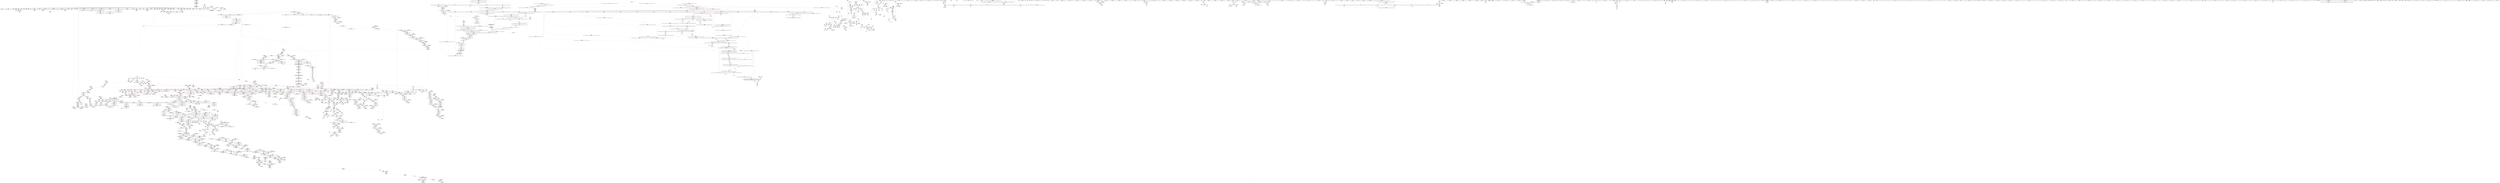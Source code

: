 digraph "SVFG" {
	label="SVFG";

	Node0x55ed79ade020 [shape=record,color=grey,label="{NodeID: 0\nNullPtr|{|<s44>134}}"];
	Node0x55ed79ade020 -> Node0x55ed79ec0180[style=solid];
	Node0x55ed79ade020 -> Node0x55ed79ec0280[style=solid];
	Node0x55ed79ade020 -> Node0x55ed79ec0350[style=solid];
	Node0x55ed79ade020 -> Node0x55ed79eb3e00[style=solid];
	Node0x55ed79ade020 -> Node0x55ed79eb3ed0[style=solid];
	Node0x55ed79ade020 -> Node0x55ed79eb3fa0[style=solid];
	Node0x55ed79ade020 -> Node0x55ed79eb4070[style=solid];
	Node0x55ed79ade020 -> Node0x55ed79eb4140[style=solid];
	Node0x55ed79ade020 -> Node0x55ed79eb4210[style=solid];
	Node0x55ed79ade020 -> Node0x55ed79eb42e0[style=solid];
	Node0x55ed79ade020 -> Node0x55ed79eb43b0[style=solid];
	Node0x55ed79ade020 -> Node0x55ed79eb4480[style=solid];
	Node0x55ed79ade020 -> Node0x55ed79eb4550[style=solid];
	Node0x55ed79ade020 -> Node0x55ed79eb4620[style=solid];
	Node0x55ed79ade020 -> Node0x55ed79eb46f0[style=solid];
	Node0x55ed79ade020 -> Node0x55ed79eb47c0[style=solid];
	Node0x55ed79ade020 -> Node0x55ed79eb4890[style=solid];
	Node0x55ed79ade020 -> Node0x55ed79eb4960[style=solid];
	Node0x55ed79ade020 -> Node0x55ed79eb4a30[style=solid];
	Node0x55ed79ade020 -> Node0x55ed79eb4b00[style=solid];
	Node0x55ed79ade020 -> Node0x55ed79eb4bd0[style=solid];
	Node0x55ed79ade020 -> Node0x55ed79eb4ca0[style=solid];
	Node0x55ed79ade020 -> Node0x55ed79eb4d70[style=solid];
	Node0x55ed79ade020 -> Node0x55ed79eb4e40[style=solid];
	Node0x55ed79ade020 -> Node0x55ed79eb4f10[style=solid];
	Node0x55ed79ade020 -> Node0x55ed79eb4fe0[style=solid];
	Node0x55ed79ade020 -> Node0x55ed79eb50b0[style=solid];
	Node0x55ed79ade020 -> Node0x55ed79eb5180[style=solid];
	Node0x55ed79ade020 -> Node0x55ed79eb5250[style=solid];
	Node0x55ed79ade020 -> Node0x55ed79eb5320[style=solid];
	Node0x55ed79ade020 -> Node0x55ed79eb53f0[style=solid];
	Node0x55ed79ade020 -> Node0x55ed79eb54c0[style=solid];
	Node0x55ed79ade020 -> Node0x55ed79eb5590[style=solid];
	Node0x55ed79ade020 -> Node0x55ed79eb5660[style=solid];
	Node0x55ed79ade020 -> Node0x55ed79ef4090[style=solid];
	Node0x55ed79ade020 -> Node0x55ed79efab30[style=solid];
	Node0x55ed79ade020 -> Node0x55ed79efac00[style=solid];
	Node0x55ed79ade020 -> Node0x55ed79efacd0[style=solid];
	Node0x55ed79ade020 -> Node0x55ed79efcd50[style=solid];
	Node0x55ed79ade020 -> Node0x55ed79f28380[style=solid];
	Node0x55ed79ade020 -> Node0x55ed79f30f60[style=solid];
	Node0x55ed79ade020 -> Node0x55ed79f32160[style=solid];
	Node0x55ed79ade020 -> Node0x55ed79f325e0[style=solid];
	Node0x55ed79ade020 -> Node0x55ed79f340e0[style=solid];
	Node0x55ed79ade020:s44 -> Node0x55ed79f08bf0[style=solid,color=red];
	Node0x55ed79eb6e20 [shape=record,color=black,label="{NodeID: 443\n613\<--612\nidxprom8\<--\n_Z3dfsi\n}"];
	Node0x55ed79f09650 [shape=record,color=black,label="{NodeID: 3100\n196 = PHI(8, )\n0th arg _ZNSt23mersenne_twister_engineImLm32ELm624ELm397ELm31ELm2567483615ELm11ELm4294967295ELm7ELm2636928640ELm15ELm4022730752ELm18ELm1812433253EEC2Em }"];
	Node0x55ed79f09650 -> Node0x55ed79ef48e0[style=solid];
	Node0x55ed79f2af60 [shape=record,color=grey,label="{NodeID: 1993\n274 = Binary(272, 275, )\n}"];
	Node0x55ed79f2af60 -> Node0x55ed79f2b9e0[style=solid];
	Node0x55ed79ec6400 [shape=record,color=red,label="{NodeID: 886\n643\<--642\n\<--arrayidx21\n_Z3dfsi\n}"];
	Node0x55ed79ec6400 -> Node0x55ed79eb7300[style=solid];
	Node0x55ed79efc600 [shape=record,color=blue,label="{NodeID: 1329\n1588\<--1583\n__args.addr\<--__args\n_ZNSt16allocator_traitsISaIiEE9constructIiJRKiEEEvRS0_PT_DpOT0_\n}"];
	Node0x55ed79efc600 -> Node0x55ed79eed360[style=dashed];
	Node0x55ed79eaf220 [shape=record,color=green,label="{NodeID: 222\n1390\<--1391\nexn.slot\<--exn.slot_field_insensitive\n_ZNSt12_Vector_baseIiSaIiEED2Ev\n}"];
	Node0x55ed79eaf220 -> Node0x55ed79eebfe0[style=solid];
	Node0x55ed79eaf220 -> Node0x55ed79efb350[style=solid];
	Node0x55ed79ed2930 [shape=record,color=purple,label="{NodeID: 665\n596\<--571\ncoerce.dive\<--__begin1\n_Z3dfsi\n}"];
	Node0x55ed79ed2930 -> Node0x55ed79ef6620[style=solid];
	Node0x55ed79ef1120 [shape=record,color=red,label="{NodeID: 1108\n2086\<--2080\n\<--__n.addr\n_ZNSt16allocator_traitsISaIiEE8allocateERS0_m\n|{<s0>134}}"];
	Node0x55ed79ef1120:s0 -> Node0x55ed79f08ae0[style=solid,color=red];
	Node0x55ed79acca10 [shape=record,color=green,label="{NodeID: 1\n7\<--1\n__dso_handle\<--dummyObj\nGlob }"];
	Node0x55ed79eb6ef0 [shape=record,color=black,label="{NodeID: 444\n619\<--618\nidxprom10\<--\n_Z3dfsi\n}"];
	Node0x55ed79f09760 [shape=record,color=black,label="{NodeID: 3101\n197 = PHI(118, )\n1st arg _ZNSt23mersenne_twister_engineImLm32ELm624ELm397ELm31ELm2567483615ELm11ELm4294967295ELm7ELm2636928640ELm15ELm4022730752ELm18ELm1812433253EEC2Em }"];
	Node0x55ed79f09760 -> Node0x55ed79ef49b0[style=solid];
	Node0x55ed79f2b0e0 [shape=record,color=grey,label="{NodeID: 1994\n296 = Binary(295, 297, )\n}"];
	Node0x55ed79f2b0e0 -> Node0x55ed79f2bb60[style=solid];
	Node0x55ed79ec64d0 [shape=record,color=red,label="{NodeID: 887\n646\<--645\n\<--arrayidx23\n_Z3dfsi\n}"];
	Node0x55ed79ec64d0 -> Node0x55ed79f33de0[style=solid];
	Node0x55ed79efc6d0 [shape=record,color=blue,label="{NodeID: 1330\n1628\<--1606\ncoerce.dive\<--__position.coerce\n_ZNSt6vectorIiSaIiEE17_M_realloc_insertIJRKiEEEvN9__gnu_cxx17__normal_iteratorIPiS1_EEDpOT_\n|{|<s2>93}}"];
	Node0x55ed79efc6d0 -> Node0x55ed79eee7b0[style=dashed];
	Node0x55ed79efc6d0 -> Node0x55ed79eee880[style=dashed];
	Node0x55ed79efc6d0:s2 -> Node0x55ed79faa060[style=dashed,color=red];
	Node0x55ed79eaf2f0 [shape=record,color=green,label="{NodeID: 223\n1392\<--1393\nehselector.slot\<--ehselector.slot_field_insensitive\n_ZNSt12_Vector_baseIiSaIiEED2Ev\n}"];
	Node0x55ed79eaf2f0 -> Node0x55ed79efb420[style=solid];
	Node0x55ed79ed2a00 [shape=record,color=purple,label="{NodeID: 666\n600\<--573\ncoerce.dive5\<--__end1\n_Z3dfsi\n}"];
	Node0x55ed79ed2a00 -> Node0x55ed79ef66f0[style=solid];
	Node0x55ed79ef11f0 [shape=record,color=red,label="{NodeID: 1109\n2104\<--2095\nthis1\<--this.addr\n_ZN9__gnu_cxx13new_allocatorIiE8allocateEmPKv\n|{<s0>135}}"];
	Node0x55ed79ef11f0:s0 -> Node0x55ed79f09d50[style=solid,color=red];
	Node0x55ed79ad9490 [shape=record,color=green,label="{NodeID: 2\n10\<--1\n.str\<--dummyObj\nGlob }"];
	Node0x55ed79eb6fc0 [shape=record,color=black,label="{NodeID: 445\n622\<--621\nidxprom12\<--\n_Z3dfsi\n}"];
	Node0x55ed79f09870 [shape=record,color=black,label="{NodeID: 3102\n1324 = PHI(1318, )\n0th arg _ZNSt12_Vector_baseIiSaIiEE12_Vector_implC2Ev }"];
	Node0x55ed79f09870 -> Node0x55ed79efaa60[style=solid];
	Node0x55ed79f2b260 [shape=record,color=grey,label="{NodeID: 1995\n272 = Binary(271, 273, )\n}"];
	Node0x55ed79f2b260 -> Node0x55ed79f2af60[style=solid];
	Node0x55ed79ec65a0 [shape=record,color=red,label="{NodeID: 888\n653\<--652\n\<--arrayidx27\n_Z3dfsi\n|{<s0>46}}"];
	Node0x55ed79ec65a0:s0 -> Node0x55ed79f0b2d0[style=solid,color=red];
	Node0x55ed79efc7a0 [shape=record,color=blue,label="{NodeID: 1331\n1610\<--1605\nthis.addr\<--this\n_ZNSt6vectorIiSaIiEE17_M_realloc_insertIJRKiEEEvN9__gnu_cxx17__normal_iteratorIPiS1_EEDpOT_\n}"];
	Node0x55ed79efc7a0 -> Node0x55ed79eed430[style=dashed];
	Node0x55ed79eaf3c0 [shape=record,color=green,label="{NodeID: 224\n1411\<--1412\n_ZNSt12_Vector_baseIiSaIiEE13_M_deallocateEPim\<--_ZNSt12_Vector_baseIiSaIiEE13_M_deallocateEPim_field_insensitive\n}"];
	Node0x55ed79ed2ad0 [shape=record,color=purple,label="{NodeID: 667\n718\<--706\ncoerce.dive\<--retval\n_ZNSt6vectorIiSaIiEE5beginEv\n}"];
	Node0x55ed79ed2ad0 -> Node0x55ed79ec6cf0[style=solid];
	Node0x55ed79ef12c0 [shape=record,color=red,label="{NodeID: 1110\n2105\<--2097\n\<--__n.addr\n_ZN9__gnu_cxx13new_allocatorIiE8allocateEmPKv\n}"];
	Node0x55ed79ef12c0 -> Node0x55ed79f328e0[style=solid];
	Node0x55ed79ad2230 [shape=record,color=green,label="{NodeID: 3\n13\<--1\n\<--dummyObj\nCan only get source location for instruction, argument, global var or function.}"];
	Node0x55ed79eb7090 [shape=record,color=black,label="{NodeID: 446\n630\<--629\nidxprom15\<--\n_Z3dfsi\n}"];
	Node0x55ed79f09980 [shape=record,color=black,label="{NodeID: 3103\n722 = PHI(519, 598, )\n0th arg _ZNSt6vectorIiSaIiEE3endEv }"];
	Node0x55ed79f09980 -> Node0x55ed79ef70b0[style=solid];
	Node0x55ed79f2b3e0 [shape=record,color=grey,label="{NodeID: 1996\n2018 = Binary(2017, 1409, )\n}"];
	Node0x55ed79f2b3e0 -> Node0x55ed79ecc240[style=solid];
	Node0x55ed79ec6670 [shape=record,color=red,label="{NodeID: 889\n702\<--682\n\<--retval\n_ZSt3minIiERKT_S2_S2_\n}"];
	Node0x55ed79ec6670 -> Node0x55ed79eb7710[style=solid];
	Node0x55ed79efc870 [shape=record,color=blue,label="{NodeID: 1332\n1612\<--1607\n__args.addr\<--__args\n_ZNSt6vectorIiSaIiEE17_M_realloc_insertIJRKiEEEvN9__gnu_cxx17__normal_iteratorIPiS1_EEDpOT_\n}"];
	Node0x55ed79efc870 -> Node0x55ed79eed500[style=dashed];
	Node0x55ed79eaf4c0 [shape=record,color=green,label="{NodeID: 225\n1415\<--1416\n_ZNSt12_Vector_baseIiSaIiEE12_Vector_implD2Ev\<--_ZNSt12_Vector_baseIiSaIiEE12_Vector_implD2Ev_field_insensitive\n}"];
	Node0x55ed79ed2ba0 [shape=record,color=purple,label="{NodeID: 668\n713\<--712\n_M_impl\<--\n_ZNSt6vectorIiSaIiEE5beginEv\n}"];
	Node0x55ed79ef1390 [shape=record,color=red,label="{NodeID: 1111\n2113\<--2097\n\<--__n.addr\n_ZN9__gnu_cxx13new_allocatorIiE8allocateEmPKv\n}"];
	Node0x55ed79ef1390 -> Node0x55ed79f2e0e0[style=solid];
	Node0x55ed79ea6540 [shape=record,color=green,label="{NodeID: 4\n19\<--1\n\<--dummyObj\nCan only get source location for instruction, argument, global var or function.}"];
	Node0x55ed79eb7160 [shape=record,color=black,label="{NodeID: 447\n635\<--634\nidxprom17\<--\n_Z3dfsi\n}"];
	Node0x55ed79f09b30 [shape=record,color=black,label="{NodeID: 3104\n341 = PHI(327, )\n0th arg _ZNSt6vectorIiSaIiEEC2Ev }"];
	Node0x55ed79f09b30 -> Node0x55ed79ef5370[style=solid];
	Node0x55ed79f2b560 [shape=record,color=grey,label="{NodeID: 1997\n293 = Binary(292, 290, )\n}"];
	Node0x55ed79f2b560 -> Node0x55ed79ef5030[style=solid];
	Node0x55ed79ec6740 [shape=record,color=red,label="{NodeID: 890\n692\<--684\n\<--__a.addr\n_ZSt3minIiERKT_S2_S2_\n}"];
	Node0x55ed79ec6740 -> Node0x55ed79ec6b50[style=solid];
	Node0x55ed79efc940 [shape=record,color=blue,label="{NodeID: 1333\n1614\<--1634\n__len\<--call\n_ZNSt6vectorIiSaIiEE17_M_realloc_insertIJRKiEEEvN9__gnu_cxx17__normal_iteratorIPiS1_EEDpOT_\n}"];
	Node0x55ed79efc940 -> Node0x55ed79eed5d0[style=dashed];
	Node0x55ed79efc940 -> Node0x55ed79eed6a0[style=dashed];
	Node0x55ed79efc940 -> Node0x55ed79eed770[style=dashed];
	Node0x55ed79eaf5c0 [shape=record,color=green,label="{NodeID: 226\n1432\<--1433\n__first.addr\<--__first.addr_field_insensitive\n_ZSt8_DestroyIPiEvT_S1_\n}"];
	Node0x55ed79eaf5c0 -> Node0x55ed79eec320[style=solid];
	Node0x55ed79eaf5c0 -> Node0x55ed79efb4f0[style=solid];
	Node0x55ed79ed2c70 [shape=record,color=purple,label="{NodeID: 669\n714\<--712\n_M_start\<--\n_ZNSt6vectorIiSaIiEE5beginEv\n|{<s0>48}}"];
	Node0x55ed79ed2c70:s0 -> Node0x55ed79f08e50[style=solid,color=red];
	Node0x55ed79ef1460 [shape=record,color=red,label="{NodeID: 1112\n2156\<--2133\n\<--__result.addr\n_ZSt22__uninitialized_copy_aISt13move_iteratorIPiES1_iET0_T_S4_S3_RSaIT1_E\n|{<s0>140}}"];
	Node0x55ed79ef1460:s0 -> Node0x55ed79f0c390[style=solid,color=red];
	Node0x55ed79ea6880 [shape=record,color=green,label="{NodeID: 5\n25\<--1\n.str.4\<--dummyObj\nGlob }"];
	Node0x55ed79eb7230 [shape=record,color=black,label="{NodeID: 448\n641\<--640\nidxprom20\<--\n_Z3dfsi\n}"];
	Node0x55ed79f09c40 [shape=record,color=black,label="{NodeID: 3105\n1130 = PHI(1098, )\n0th arg _ZNSt8__detail5__modImLm624ELm1ELm0EEET_S1_ }"];
	Node0x55ed79f09c40 -> Node0x55ed79ef9880[style=solid];
	Node0x55ed79f2b6e0 [shape=record,color=grey,label="{NodeID: 1998\n280 = Binary(279, 281, )\n}"];
	Node0x55ed79f2b6e0 -> Node0x55ed79f2bce0[style=solid];
	Node0x55ed79ec6810 [shape=record,color=red,label="{NodeID: 891\n699\<--684\n\<--__a.addr\n_ZSt3minIiERKT_S2_S2_\n}"];
	Node0x55ed79ec6810 -> Node0x55ed79ef6f10[style=solid];
	Node0x55ed79efca10 [shape=record,color=blue,label="{NodeID: 1334\n1639\<--1638\ncoerce.dive3\<--call2\n_ZNSt6vectorIiSaIiEE17_M_realloc_insertIJRKiEEEvN9__gnu_cxx17__normal_iteratorIPiS1_EEDpOT_\n|{|<s2>93}}"];
	Node0x55ed79efca10 -> Node0x55ed79eee7b0[style=dashed];
	Node0x55ed79efca10 -> Node0x55ed79eee880[style=dashed];
	Node0x55ed79efca10:s2 -> Node0x55ed79faa060[style=dashed,color=red];
	Node0x55ed79eaf690 [shape=record,color=green,label="{NodeID: 227\n1434\<--1435\n__last.addr\<--__last.addr_field_insensitive\n_ZSt8_DestroyIPiEvT_S1_\n}"];
	Node0x55ed79eaf690 -> Node0x55ed79eec3f0[style=solid];
	Node0x55ed79eaf690 -> Node0x55ed79efb5c0[style=solid];
	Node0x55ed79ed2d40 [shape=record,color=purple,label="{NodeID: 670\n733\<--723\ncoerce.dive\<--retval\n_ZNSt6vectorIiSaIiEE3endEv\n}"];
	Node0x55ed79ed2d40 -> Node0x55ed79ec6e90[style=solid];
	Node0x55ed79ef1530 [shape=record,color=red,label="{NodeID: 1113\n2158\<--2157\n\<--coerce.dive3\n_ZSt22__uninitialized_copy_aISt13move_iteratorIPiES1_iET0_T_S4_S3_RSaIT1_E\n|{<s0>140}}"];
	Node0x55ed79ef1530:s0 -> Node0x55ed79f0c170[style=solid,color=red];
	Node0x55ed79ea6940 [shape=record,color=green,label="{NodeID: 6\n35\<--1\n.str.5\<--dummyObj\nGlob }"];
	Node0x55ed79eb7300 [shape=record,color=black,label="{NodeID: 449\n644\<--643\nidxprom22\<--\n_Z3dfsi\n}"];
	Node0x55ed79f09d50 [shape=record,color=black,label="{NodeID: 3106\n2068 = PHI(2053, 2104, )\n0th arg _ZNK9__gnu_cxx13new_allocatorIiE8max_sizeEv }"];
	Node0x55ed79f09d50 -> Node0x55ed79efef70[style=solid];
	Node0x55ed79f2b860 [shape=record,color=grey,label="{NodeID: 1999\n1084 = Binary(1083, 266, )\n}"];
	Node0x55ed79ec68e0 [shape=record,color=red,label="{NodeID: 892\n690\<--686\n\<--__b.addr\n_ZSt3minIiERKT_S2_S2_\n}"];
	Node0x55ed79ec68e0 -> Node0x55ed79ec6a80[style=solid];
	Node0x55ed79efcae0 [shape=record,color=blue,label="{NodeID: 1335\n1616\<--1641\n__elems_before\<--call4\n_ZNSt6vectorIiSaIiEE17_M_realloc_insertIJRKiEEEvN9__gnu_cxx17__normal_iteratorIPiS1_EEDpOT_\n}"];
	Node0x55ed79efcae0 -> Node0x55ed79eed840[style=dashed];
	Node0x55ed79efcae0 -> Node0x55ed79eed910[style=dashed];
	Node0x55ed79eaf760 [shape=record,color=green,label="{NodeID: 228\n1441\<--1442\n_ZNSt12_Destroy_auxILb1EE9__destroyIPiEEvT_S3_\<--_ZNSt12_Destroy_auxILb1EE9__destroyIPiEEvT_S3__field_insensitive\n}"];
	Node0x55ed79ed2e10 [shape=record,color=purple,label="{NodeID: 671\n730\<--729\n_M_impl\<--\n_ZNSt6vectorIiSaIiEE3endEv\n}"];
	Node0x55ed79ef1600 [shape=record,color=red,label="{NodeID: 1114\n2160\<--2159\n\<--coerce.dive4\n_ZSt22__uninitialized_copy_aISt13move_iteratorIPiES1_iET0_T_S4_S3_RSaIT1_E\n|{<s0>140}}"];
	Node0x55ed79ef1600:s0 -> Node0x55ed79f0c280[style=solid,color=red];
	Node0x55ed79ea6a00 [shape=record,color=green,label="{NodeID: 7\n37\<--1\n.str.6\<--dummyObj\nGlob }"];
	Node0x55ed79eb73d0 [shape=record,color=black,label="{NodeID: 450\n651\<--650\nidxprom26\<--\n_Z3dfsi\n}"];
	Node0x55ed79f09f30 [shape=record,color=black,label="{NodeID: 3107\n2223 = PHI(2210, )\n0th arg _ZNSt20__uninitialized_copyILb1EE13__uninit_copyISt13move_iteratorIPiES3_EET0_T_S6_S5_ }"];
	Node0x55ed79f09f30 -> Node0x55ed79effee0[style=solid];
	Node0x55ed79f2b9e0 [shape=record,color=grey,label="{NodeID: 2000\n277 = Binary(276, 274, )\n}"];
	Node0x55ed79f2b9e0 -> Node0x55ed79ef4e90[style=solid];
	Node0x55ed79ec69b0 [shape=record,color=red,label="{NodeID: 893\n696\<--686\n\<--__b.addr\n_ZSt3minIiERKT_S2_S2_\n}"];
	Node0x55ed79ec69b0 -> Node0x55ed79ef6e40[style=solid];
	Node0x55ed79fb1870 [shape=record,color=yellow,style=double,label="{NodeID: 2443\n54V_1 = ENCHI(MR_54V_0)\npts\{90000 \}\nFun[_ZNSt23mersenne_twister_engineImLm32ELm624ELm397ELm31ELm2567483615ELm11ELm4294967295ELm7ELm2636928640ELm15ELm4022730752ELm18ELm1812433253EEclEv]|{|<s1>20|<s2>20|<s3>20|<s4>20|<s5>20|<s6>20|<s7>20|<s8>20|<s9>20|<s10>20|<s11>20|<s12>20}}"];
	Node0x55ed79fb1870 -> Node0x55ed79f82460[style=dashed];
	Node0x55ed79fb1870:s1 -> Node0x55ed79eeb210[style=dashed,color=red];
	Node0x55ed79fb1870:s2 -> Node0x55ed79eeb2e0[style=dashed,color=red];
	Node0x55ed79fb1870:s3 -> Node0x55ed79eeb3b0[style=dashed,color=red];
	Node0x55ed79fb1870:s4 -> Node0x55ed79eeb480[style=dashed,color=red];
	Node0x55ed79fb1870:s5 -> Node0x55ed79eeb550[style=dashed,color=red];
	Node0x55ed79fb1870:s6 -> Node0x55ed79eeb620[style=dashed,color=red];
	Node0x55ed79fb1870:s7 -> Node0x55ed79eeb6f0[style=dashed,color=red];
	Node0x55ed79fb1870:s8 -> Node0x55ed79eeb7c0[style=dashed,color=red];
	Node0x55ed79fb1870:s9 -> Node0x55ed79eeb890[style=dashed,color=red];
	Node0x55ed79fb1870:s10 -> Node0x55ed79efa240[style=dashed,color=red];
	Node0x55ed79fb1870:s11 -> Node0x55ed79efa580[style=dashed,color=red];
	Node0x55ed79fb1870:s12 -> Node0x55ed79efa7f0[style=dashed,color=red];
	Node0x55ed79efcbb0 [shape=record,color=blue,label="{NodeID: 1336\n1620\<--1647\n__new_start\<--call5\n_ZNSt6vectorIiSaIiEE17_M_realloc_insertIJRKiEEEvN9__gnu_cxx17__normal_iteratorIPiS1_EEDpOT_\n}"];
	Node0x55ed79efcbb0 -> Node0x55ed79eed9e0[style=dashed];
	Node0x55ed79efcbb0 -> Node0x55ed79eedab0[style=dashed];
	Node0x55ed79efcbb0 -> Node0x55ed79eedb80[style=dashed];
	Node0x55ed79efcbb0 -> Node0x55ed79eedc50[style=dashed];
	Node0x55ed79efcbb0 -> Node0x55ed79eedd20[style=dashed];
	Node0x55ed79efcbb0 -> Node0x55ed79eeddf0[style=dashed];
	Node0x55ed79efcbb0 -> Node0x55ed79eedec0[style=dashed];
	Node0x55ed79efcbb0 -> Node0x55ed79eedf90[style=dashed];
	Node0x55ed79eb7e20 [shape=record,color=green,label="{NodeID: 229\n1447\<--1448\n.addr\<--.addr_field_insensitive\n_ZNSt12_Destroy_auxILb1EE9__destroyIPiEEvT_S3_\n}"];
	Node0x55ed79eb7e20 -> Node0x55ed79efb690[style=solid];
	Node0x55ed79ed2ee0 [shape=record,color=purple,label="{NodeID: 672\n731\<--729\n_M_finish\<--\n_ZNSt6vectorIiSaIiEE3endEv\n|{<s0>49}}"];
	Node0x55ed79ed2ee0:s0 -> Node0x55ed79f08e50[style=solid,color=red];
	Node0x55ed79ef16d0 [shape=record,color=red,label="{NodeID: 1115\n2172\<--2169\n\<--__i.addr\n_ZSt32__make_move_if_noexcept_iteratorIiSt13move_iteratorIPiEET0_PT_\n|{<s0>141}}"];
	Node0x55ed79ef16d0:s0 -> Node0x55ed7a04e880[style=solid,color=red];
	Node0x55ed79ea7270 [shape=record,color=green,label="{NodeID: 8\n39\<--1\n__PRETTY_FUNCTION__._Z5solvev\<--dummyObj\nGlob }"];
	Node0x55ed79eb74a0 [shape=record,color=black,label="{NodeID: 451\n658\<--657\nidxprom30\<--\n_Z3dfsi\n}"];
	Node0x55ed79f0a040 [shape=record,color=black,label="{NodeID: 3108\n2224 = PHI(2212, )\n1st arg _ZNSt20__uninitialized_copyILb1EE13__uninit_copyISt13move_iteratorIPiES3_EET0_T_S6_S5_ }"];
	Node0x55ed79f0a040 -> Node0x55ed79efffb0[style=solid];
	Node0x55ed79f2bb60 [shape=record,color=grey,label="{NodeID: 2001\n299 = Binary(298, 296, )\n}"];
	Node0x55ed79f2bb60 -> Node0x55ed79ef5100[style=solid];
	Node0x55ed79ec6a80 [shape=record,color=red,label="{NodeID: 894\n691\<--690\n\<--\n_ZSt3minIiERKT_S2_S2_\n}"];
	Node0x55ed79ec6a80 -> Node0x55ed79f337e0[style=solid];
	Node0x55ed79fb1950 [shape=record,color=yellow,style=double,label="{NodeID: 2444\n56V_1 = ENCHI(MR_56V_0)\npts\{90001 \}\nFun[_ZNSt23mersenne_twister_engineImLm32ELm624ELm397ELm31ELm2567483615ELm11ELm4294967295ELm7ELm2636928640ELm15ELm4022730752ELm18ELm1812433253EEclEv]|{|<s3>20}}"];
	Node0x55ed79fb1950 -> Node0x55ed79ec3a90[style=dashed];
	Node0x55ed79fb1950 -> Node0x55ed79ec3b60[style=dashed];
	Node0x55ed79fb1950 -> Node0x55ed79ef4cf0[style=dashed];
	Node0x55ed79fb1950:s3 -> Node0x55ed79efa8c0[style=dashed,color=red];
	Node0x55ed79efcc80 [shape=record,color=blue,label="{NodeID: 1337\n1622\<--1651\n__new_finish\<--\n_ZNSt6vectorIiSaIiEE17_M_realloc_insertIJRKiEEEvN9__gnu_cxx17__normal_iteratorIPiS1_EEDpOT_\n}"];
	Node0x55ed79efcc80 -> Node0x55ed79eee200[style=dashed];
	Node0x55ed79efcc80 -> Node0x55ed79eee2d0[style=dashed];
	Node0x55ed79efcc80 -> Node0x55ed79efcd50[style=dashed];
	Node0x55ed79eb7ef0 [shape=record,color=green,label="{NodeID: 230\n1449\<--1450\n.addr1\<--.addr1_field_insensitive\n_ZNSt12_Destroy_auxILb1EE9__destroyIPiEEvT_S3_\n}"];
	Node0x55ed79eb7ef0 -> Node0x55ed79efb760[style=solid];
	Node0x55ed79ed2fb0 [shape=record,color=purple,label="{NodeID: 673\n761\<--760\n_M_current\<--this1\n_ZNK9__gnu_cxx17__normal_iteratorIPiSt6vectorIiSaIiEEEdeEv\n}"];
	Node0x55ed79ed2fb0 -> Node0x55ed79ec7370[style=solid];
	Node0x55ed79ef17a0 [shape=record,color=red,label="{NodeID: 1116\n2177\<--2176\n\<--coerce.dive\n_ZSt32__make_move_if_noexcept_iteratorIiSt13move_iteratorIPiEET0_PT_\n}"];
	Node0x55ed79ef17a0 -> Node0x55ed79eccf40[style=solid];
	Node0x55ed79ea7300 [shape=record,color=green,label="{NodeID: 9\n41\<--1\n.str.7\<--dummyObj\nGlob }"];
	Node0x55ed79eb7570 [shape=record,color=black,label="{NodeID: 452\n663\<--662\nidxprom32\<--\n_Z3dfsi\n}"];
	Node0x55ed79f0a150 [shape=record,color=black,label="{NodeID: 3109\n2225 = PHI(2208, )\n2nd arg _ZNSt20__uninitialized_copyILb1EE13__uninit_copyISt13move_iteratorIPiES3_EET0_T_S6_S5_ }"];
	Node0x55ed79f0a150 -> Node0x55ed79f00080[style=solid];
	Node0x55ed79f2bce0 [shape=record,color=grey,label="{NodeID: 2002\n282 = Binary(280, 283, )\n}"];
	Node0x55ed79f2bce0 -> Node0x55ed79f2a7e0[style=solid];
	Node0x55ed79ec6b50 [shape=record,color=red,label="{NodeID: 895\n693\<--692\n\<--\n_ZSt3minIiERKT_S2_S2_\n}"];
	Node0x55ed79ec6b50 -> Node0x55ed79f337e0[style=solid];
	Node0x55ed79fb1a30 [shape=record,color=yellow,style=double,label="{NodeID: 2445\n137V_1 = ENCHI(MR_137V_0)\npts\{421 \}\nFun[_ZN9__gnu_cxx13new_allocatorIiE9constructIiJRKiEEEvPT_DpOT0_]}"];
	Node0x55ed79fb1a30 -> Node0x55ed79eef0a0[style=dashed];
	Node0x55ed79efcd50 [shape=record,color=blue, style = dotted,label="{NodeID: 1338\n1622\<--3\n__new_finish\<--dummyVal\n_ZNSt6vectorIiSaIiEE17_M_realloc_insertIJRKiEEEvN9__gnu_cxx17__normal_iteratorIPiS1_EEDpOT_\n}"];
	Node0x55ed79efcd50 -> Node0x55ed79eee200[style=dashed];
	Node0x55ed79efcd50 -> Node0x55ed79eee2d0[style=dashed];
	Node0x55ed79efcd50 -> Node0x55ed79efce20[style=dashed];
	Node0x55ed79eb7fc0 [shape=record,color=green,label="{NodeID: 231\n1458\<--1459\nthis.addr\<--this.addr_field_insensitive\n_ZNSt12_Vector_baseIiSaIiEE13_M_deallocateEPim\n}"];
	Node0x55ed79eb7fc0 -> Node0x55ed79eec4c0[style=solid];
	Node0x55ed79eb7fc0 -> Node0x55ed79efb830[style=solid];
	Node0x55ed79ed3080 [shape=record,color=purple,label="{NodeID: 674\n770\<--769\n_M_current\<--this1\n_ZN9__gnu_cxx17__normal_iteratorIPiSt6vectorIiSaIiEEEppEv\n}"];
	Node0x55ed79ed3080 -> Node0x55ed79ec7510[style=solid];
	Node0x55ed79ed3080 -> Node0x55ed79ef74c0[style=solid];
	Node0x55ed79ef1870 [shape=record,color=red,label="{NodeID: 1117\n2208\<--2187\n\<--__result.addr\n_ZSt18uninitialized_copyISt13move_iteratorIPiES1_ET0_T_S4_S3_\n|{<s0>144}}"];
	Node0x55ed79ef1870:s0 -> Node0x55ed79f0a150[style=solid,color=red];
	Node0x55ed79ea7400 [shape=record,color=green,label="{NodeID: 10\n43\<--1\n.str.8\<--dummyObj\nGlob }"];
	Node0x55ed79eb7640 [shape=record,color=black,label="{NodeID: 453\n563\<--677\n_Z3dfsi_ret\<--\n_Z3dfsi\n|{<s0>46|<s1>52}}"];
	Node0x55ed79eb7640:s0 -> Node0x55ed7a0480a0[style=solid,color=blue];
	Node0x55ed79eb7640:s1 -> Node0x55ed7a0495a0[style=solid,color=blue];
	Node0x55ed79f0a260 [shape=record,color=black,label="{NodeID: 3110\n2356 = PHI(2307, 2311, 2313, )\n0th arg _ZSt12__niter_baseIPiET_S1_ }"];
	Node0x55ed79f0a260 -> Node0x55ed79f00d80[style=solid];
	Node0x55ed79f2be60 [shape=record,color=grey,label="{NodeID: 2003\n1089 = Binary(1088, 1090, )\n}"];
	Node0x55ed79f2be60 -> Node0x55ed79f2bfe0[style=solid];
	Node0x55ed79ec6c20 [shape=record,color=red,label="{NodeID: 896\n711\<--708\nthis1\<--this.addr\n_ZNSt6vectorIiSaIiEE5beginEv\n}"];
	Node0x55ed79ec6c20 -> Node0x55ed79eb77e0[style=solid];
	Node0x55ed79efce20 [shape=record,color=blue,label="{NodeID: 1339\n1622\<--1672\n__new_finish\<--call11\n_ZNSt6vectorIiSaIiEE17_M_realloc_insertIJRKiEEEvN9__gnu_cxx17__normal_iteratorIPiS1_EEDpOT_\n}"];
	Node0x55ed79efce20 -> Node0x55ed79eee060[style=dashed];
	Node0x55ed79efce20 -> Node0x55ed79efcef0[style=dashed];
	Node0x55ed79eb8090 [shape=record,color=green,label="{NodeID: 232\n1460\<--1461\n__p.addr\<--__p.addr_field_insensitive\n_ZNSt12_Vector_baseIiSaIiEE13_M_deallocateEPim\n}"];
	Node0x55ed79eb8090 -> Node0x55ed79eec590[style=solid];
	Node0x55ed79eb8090 -> Node0x55ed79eec660[style=solid];
	Node0x55ed79eb8090 -> Node0x55ed79efb900[style=solid];
	Node0x55ed79ed3150 [shape=record,color=purple,label="{NodeID: 675\n772\<--771\nincdec.ptr\<--\n_ZN9__gnu_cxx17__normal_iteratorIPiSt6vectorIiSaIiEEEppEv\n}"];
	Node0x55ed79ed3150 -> Node0x55ed79ef74c0[style=solid];
	Node0x55ed79ef1940 [shape=record,color=red,label="{NodeID: 1118\n2210\<--2209\n\<--coerce.dive3\n_ZSt18uninitialized_copyISt13move_iteratorIPiES1_ET0_T_S4_S3_\n|{<s0>144}}"];
	Node0x55ed79ef1940:s0 -> Node0x55ed79f09f30[style=solid,color=red];
	Node0x55ed79ea7500 [shape=record,color=green,label="{NodeID: 11\n45\<--1\n.str.9\<--dummyObj\nGlob }"];
	Node0x55ed79eb7710 [shape=record,color=black,label="{NodeID: 454\n679\<--702\n_ZSt3minIiERKT_S2_S2__ret\<--\n_ZSt3minIiERKT_S2_S2_\n|{<s0>41}}"];
	Node0x55ed79eb7710:s0 -> Node0x55ed7a047a60[style=solid,color=blue];
	Node0x55ed79f0a540 [shape=record,color=black,label="{NodeID: 3111\n1341 = PHI(1329, )\n0th arg _ZNSaIiEC2Ev }"];
	Node0x55ed79f0a540 -> Node0x55ed79efada0[style=solid];
	Node0x55ed79f2bfe0 [shape=record,color=grey,label="{NodeID: 2004\n1092 = Binary(1091, 1089, )\n}"];
	Node0x55ed79f2bfe0 -> Node0x55ed79ef92d0[style=solid];
	Node0x55ed79ec6cf0 [shape=record,color=red,label="{NodeID: 897\n719\<--718\n\<--coerce.dive\n_ZNSt6vectorIiSaIiEE5beginEv\n}"];
	Node0x55ed79ec6cf0 -> Node0x55ed79eb78b0[style=solid];
	Node0x55ed79efcef0 [shape=record,color=blue,label="{NodeID: 1340\n1622\<--1677\n__new_finish\<--incdec.ptr\n_ZNSt6vectorIiSaIiEE17_M_realloc_insertIJRKiEEEvN9__gnu_cxx17__normal_iteratorIPiS1_EEDpOT_\n}"];
	Node0x55ed79efcef0 -> Node0x55ed79eee130[style=dashed];
	Node0x55ed79efcef0 -> Node0x55ed79eee200[style=dashed];
	Node0x55ed79efcef0 -> Node0x55ed79eee2d0[style=dashed];
	Node0x55ed79efcef0 -> Node0x55ed79efcfc0[style=dashed];
	Node0x55ed79eb8160 [shape=record,color=green,label="{NodeID: 233\n1462\<--1463\n__n.addr\<--__n.addr_field_insensitive\n_ZNSt12_Vector_baseIiSaIiEE13_M_deallocateEPim\n}"];
	Node0x55ed79eb8160 -> Node0x55ed79eec730[style=solid];
	Node0x55ed79eb8160 -> Node0x55ed79efb9d0[style=solid];
	Node0x55ed79ed3220 [shape=record,color=purple,label="{NodeID: 676\n1074\<--1069\n_M_x\<--this1\n_ZNSt23mersenne_twister_engineImLm32ELm624ELm397ELm31ELm2567483615ELm11ELm4294967295ELm7ELm2636928640ELm15ELm4022730752ELm18ELm1812433253EE4seedEm\n}"];
	Node0x55ed79ef1a10 [shape=record,color=red,label="{NodeID: 1119\n2212\<--2211\n\<--coerce.dive4\n_ZSt18uninitialized_copyISt13move_iteratorIPiES1_ET0_T_S4_S3_\n|{<s0>144}}"];
	Node0x55ed79ef1a10:s0 -> Node0x55ed79f0a040[style=solid,color=red];
	Node0x55ed79ea7600 [shape=record,color=green,label="{NodeID: 12\n47\<--1\nstdout\<--dummyObj\nGlob }"];
	Node0x55ed79eb77e0 [shape=record,color=black,label="{NodeID: 455\n712\<--711\n\<--this1\n_ZNSt6vectorIiSaIiEE5beginEv\n}"];
	Node0x55ed79eb77e0 -> Node0x55ed79ed2ba0[style=solid];
	Node0x55ed79eb77e0 -> Node0x55ed79ed2c70[style=solid];
	Node0x55ed79f0a650 [shape=record,color=black,label="{NodeID: 3112\n1140 = PHI(1124, )\n0th arg _ZNSt8__detail4_ModImLm4294967296ELm1ELm0ELb1ELb1EE6__calcEm }"];
	Node0x55ed79f0a650 -> Node0x55ed79ef9950[style=solid];
	Node0x55ed79f2c160 [shape=record,color=grey,label="{NodeID: 2005\n1095 = Binary(1094, 1096, )\n}"];
	Node0x55ed79f2c160 -> Node0x55ed79ef93a0[style=solid];
	Node0x55ed79ec6dc0 [shape=record,color=red,label="{NodeID: 898\n728\<--725\nthis1\<--this.addr\n_ZNSt6vectorIiSaIiEE3endEv\n}"];
	Node0x55ed79ec6dc0 -> Node0x55ed79eb7980[style=solid];
	Node0x55ed79efcfc0 [shape=record,color=blue,label="{NodeID: 1341\n1622\<--1688\n__new_finish\<--call16\n_ZNSt6vectorIiSaIiEE17_M_realloc_insertIJRKiEEEvN9__gnu_cxx17__normal_iteratorIPiS1_EEDpOT_\n}"];
	Node0x55ed79efcfc0 -> Node0x55ed79eee3a0[style=dashed];
	Node0x55ed79eb8230 [shape=record,color=green,label="{NodeID: 234\n1476\<--1477\n_ZNSt16allocator_traitsISaIiEE10deallocateERS0_Pim\<--_ZNSt16allocator_traitsISaIiEE10deallocateERS0_Pim_field_insensitive\n}"];
	Node0x55ed79ed32f0 [shape=record,color=purple,label="{NodeID: 677\n1075\<--1069\narrayidx\<--this1\n_ZNSt23mersenne_twister_engineImLm32ELm624ELm397ELm31ELm2567483615ELm11ELm4294967295ELm7ELm2636928640ELm15ELm4022730752ELm18ELm1812433253EE4seedEm\n}"];
	Node0x55ed79ed32f0 -> Node0x55ed79ef9060[style=solid];
	Node0x55ed79ef1ae0 [shape=record,color=red,label="{NodeID: 1120\n2247\<--2230\n\<--__result.addr\n_ZNSt20__uninitialized_copyILb1EE13__uninit_copyISt13move_iteratorIPiES3_EET0_T_S6_S5_\n|{<s0>147}}"];
	Node0x55ed79ef1ae0:s0 -> Node0x55ed7a04f650[style=solid,color=red];
	Node0x55ed79ea7700 [shape=record,color=green,label="{NodeID: 13\n48\<--1\n.str.10\<--dummyObj\nGlob }"];
	Node0x55ed79eb78b0 [shape=record,color=black,label="{NodeID: 456\n704\<--719\n_ZNSt6vectorIiSaIiEE5beginEv_ret\<--\n_ZNSt6vectorIiSaIiEE5beginEv\n|{<s0>42|<s1>92}}"];
	Node0x55ed79eb78b0:s0 -> Node0x55ed7a047ba0[style=solid,color=blue];
	Node0x55ed79eb78b0:s1 -> Node0x55ed7a0486e0[style=solid,color=blue];
	Node0x55ed79f0a760 [shape=record,color=black,label="{NodeID: 3113\n1445 = PHI(1438, )\n0th arg _ZNSt12_Destroy_auxILb1EE9__destroyIPiEEvT_S3_ }"];
	Node0x55ed79f0a760 -> Node0x55ed79efb690[style=solid];
	Node0x55ed79f2c2e0 [shape=record,color=grey,label="{NodeID: 2006\n1103 = Binary(1102, 1099, )\n}"];
	Node0x55ed79f2c2e0 -> Node0x55ed79ef9470[style=solid];
	Node0x55ed79ec6e90 [shape=record,color=red,label="{NodeID: 899\n734\<--733\n\<--coerce.dive\n_ZNSt6vectorIiSaIiEE3endEv\n}"];
	Node0x55ed79ec6e90 -> Node0x55ed79eb7a50[style=solid];
	Node0x55ed79efd090 [shape=record,color=blue,label="{NodeID: 1342\n1624\<--1692\nexn.slot\<--\n_ZNSt6vectorIiSaIiEE17_M_realloc_insertIJRKiEEEvN9__gnu_cxx17__normal_iteratorIPiS1_EEDpOT_\n}"];
	Node0x55ed79efd090 -> Node0x55ed79eee470[style=dashed];
	Node0x55ed79efd090 -> Node0x55ed79efd230[style=dashed];
	Node0x55ed79eb8330 [shape=record,color=green,label="{NodeID: 235\n1482\<--1483\nthis.addr\<--this.addr_field_insensitive\n_ZNSt12_Vector_baseIiSaIiEE12_Vector_implD2Ev\n}"];
	Node0x55ed79eb8330 -> Node0x55ed79eec800[style=solid];
	Node0x55ed79eb8330 -> Node0x55ed79efbaa0[style=solid];
	Node0x55ed79ed33c0 [shape=record,color=purple,label="{NodeID: 678\n1082\<--1069\n_M_x2\<--this1\n_ZNSt23mersenne_twister_engineImLm32ELm624ELm397ELm31ELm2567483615ELm11ELm4294967295ELm7ELm2636928640ELm15ELm4022730752ELm18ELm1812433253EE4seedEm\n}"];
	Node0x55ed79ef1bb0 [shape=record,color=red,label="{NodeID: 1121\n2249\<--2248\n\<--coerce.dive3\n_ZNSt20__uninitialized_copyILb1EE13__uninit_copyISt13move_iteratorIPiES3_EET0_T_S6_S5_\n|{<s0>147}}"];
	Node0x55ed79ef1bb0:s0 -> Node0x55ed7a04f430[style=solid,color=red];
	Node0x55ed79ea7800 [shape=record,color=green,label="{NodeID: 14\n50\<--1\n__PRETTY_FUNCTION__.main\<--dummyObj\nGlob }"];
	Node0x55ed79eb7980 [shape=record,color=black,label="{NodeID: 457\n729\<--728\n\<--this1\n_ZNSt6vectorIiSaIiEE3endEv\n}"];
	Node0x55ed79eb7980 -> Node0x55ed79ed2e10[style=solid];
	Node0x55ed79eb7980 -> Node0x55ed79ed2ee0[style=solid];
	Node0x55ed79f0a870 [shape=record,color=black,label="{NodeID: 3114\n1446 = PHI(1439, )\n1st arg _ZNSt12_Destroy_auxILb1EE9__destroyIPiEEvT_S3_ }"];
	Node0x55ed79f0a870 -> Node0x55ed79efb760[style=solid];
	Node0x55ed79f2c460 [shape=record,color=grey,label="{NodeID: 2007\n1281 = Binary(1280, 266, )\n}"];
	Node0x55ed79f2c460 -> Node0x55ed79efa650[style=solid];
	Node0x55ed79ec6f60 [shape=record,color=red,label="{NodeID: 900\n745\<--739\n\<--__lhs.addr\n_ZN9__gnu_cxxneIPiSt6vectorIiSaIiEEEEbRKNS_17__normal_iteratorIT_T0_EESA_\n|{<s0>50}}"];
	Node0x55ed79ec6f60:s0 -> Node0x55ed79f0b7e0[style=solid,color=red];
	Node0x55ed79fb1ec0 [shape=record,color=yellow,style=double,label="{NodeID: 2450\n92V_1 = ENCHI(MR_92V_0)\npts\{2116 \}\nFun[_ZSt18uninitialized_copyISt13move_iteratorIPiES1_ET0_T_S4_S3_]|{<s0>144}}"];
	Node0x55ed79fb1ec0:s0 -> Node0x55ed79fa0a20[style=dashed,color=red];
	Node0x55ed79efd160 [shape=record,color=blue,label="{NodeID: 1343\n1626\<--1694\nehselector.slot\<--\n_ZNSt6vectorIiSaIiEE17_M_realloc_insertIJRKiEEEvN9__gnu_cxx17__normal_iteratorIPiS1_EEDpOT_\n}"];
	Node0x55ed79efd160 -> Node0x55ed79efd300[style=dashed];
	Node0x55ed79eb8400 [shape=record,color=green,label="{NodeID: 236\n1488\<--1489\n_ZNSaIiED2Ev\<--_ZNSaIiED2Ev_field_insensitive\n}"];
	Node0x55ed79ed3490 [shape=record,color=purple,label="{NodeID: 679\n1085\<--1069\narrayidx3\<--this1\n_ZNSt23mersenne_twister_engineImLm32ELm624ELm397ELm31ELm2567483615ELm11ELm4294967295ELm7ELm2636928640ELm15ELm4022730752ELm18ELm1812433253EE4seedEm\n}"];
	Node0x55ed79ed3490 -> Node0x55ed79ee9b50[style=solid];
	Node0x55ed79f7d530 [shape=record,color=yellow,style=double,label="{NodeID: 2229\n24V_1 = ENCHI(MR_24V_0)\npts\{2116 170000 170001 \}\nFun[_Z5solvev]|{<s0>52|<s1>52}}"];
	Node0x55ed79f7d530:s0 -> Node0x55ed79faf4c0[style=dashed,color=red];
	Node0x55ed79f7d530:s1 -> Node0x55ed79fafae0[style=dashed,color=red];
	Node0x55ed79ef1c80 [shape=record,color=red,label="{NodeID: 1122\n2251\<--2250\n\<--coerce.dive4\n_ZNSt20__uninitialized_copyILb1EE13__uninit_copyISt13move_iteratorIPiES3_EET0_T_S6_S5_\n|{<s0>147}}"];
	Node0x55ed79ef1c80:s0 -> Node0x55ed7a04f540[style=solid,color=red];
	Node0x55ed79ea7900 [shape=record,color=green,label="{NodeID: 15\n52\<--1\n.str.11\<--dummyObj\nGlob }"];
	Node0x55ed79eb7a50 [shape=record,color=black,label="{NodeID: 458\n721\<--734\n_ZNSt6vectorIiSaIiEE3endEv_ret\<--\n_ZNSt6vectorIiSaIiEE3endEv\n|{<s0>39|<s1>43}}"];
	Node0x55ed79eb7a50:s0 -> Node0x55ed7a0478c0[style=solid,color=blue];
	Node0x55ed79eb7a50:s1 -> Node0x55ed7a047ce0[style=solid,color=blue];
	Node0x55ed79f0a980 [shape=record,color=black,label="{NodeID: 3115\n705 = PHI(592, 1632, )\n0th arg _ZNSt6vectorIiSaIiEE5beginEv }"];
	Node0x55ed79f0a980 -> Node0x55ed79ef6fe0[style=solid];
	Node0x55ed79f2c5e0 [shape=record,color=grey,label="{NodeID: 2008\n1292 = Binary(1287, 1291, )\n}"];
	Node0x55ed79f2c5e0 -> Node0x55ed79efa720[style=solid];
	Node0x55ed79ec7030 [shape=record,color=red,label="{NodeID: 901\n750\<--741\n\<--__rhs.addr\n_ZN9__gnu_cxxneIPiSt6vectorIiSaIiEEEEbRKNS_17__normal_iteratorIT_T0_EESA_\n|{<s0>51}}"];
	Node0x55ed79ec7030:s0 -> Node0x55ed79f0b7e0[style=solid,color=red];
	Node0x55ed79efd230 [shape=record,color=blue,label="{NodeID: 1344\n1624\<--1713\nexn.slot\<--\n_ZNSt6vectorIiSaIiEE17_M_realloc_insertIJRKiEEEvN9__gnu_cxx17__normal_iteratorIPiS1_EEDpOT_\n}"];
	Node0x55ed79efd230 -> Node0x55ed79eee540[style=dashed];
	Node0x55ed79eb8500 [shape=record,color=green,label="{NodeID: 237\n1495\<--1496\n__a.addr\<--__a.addr_field_insensitive\n_ZNSt16allocator_traitsISaIiEE10deallocateERS0_Pim\n}"];
	Node0x55ed79eb8500 -> Node0x55ed79eec8d0[style=solid];
	Node0x55ed79eb8500 -> Node0x55ed79efbb70[style=solid];
	Node0x55ed79fce840 [shape=record,color=yellow,style=double,label="{NodeID: 2894\n32V_2 = CSCHI(MR_32V_1)\npts\{90000 90001 \}\nCS[]|{<s0>162}}"];
	Node0x55ed79fce840:s0 -> Node0x55ed79fd2070[style=dashed,color=blue];
	Node0x55ed79ed3560 [shape=record,color=purple,label="{NodeID: 680\n1107\<--1069\n_M_x6\<--this1\n_ZNSt23mersenne_twister_engineImLm32ELm624ELm397ELm31ELm2567483615ELm11ELm4294967295ELm7ELm2636928640ELm15ELm4022730752ELm18ELm1812433253EE4seedEm\n}"];
	Node0x55ed79f7d640 [shape=record,color=yellow,style=double,label="{NodeID: 2230\n164V_1 = ENCHI(MR_164V_0)\npts\{170000 \}\nFun[_ZNSt6vectorIiSaIiEE5clearEv]}"];
	Node0x55ed79f7d640 -> Node0x55ed79ec4ad0[style=dashed];
	Node0x55ed79ef1d50 [shape=record,color=red,label="{NodeID: 1123\n2289\<--2264\n\<--__result.addr\n_ZSt4copyISt13move_iteratorIPiES1_ET0_T_S4_S3_\n|{<s0>152}}"];
	Node0x55ed79ef1d50:s0 -> Node0x55ed7a04daa0[style=solid,color=red];
	Node0x55ed79ea7a00 [shape=record,color=green,label="{NodeID: 16\n54\<--1\n.str.12\<--dummyObj\nGlob }"];
	Node0x55ed79eb7b20 [shape=record,color=black,label="{NodeID: 459\n736\<--753\n_ZN9__gnu_cxxneIPiSt6vectorIiSaIiEEEEbRKNS_17__normal_iteratorIT_T0_EESA__ret\<--cmp\n_ZN9__gnu_cxxneIPiSt6vectorIiSaIiEEEEbRKNS_17__normal_iteratorIT_T0_EESA_\n|{<s0>44}}"];
	Node0x55ed79eb7b20:s0 -> Node0x55ed7a047e20[style=solid,color=blue];
	Node0x55ed79f0ab30 [shape=record,color=black,label="{NodeID: 3116\n1815 = PHI(1596, 1659, 1809, )\n0th arg _ZSt7forwardIRKiEOT_RNSt16remove_referenceIS2_E4typeE }"];
	Node0x55ed79f0ab30 -> Node0x55ed79efd980[style=solid];
	Node0x55ed79f2c760 [shape=record,color=grey,label="{NodeID: 2009\n1291 = Binary(1290, 1196, )\n}"];
	Node0x55ed79f2c760 -> Node0x55ed79f2c5e0[style=solid];
	Node0x55ed79ec7100 [shape=record,color=red,label="{NodeID: 902\n749\<--746\n\<--call\n_ZN9__gnu_cxxneIPiSt6vectorIiSaIiEEEEbRKNS_17__normal_iteratorIT_T0_EESA_\n}"];
	Node0x55ed79ec7100 -> Node0x55ed79f310e0[style=solid];
	Node0x55ed79efd300 [shape=record,color=blue,label="{NodeID: 1345\n1626\<--1715\nehselector.slot\<--\n_ZNSt6vectorIiSaIiEE17_M_realloc_insertIJRKiEEEvN9__gnu_cxx17__normal_iteratorIPiS1_EEDpOT_\n}"];
	Node0x55ed79efd300 -> Node0x55ed79eee610[style=dashed];
	Node0x55ed79eb85d0 [shape=record,color=green,label="{NodeID: 238\n1497\<--1498\n__p.addr\<--__p.addr_field_insensitive\n_ZNSt16allocator_traitsISaIiEE10deallocateERS0_Pim\n}"];
	Node0x55ed79eb85d0 -> Node0x55ed79eec9a0[style=solid];
	Node0x55ed79eb85d0 -> Node0x55ed79efbc40[style=solid];
	Node0x55ed79fce9a0 [shape=record,color=yellow,style=double,label="{NodeID: 2895\n32V_2 = CSCHI(MR_32V_1)\npts\{90000 90001 \}\nCS[]|{<s0>7}}"];
	Node0x55ed79fce9a0:s0 -> Node0x55ed79fce840[style=dashed,color=blue];
	Node0x55ed79ed3630 [shape=record,color=purple,label="{NodeID: 681\n1109\<--1069\narrayidx7\<--this1\n_ZNSt23mersenne_twister_engineImLm32ELm624ELm397ELm31ELm2567483615ELm11ELm4294967295ELm7ELm2636928640ELm15ELm4022730752ELm18ELm1812433253EE4seedEm\n}"];
	Node0x55ed79ed3630 -> Node0x55ed79ef9540[style=solid];
	Node0x55ed79ef1e20 [shape=record,color=red,label="{NodeID: 1124\n2279\<--2278\n\<--coerce.dive2\n_ZSt4copyISt13move_iteratorIPiES1_ET0_T_S4_S3_\n|{<s0>149}}"];
	Node0x55ed79ef1e20:s0 -> Node0x55ed7a04ec80[style=solid,color=red];
	Node0x55ed79ea7b00 [shape=record,color=green,label="{NodeID: 17\n56\<--1\nstdin\<--dummyObj\nGlob }"];
	Node0x55ed79eb7bf0 [shape=record,color=black,label="{NodeID: 460\n755\<--762\n_ZNK9__gnu_cxx17__normal_iteratorIPiSt6vectorIiSaIiEEEdeEv_ret\<--\n_ZNK9__gnu_cxx17__normal_iteratorIPiSt6vectorIiSaIiEEEdeEv\n|{<s0>45}}"];
	Node0x55ed79eb7bf0:s0 -> Node0x55ed7a047f30[style=solid,color=blue];
	Node0x55ed79f0ad80 [shape=record,color=black,label="{NodeID: 3117\n2076 = PHI(1911, )\n0th arg _ZNSt16allocator_traitsISaIiEE8allocateERS0_m }"];
	Node0x55ed79f0ad80 -> Node0x55ed79eff040[style=solid];
	Node0x55ed79f2c8e0 [shape=record,color=grey,label="{NodeID: 2010\n1287 = Binary(1286, 1194, )\n}"];
	Node0x55ed79f2c8e0 -> Node0x55ed79f2c5e0[style=solid];
	Node0x55ed79ec71d0 [shape=record,color=red,label="{NodeID: 903\n752\<--751\n\<--call1\n_ZN9__gnu_cxxneIPiSt6vectorIiSaIiEEEEbRKNS_17__normal_iteratorIT_T0_EESA_\n}"];
	Node0x55ed79ec71d0 -> Node0x55ed79f310e0[style=solid];
	Node0x55ed79efd3d0 [shape=record,color=blue,label="{NodeID: 1346\n1766\<--1763\n_M_start36\<--\n_ZNSt6vectorIiSaIiEE17_M_realloc_insertIJRKiEEEvN9__gnu_cxx17__normal_iteratorIPiS1_EEDpOT_\n|{<s0>40}}"];
	Node0x55ed79efd3d0:s0 -> Node0x55ed79f923c0[style=dashed,color=blue];
	Node0x55ed79eb86a0 [shape=record,color=green,label="{NodeID: 239\n1499\<--1500\n__n.addr\<--__n.addr_field_insensitive\n_ZNSt16allocator_traitsISaIiEE10deallocateERS0_Pim\n}"];
	Node0x55ed79eb86a0 -> Node0x55ed79eeca70[style=solid];
	Node0x55ed79eb86a0 -> Node0x55ed79efbd10[style=solid];
	Node0x55ed79fceb00 [shape=record,color=yellow,style=double,label="{NodeID: 2896\n32V_2 = CSCHI(MR_32V_1)\npts\{90000 90001 \}\nCS[]}"];
	Node0x55ed79ed3700 [shape=record,color=purple,label="{NodeID: 682\n1116\<--1069\n_M_p\<--this1\n_ZNSt23mersenne_twister_engineImLm32ELm624ELm397ELm31ELm2567483615ELm11ELm4294967295ELm7ELm2636928640ELm15ELm4022730752ELm18ELm1812433253EE4seedEm\n}"];
	Node0x55ed79ed3700 -> Node0x55ed79ef96e0[style=solid];
	Node0x55ed79f7d830 [shape=record,color=yellow,style=double,label="{NodeID: 2232\n135V_1 = ENCHI(MR_135V_0)\npts\{170001 \}\nFun[_ZNSt6vectorIiSaIiEE5clearEv]|{<s0>37|<s1>37}}"];
	Node0x55ed79f7d830:s0 -> Node0x55ed79eed0f0[style=dashed,color=red];
	Node0x55ed79f7d830:s1 -> Node0x55ed79efc390[style=dashed,color=red];
	Node0x55ed79ef1ef0 [shape=record,color=red,label="{NodeID: 1125\n2287\<--2286\n\<--coerce.dive4\n_ZSt4copyISt13move_iteratorIPiES1_ET0_T_S4_S3_\n|{<s0>151}}"];
	Node0x55ed79ef1ef0:s0 -> Node0x55ed7a04ec80[style=solid,color=red];
	Node0x55ed79ea7c00 [shape=record,color=green,label="{NodeID: 18\n57\<--1\n.str.13\<--dummyObj\nGlob }"];
	Node0x55ed79eb7cc0 [shape=record,color=black,label="{NodeID: 461\n764\<--769\n_ZN9__gnu_cxx17__normal_iteratorIPiSt6vectorIiSaIiEEEppEv_ret\<--this1\n_ZN9__gnu_cxx17__normal_iteratorIPiSt6vectorIiSaIiEEEppEv\n|{<s0>47}}"];
	Node0x55ed79eb7cc0:s0 -> Node0x55ed7a0481b0[style=solid,color=blue];
	Node0x55ed79f0ae90 [shape=record,color=black,label="{NodeID: 3118\n2077 = PHI(1912, )\n1st arg _ZNSt16allocator_traitsISaIiEE8allocateERS0_m }"];
	Node0x55ed79f0ae90 -> Node0x55ed79eff110[style=solid];
	Node0x55ed79f2ca60 [shape=record,color=grey,label="{NodeID: 2011\n1267 = Binary(1266, 266, )\n}"];
	Node0x55ed79f2ca60 -> Node0x55ed79f2cbe0[style=solid];
	Node0x55ed79ec72a0 [shape=record,color=red,label="{NodeID: 904\n760\<--757\nthis1\<--this.addr\n_ZNK9__gnu_cxx17__normal_iteratorIPiSt6vectorIiSaIiEEEdeEv\n}"];
	Node0x55ed79ec72a0 -> Node0x55ed79ed2fb0[style=solid];
	Node0x55ed79efd4a0 [shape=record,color=blue,label="{NodeID: 1347\n1771\<--1768\n_M_finish38\<--\n_ZNSt6vectorIiSaIiEE17_M_realloc_insertIJRKiEEEvN9__gnu_cxx17__normal_iteratorIPiS1_EEDpOT_\n|{<s0>40}}"];
	Node0x55ed79efd4a0:s0 -> Node0x55ed79f928c0[style=dashed,color=blue];
	Node0x55ed79eb8770 [shape=record,color=green,label="{NodeID: 240\n1509\<--1510\n_ZN9__gnu_cxx13new_allocatorIiE10deallocateEPim\<--_ZN9__gnu_cxx13new_allocatorIiE10deallocateEPim_field_insensitive\n}"];
	Node0x55ed79fcec60 [shape=record,color=yellow,style=double,label="{NodeID: 2897\n239V_2 = CSCHI(MR_239V_1)\npts\{7070000 \}\nCS[]}"];
	Node0x55ed79fcec60 -> Node0x55ed79ec6cf0[style=dashed];
	Node0x55ed79ed37d0 [shape=record,color=purple,label="{NodeID: 683\n1203\<--1192\n_M_x\<--this1\n_ZNSt23mersenne_twister_engineImLm32ELm624ELm397ELm31ELm2567483615ELm11ELm4294967295ELm7ELm2636928640ELm15ELm4022730752ELm18ELm1812433253EE11_M_gen_randEv\n}"];
	Node0x55ed79f7d910 [shape=record,color=yellow,style=double,label="{NodeID: 2233\n92V_1 = ENCHI(MR_92V_0)\npts\{2116 \}\nFun[_ZSt22__uninitialized_copy_aISt13move_iteratorIPiES1_iET0_T_S4_S3_RSaIT1_E]|{<s0>140}}"];
	Node0x55ed79f7d910:s0 -> Node0x55ed79fb1ec0[style=dashed,color=red];
	Node0x55ed79ef1fc0 [shape=record,color=red,label="{NodeID: 1126\n2307\<--2298\n\<--__first.addr\n_ZSt14__copy_move_a2ILb1EPiS0_ET1_T0_S2_S1_\n|{<s0>153}}"];
	Node0x55ed79ef1fc0:s0 -> Node0x55ed79f0a260[style=solid,color=red];
	Node0x55ed79ea7d00 [shape=record,color=green,label="{NodeID: 19\n59\<--1\n.str.14\<--dummyObj\nGlob }"];
	Node0x55ed79eb7d90 [shape=record,color=black,label="{NodeID: 462\n803\<--802\nidxprom\<--\n_Z5solvev\n}"];
	Node0x55ed79f0afa0 [shape=record,color=black,label="{NodeID: 3119\n2363 = PHI(2348, )\n0th arg _ZNSt11__copy_moveILb1ELb1ESt26random_access_iterator_tagE8__copy_mIiEEPT_PKS3_S6_S4_ }"];
	Node0x55ed79f0afa0 -> Node0x55ed79f00e50[style=solid];
	Node0x55ed79f2cbe0 [shape=record,color=grey,label="{NodeID: 2012\n1268 = Binary(1265, 1267, )\n}"];
	Node0x55ed79f2cbe0 -> Node0x55ed79f2d060[style=solid];
	Node0x55ed79ec7370 [shape=record,color=red,label="{NodeID: 905\n762\<--761\n\<--_M_current\n_ZNK9__gnu_cxx17__normal_iteratorIPiSt6vectorIiSaIiEEEdeEv\n}"];
	Node0x55ed79ec7370 -> Node0x55ed79eb7bf0[style=solid];
	Node0x55ed79efd570 [shape=record,color=blue,label="{NodeID: 1348\n1778\<--1775\n_M_end_of_storage41\<--add.ptr39\n_ZNSt6vectorIiSaIiEE17_M_realloc_insertIJRKiEEEvN9__gnu_cxx17__normal_iteratorIPiS1_EEDpOT_\n|{<s0>40}}"];
	Node0x55ed79efd570:s0 -> Node0x55ed79f92dc0[style=dashed,color=blue];
	Node0x55ed79eb8870 [shape=record,color=green,label="{NodeID: 241\n1516\<--1517\nthis.addr\<--this.addr_field_insensitive\n_ZN9__gnu_cxx13new_allocatorIiE10deallocateEPim\n}"];
	Node0x55ed79eb8870 -> Node0x55ed79eecb40[style=solid];
	Node0x55ed79eb8870 -> Node0x55ed79efbde0[style=solid];
	Node0x55ed79fcedc0 [shape=record,color=yellow,style=double,label="{NodeID: 2898\n244V_2 = CSCHI(MR_244V_1)\npts\{7240000 \}\nCS[]}"];
	Node0x55ed79fcedc0 -> Node0x55ed79ec6e90[style=dashed];
	Node0x55ed79ed38a0 [shape=record,color=purple,label="{NodeID: 684\n1205\<--1192\narrayidx\<--this1\n_ZNSt23mersenne_twister_engineImLm32ELm624ELm397ELm31ELm2567483615ELm11ELm4294967295ELm7ELm2636928640ELm15ELm4022730752ELm18ELm1812433253EE11_M_gen_randEv\n}"];
	Node0x55ed79ed38a0 -> Node0x55ed79eeb210[style=solid];
	Node0x55ed79ef2090 [shape=record,color=red,label="{NodeID: 1127\n2311\<--2300\n\<--__last.addr\n_ZSt14__copy_move_a2ILb1EPiS0_ET1_T0_S2_S1_\n|{<s0>154}}"];
	Node0x55ed79ef2090:s0 -> Node0x55ed79f0a260[style=solid,color=red];
	Node0x55ed79ea7e00 [shape=record,color=green,label="{NodeID: 20\n61\<--1\n.str.15\<--dummyObj\nGlob }"];
	Node0x55ed79ec8480 [shape=record,color=black,label="{NodeID: 463\n835\<--834\nidxprom7\<--\n_Z5solvev\n}"];
	Node0x55ed79f0b0b0 [shape=record,color=black,label="{NodeID: 3120\n2364 = PHI(2349, )\n1st arg _ZNSt11__copy_moveILb1ELb1ESt26random_access_iterator_tagE8__copy_mIiEEPT_PKS3_S6_S4_ }"];
	Node0x55ed79f0b0b0 -> Node0x55ed79f00f20[style=solid];
	Node0x55ed79f2cd60 [shape=record,color=grey,label="{NodeID: 2013\n808 = Binary(807, 431, )\n}"];
	Node0x55ed79f2cd60 -> Node0x55ed79ef7730[style=solid];
	Node0x55ed79ec7440 [shape=record,color=red,label="{NodeID: 906\n769\<--766\nthis1\<--this.addr\n_ZN9__gnu_cxx17__normal_iteratorIPiSt6vectorIiSaIiEEEppEv\n}"];
	Node0x55ed79ec7440 -> Node0x55ed79eb7cc0[style=solid];
	Node0x55ed79ec7440 -> Node0x55ed79ed3080[style=solid];
	Node0x55ed79efd640 [shape=record,color=blue,label="{NodeID: 1349\n1796\<--1793\nthis.addr\<--this\n_ZN9__gnu_cxx13new_allocatorIiE9constructIiJRKiEEEvPT_DpOT0_\n}"];
	Node0x55ed79efd640 -> Node0x55ed79eeee30[style=dashed];
	Node0x55ed79eb8940 [shape=record,color=green,label="{NodeID: 242\n1518\<--1519\n__p.addr\<--__p.addr_field_insensitive\n_ZN9__gnu_cxx13new_allocatorIiE10deallocateEPim\n}"];
	Node0x55ed79eb8940 -> Node0x55ed79eecc10[style=solid];
	Node0x55ed79eb8940 -> Node0x55ed79efbeb0[style=solid];
	Node0x55ed79fcef20 [shape=record,color=yellow,style=double,label="{NodeID: 2899\n182V_3 = CSCHI(MR_182V_2)\npts\{170000 170001 170002 \}\nCS[]|{|<s1>164}}"];
	Node0x55ed79fcef20 -> Node0x55ed79f8ec90[style=dashed];
	Node0x55ed79fcef20:s1 -> Node0x55ed79fd2330[style=dashed,color=blue];
	Node0x55ed79ed3970 [shape=record,color=purple,label="{NodeID: 685\n1208\<--1192\n_M_x2\<--this1\n_ZNSt23mersenne_twister_engineImLm32ELm624ELm397ELm31ELm2567483615ELm11ELm4294967295ELm7ELm2636928640ELm15ELm4022730752ELm18ELm1812433253EE11_M_gen_randEv\n}"];
	Node0x55ed79ef2160 [shape=record,color=red,label="{NodeID: 1128\n2313\<--2302\n\<--__result.addr\n_ZSt14__copy_move_a2ILb1EPiS0_ET1_T0_S2_S1_\n|{<s0>155}}"];
	Node0x55ed79ef2160:s0 -> Node0x55ed79f0a260[style=solid,color=red];
	Node0x55ed79ea7f00 [shape=record,color=green,label="{NodeID: 21\n63\<--1\n.str.16\<--dummyObj\nGlob }"];
	Node0x55ed79ec8550 [shape=record,color=black,label="{NodeID: 464\n845\<--844\nidxprom12\<--\n_Z5solvev\n}"];
	Node0x55ed79f0b1c0 [shape=record,color=black,label="{NodeID: 3121\n2365 = PHI(2350, )\n2nd arg _ZNSt11__copy_moveILb1ELb1ESt26random_access_iterator_tagE8__copy_mIiEEPT_PKS3_S6_S4_ }"];
	Node0x55ed79f0b1c0 -> Node0x55ed79f00ff0[style=solid];
	Node0x55ed79f2cee0 [shape=record,color=grey,label="{NodeID: 2014\n819 = Binary(818, 431, )\n}"];
	Node0x55ed79f2cee0 -> Node0x55ed79ef7a70[style=solid];
	Node0x55ed79ec7510 [shape=record,color=red,label="{NodeID: 907\n771\<--770\n\<--_M_current\n_ZN9__gnu_cxx17__normal_iteratorIPiSt6vectorIiSaIiEEEppEv\n}"];
	Node0x55ed79ec7510 -> Node0x55ed79ed3150[style=solid];
	Node0x55ed79efd710 [shape=record,color=blue,label="{NodeID: 1350\n1798\<--1794\n__p.addr\<--__p\n_ZN9__gnu_cxx13new_allocatorIiE9constructIiJRKiEEEvPT_DpOT0_\n}"];
	Node0x55ed79efd710 -> Node0x55ed79eeef00[style=dashed];
	Node0x55ed79eb8a10 [shape=record,color=green,label="{NodeID: 243\n1520\<--1521\n.addr\<--.addr_field_insensitive\n_ZN9__gnu_cxx13new_allocatorIiE10deallocateEPim\n}"];
	Node0x55ed79eb8a10 -> Node0x55ed79efbf80[style=solid];
	Node0x55ed79fcf080 [shape=record,color=yellow,style=double,label="{NodeID: 2900\n182V_2 = CSCHI(MR_182V_1)\npts\{170000 170001 170002 \}\nCS[]|{<s0>23}}"];
	Node0x55ed79fcf080:s0 -> Node0x55ed79fcef20[style=dashed,color=blue];
	Node0x55ed79ed3a40 [shape=record,color=purple,label="{NodeID: 686\n1211\<--1192\narrayidx3\<--this1\n_ZNSt23mersenne_twister_engineImLm32ELm624ELm397ELm31ELm2567483615ELm11ELm4294967295ELm7ELm2636928640ELm15ELm4022730752ELm18ELm1812433253EE11_M_gen_randEv\n}"];
	Node0x55ed79ed3a40 -> Node0x55ed79eeb2e0[style=solid];
	Node0x55ed79ef2230 [shape=record,color=red,label="{NodeID: 1129\n2348\<--2336\n\<--__first.addr\n_ZSt13__copy_move_aILb1EPiS0_ET1_T0_S2_S1_\n|{<s0>159}}"];
	Node0x55ed79ef2230:s0 -> Node0x55ed79f0afa0[style=solid,color=red];
	Node0x55ed79ea8000 [shape=record,color=green,label="{NodeID: 22\n66\<--1\n\<--dummyObj\nCan only get source location for instruction, argument, global var or function.}"];
	Node0x55ed79ec8620 [shape=record,color=black,label="{NodeID: 465\n850\<--849\nidxprom14\<--\n_Z5solvev\n}"];
	Node0x55ed79f0b2d0 [shape=record,color=black,label="{NodeID: 3122\n564 = PHI(653, 829, )\n0th arg _Z3dfsi }"];
	Node0x55ed79f0b2d0 -> Node0x55ed79ef62e0[style=solid];
	Node0x55ed79f2d060 [shape=record,color=grey,label="{NodeID: 2015\n1274 = Binary(1268, 1273, )\n}"];
	Node0x55ed79f2d060 -> Node0x55ed79efa580[style=solid];
	Node0x55ed79ec75e0 [shape=record,color=red,label="{NodeID: 908\n798\<--778\n\<--i\n_Z5solvev\n}"];
	Node0x55ed79ec75e0 -> Node0x55ed79f31560[style=solid];
	Node0x55ed79efd7e0 [shape=record,color=blue,label="{NodeID: 1351\n1800\<--1795\n__args.addr\<--__args\n_ZN9__gnu_cxx13new_allocatorIiE9constructIiJRKiEEEvPT_DpOT0_\n}"];
	Node0x55ed79efd7e0 -> Node0x55ed79eeefd0[style=dashed];
	Node0x55ed79eb8ae0 [shape=record,color=green,label="{NodeID: 244\n1529\<--1530\n_ZdlPv\<--_ZdlPv_field_insensitive\n}"];
	Node0x55ed79ed3b10 [shape=record,color=purple,label="{NodeID: 687\n1216\<--1192\n_M_x5\<--this1\n_ZNSt23mersenne_twister_engineImLm32ELm624ELm397ELm31ELm2567483615ELm11ELm4294967295ELm7ELm2636928640ELm15ELm4022730752ELm18ELm1812433253EE11_M_gen_randEv\n}"];
	Node0x55ed79ef2300 [shape=record,color=red,label="{NodeID: 1130\n2349\<--2338\n\<--__last.addr\n_ZSt13__copy_move_aILb1EPiS0_ET1_T0_S2_S1_\n|{<s0>159}}"];
	Node0x55ed79ef2300:s0 -> Node0x55ed79f0b0b0[style=solid,color=red];
	Node0x55ed79ea8100 [shape=record,color=green,label="{NodeID: 23\n256\<--1\n\<--dummyObj\nCan only get source location for instruction, argument, global var or function.}"];
	Node0x55ed79ec86f0 [shape=record,color=black,label="{NodeID: 466\n856\<--855\nidxprom16\<--\n_Z5solvev\n}"];
	Node0x55ed79f0b4b0 [shape=record,color=black,label="{NodeID: 3123\n1492 = PHI(1472, )\n0th arg _ZNSt16allocator_traitsISaIiEE10deallocateERS0_Pim }"];
	Node0x55ed79f0b4b0 -> Node0x55ed79efbb70[style=solid];
	Node0x55ed79f2d1e0 [shape=record,color=grey,label="{NodeID: 2016\n1270 = Binary(1269, 266, )\n}"];
	Node0x55ed79f2d1e0 -> Node0x55ed79f31860[style=solid];
	Node0x55ed79ec76b0 [shape=record,color=red,label="{NodeID: 909\n802\<--778\n\<--i\n_Z5solvev\n}"];
	Node0x55ed79ec76b0 -> Node0x55ed79eb7d90[style=solid];
	Node0x55ed79efd8b0 [shape=record,color=blue,label="{NodeID: 1352\n1808\<--1811\n\<--\n_ZN9__gnu_cxx13new_allocatorIiE9constructIiJRKiEEEvPT_DpOT0_\n|{<s0>90}}"];
	Node0x55ed79efd8b0:s0 -> Node0x55ed79fd0390[style=dashed,color=blue];
	Node0x55ed79eb8be0 [shape=record,color=green,label="{NodeID: 245\n1536\<--1537\nthis.addr\<--this.addr_field_insensitive\n_ZNSaIiED2Ev\n}"];
	Node0x55ed79eb8be0 -> Node0x55ed79eecce0[style=solid];
	Node0x55ed79eb8be0 -> Node0x55ed79efc050[style=solid];
	Node0x55ed79ed3be0 [shape=record,color=purple,label="{NodeID: 688\n1220\<--1192\narrayidx7\<--this1\n_ZNSt23mersenne_twister_engineImLm32ELm624ELm397ELm31ELm2567483615ELm11ELm4294967295ELm7ELm2636928640ELm15ELm4022730752ELm18ELm1812433253EE11_M_gen_randEv\n}"];
	Node0x55ed79ed3be0 -> Node0x55ed79eeb3b0[style=solid];
	Node0x55ed79ef23d0 [shape=record,color=red,label="{NodeID: 1131\n2350\<--2340\n\<--__result.addr\n_ZSt13__copy_move_aILb1EPiS0_ET1_T0_S2_S1_\n|{<s0>159}}"];
	Node0x55ed79ef23d0:s0 -> Node0x55ed79f0b1c0[style=solid,color=red];
	Node0x55ed79ea8200 [shape=record,color=green,label="{NodeID: 24\n266\<--1\n\<--dummyObj\nCan only get source location for instruction, argument, global var or function.|{<s0>91}}"];
	Node0x55ed79ea8200:s0 -> Node0x55ed7a04f210[style=solid,color=red];
	Node0x55ed79ec87c0 [shape=record,color=black,label="{NodeID: 467\n861\<--860\nidxprom18\<--\n_Z5solvev\n}"];
	Node0x55ed79f0b5c0 [shape=record,color=black,label="{NodeID: 3124\n1493 = PHI(1473, )\n1st arg _ZNSt16allocator_traitsISaIiEE10deallocateERS0_Pim }"];
	Node0x55ed79f0b5c0 -> Node0x55ed79efbc40[style=solid];
	Node0x55ed79f2d360 [shape=record,color=grey,label="{NodeID: 2017\n822 = Binary(439, 821, )\n}"];
	Node0x55ed79f2d360 -> Node0x55ed79f31b60[style=solid];
	Node0x55ed79ec7780 [shape=record,color=red,label="{NodeID: 910\n807\<--778\n\<--i\n_Z5solvev\n}"];
	Node0x55ed79ec7780 -> Node0x55ed79f2cd60[style=solid];
	Node0x55ed79efd980 [shape=record,color=blue,label="{NodeID: 1353\n1816\<--1815\n__t.addr\<--__t\n_ZSt7forwardIRKiEOT_RNSt16remove_referenceIS2_E4typeE\n}"];
	Node0x55ed79efd980 -> Node0x55ed79eef170[style=dashed];
	Node0x55ed79eb8cb0 [shape=record,color=green,label="{NodeID: 246\n1542\<--1543\n_ZN9__gnu_cxx13new_allocatorIiED2Ev\<--_ZN9__gnu_cxx13new_allocatorIiED2Ev_field_insensitive\n}"];
	Node0x55ed79ed3cb0 [shape=record,color=purple,label="{NodeID: 689\n1232\<--1192\n_M_x10\<--this1\n_ZNSt23mersenne_twister_engineImLm32ELm624ELm397ELm31ELm2567483615ELm11ELm4294967295ELm7ELm2636928640ELm15ELm4022730752ELm18ELm1812433253EE11_M_gen_randEv\n}"];
	Node0x55ed79ef24a0 [shape=record,color=red,label="{NodeID: 1132\n2360\<--2357\n\<--__it.addr\n_ZSt12__niter_baseIPiET_S1_\n}"];
	Node0x55ed79ef24a0 -> Node0x55ed79ecdeb0[style=solid];
	Node0x55ed79ea8300 [shape=record,color=green,label="{NodeID: 25\n273\<--1\n\<--dummyObj\nCan only get source location for instruction, argument, global var or function.}"];
	Node0x55ed79ec8890 [shape=record,color=black,label="{NodeID: 468\n870\<--869\nidxprom21\<--\n_Z5solvev\n}"];
	Node0x55ed79f0b6d0 [shape=record,color=black,label="{NodeID: 3125\n1494 = PHI(1474, )\n2nd arg _ZNSt16allocator_traitsISaIiEE10deallocateERS0_Pim }"];
	Node0x55ed79f0b6d0 -> Node0x55ed79efbd10[style=solid];
	Node0x55ed79f2d4e0 [shape=record,color=grey,label="{NodeID: 2018\n1301 = Binary(1300, 266, )\n}"];
	Node0x55ed79f2d4e0 -> Node0x55ed79f31ce0[style=solid];
	Node0x55ed79ec7850 [shape=record,color=red,label="{NodeID: 911\n823\<--780\n\<--res\n_Z5solvev\n}"];
	Node0x55ed79ec7850 -> Node0x55ed79f31b60[style=solid];
	Node0x55ed79fb28c0 [shape=record,color=yellow,style=double,label="{NodeID: 2461\n92V_1 = ENCHI(MR_92V_0)\npts\{2116 \}\nFun[_ZSt34__uninitialized_move_if_noexcept_aIPiS0_SaIiEET0_T_S3_S2_RT1_]|{<s0>129}}"];
	Node0x55ed79fb28c0:s0 -> Node0x55ed79f7d910[style=dashed,color=red];
	Node0x55ed79efda50 [shape=record,color=blue,label="{NodeID: 1354\n1825\<--1822\nthis.addr\<--this\n_ZNKSt6vectorIiSaIiEE12_M_check_lenEmPKc\n}"];
	Node0x55ed79efda50 -> Node0x55ed79eef240[style=dashed];
	Node0x55ed79eb8db0 [shape=record,color=green,label="{NodeID: 247\n1547\<--1548\nthis.addr\<--this.addr_field_insensitive\n_ZN9__gnu_cxx13new_allocatorIiED2Ev\n}"];
	Node0x55ed79eb8db0 -> Node0x55ed79eecdb0[style=solid];
	Node0x55ed79eb8db0 -> Node0x55ed79efc120[style=solid];
	Node0x55ed79ed3d80 [shape=record,color=purple,label="{NodeID: 690\n1234\<--1192\narrayidx11\<--this1\n_ZNSt23mersenne_twister_engineImLm32ELm624ELm397ELm31ELm2567483615ELm11ELm4294967295ELm7ELm2636928640ELm15ELm4022730752ELm18ELm1812433253EE11_M_gen_randEv\n}"];
	Node0x55ed79ed3d80 -> Node0x55ed79efa240[style=solid];
	Node0x55ed79f7df60 [shape=record,color=yellow,style=double,label="{NodeID: 2240\n137V_1 = ENCHI(MR_137V_0)\npts\{421 \}\nFun[_ZNSt16allocator_traitsISaIiEE9constructIiJRKiEEEvRS0_PT_DpOT0_]|{<s0>90}}"];
	Node0x55ed79f7df60:s0 -> Node0x55ed79fb1a30[style=dashed,color=red];
	Node0x55ed79ef2570 [shape=record,color=red,label="{NodeID: 1133\n2378\<--2366\n\<--__first.addr\n_ZNSt11__copy_moveILb1ELb1ESt26random_access_iterator_tagE8__copy_mIiEEPT_PKS3_S6_S4_\n}"];
	Node0x55ed79ef2570 -> Node0x55ed79ece050[style=solid];
	Node0x55ed79ea8400 [shape=record,color=green,label="{NodeID: 26\n275\<--1\n\<--dummyObj\nCan only get source location for instruction, argument, global var or function.}"];
	Node0x55ed79ec8960 [shape=record,color=black,label="{NodeID: 469\n879\<--878\nidxprom24\<--\n_Z5solvev\n}"];
	Node0x55ed79f0b7e0 [shape=record,color=black,label="{NodeID: 3126\n1962 = PHI(745, 750, 1608, 1608, 1886, 1889, )\n0th arg _ZNK9__gnu_cxx17__normal_iteratorIPiSt6vectorIiSaIiEEE4baseEv }"];
	Node0x55ed79f0b7e0 -> Node0x55ed79efe680[style=solid];
	Node0x55ed79f2d660 [shape=record,color=grey,label="{NodeID: 2019\n1299 = Binary(1296, 1298, )\n}"];
	Node0x55ed79f2d660 -> Node0x55ed79f2d960[style=solid];
	Node0x55ed79ec7920 [shape=record,color=red,label="{NodeID: 912\n928\<--780\n\<--res\n_Z5solvev\n}"];
	Node0x55ed79efdb20 [shape=record,color=blue,label="{NodeID: 1355\n1827\<--1823\n__n.addr\<--__n\n_ZNKSt6vectorIiSaIiEE12_M_check_lenEmPKc\n|{|<s2>120}}"];
	Node0x55ed79efdb20 -> Node0x55ed79eef310[style=dashed];
	Node0x55ed79efdb20 -> Node0x55ed79eef720[style=dashed];
	Node0x55ed79efdb20:s2 -> Node0x55ed79fa61d0[style=dashed,color=red];
	Node0x55ed79eb8e80 [shape=record,color=green,label="{NodeID: 248\n1555\<--1556\nthis.addr\<--this.addr_field_insensitive\n_ZNSt6vectorIiSaIiEE15_M_erase_at_endEPi\n}"];
	Node0x55ed79eb8e80 -> Node0x55ed79eece80[style=solid];
	Node0x55ed79eb8e80 -> Node0x55ed79efc1f0[style=solid];
	Node0x55ed79fcf690 [shape=record,color=yellow,style=double,label="{NodeID: 2905\n135V_2 = CSCHI(MR_135V_1)\npts\{170001 \}\nCS[]|{<s0>34}}"];
	Node0x55ed79fcf690:s0 -> Node0x55ed79f81560[style=dashed,color=blue];
	Node0x55ed79ed3e50 [shape=record,color=purple,label="{NodeID: 691\n1247\<--1192\n_M_x17\<--this1\n_ZNSt23mersenne_twister_engineImLm32ELm624ELm397ELm31ELm2567483615ELm11ELm4294967295ELm7ELm2636928640ELm15ELm4022730752ELm18ELm1812433253EE11_M_gen_randEv\n}"];
	Node0x55ed79ef2640 [shape=record,color=red,label="{NodeID: 1134\n2389\<--2366\n\<--__first.addr\n_ZNSt11__copy_moveILb1ELb1ESt26random_access_iterator_tagE8__copy_mIiEEPT_PKS3_S6_S4_\n}"];
	Node0x55ed79ef2640 -> Node0x55ed79ece1f0[style=solid];
	Node0x55ed79ea8500 [shape=record,color=green,label="{NodeID: 27\n281\<--1\n\<--dummyObj\nCan only get source location for instruction, argument, global var or function.}"];
	Node0x55ed79ec8a30 [shape=record,color=black,label="{NodeID: 470\n895\<--894\nidxprom27\<--\n_Z5solvev\n}"];
	Node0x55ed79f0bd30 [shape=record,color=black,label="{NodeID: 3127\n246 = PHI(8, )\n0th arg _ZNSt23mersenne_twister_engineImLm32ELm624ELm397ELm31ELm2567483615ELm11ELm4294967295ELm7ELm2636928640ELm15ELm4022730752ELm18ELm1812433253EEclEv }"];
	Node0x55ed79f0bd30 -> Node0x55ed79ef4c20[style=solid];
	Node0x55ed79f2d7e0 [shape=record,color=grey,label="{NodeID: 2020\n1298 = Binary(1297, 266, )\n}"];
	Node0x55ed79f2d7e0 -> Node0x55ed79f2d660[style=solid];
	Node0x55ed79ec79f0 [shape=record,color=red,label="{NodeID: 913\n821\<--782\n\<--l\n_Z5solvev\n}"];
	Node0x55ed79ec79f0 -> Node0x55ed79f2d360[style=solid];
	Node0x55ed79efdbf0 [shape=record,color=blue,label="{NodeID: 1356\n1829\<--1824\n__s.addr\<--__s\n_ZNKSt6vectorIiSaIiEE12_M_check_lenEmPKc\n}"];
	Node0x55ed79efdbf0 -> Node0x55ed79eef3e0[style=dashed];
	Node0x55ed79eb8f50 [shape=record,color=green,label="{NodeID: 249\n1557\<--1558\n__pos.addr\<--__pos.addr_field_insensitive\n_ZNSt6vectorIiSaIiEE15_M_erase_at_endEPi\n}"];
	Node0x55ed79eb8f50 -> Node0x55ed79eecf50[style=solid];
	Node0x55ed79eb8f50 -> Node0x55ed79eed020[style=solid];
	Node0x55ed79eb8f50 -> Node0x55ed79efc2c0[style=solid];
	Node0x55ed79ed3f20 [shape=record,color=purple,label="{NodeID: 692\n1249\<--1192\narrayidx18\<--this1\n_ZNSt23mersenne_twister_engineImLm32ELm624ELm397ELm31ELm2567483615ELm11ELm4294967295ELm7ELm2636928640ELm15ELm4022730752ELm18ELm1812433253EE11_M_gen_randEv\n}"];
	Node0x55ed79ed3f20 -> Node0x55ed79eeb480[style=solid];
	Node0x55ed79ef2710 [shape=record,color=red,label="{NodeID: 1135\n2377\<--2368\n\<--__last.addr\n_ZNSt11__copy_moveILb1ELb1ESt26random_access_iterator_tagE8__copy_mIiEEPT_PKS3_S6_S4_\n}"];
	Node0x55ed79ef2710 -> Node0x55ed79ecdf80[style=solid];
	Node0x55ed79ea8600 [shape=record,color=green,label="{NodeID: 28\n283\<--1\n\<--dummyObj\nCan only get source location for instruction, argument, global var or function.}"];
	Node0x55ed79ec8b00 [shape=record,color=black,label="{NodeID: 471\n898\<--897\nidxprom29\<--\n_Z5solvev\n}"];
	Node0x55ed79f0be40 [shape=record,color=black,label="{NodeID: 3128\n1793 = PHI(1594, )\n0th arg _ZN9__gnu_cxx13new_allocatorIiE9constructIiJRKiEEEvPT_DpOT0_ }"];
	Node0x55ed79f0be40 -> Node0x55ed79efd640[style=solid];
	Node0x55ed79f2d960 [shape=record,color=grey,label="{NodeID: 2021\n1305 = Binary(1299, 1304, )\n}"];
	Node0x55ed79f2d960 -> Node0x55ed79efa7f0[style=solid];
	Node0x55ed79ec7ac0 [shape=record,color=red,label="{NodeID: 914\n874\<--782\n\<--l\n_Z5solvev\n}"];
	Node0x55ed79ec7ac0 -> Node0x55ed79f33060[style=solid];
	Node0x55ed79efdcc0 [shape=record,color=blue,label="{NodeID: 1357\n1833\<--1855\nref.tmp\<--call4\n_ZNKSt6vectorIiSaIiEE12_M_check_lenEmPKc\n|{|<s1>120}}"];
	Node0x55ed79efdcc0 -> Node0x55ed79eef720[style=dashed];
	Node0x55ed79efdcc0:s1 -> Node0x55ed79fa62e0[style=dashed,color=red];
	Node0x55ed79eb9020 [shape=record,color=green,label="{NodeID: 250\n1584\<--1585\n__a.addr\<--__a.addr_field_insensitive\n_ZNSt16allocator_traitsISaIiEE9constructIiJRKiEEEvRS0_PT_DpOT0_\n}"];
	Node0x55ed79eb9020 -> Node0x55ed79eed1c0[style=solid];
	Node0x55ed79eb9020 -> Node0x55ed79efc460[style=solid];
	Node0x55ed79ed3ff0 [shape=record,color=purple,label="{NodeID: 693\n1252\<--1192\n_M_x20\<--this1\n_ZNSt23mersenne_twister_engineImLm32ELm624ELm397ELm31ELm2567483615ELm11ELm4294967295ELm7ELm2636928640ELm15ELm4022730752ELm18ELm1812433253EE11_M_gen_randEv\n}"];
	Node0x55ed79ef27e0 [shape=record,color=red,label="{NodeID: 1136\n2387\<--2370\n\<--__result.addr\n_ZNSt11__copy_moveILb1ELb1ESt26random_access_iterator_tagE8__copy_mIiEEPT_PKS3_S6_S4_\n}"];
	Node0x55ed79ef27e0 -> Node0x55ed79ece120[style=solid];
	Node0x55ed79ea8700 [shape=record,color=green,label="{NodeID: 29\n289\<--1\n\<--dummyObj\nCan only get source location for instruction, argument, global var or function.}"];
	Node0x55ed79ec8bd0 [shape=record,color=black,label="{NodeID: 472\n902\<--901\nidxprom31\<--\n_Z5solvev\n}"];
	Node0x55ed79f0bf50 [shape=record,color=black,label="{NodeID: 3129\n1794 = PHI(1595, )\n1st arg _ZN9__gnu_cxx13new_allocatorIiE9constructIiJRKiEEEvPT_DpOT0_ }"];
	Node0x55ed79f0bf50 -> Node0x55ed79efd710[style=solid];
	Node0x55ed79f2dae0 [shape=record,color=grey,label="{NodeID: 2022\n925 = Binary(924, 431, )\n}"];
	Node0x55ed79f2dae0 -> Node0x55ed79ef8840[style=solid];
	Node0x55ed79ec7b90 [shape=record,color=red,label="{NodeID: 915\n878\<--782\n\<--l\n_Z5solvev\n}"];
	Node0x55ed79ec7b90 -> Node0x55ed79ec8960[style=solid];
	Node0x55ed79efdd90 [shape=record,color=blue,label="{NodeID: 1358\n1831\<--1861\n__len\<--add\n_ZNKSt6vectorIiSaIiEE12_M_check_lenEmPKc\n}"];
	Node0x55ed79efdd90 -> Node0x55ed79eef4b0[style=dashed];
	Node0x55ed79efdd90 -> Node0x55ed79eef580[style=dashed];
	Node0x55ed79efdd90 -> Node0x55ed79eef650[style=dashed];
	Node0x55ed79eb90f0 [shape=record,color=green,label="{NodeID: 251\n1586\<--1587\n__p.addr\<--__p.addr_field_insensitive\n_ZNSt16allocator_traitsISaIiEE9constructIiJRKiEEEvRS0_PT_DpOT0_\n}"];
	Node0x55ed79eb90f0 -> Node0x55ed79eed290[style=solid];
	Node0x55ed79eb90f0 -> Node0x55ed79efc530[style=solid];
	Node0x55ed79ed40c0 [shape=record,color=purple,label="{NodeID: 694\n1255\<--1192\narrayidx22\<--this1\n_ZNSt23mersenne_twister_engineImLm32ELm624ELm397ELm31ELm2567483615ELm11ELm4294967295ELm7ELm2636928640ELm15ELm4022730752ELm18ELm1812433253EE11_M_gen_randEv\n}"];
	Node0x55ed79ed40c0 -> Node0x55ed79eeb550[style=solid];
	Node0x55ed79f7e310 [shape=record,color=yellow,style=double,label="{NodeID: 2244\n92V_1 = ENCHI(MR_92V_0)\npts\{2116 \}\nFun[_ZNSt16allocator_traitsISaIiEE9constructIiJRKiEEEvRS0_PT_DpOT0_]|{<s0>90}}"];
	Node0x55ed79f7e310:s0 -> Node0x55ed79efd8b0[style=dashed,color=red];
	Node0x55ed79ef28b0 [shape=record,color=red,label="{NodeID: 1137\n2397\<--2370\n\<--__result.addr\n_ZNSt11__copy_moveILb1ELb1ESt26random_access_iterator_tagE8__copy_mIiEEPT_PKS3_S6_S4_\n}"];
	Node0x55ed79ef28b0 -> Node0x55ed79ec2160[style=solid];
	Node0x55ed79ea8800 [shape=record,color=green,label="{NodeID: 30\n291\<--1\n\<--dummyObj\nCan only get source location for instruction, argument, global var or function.}"];
	Node0x55ed79ec8ca0 [shape=record,color=black,label="{NodeID: 473\n939\<--962\n_ZSt3maxIiERKT_S2_S2__ret\<--\n_ZSt3maxIiERKT_S2_S2_\n|{<s0>54}}"];
	Node0x55ed79ec8ca0:s0 -> Node0x55ed7a0469d0[style=solid,color=blue];
	Node0x55ed79f0c060 [shape=record,color=black,label="{NodeID: 3130\n1795 = PHI(1597, )\n2nd arg _ZN9__gnu_cxx13new_allocatorIiE9constructIiJRKiEEEvPT_DpOT0_ }"];
	Node0x55ed79f0c060 -> Node0x55ed79efd7e0[style=solid];
	Node0x55ed79f2dc60 [shape=record,color=grey,label="{NodeID: 2023\n1894 = Binary(1892, 1893, )\n}"];
	Node0x55ed79f2dc60 -> Node0x55ed79f2dde0[style=solid];
	Node0x55ed79ec7c60 [shape=record,color=red,label="{NodeID: 916\n894\<--782\n\<--l\n_Z5solvev\n}"];
	Node0x55ed79ec7c60 -> Node0x55ed79ec8a30[style=solid];
	Node0x55ed79efde60 [shape=record,color=blue,label="{NodeID: 1359\n1880\<--1878\n__lhs.addr\<--__lhs\n_ZN9__gnu_cxxmiIPiSt6vectorIiSaIiEEEENS_17__normal_iteratorIT_T0_E15difference_typeERKS8_SB_\n}"];
	Node0x55ed79efde60 -> Node0x55ed79eef7f0[style=dashed];
	Node0x55ed79eb91c0 [shape=record,color=green,label="{NodeID: 252\n1588\<--1589\n__args.addr\<--__args.addr_field_insensitive\n_ZNSt16allocator_traitsISaIiEE9constructIiJRKiEEEvRS0_PT_DpOT0_\n}"];
	Node0x55ed79eb91c0 -> Node0x55ed79eed360[style=solid];
	Node0x55ed79eb91c0 -> Node0x55ed79efc600[style=solid];
	Node0x55ed79ed4190 [shape=record,color=purple,label="{NodeID: 695\n1260\<--1192\n_M_x25\<--this1\n_ZNSt23mersenne_twister_engineImLm32ELm624ELm397ELm31ELm2567483615ELm11ELm4294967295ELm7ELm2636928640ELm15ELm4022730752ELm18ELm1812433253EE11_M_gen_randEv\n}"];
	Node0x55ed79ef2980 [shape=record,color=red,label="{NodeID: 1138\n2384\<--2372\n\<--_Num\n_ZNSt11__copy_moveILb1ELb1ESt26random_access_iterator_tagE8__copy_mIiEEPT_PKS3_S6_S4_\n}"];
	Node0x55ed79ef2980 -> Node0x55ed79f32a60[style=solid];
	Node0x55ed79ea8900 [shape=record,color=green,label="{NodeID: 31\n297\<--1\n\<--dummyObj\nCan only get source location for instruction, argument, global var or function.}"];
	Node0x55ed79ec8d70 [shape=record,color=black,label="{NodeID: 474\n978\<--975\ncall\<--\nmain\n}"];
	Node0x55ed79ec8d70 -> Node0x55ed79f32160[style=solid];
	Node0x55ed79f0c170 [shape=record,color=black,label="{NodeID: 3131\n2180 = PHI(2158, )\n0th arg _ZSt18uninitialized_copyISt13move_iteratorIPiES1_ET0_T_S4_S3_ }"];
	Node0x55ed79f0c170 -> Node0x55ed79effa00[style=solid];
	Node0x55ed79f2dde0 [shape=record,color=grey,label="{NodeID: 2024\n1895 = Binary(1894, 1409, )\n}"];
	Node0x55ed79f2dde0 -> Node0x55ed79ecb880[style=solid];
	Node0x55ed79ec7d30 [shape=record,color=red,label="{NodeID: 917\n901\<--782\n\<--l\n_Z5solvev\n}"];
	Node0x55ed79ec7d30 -> Node0x55ed79ec8bd0[style=solid];
	Node0x55ed79efdf30 [shape=record,color=blue,label="{NodeID: 1360\n1882\<--1879\n__rhs.addr\<--__rhs\n_ZN9__gnu_cxxmiIPiSt6vectorIiSaIiEEEENS_17__normal_iteratorIT_T0_E15difference_typeERKS8_SB_\n}"];
	Node0x55ed79efdf30 -> Node0x55ed79eef8c0[style=dashed];
	Node0x55ed79eb9290 [shape=record,color=green,label="{NodeID: 253\n1598\<--1599\n_ZSt7forwardIRKiEOT_RNSt16remove_referenceIS2_E4typeE\<--_ZSt7forwardIRKiEOT_RNSt16remove_referenceIS2_E4typeE_field_insensitive\n}"];
	Node0x55ed79ed4260 [shape=record,color=purple,label="{NodeID: 696\n1264\<--1192\narrayidx27\<--this1\n_ZNSt23mersenne_twister_engineImLm32ELm624ELm397ELm31ELm2567483615ELm11ELm4294967295ELm7ELm2636928640ELm15ELm4022730752ELm18ELm1812433253EE11_M_gen_randEv\n}"];
	Node0x55ed79ed4260 -> Node0x55ed79eeb620[style=solid];
	Node0x55ed79f7e500 [shape=record,color=yellow,style=double,label="{NodeID: 2246\n395V_1 = ENCHI(MR_395V_0)\npts\{1391 \}\nFun[_ZNSt12_Vector_baseIiSaIiEED2Ev]}"];
	Node0x55ed79f7e500 -> Node0x55ed79efb350[style=dashed];
	Node0x55ed79ef2a50 [shape=record,color=red,label="{NodeID: 1139\n2391\<--2372\n\<--_Num\n_ZNSt11__copy_moveILb1ELb1ESt26random_access_iterator_tagE8__copy_mIiEEPT_PKS3_S6_S4_\n}"];
	Node0x55ed79ef2a50 -> Node0x55ed79f2e3e0[style=solid];
	Node0x55ed79ea8a00 [shape=record,color=green,label="{NodeID: 32\n307\<--1\n\<--dummyObj\nCan only get source location for instruction, argument, global var or function.|{<s0>21}}"];
	Node0x55ed79ea8a00:s0 -> Node0x55ed79f09540[style=solid,color=red];
	Node0x55ed79ec8e40 [shape=record,color=black,label="{NodeID: 475\n994\<--991\ncall1\<--\nmain\n}"];
	Node0x55ed79ec8e40 -> Node0x55ed79f325e0[style=solid];
	Node0x55ed79f0c280 [shape=record,color=black,label="{NodeID: 3132\n2181 = PHI(2160, )\n1st arg _ZSt18uninitialized_copyISt13move_iteratorIPiES1_ET0_T_S4_S3_ }"];
	Node0x55ed79f0c280 -> Node0x55ed79effad0[style=solid];
	Node0x55ed79f2df60 [shape=record,color=grey,label="{NodeID: 2025\n915 = Binary(913, 914, )\n}"];
	Node0x55ed79f2df60 -> Node0x55ed79f2e260[style=solid];
	Node0x55ed79ec7e00 [shape=record,color=red,label="{NodeID: 918\n905\<--782\n\<--l\n_Z5solvev\n}"];
	Node0x55ed79ec7e00 -> Node0x55ed79f2f160[style=solid];
	Node0x55ed79efe000 [shape=record,color=blue,label="{NodeID: 1361\n1900\<--1898\nthis.addr\<--this\n_ZNSt12_Vector_baseIiSaIiEE11_M_allocateEm\n}"];
	Node0x55ed79efe000 -> Node0x55ed79eefb30[style=dashed];
	Node0x55ed79eb9390 [shape=record,color=green,label="{NodeID: 254\n1601\<--1602\n_ZN9__gnu_cxx13new_allocatorIiE9constructIiJRKiEEEvPT_DpOT0_\<--_ZN9__gnu_cxx13new_allocatorIiE9constructIiJRKiEEEvPT_DpOT0__field_insensitive\n}"];
	Node0x55ed79ed4330 [shape=record,color=purple,label="{NodeID: 697\n1275\<--1192\n_M_x34\<--this1\n_ZNSt23mersenne_twister_engineImLm32ELm624ELm397ELm31ELm2567483615ELm11ELm4294967295ELm7ELm2636928640ELm15ELm4022730752ELm18ELm1812433253EE11_M_gen_randEv\n}"];
	Node0x55ed79fa54d0 [shape=record,color=yellow,style=double,label="{NodeID: 2247\n397V_1 = ENCHI(MR_397V_0)\npts\{1393 \}\nFun[_ZNSt12_Vector_baseIiSaIiEED2Ev]}"];
	Node0x55ed79fa54d0 -> Node0x55ed79efb420[style=dashed];
	Node0x55ed79ef2b20 [shape=record,color=red,label="{NodeID: 1140\n2398\<--2372\n\<--_Num\n_ZNSt11__copy_moveILb1ELb1ESt26random_access_iterator_tagE8__copy_mIiEEPT_PKS3_S6_S4_\n}"];
	Node0x55ed79ea8b00 [shape=record,color=green,label="{NodeID: 33\n431\<--1\n\<--dummyObj\nCan only get source location for instruction, argument, global var or function.}"];
	Node0x55ed79ec8f10 [shape=record,color=black,label="{NodeID: 476\n1119\<--1125\n_ZNSt8__detail5__modImLm4294967296ELm1ELm0EEET_S1__ret\<--call\n_ZNSt8__detail5__modImLm4294967296ELm1ELm0EEET_S1_\n|{<s0>67|<s1>69}}"];
	Node0x55ed79ec8f10:s0 -> Node0x55ed7a049ac0[style=solid,color=blue];
	Node0x55ed79ec8f10:s1 -> Node0x55ed7a049da0[style=solid,color=blue];
	Node0x55ed79f0c390 [shape=record,color=black,label="{NodeID: 3133\n2182 = PHI(2156, )\n2nd arg _ZSt18uninitialized_copyISt13move_iteratorIPiES1_ET0_T_S4_S3_ }"];
	Node0x55ed79f0c390 -> Node0x55ed79effba0[style=solid];
	Node0x55ed79f2e0e0 [shape=record,color=grey,label="{NodeID: 2026\n2114 = Binary(2113, 1409, )\n}"];
	Node0x55ed79ec7ed0 [shape=record,color=red,label="{NodeID: 919\n909\<--782\n\<--l\n_Z5solvev\n}"];
	Node0x55ed79ec7ed0 -> Node0x55ed79f2efe0[style=solid];
	Node0x55ed79efe0d0 [shape=record,color=blue,label="{NodeID: 1362\n1902\<--1899\n__n.addr\<--__n\n_ZNSt12_Vector_baseIiSaIiEE11_M_allocateEm\n}"];
	Node0x55ed79efe0d0 -> Node0x55ed79eefc00[style=dashed];
	Node0x55ed79efe0d0 -> Node0x55ed79eefcd0[style=dashed];
	Node0x55ed79eb9490 [shape=record,color=green,label="{NodeID: 255\n1608\<--1609\n__position\<--__position_field_insensitive\n_ZNSt6vectorIiSaIiEE17_M_realloc_insertIJRKiEEEvN9__gnu_cxx17__normal_iteratorIPiS1_EEDpOT_\n|{|<s1>93|<s2>97|<s3>100}}"];
	Node0x55ed79eb9490 -> Node0x55ed79ed5ac0[style=solid];
	Node0x55ed79eb9490:s1 -> Node0x55ed7a050390[style=solid,color=red];
	Node0x55ed79eb9490:s2 -> Node0x55ed79f0b7e0[style=solid,color=red];
	Node0x55ed79eb9490:s3 -> Node0x55ed79f0b7e0[style=solid,color=red];
	Node0x55ed79ed4400 [shape=record,color=purple,label="{NodeID: 698\n1277\<--1192\narrayidx35\<--this1\n_ZNSt23mersenne_twister_engineImLm32ELm624ELm397ELm31ELm2567483615ELm11ELm4294967295ELm7ELm2636928640ELm15ELm4022730752ELm18ELm1812433253EE11_M_gen_randEv\n}"];
	Node0x55ed79ed4400 -> Node0x55ed79efa580[style=solid];
	Node0x55ed79fa55b0 [shape=record,color=yellow,style=double,label="{NodeID: 2248\n164V_1 = ENCHI(MR_164V_0)\npts\{170000 \}\nFun[_ZNSt12_Vector_baseIiSaIiEED2Ev]}"];
	Node0x55ed79fa55b0 -> Node0x55ed79eec0b0[style=dashed];
	Node0x55ed79fa55b0 -> Node0x55ed79eec250[style=dashed];
	Node0x55ed79ef2bf0 [shape=record,color=red,label="{NodeID: 1141\n2411\<--2408\n\<--__it.addr\n_ZSt12__miter_baseIPiET_S1_\n}"];
	Node0x55ed79ef2bf0 -> Node0x55ed79ece390[style=solid];
	Node0x55ed79ea8c00 [shape=record,color=green,label="{NodeID: 34\n439\<--1\n\<--dummyObj\nCan only get source location for instruction, argument, global var or function.}"];
	Node0x55ed79ec8fe0 [shape=record,color=black,label="{NodeID: 477\n1129\<--1135\n_ZNSt8__detail5__modImLm624ELm1ELm0EEET_S1__ret\<--call\n_ZNSt8__detail5__modImLm624ELm1ELm0EEET_S1_\n|{<s0>68}}"];
	Node0x55ed79ec8fe0:s0 -> Node0x55ed7a049c60[style=solid,color=blue];
	Node0x55ed79f0c4a0 [shape=record,color=black,label="{NodeID: 3134\n1921 = PHI(1666, 1680, )\n0th arg _ZSt34__uninitialized_move_if_noexcept_aIPiS0_SaIiEET0_T_S3_S2_RT1_ }"];
	Node0x55ed79f0c4a0 -> Node0x55ed79efe1a0[style=solid];
	Node0x55ed79f2e260 [shape=record,color=grey,label="{NodeID: 2027\n916 = Binary(915, 431, )\n}"];
	Node0x55ed79f2e260 -> Node0x55ed79ef86a0[style=solid];
	Node0x55ed79ec7fa0 [shape=record,color=red,label="{NodeID: 920\n914\<--782\n\<--l\n_Z5solvev\n}"];
	Node0x55ed79ec7fa0 -> Node0x55ed79f2df60[style=solid];
	Node0x55ed79efe1a0 [shape=record,color=blue,label="{NodeID: 1363\n1925\<--1921\n__first.addr\<--__first\n_ZSt34__uninitialized_move_if_noexcept_aIPiS0_SaIiEET0_T_S3_S2_RT1_\n}"];
	Node0x55ed79efe1a0 -> Node0x55ed79eefda0[style=dashed];
	Node0x55ed79eb9560 [shape=record,color=green,label="{NodeID: 256\n1610\<--1611\nthis.addr\<--this.addr_field_insensitive\n_ZNSt6vectorIiSaIiEE17_M_realloc_insertIJRKiEEEvN9__gnu_cxx17__normal_iteratorIPiS1_EEDpOT_\n}"];
	Node0x55ed79eb9560 -> Node0x55ed79eed430[style=solid];
	Node0x55ed79eb9560 -> Node0x55ed79efc7a0[style=solid];
	Node0x55ed79ed44d0 [shape=record,color=purple,label="{NodeID: 699\n1284\<--1192\n_M_x40\<--this1\n_ZNSt23mersenne_twister_engineImLm32ELm624ELm397ELm31ELm2567483615ELm11ELm4294967295ELm7ELm2636928640ELm15ELm4022730752ELm18ELm1812433253EE11_M_gen_randEv\n}"];
	Node0x55ed79fa5690 [shape=record,color=yellow,style=double,label="{NodeID: 2249\n20V_1 = ENCHI(MR_20V_0)\npts\{170002 \}\nFun[_ZNSt12_Vector_baseIiSaIiEED2Ev]}"];
	Node0x55ed79fa5690 -> Node0x55ed79eec180[style=dashed];
	Node0x55ed79ef2cc0 [shape=record,color=red,label="{NodeID: 1142\n2418\<--2415\nthis1\<--this.addr\n_ZNKSt13move_iteratorIPiE4baseEv\n}"];
	Node0x55ed79ef2cc0 -> Node0x55ed79ec1c80[style=solid];
	Node0x55ed79ea8d00 [shape=record,color=green,label="{NodeID: 35\n451\<--1\n\<--dummyObj\nCan only get source location for instruction, argument, global var or function.}"];
	Node0x55ed79ec90b0 [shape=record,color=black,label="{NodeID: 478\n1139\<--1155\n_ZNSt8__detail4_ModImLm4294967296ELm1ELm0ELb1ELb1EE6__calcEm_ret\<--\n_ZNSt8__detail4_ModImLm4294967296ELm1ELm0ELb1ELb1EE6__calcEm\n|{<s0>70}}"];
	Node0x55ed79ec90b0:s0 -> Node0x55ed7a049ee0[style=solid,color=blue];
	Node0x55ed79f0c5f0 [shape=record,color=black,label="{NodeID: 3135\n1922 = PHI(1668, 1684, )\n1st arg _ZSt34__uninitialized_move_if_noexcept_aIPiS0_SaIiEET0_T_S3_S2_RT1_ }"];
	Node0x55ed79f0c5f0 -> Node0x55ed79efe270[style=solid];
	Node0x55ed79f2e3e0 [shape=record,color=grey,label="{NodeID: 2028\n2392 = Binary(1409, 2391, )\n}"];
	Node0x55ed79ec8070 [shape=record,color=red,label="{NodeID: 921\n815\<--784\n\<--r\n_Z5solvev\n}"];
	Node0x55ed79ec8070 -> Node0x55ed79f319e0[style=solid];
	Node0x55ed79fb3240 [shape=record,color=yellow,style=double,label="{NodeID: 2471\n137V_1 = ENCHI(MR_137V_0)\npts\{421 \}\nFun[_ZNSt6vectorIiSaIiEE9push_backERKi]|{<s0>38|<s1>40}}"];
	Node0x55ed79fb3240:s0 -> Node0x55ed79f7df60[style=dashed,color=red];
	Node0x55ed79fb3240:s1 -> Node0x55ed79fb4080[style=dashed,color=red];
	Node0x55ed79efe270 [shape=record,color=blue,label="{NodeID: 1364\n1927\<--1922\n__last.addr\<--__last\n_ZSt34__uninitialized_move_if_noexcept_aIPiS0_SaIiEET0_T_S3_S2_RT1_\n}"];
	Node0x55ed79efe270 -> Node0x55ed79eefe70[style=dashed];
	Node0x55ed79eb9630 [shape=record,color=green,label="{NodeID: 257\n1612\<--1613\n__args.addr\<--__args.addr_field_insensitive\n_ZNSt6vectorIiSaIiEE17_M_realloc_insertIJRKiEEEvN9__gnu_cxx17__normal_iteratorIPiS1_EEDpOT_\n}"];
	Node0x55ed79eb9630 -> Node0x55ed79eed500[style=solid];
	Node0x55ed79eb9630 -> Node0x55ed79efc870[style=solid];
	Node0x55ed79ed45a0 [shape=record,color=purple,label="{NodeID: 700\n1285\<--1192\narrayidx41\<--this1\n_ZNSt23mersenne_twister_engineImLm32ELm624ELm397ELm31ELm2567483615ELm11ELm4294967295ELm7ELm2636928640ELm15ELm4022730752ELm18ELm1812433253EE11_M_gen_randEv\n}"];
	Node0x55ed79ed45a0 -> Node0x55ed79eeb6f0[style=solid];
	Node0x55ed79ef2d90 [shape=record,color=red,label="{NodeID: 1143\n2420\<--2419\n\<--_M_current\n_ZNKSt13move_iteratorIPiE4baseEv\n}"];
	Node0x55ed79ef2d90 -> Node0x55ed79ece460[style=solid];
	Node0x55ed79ea8e00 [shape=record,color=green,label="{NodeID: 36\n467\<--1\n\<--dummyObj\nCan only get source location for instruction, argument, global var or function.}"];
	Node0x55ed79ec9180 [shape=record,color=black,label="{NodeID: 479\n1157\<--1171\n_ZNSt8__detail4_ModImLm624ELm1ELm0ELb1ELb1EE6__calcEm_ret\<--\n_ZNSt8__detail4_ModImLm624ELm1ELm0ELb1ELb1EE6__calcEm\n|{<s0>71}}"];
	Node0x55ed79ec9180:s0 -> Node0x55ed7a04a020[style=solid,color=blue];
	Node0x55ed79f0c740 [shape=record,color=black,label="{NodeID: 3136\n1923 = PHI(1669, 1685, )\n2nd arg _ZSt34__uninitialized_move_if_noexcept_aIPiS0_SaIiEET0_T_S3_S2_RT1_ }"];
	Node0x55ed79f0c740 -> Node0x55ed79efe340[style=solid];
	Node0x55ed79f2e560 [shape=record,color=grey,label="{NodeID: 2029\n2381 = Binary(2379, 2380, )\n}"];
	Node0x55ed79f2e560 -> Node0x55ed79f2e6e0[style=solid];
	Node0x55ed79ec8140 [shape=record,color=red,label="{NodeID: 922\n827\<--784\n\<--r\n_Z5solvev\n}"];
	Node0x55ed79ec8140 -> Node0x55ed79ef7b40[style=solid];
	Node0x55ed79efe340 [shape=record,color=blue,label="{NodeID: 1365\n1929\<--1923\n__result.addr\<--__result\n_ZSt34__uninitialized_move_if_noexcept_aIPiS0_SaIiEET0_T_S3_S2_RT1_\n}"];
	Node0x55ed79efe340 -> Node0x55ed79eeff40[style=dashed];
	Node0x55ed79eb9700 [shape=record,color=green,label="{NodeID: 258\n1614\<--1615\n__len\<--__len_field_insensitive\n_ZNSt6vectorIiSaIiEE17_M_realloc_insertIJRKiEEEvN9__gnu_cxx17__normal_iteratorIPiS1_EEDpOT_\n}"];
	Node0x55ed79eb9700 -> Node0x55ed79eed5d0[style=solid];
	Node0x55ed79eb9700 -> Node0x55ed79eed6a0[style=solid];
	Node0x55ed79eb9700 -> Node0x55ed79eed770[style=solid];
	Node0x55ed79eb9700 -> Node0x55ed79efc940[style=solid];
	Node0x55ed79ed4670 [shape=record,color=purple,label="{NodeID: 701\n1288\<--1192\n_M_x43\<--this1\n_ZNSt23mersenne_twister_engineImLm32ELm624ELm397ELm31ELm2567483615ELm11ELm4294967295ELm7ELm2636928640ELm15ELm4022730752ELm18ELm1812433253EE11_M_gen_randEv\n}"];
	Node0x55ed79fa5880 [shape=record,color=yellow,style=double,label="{NodeID: 2251\n289V_1 = ENCHI(MR_289V_0)\npts\{23220000 \}\nFun[_ZNKSt13move_iteratorIPiE4baseEv]}"];
	Node0x55ed79fa5880 -> Node0x55ed79ef2d90[style=dashed];
	Node0x55ed79ef2e60 [shape=record,color=red,label="{NodeID: 1144\n2431\<--2425\nthis1\<--this.addr\n_ZNSt13move_iteratorIPiEC2ES0_\n}"];
	Node0x55ed79ef2e60 -> Node0x55ed79ec1d50[style=solid];
	Node0x55ed79ea8f00 [shape=record,color=green,label="{NodeID: 37\n667\<--1\n\<--dummyObj\nCan only get source location for instruction, argument, global var or function.}"];
	Node0x55ed79ec9250 [shape=record,color=black,label="{NodeID: 480\n1228\<--1227\n\<--tobool\n_ZNSt23mersenne_twister_engineImLm32ELm624ELm397ELm31ELm2567483615ELm11ELm4294967295ELm7ELm2636928640ELm15ELm4022730752ELm18ELm1812433253EE11_M_gen_randEv\n}"];
	Node0x55ed79f0c890 [shape=record,color=black,label="{NodeID: 3137\n1924 = PHI(1671, 1687, )\n3rd arg _ZSt34__uninitialized_move_if_noexcept_aIPiS0_SaIiEET0_T_S3_S2_RT1_ }"];
	Node0x55ed79f0c890 -> Node0x55ed79efe410[style=solid];
	Node0x55ed79f2e6e0 [shape=record,color=grey,label="{NodeID: 2030\n2382 = Binary(2381, 1409, )\n}"];
	Node0x55ed79f2e6e0 -> Node0x55ed79f010c0[style=solid];
	Node0x55ed79ec8210 [shape=record,color=red,label="{NodeID: 923\n829\<--784\n\<--r\n_Z5solvev\n|{<s0>52}}"];
	Node0x55ed79ec8210:s0 -> Node0x55ed79f0b2d0[style=solid,color=red];
	Node0x55ed79efe410 [shape=record,color=blue,label="{NodeID: 1366\n1931\<--1924\n__alloc.addr\<--__alloc\n_ZSt34__uninitialized_move_if_noexcept_aIPiS0_SaIiEET0_T_S3_S2_RT1_\n}"];
	Node0x55ed79efe410 -> Node0x55ed79ef0010[style=dashed];
	Node0x55ed79eb97d0 [shape=record,color=green,label="{NodeID: 259\n1616\<--1617\n__elems_before\<--__elems_before_field_insensitive\n_ZNSt6vectorIiSaIiEE17_M_realloc_insertIJRKiEEEvN9__gnu_cxx17__normal_iteratorIPiS1_EEDpOT_\n}"];
	Node0x55ed79eb97d0 -> Node0x55ed79eed840[style=solid];
	Node0x55ed79eb97d0 -> Node0x55ed79eed910[style=solid];
	Node0x55ed79eb97d0 -> Node0x55ed79efcae0[style=solid];
	Node0x55ed79ed4740 [shape=record,color=purple,label="{NodeID: 702\n1289\<--1192\narrayidx44\<--this1\n_ZNSt23mersenne_twister_engineImLm32ELm624ELm397ELm31ELm2567483615ELm11ELm4294967295ELm7ELm2636928640ELm15ELm4022730752ELm18ELm1812433253EE11_M_gen_randEv\n}"];
	Node0x55ed79ed4740 -> Node0x55ed79eeb7c0[style=solid];
	Node0x55ed79ef2f30 [shape=record,color=red,label="{NodeID: 1145\n2433\<--2427\n\<--__i.addr\n_ZNSt13move_iteratorIPiEC2ES0_\n}"];
	Node0x55ed79ef2f30 -> Node0x55ed79f015a0[style=solid];
	Node0x55ed79ea9000 [shape=record,color=green,label="{NodeID: 38\n675\<--1\n\<--dummyObj\nCan only get source location for instruction, argument, global var or function.}"];
	Node0x55ed79ec9320 [shape=record,color=black,label="{NodeID: 481\n1272\<--1271\n\<--tobool31\n_ZNSt23mersenne_twister_engineImLm32ELm624ELm397ELm31ELm2567483615ELm11ELm4294967295ELm7ELm2636928640ELm15ELm4022730752ELm18ELm1812433253EE11_M_gen_randEv\n}"];
	Node0x55ed79f0c9e0 [shape=record,color=black,label="{NodeID: 3138\n1481 = PHI(1413, 1423, )\n0th arg _ZNSt12_Vector_baseIiSaIiEE12_Vector_implD2Ev }"];
	Node0x55ed79f0c9e0 -> Node0x55ed79efbaa0[style=solid];
	Node0x55ed79f2e860 [shape=record,color=grey,label="{NodeID: 2031\n479 = Binary(478, 431, )\n}"];
	Node0x55ed79f2e860 -> Node0x55ed79ef5c60[style=solid];
	Node0x55ed79ec82e0 [shape=record,color=red,label="{NodeID: 924\n841\<--784\n\<--r\n_Z5solvev\n}"];
	Node0x55ed79ec82e0 -> Node0x55ed79f31e60[style=solid];
	Node0x55ed79fb3510 [shape=record,color=yellow,style=double,label="{NodeID: 2474\n92V_1 = ENCHI(MR_92V_0)\npts\{2116 \}\nFun[_ZNSt6vectorIiSaIiEE9push_backERKi]|{<s0>38|<s1>40}}"];
	Node0x55ed79fb3510:s0 -> Node0x55ed79f7e310[style=dashed,color=red];
	Node0x55ed79fb3510:s1 -> Node0x55ed79fb4890[style=dashed,color=red];
	Node0x55ed79efe4e0 [shape=record,color=blue,label="{NodeID: 1367\n1945\<--1942\ncoerce.dive\<--call\n_ZSt34__uninitialized_move_if_noexcept_aIPiS0_SaIiEET0_T_S3_S2_RT1_\n}"];
	Node0x55ed79efe4e0 -> Node0x55ed79ef00e0[style=dashed];
	Node0x55ed79eb98a0 [shape=record,color=green,label="{NodeID: 260\n1618\<--1619\nref.tmp\<--ref.tmp_field_insensitive\n_ZNSt6vectorIiSaIiEE17_M_realloc_insertIJRKiEEEvN9__gnu_cxx17__normal_iteratorIPiS1_EEDpOT_\n|{|<s1>93}}"];
	Node0x55ed79eb98a0 -> Node0x55ed79ed5b90[style=solid];
	Node0x55ed79eb98a0:s1 -> Node0x55ed7a0504a0[style=solid,color=red];
	Node0x55ed79fd0390 [shape=record,color=yellow,style=double,label="{NodeID: 2917\n92V_2 = CSCHI(MR_92V_1)\npts\{2116 \}\nCS[]|{<s0>38|<s1>96}}"];
	Node0x55ed79fd0390:s0 -> Node0x55ed79f91ec0[style=dashed,color=blue];
	Node0x55ed79fd0390:s1 -> Node0x55ed79fd1830[style=dashed,color=blue];
	Node0x55ed79ed4810 [shape=record,color=purple,label="{NodeID: 703\n1294\<--1192\n_M_x47\<--this1\n_ZNSt23mersenne_twister_engineImLm32ELm624ELm397ELm31ELm2567483615ELm11ELm4294967295ELm7ELm2636928640ELm15ELm4022730752ELm18ELm1812433253EE11_M_gen_randEv\n}"];
	Node0x55ed79ef3000 [shape=record,color=red,label="{NodeID: 1146\n2445\<--2439\nthis1\<--this.addr\n_ZN9__gnu_cxx13new_allocatorIiE7destroyIiEEvPT_\n}"];
	Node0x55ed79ea9100 [shape=record,color=green,label="{NodeID: 39\n889\<--1\n\<--dummyObj\nCan only get source location for instruction, argument, global var or function.}"];
	Node0x55ed79ec93f0 [shape=record,color=black,label="{NodeID: 482\n1303\<--1302\n\<--tobool52\n_ZNSt23mersenne_twister_engineImLm32ELm624ELm397ELm31ELm2567483615ELm11ELm4294967295ELm7ELm2636928640ELm15ELm4022730752ELm18ELm1812433253EE11_M_gen_randEv\n}"];
	Node0x55ed79f0cb30 [shape=record,color=black,label="{NodeID: 3139\n1970 = PHI(1704, )\n0th arg _ZNSt16allocator_traitsISaIiEE7destroyIiEEvRS0_PT_ }"];
	Node0x55ed79f0cb30 -> Node0x55ed79efe750[style=solid];
	Node0x55ed79f2e9e0 [shape=record,color=grey,label="{NodeID: 2032\n484 = Binary(483, 431, )\n}"];
	Node0x55ed79f2e9e0 -> Node0x55ed79ef5d30[style=solid];
	Node0x55ed79ec83b0 [shape=record,color=red,label="{NodeID: 925\n913\<--784\n\<--r\n_Z5solvev\n}"];
	Node0x55ed79ec83b0 -> Node0x55ed79f2df60[style=solid];
	Node0x55ed79fb35f0 [shape=record,color=yellow,style=double,label="{NodeID: 2475\n164V_1 = ENCHI(MR_164V_0)\npts\{170000 \}\nFun[_ZNSt6vectorIiSaIiEE9push_backERKi]|{|<s1>39|<s2>40}}"];
	Node0x55ed79fb35f0 -> Node0x55ed79f923c0[style=dashed];
	Node0x55ed79fb35f0:s1 -> Node0x55ed79faccf0[style=dashed,color=red];
	Node0x55ed79fb35f0:s2 -> Node0x55ed79fb4970[style=dashed,color=red];
	Node0x55ed79efe5b0 [shape=record,color=blue,label="{NodeID: 1368\n1949\<--1948\ncoerce.dive3\<--call2\n_ZSt34__uninitialized_move_if_noexcept_aIPiS0_SaIiEET0_T_S3_S2_RT1_\n}"];
	Node0x55ed79efe5b0 -> Node0x55ed79ef01b0[style=dashed];
	Node0x55ed79eb9970 [shape=record,color=green,label="{NodeID: 261\n1620\<--1621\n__new_start\<--__new_start_field_insensitive\n_ZNSt6vectorIiSaIiEE17_M_realloc_insertIJRKiEEEvN9__gnu_cxx17__normal_iteratorIPiS1_EEDpOT_\n}"];
	Node0x55ed79eb9970 -> Node0x55ed79eed9e0[style=solid];
	Node0x55ed79eb9970 -> Node0x55ed79eedab0[style=solid];
	Node0x55ed79eb9970 -> Node0x55ed79eedb80[style=solid];
	Node0x55ed79eb9970 -> Node0x55ed79eedc50[style=solid];
	Node0x55ed79eb9970 -> Node0x55ed79eedd20[style=solid];
	Node0x55ed79eb9970 -> Node0x55ed79eeddf0[style=solid];
	Node0x55ed79eb9970 -> Node0x55ed79eedec0[style=solid];
	Node0x55ed79eb9970 -> Node0x55ed79eedf90[style=solid];
	Node0x55ed79eb9970 -> Node0x55ed79efcbb0[style=solid];
	Node0x55ed79fd04f0 [shape=record,color=yellow,style=double,label="{NodeID: 2918\n92V_3 = CSCHI(MR_92V_2)\npts\{2116 \}\nCS[]|{<s0>102}}"];
	Node0x55ed79fd04f0:s0 -> Node0x55ed79fb28c0[style=dashed,color=red];
	Node0x55ed79ed48e0 [shape=record,color=purple,label="{NodeID: 704\n1295\<--1192\narrayidx48\<--this1\n_ZNSt23mersenne_twister_engineImLm32ELm624ELm397ELm31ELm2567483615ELm11ELm4294967295ELm7ELm2636928640ELm15ELm4022730752ELm18ELm1812433253EE11_M_gen_randEv\n}"];
	Node0x55ed79ed48e0 -> Node0x55ed79eeb890[style=solid];
	Node0x55ed79fa5b50 [shape=record,color=yellow,style=double,label="{NodeID: 2254\n92V_1 = ENCHI(MR_92V_0)\npts\{2116 \}\nFun[_ZSt14__copy_move_a2ILb1EPiS0_ET1_T0_S2_S1_]|{<s0>156}}"];
	Node0x55ed79fa5b50:s0 -> Node0x55ed79fab150[style=dashed,color=red];
	Node0x55ed79ef30d0 [shape=record,color=red,label="{NodeID: 1147\n2456\<--2450\nthis1\<--this.addr\n_ZN9__gnu_cxx17__normal_iteratorIPiSt6vectorIiSaIiEEEC2ERKS1_\n}"];
	Node0x55ed79ef30d0 -> Node0x55ed79ec1e20[style=solid];
	Node0x55ed79ea9200 [shape=record,color=green,label="{NodeID: 40\n988\<--1\n\<--dummyObj\nCan only get source location for instruction, argument, global var or function.}"];
	Node0x55ed79ec94c0 [shape=record,color=black,label="{NodeID: 483\n1329\<--1328\n\<--this1\n_ZNSt12_Vector_baseIiSaIiEE12_Vector_implC2Ev\n|{<s0>73}}"];
	Node0x55ed79ec94c0:s0 -> Node0x55ed79f0a540[style=solid,color=red];
	Node0x55ed79f0cc40 [shape=record,color=black,label="{NodeID: 3140\n1971 = PHI(1707, )\n1st arg _ZNSt16allocator_traitsISaIiEE7destroyIiEEvRS0_PT_ }"];
	Node0x55ed79f0cc40 -> Node0x55ed79efe820[style=solid];
	Node0x55ed79f2eb60 [shape=record,color=grey,label="{NodeID: 2033\n1408 = Binary(1407, 1409, )\n|{<s0>76}}"];
	Node0x55ed79f2eb60:s0 -> Node0x55ed79f09380[style=solid,color=red];
	Node0x55ed79ee7d40 [shape=record,color=red,label="{NodeID: 926\n924\<--784\n\<--r\n_Z5solvev\n}"];
	Node0x55ed79ee7d40 -> Node0x55ed79f2dae0[style=solid];
	Node0x55ed79fb36d0 [shape=record,color=yellow,style=double,label="{NodeID: 2476\n135V_1 = ENCHI(MR_135V_0)\npts\{170001 \}\nFun[_ZNSt6vectorIiSaIiEE9push_backERKi]|{|<s4>39|<s5>40}}"];
	Node0x55ed79fb36d0 -> Node0x55ed79ec4e10[style=dashed];
	Node0x55ed79fb36d0 -> Node0x55ed79ec4fb0[style=dashed];
	Node0x55ed79fb36d0 -> Node0x55ed79ec5080[style=dashed];
	Node0x55ed79fb36d0 -> Node0x55ed79ef6140[style=dashed];
	Node0x55ed79fb36d0:s4 -> Node0x55ed79faccf0[style=dashed,color=red];
	Node0x55ed79fb36d0:s5 -> Node0x55ed79fb4a50[style=dashed,color=red];
	Node0x55ed79efe680 [shape=record,color=blue,label="{NodeID: 1369\n1963\<--1962\nthis.addr\<--this\n_ZNK9__gnu_cxx17__normal_iteratorIPiSt6vectorIiSaIiEEE4baseEv\n}"];
	Node0x55ed79efe680 -> Node0x55ed79ef0280[style=dashed];
	Node0x55ed79eb9a40 [shape=record,color=green,label="{NodeID: 262\n1622\<--1623\n__new_finish\<--__new_finish_field_insensitive\n_ZNSt6vectorIiSaIiEE17_M_realloc_insertIJRKiEEEvN9__gnu_cxx17__normal_iteratorIPiS1_EEDpOT_\n}"];
	Node0x55ed79eb9a40 -> Node0x55ed79eee060[style=solid];
	Node0x55ed79eb9a40 -> Node0x55ed79eee130[style=solid];
	Node0x55ed79eb9a40 -> Node0x55ed79eee200[style=solid];
	Node0x55ed79eb9a40 -> Node0x55ed79eee2d0[style=solid];
	Node0x55ed79eb9a40 -> Node0x55ed79eee3a0[style=solid];
	Node0x55ed79eb9a40 -> Node0x55ed79efcc80[style=solid];
	Node0x55ed79eb9a40 -> Node0x55ed79efcd50[style=solid];
	Node0x55ed79eb9a40 -> Node0x55ed79efce20[style=solid];
	Node0x55ed79eb9a40 -> Node0x55ed79efcef0[style=solid];
	Node0x55ed79eb9a40 -> Node0x55ed79efcfc0[style=solid];
	Node0x55ed79fd0650 [shape=record,color=yellow,style=double,label="{NodeID: 2919\n92V_4 = CSCHI(MR_92V_3)\npts\{2116 \}\nCS[]|{<s0>40}}"];
	Node0x55ed79fd0650:s0 -> Node0x55ed79f91ec0[style=dashed,color=blue];
	Node0x55ed79ed49b0 [shape=record,color=purple,label="{NodeID: 705\n1306\<--1192\n_M_x55\<--this1\n_ZNSt23mersenne_twister_engineImLm32ELm624ELm397ELm31ELm2567483615ELm11ELm4294967295ELm7ELm2636928640ELm15ELm4022730752ELm18ELm1812433253EE11_M_gen_randEv\n}"];
	Node0x55ed79ef31a0 [shape=record,color=red,label="{NodeID: 1148\n2458\<--2452\n\<--__i.addr\n_ZN9__gnu_cxx17__normal_iteratorIPiSt6vectorIiSaIiEEEC2ERKS1_\n}"];
	Node0x55ed79ef31a0 -> Node0x55ed79ef3270[style=solid];
	Node0x55ed79ea9300 [shape=record,color=green,label="{NodeID: 41\n1002\<--1\n\<--dummyObj\nCan only get source location for instruction, argument, global var or function.}"];
	Node0x55ed79ec9590 [shape=record,color=black,label="{NodeID: 484\n1346\<--1345\n\<--this1\n_ZNSaIiEC2Ev\n|{<s0>74}}"];
	Node0x55ed79ec9590:s0 -> Node0x55ed79f06e60[style=solid,color=red];
	Node0x55ed79f0cd50 [shape=record,color=black,label="{NodeID: 3141\n1359 = PHI(385, 1562, 1720, 1737, )\n0th arg _ZSt8_DestroyIPiiEvT_S1_RSaIT0_E }"];
	Node0x55ed79f0cd50 -> Node0x55ed79efaf40[style=solid];
	Node0x55ed79f2ece0 [shape=record,color=grey,label="{NodeID: 2034\n1407 = Binary(1405, 1406, )\n}"];
	Node0x55ed79f2ece0 -> Node0x55ed79f2eb60[style=solid];
	Node0x55ed79ee7e10 [shape=record,color=red,label="{NodeID: 927\n834\<--786\n\<--x\n_Z5solvev\n}"];
	Node0x55ed79ee7e10 -> Node0x55ed79ec8480[style=solid];
	Node0x55ed79fb37b0 [shape=record,color=yellow,style=double,label="{NodeID: 2477\n20V_1 = ENCHI(MR_20V_0)\npts\{170002 \}\nFun[_ZNSt6vectorIiSaIiEE9push_backERKi]|{|<s2>40|<s3>40}}"];
	Node0x55ed79fb37b0 -> Node0x55ed79ec4ee0[style=dashed];
	Node0x55ed79fb37b0 -> Node0x55ed79f92dc0[style=dashed];
	Node0x55ed79fb37b0:s2 -> Node0x55ed79eeec90[style=dashed,color=red];
	Node0x55ed79fb37b0:s3 -> Node0x55ed79efd570[style=dashed,color=red];
	Node0x55ed79efe750 [shape=record,color=blue,label="{NodeID: 1370\n1972\<--1970\n__a.addr\<--__a\n_ZNSt16allocator_traitsISaIiEE7destroyIiEEvRS0_PT_\n}"];
	Node0x55ed79efe750 -> Node0x55ed79ef0350[style=dashed];
	Node0x55ed79eb9b10 [shape=record,color=green,label="{NodeID: 263\n1624\<--1625\nexn.slot\<--exn.slot_field_insensitive\n_ZNSt6vectorIiSaIiEE17_M_realloc_insertIJRKiEEEvN9__gnu_cxx17__normal_iteratorIPiS1_EEDpOT_\n}"];
	Node0x55ed79eb9b10 -> Node0x55ed79eee470[style=solid];
	Node0x55ed79eb9b10 -> Node0x55ed79eee540[style=solid];
	Node0x55ed79eb9b10 -> Node0x55ed79efd090[style=solid];
	Node0x55ed79eb9b10 -> Node0x55ed79efd230[style=solid];
	Node0x55ed79ed4a80 [shape=record,color=purple,label="{NodeID: 706\n1307\<--1192\narrayidx56\<--this1\n_ZNSt23mersenne_twister_engineImLm32ELm624ELm397ELm31ELm2567483615ELm11ELm4294967295ELm7ELm2636928640ELm15ELm4022730752ELm18ELm1812433253EE11_M_gen_randEv\n}"];
	Node0x55ed79ed4a80 -> Node0x55ed79efa7f0[style=solid];
	Node0x55ed79ef3270 [shape=record,color=red,label="{NodeID: 1149\n2459\<--2458\n\<--\n_ZN9__gnu_cxx17__normal_iteratorIPiSt6vectorIiSaIiEEEC2ERKS1_\n}"];
	Node0x55ed79ef3270 -> Node0x55ed79f019b0[style=solid];
	Node0x55ed79ea9400 [shape=record,color=green,label="{NodeID: 42\n1014\<--1\n\<--dummyObj\nCan only get source location for instruction, argument, global var or function.}"];
	Node0x55ed79ec9660 [shape=record,color=black,label="{NodeID: 485\n1384\<--1383\n\<--_M_impl\n_ZNSt12_Vector_baseIiSaIiEE19_M_get_Tp_allocatorEv\n}"];
	Node0x55ed79ec9660 -> Node0x55ed79ec9730[style=solid];
	Node0x55ed79f0d0d0 [shape=record,color=black,label="{NodeID: 3142\n1360 = PHI(389, 1566, 1721, 1741, )\n1st arg _ZSt8_DestroyIPiiEvT_S1_RSaIT0_E }"];
	Node0x55ed79f0d0d0 -> Node0x55ed79efb010[style=solid];
	Node0x55ed79f2ee60 [shape=record,color=grey,label="{NodeID: 2035\n454 = Binary(453, 431, )\n}"];
	Node0x55ed79f2ee60 -> Node0x55ed79ef59f0[style=solid];
	Node0x55ed79ee7ee0 [shape=record,color=red,label="{NodeID: 928\n840\<--786\n\<--x\n_Z5solvev\n}"];
	Node0x55ed79ee7ee0 -> Node0x55ed79f31e60[style=solid];
	Node0x55ed79efe820 [shape=record,color=blue,label="{NodeID: 1371\n1974\<--1971\n__p.addr\<--__p\n_ZNSt16allocator_traitsISaIiEE7destroyIiEEvRS0_PT_\n}"];
	Node0x55ed79efe820 -> Node0x55ed79ef0420[style=dashed];
	Node0x55ed79eb9be0 [shape=record,color=green,label="{NodeID: 264\n1626\<--1627\nehselector.slot\<--ehselector.slot_field_insensitive\n_ZNSt6vectorIiSaIiEE17_M_realloc_insertIJRKiEEEvN9__gnu_cxx17__normal_iteratorIPiS1_EEDpOT_\n}"];
	Node0x55ed79eb9be0 -> Node0x55ed79eee610[style=solid];
	Node0x55ed79eb9be0 -> Node0x55ed79efd160[style=solid];
	Node0x55ed79eb9be0 -> Node0x55ed79efd300[style=solid];
	Node0x55ed79ed4b50 [shape=record,color=purple,label="{NodeID: 707\n1309\<--1192\n_M_p\<--this1\n_ZNSt23mersenne_twister_engineImLm32ELm624ELm397ELm31ELm2567483615ELm11ELm4294967295ELm7ELm2636928640ELm15ELm4022730752ELm18ELm1812433253EE11_M_gen_randEv\n}"];
	Node0x55ed79ed4b50 -> Node0x55ed79efa8c0[style=solid];
	Node0x55ed79ef3340 [shape=record,color=red,label="{NodeID: 1150\n2474\<--2473\ndummyVal\<--offset_0\n_ZSt22__uninitialized_copy_aISt13move_iteratorIPiES1_iET0_T_S4_S3_RSaIT1_E\n}"];
	Node0x55ed79ef3340 -> Node0x55ed79eff790[style=solid];
	Node0x55ed79ea9500 [shape=record,color=green,label="{NodeID: 43\n1090\<--1\n\<--dummyObj\nCan only get source location for instruction, argument, global var or function.}"];
	Node0x55ed79ec9730 [shape=record,color=black,label="{NodeID: 486\n1377\<--1384\n_ZNSt12_Vector_baseIiSaIiEE19_M_get_Tp_allocatorEv_ret\<--\n_ZNSt12_Vector_baseIiSaIiEE19_M_get_Tp_allocatorEv\n|{<s0>28|<s1>86|<s2>98|<s3>101|<s4>106|<s5>110}}"];
	Node0x55ed79ec9730:s0 -> Node0x55ed7a047580[style=solid,color=blue];
	Node0x55ed79ec9730:s1 -> Node0x55ed7a04a3e0[style=solid,color=blue];
	Node0x55ed79ec9730:s2 -> Node0x55ed7a048d20[style=solid,color=blue];
	Node0x55ed79ec9730:s3 -> Node0x55ed7a0490e0[style=solid,color=blue];
	Node0x55ed79ec9730:s4 -> Node0x55ed7a049430[style=solid,color=blue];
	Node0x55ed79ec9730:s5 -> Node0x55ed7a04a520[style=solid,color=blue];
	Node0x55ed79f0d2d0 [shape=record,color=black,label="{NodeID: 3143\n1361 = PHI(391, 1568, 1723, 1743, )\n2nd arg _ZSt8_DestroyIPiiEvT_S1_RSaIT0_E }"];
	Node0x55ed79f0d2d0 -> Node0x55ed79efb0e0[style=solid];
	Node0x55ed79f2efe0 [shape=record,color=grey,label="{NodeID: 2036\n910 = Binary(909, 431, )\n}"];
	Node0x55ed79f2efe0 -> Node0x55ed79ef85d0[style=solid];
	Node0x55ed79ee7fb0 [shape=record,color=red,label="{NodeID: 929\n844\<--788\n\<--y\n_Z5solvev\n}"];
	Node0x55ed79ee7fb0 -> Node0x55ed79ec8550[style=solid];
	Node0x55ed79efe8f0 [shape=record,color=blue,label="{NodeID: 1372\n1989\<--1988\nthis.addr\<--this\n_ZNKSt6vectorIiSaIiEE8max_sizeEv\n}"];
	Node0x55ed79efe8f0 -> Node0x55ed79ef04f0[style=dashed];
	Node0x55ed79eb9cb0 [shape=record,color=green,label="{NodeID: 265\n1635\<--1636\n_ZNKSt6vectorIiSaIiEE12_M_check_lenEmPKc\<--_ZNKSt6vectorIiSaIiEE12_M_check_lenEmPKc_field_insensitive\n}"];
	Node0x55ed79ed4c20 [shape=record,color=purple,label="{NodeID: 708\n1318\<--1317\n_M_impl\<--this1\n_ZNSt12_Vector_baseIiSaIiEEC2Ev\n|{<s0>72}}"];
	Node0x55ed79ed4c20:s0 -> Node0x55ed79f09870[style=solid,color=red];
	Node0x55ed79ef3410 [shape=record,color=red,label="{NodeID: 1151\n2477\<--2476\ndummyVal\<--offset_0\n_ZSt22__uninitialized_copy_aISt13move_iteratorIPiES1_iET0_T_S4_S3_RSaIT1_E\n}"];
	Node0x55ed79ef3410 -> Node0x55ed79eff860[style=solid];
	Node0x55ed79ea9600 [shape=record,color=green,label="{NodeID: 44\n1096\<--1\n\<--dummyObj\nCan only get source location for instruction, argument, global var or function.}"];
	Node0x55ed79ec9800 [shape=record,color=black,label="{NodeID: 487\n1405\<--1401\nsub.ptr.lhs.cast\<--\n_ZNSt12_Vector_baseIiSaIiEED2Ev\n}"];
	Node0x55ed79ec9800 -> Node0x55ed79f2ece0[style=solid];
	Node0x55ed79f0d4d0 [shape=record,color=black,label="{NodeID: 3144\n186 = PHI(95, )\n0th arg _ZNSt13random_deviceclEv }"];
	Node0x55ed79f0d4d0 -> Node0x55ed79ef4810[style=solid];
	Node0x55ed79f2f160 [shape=record,color=grey,label="{NodeID: 2037\n906 = Binary(905, 431, )\n}"];
	Node0x55ed79f2f160 -> Node0x55ed79ef8500[style=solid];
	Node0x55ed79ee8080 [shape=record,color=red,label="{NodeID: 930\n855\<--788\n\<--y\n_Z5solvev\n}"];
	Node0x55ed79ee8080 -> Node0x55ed79ec86f0[style=solid];
	Node0x55ed79fb3a80 [shape=record,color=yellow,style=double,label="{NodeID: 2480\n320V_1 = ENCHI(MR_320V_0)\npts\{21680000 \}\nFun[_ZSt32__make_move_if_noexcept_iteratorIiSt13move_iteratorIPiEET0_PT_]|{<s0>141}}"];
	Node0x55ed79fb3a80:s0 -> Node0x55ed79f015a0[style=dashed,color=red];
	Node0x55ed79efe9c0 [shape=record,color=blue,label="{NodeID: 1373\n2003\<--2002\nthis.addr\<--this\n_ZNKSt6vectorIiSaIiEE4sizeEv\n}"];
	Node0x55ed79efe9c0 -> Node0x55ed79ef05c0[style=dashed];
	Node0x55ed79eb9db0 [shape=record,color=green,label="{NodeID: 266\n1642\<--1643\n_ZN9__gnu_cxxmiIPiSt6vectorIiSaIiEEEENS_17__normal_iteratorIT_T0_E15difference_typeERKS8_SB_\<--_ZN9__gnu_cxxmiIPiSt6vectorIiSaIiEEEENS_17__normal_iteratorIT_T0_E15difference_typeERKS8_SB__field_insensitive\n}"];
	Node0x55ed79ed4cf0 [shape=record,color=purple,label="{NodeID: 709\n1333\<--1328\n_M_start\<--this1\n_ZNSt12_Vector_baseIiSaIiEE12_Vector_implC2Ev\n}"];
	Node0x55ed79ed4cf0 -> Node0x55ed79efab30[style=solid];
	Node0x55ed79ef34e0 [shape=record,color=red,label="{NodeID: 1152\n2480\<--2479\ndummyVal\<--offset_0\n_ZSt18uninitialized_copyISt13move_iteratorIPiES1_ET0_T_S4_S3_\n}"];
	Node0x55ed79ef34e0 -> Node0x55ed79effd40[style=solid];
	Node0x55ed79ea9700 [shape=record,color=green,label="{NodeID: 45\n1149\<--1\n\<--dummyObj\nCan only get source location for instruction, argument, global var or function.}"];
	Node0x55ed79ec98d0 [shape=record,color=black,label="{NodeID: 488\n1406\<--1404\nsub.ptr.rhs.cast\<--\n_ZNSt12_Vector_baseIiSaIiEED2Ev\n}"];
	Node0x55ed79ec98d0 -> Node0x55ed79f2ece0[style=solid];
	Node0x55ed79f0d5e0 [shape=record,color=black,label="{NodeID: 3145\n509 = PHI(473, )\n0th arg _ZNSt6vectorIiSaIiEE9push_backERKi }"];
	Node0x55ed79f0d5e0 -> Node0x55ed79ef5fa0[style=solid];
	Node0x55ed79f2f2e0 [shape=record,color=grey,label="{NodeID: 2038\n1760 = Binary(1758, 1759, )\n}"];
	Node0x55ed79f2f2e0 -> Node0x55ed79f2f460[style=solid];
	Node0x55ed79ee8150 [shape=record,color=red,label="{NodeID: 931\n859\<--788\n\<--y\n_Z5solvev\n}"];
	Node0x55ed79ee8150 -> Node0x55ed79ef8020[style=solid];
	Node0x55ed79efea90 [shape=record,color=blue,label="{NodeID: 1374\n2027\<--2023\n__a.addr\<--__a\n_ZSt3maxImERKT_S2_S2_\n}"];
	Node0x55ed79efea90 -> Node0x55ed79ef0900[style=dashed];
	Node0x55ed79efea90 -> Node0x55ed79ef09d0[style=dashed];
	Node0x55ed79eb9eb0 [shape=record,color=green,label="{NodeID: 267\n1648\<--1649\n_ZNSt12_Vector_baseIiSaIiEE11_M_allocateEm\<--_ZNSt12_Vector_baseIiSaIiEE11_M_allocateEm_field_insensitive\n}"];
	Node0x55ed79ed4dc0 [shape=record,color=purple,label="{NodeID: 710\n1335\<--1328\n_M_finish\<--this1\n_ZNSt12_Vector_baseIiSaIiEE12_Vector_implC2Ev\n}"];
	Node0x55ed79ed4dc0 -> Node0x55ed79efac00[style=solid];
	Node0x55ed79ef35b0 [shape=record,color=red,label="{NodeID: 1153\n2483\<--2482\ndummyVal\<--offset_0\n_ZSt18uninitialized_copyISt13move_iteratorIPiES1_ET0_T_S4_S3_\n}"];
	Node0x55ed79ef35b0 -> Node0x55ed79effe10[style=solid];
	Node0x55ed79ea9800 [shape=record,color=green,label="{NodeID: 46\n1153\<--1\n\<--dummyObj\nCan only get source location for instruction, argument, global var or function.}"];
	Node0x55ed79ec99a0 [shape=record,color=black,label="{NodeID: 489\n1472\<--1471\n\<--_M_impl\n_ZNSt12_Vector_baseIiSaIiEE13_M_deallocateEPim\n|{<s0>81}}"];
	Node0x55ed79ec99a0:s0 -> Node0x55ed79f0b4b0[style=solid,color=red];
	Node0x55ed79f0d6f0 [shape=record,color=black,label="{NodeID: 3146\n510 = PHI(420, )\n1st arg _ZNSt6vectorIiSaIiEE9push_backERKi }"];
	Node0x55ed79f0d6f0 -> Node0x55ed79ef6070[style=solid];
	Node0x55ed79f2f460 [shape=record,color=grey,label="{NodeID: 2039\n1761 = Binary(1760, 1409, )\n|{<s0>112}}"];
	Node0x55ed79f2f460:s0 -> Node0x55ed79f09380[style=solid,color=red];
	Node0x55ed79ee8220 [shape=record,color=red,label="{NodeID: 932\n849\<--790\n\<--nx\n_Z5solvev\n}"];
	Node0x55ed79ee8220 -> Node0x55ed79ec8620[style=solid];
	Node0x55ed79efeb60 [shape=record,color=blue,label="{NodeID: 1375\n2029\<--2024\n__b.addr\<--__b\n_ZSt3maxImERKT_S2_S2_\n}"];
	Node0x55ed79efeb60 -> Node0x55ed79ef0aa0[style=dashed];
	Node0x55ed79efeb60 -> Node0x55ed79ef0b70[style=dashed];
	Node0x55ed79eb9fb0 [shape=record,color=green,label="{NodeID: 268\n1673\<--1674\n_ZSt34__uninitialized_move_if_noexcept_aIPiS0_SaIiEET0_T_S3_S2_RT1_\<--_ZSt34__uninitialized_move_if_noexcept_aIPiS0_SaIiEET0_T_S3_S2_RT1__field_insensitive\n}"];
	Node0x55ed79fd0c90 [shape=record,color=yellow,style=double,label="{NodeID: 2925\n20V_3 = CSCHI(MR_20V_2)\npts\{170002 \}\nCS[]}"];
	Node0x55ed79fd0c90 -> Node0x55ed79f7fba0[style=dashed];
	Node0x55ed79ed4e90 [shape=record,color=purple,label="{NodeID: 711\n1337\<--1328\n_M_end_of_storage\<--this1\n_ZNSt12_Vector_baseIiSaIiEE12_Vector_implC2Ev\n}"];
	Node0x55ed79ed4e90 -> Node0x55ed79efacd0[style=solid];
	Node0x55ed79fa61d0 [shape=record,color=yellow,style=double,label="{NodeID: 2261\n64V_1 = ENCHI(MR_64V_0)\npts\{1828 \}\nFun[_ZSt3maxImERKT_S2_S2_]}"];
	Node0x55ed79fa61d0 -> Node0x55ed79ef0d10[style=dashed];
	Node0x55ed79ef3680 [shape=record,color=red,label="{NodeID: 1154\n2486\<--2485\ndummyVal\<--offset_0\n_ZNSt20__uninitialized_copyILb1EE13__uninit_copyISt13move_iteratorIPiES3_EET0_T_S6_S5_\n}"];
	Node0x55ed79ef3680 -> Node0x55ed79f00150[style=solid];
	Node0x55ed79ea9900 [shape=record,color=green,label="{NodeID: 47\n1194\<--1\n\<--dummyObj\nCan only get source location for instruction, argument, global var or function.}"];
	Node0x55ed79ec9a70 [shape=record,color=black,label="{NodeID: 490\n1486\<--1485\n\<--this1\n_ZNSt12_Vector_baseIiSaIiEE12_Vector_implD2Ev\n|{<s0>82}}"];
	Node0x55ed79ec9a70:s0 -> Node0x55ed79f083f0[style=solid,color=red];
	Node0x55ed79f0d800 [shape=record,color=black,label="{NodeID: 3147\n2166 = PHI(1941, 1947, )\n0th arg _ZSt32__make_move_if_noexcept_iteratorIiSt13move_iteratorIPiEET0_PT_ }"];
	Node0x55ed79f0d800 -> Node0x55ed79eff930[style=solid];
	Node0x55ed79f2f5e0 [shape=record,color=grey,label="{NodeID: 2040\n1023 = Binary(1022, 431, )\n}"];
	Node0x55ed79f2f5e0 -> Node0x55ed79ef8df0[style=solid];
	Node0x55ed79ee82f0 [shape=record,color=red,label="{NodeID: 933\n854\<--790\n\<--nx\n_Z5solvev\n}"];
	Node0x55ed79ee82f0 -> Node0x55ed79ef7f50[style=solid];
	Node0x55ed79efec30 [shape=record,color=blue,label="{NodeID: 1376\n2025\<--2039\nretval\<--\n_ZSt3maxImERKT_S2_S2_\n}"];
	Node0x55ed79efec30 -> Node0x55ed79f8a190[style=dashed];
	Node0x55ed79eba0b0 [shape=record,color=green,label="{NodeID: 269\n1709\<--1710\n_ZNSt16allocator_traitsISaIiEE7destroyIiEEvRS0_PT_\<--_ZNSt16allocator_traitsISaIiEE7destroyIiEEvRS0_PT__field_insensitive\n}"];
	Node0x55ed79fd0df0 [shape=record,color=yellow,style=double,label="{NodeID: 2926\n22V_3 = CSCHI(MR_22V_2)\npts\{240000 \}\nCS[]|{<s0>64}}"];
	Node0x55ed79fd0df0:s0 -> Node0x55ed79f9bec0[style=dashed,color=red];
	Node0x55ed79ed4f60 [shape=record,color=purple,label="{NodeID: 712\n1383\<--1382\n_M_impl\<--this1\n_ZNSt12_Vector_baseIiSaIiEE19_M_get_Tp_allocatorEv\n}"];
	Node0x55ed79ed4f60 -> Node0x55ed79ec9660[style=solid];
	Node0x55ed79fa62e0 [shape=record,color=yellow,style=double,label="{NodeID: 2262\n70V_1 = ENCHI(MR_70V_0)\npts\{1834 \}\nFun[_ZSt3maxImERKT_S2_S2_]}"];
	Node0x55ed79fa62e0 -> Node0x55ed79ef0c40[style=dashed];
	Node0x55ed79ef3750 [shape=record,color=red,label="{NodeID: 1155\n2489\<--2488\ndummyVal\<--offset_0\n_ZNSt20__uninitialized_copyILb1EE13__uninit_copyISt13move_iteratorIPiES3_EET0_T_S6_S5_\n}"];
	Node0x55ed79ef3750 -> Node0x55ed79f00220[style=solid];
	Node0x55ed79eaaa20 [shape=record,color=green,label="{NodeID: 48\n1196\<--1\n\<--dummyObj\nCan only get source location for instruction, argument, global var or function.}"];
	Node0x55ed79ec9b40 [shape=record,color=black,label="{NodeID: 491\n1505\<--1504\n\<--\n_ZNSt16allocator_traitsISaIiEE10deallocateERS0_Pim\n|{<s0>83}}"];
	Node0x55ed79ec9b40:s0 -> Node0x55ed7a04dbe0[style=solid,color=red];
	Node0x55ed79f0d950 [shape=record,color=black,label="{NodeID: 3148\n2059 = PHI(1993, )\n0th arg _ZNKSt12_Vector_baseIiSaIiEE19_M_get_Tp_allocatorEv }"];
	Node0x55ed79f0d950 -> Node0x55ed79efeea0[style=solid];
	Node0x55ed79f2f760 [shape=record,color=grey,label="{NodeID: 2041\n1226 = Binary(1225, 266, )\n}"];
	Node0x55ed79f2f760 -> Node0x55ed79f33960[style=solid];
	Node0x55ed79ee83c0 [shape=record,color=red,label="{NodeID: 934\n860\<--790\n\<--nx\n_Z5solvev\n}"];
	Node0x55ed79ee83c0 -> Node0x55ed79ec87c0[style=solid];
	Node0x55ed79efed00 [shape=record,color=blue,label="{NodeID: 1377\n2025\<--2042\nretval\<--\n_ZSt3maxImERKT_S2_S2_\n}"];
	Node0x55ed79efed00 -> Node0x55ed79f8a190[style=dashed];
	Node0x55ed79eba1b0 [shape=record,color=green,label="{NodeID: 270\n1718\<--1719\n__cxa_end_catch\<--__cxa_end_catch_field_insensitive\n}"];
	Node0x55ed79fd0ed0 [shape=record,color=yellow,style=double,label="{NodeID: 2927\n24V_3 = CSCHI(MR_24V_2)\npts\{2116 170000 170001 \}\nCS[]|{|<s1>64}}"];
	Node0x55ed79fd0ed0 -> Node0x55ed79f805a0[style=dashed];
	Node0x55ed79fd0ed0:s1 -> Node0x55ed79f7d530[style=dashed,color=red];
	Node0x55ed79ed5030 [shape=record,color=purple,label="{NodeID: 713\n1396\<--1395\n_M_impl\<--this1\n_ZNSt12_Vector_baseIiSaIiEED2Ev\n}"];
	Node0x55ed79ef3820 [shape=record,color=red,label="{NodeID: 1156\n2492\<--2491\ndummyVal\<--offset_0\n_ZSt4copyISt13move_iteratorIPiES1_ET0_T_S4_S3_\n}"];
	Node0x55ed79ef3820 -> Node0x55ed79f00560[style=solid];
	Node0x55ed79eaab20 [shape=record,color=green,label="{NodeID: 49\n1201\<--1\n\<--dummyObj\nCan only get source location for instruction, argument, global var or function.}"];
	Node0x55ed79ec9c10 [shape=record,color=black,label="{NodeID: 492\n1527\<--1526\n\<--\n_ZN9__gnu_cxx13new_allocatorIiE10deallocateEPim\n}"];
	Node0x55ed79f0da60 [shape=record,color=black,label="{NodeID: 3149\n1605 = PHI(519, )\n0th arg _ZNSt6vectorIiSaIiEE17_M_realloc_insertIJRKiEEEvN9__gnu_cxx17__normal_iteratorIPiS1_EEDpOT_ }"];
	Node0x55ed79f0da60 -> Node0x55ed79efc7a0[style=solid];
	Node0x55ed79f2f8e0 [shape=record,color=grey,label="{NodeID: 2042\n1224 = Binary(1221, 1223, )\n}"];
	Node0x55ed79f2f8e0 -> Node0x55ed79f30360[style=solid];
	Node0x55ed79ee8490 [shape=record,color=red,label="{NodeID: 935\n864\<--790\n\<--nx\n_Z5solvev\n}"];
	Node0x55ed79ee8490 -> Node0x55ed79ef80f0[style=solid];
	Node0x55ed79efedd0 [shape=record,color=blue,label="{NodeID: 1378\n2049\<--2048\n__a.addr\<--__a\n_ZNSt16allocator_traitsISaIiEE8max_sizeERKS0_\n}"];
	Node0x55ed79efedd0 -> Node0x55ed79ef0de0[style=dashed];
	Node0x55ed79eba2b0 [shape=record,color=green,label="{NodeID: 271\n1731\<--1732\n__cxa_rethrow\<--__cxa_rethrow_field_insensitive\n}"];
	Node0x55ed79ed5100 [shape=record,color=purple,label="{NodeID: 714\n1397\<--1395\n_M_start\<--this1\n_ZNSt12_Vector_baseIiSaIiEED2Ev\n}"];
	Node0x55ed79ed5100 -> Node0x55ed79eec0b0[style=solid];
	Node0x55ed79ef38f0 [shape=record,color=red,label="{NodeID: 1157\n2495\<--2494\ndummyVal\<--offset_0\n_ZSt4copyISt13move_iteratorIPiES1_ET0_T_S4_S3_\n}"];
	Node0x55ed79ef38f0 -> Node0x55ed79f00630[style=solid];
	Node0x55ed79eaac20 [shape=record,color=green,label="{NodeID: 50\n1219\<--1\n\<--dummyObj\nCan only get source location for instruction, argument, global var or function.}"];
	Node0x55ed79ec9ce0 [shape=record,color=black,label="{NodeID: 493\n1540\<--1539\n\<--this1\n_ZNSaIiED2Ev\n|{<s0>85}}"];
	Node0x55ed79ec9ce0:s0 -> Node0x55ed79f08500[style=solid,color=red];
	Node0x55ed79f0db70 [shape=record,color=black,label="{NodeID: 3150\n1606 = PHI(555, )\n1st arg _ZNSt6vectorIiSaIiEE17_M_realloc_insertIJRKiEEEvN9__gnu_cxx17__normal_iteratorIPiS1_EEDpOT_ }"];
	Node0x55ed79f0db70 -> Node0x55ed79efc6d0[style=solid];
	Node0x55ed79f2fa60 [shape=record,color=grey,label="{NodeID: 2043\n1223 = Binary(1222, 266, )\n}"];
	Node0x55ed79f2fa60 -> Node0x55ed79f2f8e0[style=solid];
	Node0x55ed79ee8560 [shape=record,color=red,label="{NodeID: 936\n866\<--792\n\<--ny\n_Z5solvev\n}"];
	Node0x55ed79ee8560 -> Node0x55ed79ef81c0[style=solid];
	Node0x55ed79fb4080 [shape=record,color=yellow,style=double,label="{NodeID: 2486\n137V_1 = ENCHI(MR_137V_0)\npts\{421 \}\nFun[_ZNSt6vectorIiSaIiEE17_M_realloc_insertIJRKiEEEvN9__gnu_cxx17__normal_iteratorIPiS1_EEDpOT_]|{<s0>96}}"];
	Node0x55ed79fb4080:s0 -> Node0x55ed79f7df60[style=dashed,color=red];
	Node0x55ed79efeea0 [shape=record,color=blue,label="{NodeID: 1379\n2060\<--2059\nthis.addr\<--this\n_ZNKSt12_Vector_baseIiSaIiEE19_M_get_Tp_allocatorEv\n}"];
	Node0x55ed79efeea0 -> Node0x55ed79ef0eb0[style=dashed];
	Node0x55ed79eba3b0 [shape=record,color=green,label="{NodeID: 272\n1796\<--1797\nthis.addr\<--this.addr_field_insensitive\n_ZN9__gnu_cxx13new_allocatorIiE9constructIiJRKiEEEvPT_DpOT0_\n}"];
	Node0x55ed79eba3b0 -> Node0x55ed79eeee30[style=solid];
	Node0x55ed79eba3b0 -> Node0x55ed79efd640[style=solid];
	Node0x55ed79ed51d0 [shape=record,color=purple,label="{NodeID: 715\n1399\<--1395\n_M_impl2\<--this1\n_ZNSt12_Vector_baseIiSaIiEED2Ev\n}"];
	Node0x55ed79ef39c0 [shape=record,color=red,label="{NodeID: 1158\n2498\<--2497\ndummyVal\<--offset_0\n_ZNSt11__copy_moveILb1ELb1ESt26random_access_iterator_tagE8__copy_mIiEEPT_PKS3_S6_S4_\n}"];
	Node0x55ed79ef39c0 -> Node0x55ed79f01190[style=solid];
	Node0x55ed79eaad20 [shape=record,color=green,label="{NodeID: 51\n1230\<--1\n\<--dummyObj\nCan only get source location for instruction, argument, global var or function.}"];
	Node0x55ed79ec9db0 [shape=record,color=black,label="{NodeID: 494\n1563\<--1561\n\<--this1\n_ZNSt6vectorIiSaIiEE15_M_erase_at_endEPi\n}"];
	Node0x55ed79ec9db0 -> Node0x55ed79ed5780[style=solid];
	Node0x55ed79ec9db0 -> Node0x55ed79ed5850[style=solid];
	Node0x55ed79f0dc80 [shape=record,color=black,label="{NodeID: 3151\n1607 = PHI(553, )\n2nd arg _ZNSt6vectorIiSaIiEE17_M_realloc_insertIJRKiEEEvN9__gnu_cxx17__normal_iteratorIPiS1_EEDpOT_ }"];
	Node0x55ed79f0dc80 -> Node0x55ed79efc870[style=solid];
	Node0x55ed79f2fbe0 [shape=record,color=grey,label="{NodeID: 2044\n1218 = Binary(1217, 1219, )\n}"];
	Node0x55ed79ee8630 [shape=record,color=red,label="{NodeID: 937\n837\<--836\n\<--arrayidx8\n_Z5solvev\n}"];
	Node0x55ed79ee8630 -> Node0x55ed79ef7ce0[style=solid];
	Node0x55ed79efef70 [shape=record,color=blue,label="{NodeID: 1380\n2069\<--2068\nthis.addr\<--this\n_ZNK9__gnu_cxx13new_allocatorIiE8max_sizeEv\n}"];
	Node0x55ed79efef70 -> Node0x55ed79ef0f80[style=dashed];
	Node0x55ed79eba480 [shape=record,color=green,label="{NodeID: 273\n1798\<--1799\n__p.addr\<--__p.addr_field_insensitive\n_ZN9__gnu_cxx13new_allocatorIiE9constructIiJRKiEEEvPT_DpOT0_\n}"];
	Node0x55ed79eba480 -> Node0x55ed79eeef00[style=solid];
	Node0x55ed79eba480 -> Node0x55ed79efd710[style=solid];
	Node0x55ed79fd12b0 [shape=record,color=yellow,style=double,label="{NodeID: 2930\n92V_2 = CSCHI(MR_92V_1)\npts\{2116 \}\nCS[]|{<s0>129}}"];
	Node0x55ed79fd12b0:s0 -> Node0x55ed79fd1990[style=dashed,color=blue];
	Node0x55ed79ed52a0 [shape=record,color=purple,label="{NodeID: 716\n1400\<--1395\n_M_end_of_storage\<--this1\n_ZNSt12_Vector_baseIiSaIiEED2Ev\n}"];
	Node0x55ed79ed52a0 -> Node0x55ed79eec180[style=solid];
	Node0x55ed79ef3a90 [shape=record,color=blue,label="{NodeID: 1159\n12\<--13\n_ZL2pi\<--\nGlob }"];
	Node0x55ed79eaae20 [shape=record,color=green,label="{NodeID: 52\n1245\<--1\n\<--dummyObj\nCan only get source location for instruction, argument, global var or function.}"];
	Node0x55ed79ec9e80 [shape=record,color=black,label="{NodeID: 495\n1567\<--1561\n\<--this1\n_ZNSt6vectorIiSaIiEE15_M_erase_at_endEPi\n|{<s0>86}}"];
	Node0x55ed79ec9e80:s0 -> Node0x55ed7a04e220[style=solid,color=red];
	Node0x55ed79f0dd90 [shape=record,color=black,label="{NodeID: 3152\n1158 = PHI(1134, )\n0th arg _ZNSt8__detail4_ModImLm624ELm1ELm0ELb1ELb1EE6__calcEm }"];
	Node0x55ed79f0dd90 -> Node0x55ed79ef9bc0[style=solid];
	Node0x55ed79f2fd60 [shape=record,color=grey,label="{NodeID: 2045\n1214 = Binary(1207, 1213, )\n}"];
	Node0x55ed79f2fd60 -> Node0x55ed79efa170[style=solid];
	Node0x55ed79ee8700 [shape=record,color=red,label="{NodeID: 938\n847\<--846\n\<--arrayidx13\n_Z5solvev\n}"];
	Node0x55ed79ee8700 -> Node0x55ed79ef7db0[style=solid];
	Node0x55ed79eff040 [shape=record,color=blue,label="{NodeID: 1381\n2078\<--2076\n__a.addr\<--__a\n_ZNSt16allocator_traitsISaIiEE8allocateERS0_m\n}"];
	Node0x55ed79eff040 -> Node0x55ed79ef1050[style=dashed];
	Node0x55ed79eba550 [shape=record,color=green,label="{NodeID: 274\n1800\<--1801\n__args.addr\<--__args.addr_field_insensitive\n_ZN9__gnu_cxx13new_allocatorIiE9constructIiJRKiEEEvPT_DpOT0_\n}"];
	Node0x55ed79eba550 -> Node0x55ed79eeefd0[style=solid];
	Node0x55ed79eba550 -> Node0x55ed79efd7e0[style=solid];
	Node0x55ed79fd1410 [shape=record,color=yellow,style=double,label="{NodeID: 2931\n320V_2 = CSCHI(MR_320V_1)\npts\{21680000 \}\nCS[]}"];
	Node0x55ed79fd1410 -> Node0x55ed79ef17a0[style=dashed];
	Node0x55ed79ed5370 [shape=record,color=purple,label="{NodeID: 717\n1402\<--1395\n_M_impl3\<--this1\n_ZNSt12_Vector_baseIiSaIiEED2Ev\n}"];
	Node0x55ed79ef3b90 [shape=record,color=blue,label="{NodeID: 1160\n18\<--19\nn\<--\nGlob }"];
	Node0x55ed79ef3b90 -> Node0x55ed79fb0700[style=dashed];
	Node0x55ed79eaaf20 [shape=record,color=green,label="{NodeID: 53\n1263\<--1\n\<--dummyObj\nCan only get source location for instruction, argument, global var or function.}"];
	Node0x55ed79ec9f50 [shape=record,color=black,label="{NodeID: 496\n1571\<--1561\n\<--this1\n_ZNSt6vectorIiSaIiEE15_M_erase_at_endEPi\n}"];
	Node0x55ed79ec9f50 -> Node0x55ed79ed5920[style=solid];
	Node0x55ed79ec9f50 -> Node0x55ed79ed59f0[style=solid];
	Node0x55ed79f0dea0 [shape=record,color=black,label="{NodeID: 3153\n2407 = PHI(2325, )\n0th arg _ZSt12__miter_baseIPiET_S1_ }"];
	Node0x55ed79f0dea0 -> Node0x55ed79f01260[style=solid];
	Node0x55ed79f2fee0 [shape=record,color=grey,label="{NodeID: 2046\n1213 = Binary(1212, 1196, )\n}"];
	Node0x55ed79f2fee0 -> Node0x55ed79f2fd60[style=solid];
	Node0x55ed79ee87d0 [shape=record,color=red,label="{NodeID: 939\n852\<--851\n\<--arrayidx15\n_Z5solvev\n}"];
	Node0x55ed79ee87d0 -> Node0x55ed79ef7e80[style=solid];
	Node0x55ed79eff110 [shape=record,color=blue,label="{NodeID: 1382\n2080\<--2077\n__n.addr\<--__n\n_ZNSt16allocator_traitsISaIiEE8allocateERS0_m\n}"];
	Node0x55ed79eff110 -> Node0x55ed79ef1120[style=dashed];
	Node0x55ed79eba620 [shape=record,color=green,label="{NodeID: 275\n1816\<--1817\n__t.addr\<--__t.addr_field_insensitive\n_ZSt7forwardIRKiEOT_RNSt16remove_referenceIS2_E4typeE\n}"];
	Node0x55ed79eba620 -> Node0x55ed79eef170[style=solid];
	Node0x55ed79eba620 -> Node0x55ed79efd980[style=solid];
	Node0x55ed79fd1570 [shape=record,color=yellow,style=double,label="{NodeID: 2932\n92V_2 = CSCHI(MR_92V_1)\npts\{2116 \}\nCS[]|{<s0>140}}"];
	Node0x55ed79fd1570:s0 -> Node0x55ed79fd12b0[style=dashed,color=blue];
	Node0x55ed79ed5440 [shape=record,color=purple,label="{NodeID: 718\n1403\<--1395\n_M_start4\<--this1\n_ZNSt12_Vector_baseIiSaIiEED2Ev\n}"];
	Node0x55ed79ed5440 -> Node0x55ed79eec250[style=solid];
	Node0x55ed79ef3c90 [shape=record,color=blue,label="{NodeID: 1161\n31\<--19\nmn\<--\nGlob }"];
	Node0x55ed79ef3c90 -> Node0x55ed79f80ad0[style=dashed];
	Node0x55ed79eab020 [shape=record,color=green,label="{NodeID: 54\n1409\<--1\n\<--dummyObj\nCan only get source location for instruction, argument, global var or function.}"];
	Node0x55ed79eca020 [shape=record,color=black,label="{NodeID: 497\n1594\<--1593\n\<--\n_ZNSt16allocator_traitsISaIiEE9constructIiJRKiEEEvRS0_PT_DpOT0_\n|{<s0>90}}"];
	Node0x55ed79eca020:s0 -> Node0x55ed79f0be40[style=solid,color=red];
	Node0x55ed79f30060 [shape=record,color=grey,label="{NodeID: 2047\n1210 = Binary(1209, 266, )\n}"];
	Node0x55ed79ee88a0 [shape=record,color=red,label="{NodeID: 940\n881\<--880\n\<--arrayidx25\n_Z5solvev\n}"];
	Node0x55ed79ee88a0 -> Node0x55ed79f331e0[style=solid];
	Node0x55ed79eff1e0 [shape=record,color=blue,label="{NodeID: 1383\n2095\<--2092\nthis.addr\<--this\n_ZN9__gnu_cxx13new_allocatorIiE8allocateEmPKv\n}"];
	Node0x55ed79eff1e0 -> Node0x55ed79ef11f0[style=dashed];
	Node0x55ed79eba6f0 [shape=record,color=green,label="{NodeID: 276\n1825\<--1826\nthis.addr\<--this.addr_field_insensitive\n_ZNKSt6vectorIiSaIiEE12_M_check_lenEmPKc\n}"];
	Node0x55ed79eba6f0 -> Node0x55ed79eef240[style=solid];
	Node0x55ed79eba6f0 -> Node0x55ed79efda50[style=solid];
	Node0x55ed79fd16d0 [shape=record,color=yellow,style=double,label="{NodeID: 2933\n182V_2 = CSCHI(MR_182V_1)\npts\{170000 170001 170002 \}\nCS[]|{<s0>25}}"];
	Node0x55ed79fd16d0:s0 -> Node0x55ed79fcf080[style=dashed,color=blue];
	Node0x55ed79ed5510 [shape=record,color=purple,label="{NodeID: 719\n1413\<--1395\n_M_impl5\<--this1\n_ZNSt12_Vector_baseIiSaIiEED2Ev\n|{<s0>77}}"];
	Node0x55ed79ed5510:s0 -> Node0x55ed79f0c9e0[style=solid,color=red];
	Node0x55ed79ef3d90 [shape=record,color=blue,label="{NodeID: 1162\n33\<--19\nmaxu\<--\nGlob }"];
	Node0x55ed79ef3d90 -> Node0x55ed79f80ad0[style=dashed];
	Node0x55ed79eab120 [shape=record,color=green,label="{NodeID: 55\n2074\<--1\n\<--dummyObj\nCan only get source location for instruction, argument, global var or function.}"];
	Node0x55ed79eca0f0 [shape=record,color=black,label="{NodeID: 498\n1645\<--1632\n\<--this1\n_ZNSt6vectorIiSaIiEE17_M_realloc_insertIJRKiEEEvN9__gnu_cxx17__normal_iteratorIPiS1_EEDpOT_\n|{<s0>94}}"];
	Node0x55ed79eca0f0:s0 -> Node0x55ed7a04ea60[style=solid,color=red];
	Node0x55ed79f301e0 [shape=record,color=grey,label="{NodeID: 2048\n1238 = Binary(1237, 266, )\n}"];
	Node0x55ed79f301e0 -> Node0x55ed79efa310[style=solid];
	Node0x55ed79ee8970 [shape=record,color=red,label="{NodeID: 941\n897\<--896\n\<--arrayidx28\n_Z5solvev\n}"];
	Node0x55ed79ee8970 -> Node0x55ed79ec8b00[style=solid];
	Node0x55ed79eff2b0 [shape=record,color=blue,label="{NodeID: 1384\n2097\<--2093\n__n.addr\<--__n\n_ZN9__gnu_cxx13new_allocatorIiE8allocateEmPKv\n}"];
	Node0x55ed79eff2b0 -> Node0x55ed79ef12c0[style=dashed];
	Node0x55ed79eff2b0 -> Node0x55ed79ef1390[style=dashed];
	Node0x55ed79eba7c0 [shape=record,color=green,label="{NodeID: 277\n1827\<--1828\n__n.addr\<--__n.addr_field_insensitive\n_ZNKSt6vectorIiSaIiEE12_M_check_lenEmPKc\n|{|<s2>120}}"];
	Node0x55ed79eba7c0 -> Node0x55ed79eef310[style=solid];
	Node0x55ed79eba7c0 -> Node0x55ed79efdb20[style=solid];
	Node0x55ed79eba7c0:s2 -> Node0x55ed7a04e0e0[style=solid,color=red];
	Node0x55ed79fd1830 [shape=record,color=yellow,style=double,label="{NodeID: 2934\n92V_2 = CSCHI(MR_92V_1)\npts\{2116 \}\nCS[]|{<s0>99}}"];
	Node0x55ed79fd1830:s0 -> Node0x55ed79fb28c0[style=dashed,color=red];
	Node0x55ed79ed55e0 [shape=record,color=purple,label="{NodeID: 720\n1423\<--1395\n_M_impl6\<--this1\n_ZNSt12_Vector_baseIiSaIiEED2Ev\n|{<s0>78}}"];
	Node0x55ed79ed55e0:s0 -> Node0x55ed79f0c9e0[style=solid,color=red];
	Node0x55ed79ef3e90 [shape=record,color=blue,label="{NodeID: 1163\n2469\<--66\nllvm.global_ctors_0\<--\nGlob }"];
	Node0x55ed79eab220 [shape=record,color=green,label="{NodeID: 56\n2150\<--1\n\<--dummyObj\nCan only get source location for instruction, argument, global var or function.}"];
	Node0x55ed79eca1c0 [shape=record,color=black,label="{NodeID: 499\n1653\<--1632\n\<--this1\n_ZNSt6vectorIiSaIiEE17_M_realloc_insertIJRKiEEEvN9__gnu_cxx17__normal_iteratorIPiS1_EEDpOT_\n}"];
	Node0x55ed79eca1c0 -> Node0x55ed79ed5c60[style=solid];
	Node0x55ed79f30360 [shape=record,color=grey,label="{NodeID: 2049\n1231 = Binary(1224, 1229, )\n}"];
	Node0x55ed79f30360 -> Node0x55ed79efa240[style=solid];
	Node0x55ed79ee8a40 [shape=record,color=red,label="{NodeID: 942\n921\<--918\n\<--call37\n_Z5solvev\n}"];
	Node0x55ed79ee8a40 -> Node0x55ed79ef8770[style=solid];
	Node0x55ed79eff380 [shape=record,color=blue,label="{NodeID: 1385\n2099\<--2094\n.addr\<--\n_ZN9__gnu_cxx13new_allocatorIiE8allocateEmPKv\n}"];
	Node0x55ed79eba890 [shape=record,color=green,label="{NodeID: 278\n1829\<--1830\n__s.addr\<--__s.addr_field_insensitive\n_ZNKSt6vectorIiSaIiEE12_M_check_lenEmPKc\n}"];
	Node0x55ed79eba890 -> Node0x55ed79eef3e0[style=solid];
	Node0x55ed79eba890 -> Node0x55ed79efdbf0[style=solid];
	Node0x55ed79fd1990 [shape=record,color=yellow,style=double,label="{NodeID: 2935\n92V_2 = CSCHI(MR_92V_1)\npts\{2116 \}\nCS[]|{<s0>99|<s1>102}}"];
	Node0x55ed79fd1990:s0 -> Node0x55ed79fd04f0[style=dashed,color=blue];
	Node0x55ed79fd1990:s1 -> Node0x55ed79fd0650[style=dashed,color=blue];
	Node0x55ed79ed56b0 [shape=record,color=purple,label="{NodeID: 721\n1471\<--1467\n_M_impl\<--this1\n_ZNSt12_Vector_baseIiSaIiEE13_M_deallocateEPim\n}"];
	Node0x55ed79ed56b0 -> Node0x55ed79ec99a0[style=solid];
	Node0x55ed79fa6b50 [shape=record,color=yellow,style=double,label="{NodeID: 2271\n32V_1 = ENCHI(MR_32V_0)\npts\{90000 90001 \}\nFun[_Z3rndi]|{<s0>19|<s1>19}}"];
	Node0x55ed79fa6b50:s0 -> Node0x55ed79fb1870[style=dashed,color=red];
	Node0x55ed79fa6b50:s1 -> Node0x55ed79fb1950[style=dashed,color=red];
	Node0x55ed79ef3f90 [shape=record,color=blue,label="{NodeID: 1164\n2470\<--67\nllvm.global_ctors_1\<--_GLOBAL__sub_I_XraY_0_0.cpp\nGlob }"];
	Node0x55ed79eab320 [shape=record,color=green,label="{NodeID: 57\n2201\<--1\n\<--dummyObj\nCan only get source location for instruction, argument, global var or function.}"];
	Node0x55ed79fc2960 [shape=record,color=yellow,style=double,label="{NodeID: 2714\nRETMU(58V_2)\npts\{14 \}\nFun[_GLOBAL__sub_I_XraY_0_0.cpp]}"];
	Node0x55ed79eca290 [shape=record,color=black,label="{NodeID: 500\n1663\<--1632\n\<--this1\n_ZNSt6vectorIiSaIiEE17_M_realloc_insertIJRKiEEEvN9__gnu_cxx17__normal_iteratorIPiS1_EEDpOT_\n}"];
	Node0x55ed79eca290 -> Node0x55ed79ed5d30[style=solid];
	Node0x55ed79eca290 -> Node0x55ed79ed5e00[style=solid];
	Node0x55ed79f304e0 [shape=record,color=grey,label="{NodeID: 2050\n1207 = Binary(1206, 1194, )\n}"];
	Node0x55ed79f304e0 -> Node0x55ed79f2fd60[style=solid];
	Node0x55ed79ee8b10 [shape=record,color=red,label="{NodeID: 943\n962\<--942\n\<--retval\n_ZSt3maxIiERKT_S2_S2_\n}"];
	Node0x55ed79ee8b10 -> Node0x55ed79ec8ca0[style=solid];
	Node0x55ed79fb46d0 [shape=record,color=yellow,style=double,label="{NodeID: 2493\n159V_1 = ENCHI(MR_159V_0)\npts\{1625 \}\nFun[_ZNSt6vectorIiSaIiEE17_M_realloc_insertIJRKiEEEvN9__gnu_cxx17__normal_iteratorIPiS1_EEDpOT_]}"];
	Node0x55ed79fb46d0 -> Node0x55ed79efd090[style=dashed];
	Node0x55ed79eff450 [shape=record,color=blue,label="{NodeID: 1386\n2141\<--2125\ncoerce.dive\<--__first.coerce\n_ZSt22__uninitialized_copy_aISt13move_iteratorIPiES1_iET0_T_S4_S3_RSaIT1_E\n}"];
	Node0x55ed79eff450 -> Node0x55ed79ef3340[style=dashed];
	Node0x55ed79eba960 [shape=record,color=green,label="{NodeID: 279\n1831\<--1832\n__len\<--__len_field_insensitive\n_ZNKSt6vectorIiSaIiEE12_M_check_lenEmPKc\n}"];
	Node0x55ed79eba960 -> Node0x55ed79eef4b0[style=solid];
	Node0x55ed79eba960 -> Node0x55ed79eef580[style=solid];
	Node0x55ed79eba960 -> Node0x55ed79eef650[style=solid];
	Node0x55ed79eba960 -> Node0x55ed79efdd90[style=solid];
	Node0x55ed79fd1af0 [shape=record,color=yellow,style=double,label="{NodeID: 2936\n92V_2 = CSCHI(MR_92V_1)\npts\{2116 \}\nCS[]|{<s0>144}}"];
	Node0x55ed79fd1af0:s0 -> Node0x55ed79fd1570[style=dashed,color=blue];
	Node0x55ed79ed5780 [shape=record,color=purple,label="{NodeID: 722\n1564\<--1563\n_M_impl\<--\n_ZNSt6vectorIiSaIiEE15_M_erase_at_endEPi\n}"];
	Node0x55ed79ef4090 [shape=record,color=blue, style = dotted,label="{NodeID: 1165\n2471\<--3\nllvm.global_ctors_2\<--dummyVal\nGlob }"];
	Node0x55ed79eab420 [shape=record,color=green,label="{NodeID: 58\n4\<--6\n_ZStL8__ioinit\<--_ZStL8__ioinit_field_insensitive\nGlob }"];
	Node0x55ed79eab420 -> Node0x55ed79ece530[style=solid];
	Node0x55ed79fc2a70 [shape=record,color=yellow,style=double,label="{NodeID: 2715\nRETMU(32V_2)\npts\{90000 90001 \}\nFun[_GLOBAL__sub_I_XraY_0_0.cpp]}"];
	Node0x55ed79eca360 [shape=record,color=black,label="{NodeID: 501\n1670\<--1632\n\<--this1\n_ZNSt6vectorIiSaIiEE17_M_realloc_insertIJRKiEEEvN9__gnu_cxx17__normal_iteratorIPiS1_EEDpOT_\n|{<s0>98}}"];
	Node0x55ed79eca360:s0 -> Node0x55ed7a04e220[style=solid,color=red];
	Node0x55ed79f30660 [shape=record,color=grey,label="{NodeID: 2051\n1861 = Binary(1854, 1860, )\n}"];
	Node0x55ed79f30660 -> Node0x55ed79efdd90[style=solid];
	Node0x55ed79ee8be0 [shape=record,color=red,label="{NodeID: 944\n950\<--944\n\<--__a.addr\n_ZSt3maxIiERKT_S2_S2_\n}"];
	Node0x55ed79ee8be0 -> Node0x55ed79ee8f20[style=solid];
	Node0x55ed79fb47b0 [shape=record,color=yellow,style=double,label="{NodeID: 2494\n161V_1 = ENCHI(MR_161V_0)\npts\{1627 \}\nFun[_ZNSt6vectorIiSaIiEE17_M_realloc_insertIJRKiEEEvN9__gnu_cxx17__normal_iteratorIPiS1_EEDpOT_]}"];
	Node0x55ed79fb47b0 -> Node0x55ed79efd160[style=dashed];
	Node0x55ed79eff520 [shape=record,color=blue,label="{NodeID: 1387\n2143\<--2126\ncoerce.dive1\<--__last.coerce\n_ZSt22__uninitialized_copy_aISt13move_iteratorIPiES1_iET0_T_S4_S3_RSaIT1_E\n}"];
	Node0x55ed79eff520 -> Node0x55ed79ef3410[style=dashed];
	Node0x55ed79ebaa30 [shape=record,color=green,label="{NodeID: 280\n1833\<--1834\nref.tmp\<--ref.tmp_field_insensitive\n_ZNKSt6vectorIiSaIiEE12_M_check_lenEmPKc\n|{|<s1>120}}"];
	Node0x55ed79ebaa30 -> Node0x55ed79efdcc0[style=solid];
	Node0x55ed79ebaa30:s1 -> Node0x55ed7a04dfa0[style=solid,color=red];
	Node0x55ed79fd1c50 [shape=record,color=yellow,style=double,label="{NodeID: 2937\n92V_2 = CSCHI(MR_92V_1)\npts\{2116 \}\nCS[]|{<s0>147}}"];
	Node0x55ed79fd1c50:s0 -> Node0x55ed79fd1af0[style=dashed,color=blue];
	Node0x55ed79ed5850 [shape=record,color=purple,label="{NodeID: 723\n1565\<--1563\n_M_finish\<--\n_ZNSt6vectorIiSaIiEE15_M_erase_at_endEPi\n}"];
	Node0x55ed79ed5850 -> Node0x55ed79eed0f0[style=solid];
	Node0x55ed79ef4190 [shape=record,color=blue,label="{NodeID: 1166\n101\<--133\nexn.slot\<--\n__cxx_global_var_init.1\n}"];
	Node0x55ed79ef4190 -> Node0x55ed79ec2b20[style=dashed];
	Node0x55ed79eab520 [shape=record,color=green,label="{NodeID: 59\n8\<--9\nmrand\<--mrand_field_insensitive\nGlob |{<s0>7|<s1>19}}"];
	Node0x55ed79eab520:s0 -> Node0x55ed79f09650[style=solid,color=red];
	Node0x55ed79eab520:s1 -> Node0x55ed79f0bd30[style=solid,color=red];
	Node0x55ed79fc2b50 [shape=record,color=yellow,style=double,label="{NodeID: 2716\nRETMU(182V_2)\npts\{170000 170001 170002 \}\nFun[_GLOBAL__sub_I_XraY_0_0.cpp]}"];
	Node0x55ed79eca430 [shape=record,color=black,label="{NodeID: 502\n1681\<--1632\n\<--this1\n_ZNSt6vectorIiSaIiEE17_M_realloc_insertIJRKiEEEvN9__gnu_cxx17__normal_iteratorIPiS1_EEDpOT_\n}"];
	Node0x55ed79eca430 -> Node0x55ed79ed5fa0[style=solid];
	Node0x55ed79eca430 -> Node0x55ed79ed6070[style=solid];
	Node0x55ed79f307e0 [shape=record,color=grey,label="{NodeID: 2052\n1845 = Binary(1839, 1842, )\n}"];
	Node0x55ed79f307e0 -> Node0x55ed79f30ae0[style=solid];
	Node0x55ed79ee8cb0 [shape=record,color=red,label="{NodeID: 945\n959\<--944\n\<--__a.addr\n_ZSt3maxIiERKT_S2_S2_\n}"];
	Node0x55ed79ee8cb0 -> Node0x55ed79ef8b80[style=solid];
	Node0x55ed79fb4890 [shape=record,color=yellow,style=double,label="{NodeID: 2495\n92V_1 = ENCHI(MR_92V_0)\npts\{2116 \}\nFun[_ZNSt6vectorIiSaIiEE17_M_realloc_insertIJRKiEEEvN9__gnu_cxx17__normal_iteratorIPiS1_EEDpOT_]|{<s0>96}}"];
	Node0x55ed79fb4890:s0 -> Node0x55ed79f7e310[style=dashed,color=red];
	Node0x55ed79eff5f0 [shape=record,color=blue,label="{NodeID: 1388\n2133\<--2127\n__result.addr\<--__result\n_ZSt22__uninitialized_copy_aISt13move_iteratorIPiES1_iET0_T_S4_S3_RSaIT1_E\n}"];
	Node0x55ed79eff5f0 -> Node0x55ed79ef1460[style=dashed];
	Node0x55ed79ebab00 [shape=record,color=green,label="{NodeID: 281\n1840\<--1841\n_ZNKSt6vectorIiSaIiEE8max_sizeEv\<--_ZNKSt6vectorIiSaIiEE8max_sizeEv_field_insensitive\n}"];
	Node0x55ed79fd1db0 [shape=record,color=yellow,style=double,label="{NodeID: 2938\n92V_2 = CSCHI(MR_92V_1)\npts\{2116 \}\nCS[]|{<s0>152}}"];
	Node0x55ed79fd1db0:s0 -> Node0x55ed79fd1c50[style=dashed,color=blue];
	Node0x55ed79ed5920 [shape=record,color=purple,label="{NodeID: 724\n1572\<--1571\n_M_impl2\<--\n_ZNSt6vectorIiSaIiEE15_M_erase_at_endEPi\n}"];
	Node0x55ed79ef4260 [shape=record,color=blue,label="{NodeID: 1167\n103\<--135\nehselector.slot\<--\n__cxx_global_var_init.1\n}"];
	Node0x55ed79ef4260 -> Node0x55ed79ec2bf0[style=dashed];
	Node0x55ed79eab620 [shape=record,color=green,label="{NodeID: 60\n12\<--14\n_ZL2pi\<--_ZL2pi_field_insensitive\nGlob }"];
	Node0x55ed79eab620 -> Node0x55ed79ef3a90[style=solid];
	Node0x55ed79eab620 -> Node0x55ed79ef51d0[style=solid];
	Node0x55ed79eca500 [shape=record,color=black,label="{NodeID: 503\n1686\<--1632\n\<--this1\n_ZNSt6vectorIiSaIiEE17_M_realloc_insertIJRKiEEEvN9__gnu_cxx17__normal_iteratorIPiS1_EEDpOT_\n|{<s0>101}}"];
	Node0x55ed79eca500:s0 -> Node0x55ed7a04e220[style=solid,color=red];
	Node0x55ed79f30960 [shape=record,color=grey,label="{NodeID: 2053\n638 = cmp(637, 451, )\n}"];
	Node0x55ed79ee8d80 [shape=record,color=red,label="{NodeID: 946\n952\<--946\n\<--__b.addr\n_ZSt3maxIiERKT_S2_S2_\n}"];
	Node0x55ed79ee8d80 -> Node0x55ed79ee8ff0[style=solid];
	Node0x55ed79fb4970 [shape=record,color=yellow,style=double,label="{NodeID: 2496\n164V_1 = ENCHI(MR_164V_0)\npts\{170000 \}\nFun[_ZNSt6vectorIiSaIiEE17_M_realloc_insertIJRKiEEEvN9__gnu_cxx17__normal_iteratorIPiS1_EEDpOT_]|{|<s5>91|<s6>92}}"];
	Node0x55ed79fb4970 -> Node0x55ed79eee6e0[style=dashed];
	Node0x55ed79fb4970 -> Node0x55ed79eeea20[style=dashed];
	Node0x55ed79fb4970 -> Node0x55ed79eeebc0[style=dashed];
	Node0x55ed79fb4970 -> Node0x55ed79eeed60[style=dashed];
	Node0x55ed79fb4970 -> Node0x55ed79efd3d0[style=dashed];
	Node0x55ed79fb4970:s5 -> Node0x55ed79fa77a0[style=dashed,color=red];
	Node0x55ed79fb4970:s6 -> Node0x55ed79fae950[style=dashed,color=red];
	Node0x55ed79eff6c0 [shape=record,color=blue,label="{NodeID: 1389\n2135\<--2128\n.addr\<--\n_ZSt22__uninitialized_copy_aISt13move_iteratorIPiES1_iET0_T_S4_S3_RSaIT1_E\n}"];
	Node0x55ed79ebac00 [shape=record,color=green,label="{NodeID: 282\n1843\<--1844\n_ZNKSt6vectorIiSaIiEE4sizeEv\<--_ZNKSt6vectorIiSaIiEE4sizeEv_field_insensitive\n}"];
	Node0x55ed79fd1f10 [shape=record,color=yellow,style=double,label="{NodeID: 2939\n92V_2 = CSCHI(MR_92V_1)\npts\{2116 \}\nCS[]|{<s0>156}}"];
	Node0x55ed79fd1f10:s0 -> Node0x55ed79fd1db0[style=dashed,color=blue];
	Node0x55ed79ed59f0 [shape=record,color=purple,label="{NodeID: 725\n1573\<--1571\n_M_finish3\<--\n_ZNSt6vectorIiSaIiEE15_M_erase_at_endEPi\n}"];
	Node0x55ed79ed59f0 -> Node0x55ed79efc390[style=solid];
	Node0x55ed79ef4330 [shape=record,color=blue,label="{NodeID: 1168\n101\<--139\nexn.slot\<--\n__cxx_global_var_init.1\n}"];
	Node0x55ed79ef4330 -> Node0x55ed79ec2b20[style=dashed];
	Node0x55ed79eab720 [shape=record,color=green,label="{NodeID: 61\n15\<--17\nes\<--es_field_insensitive\nGlob }"];
	Node0x55ed79eab720 -> Node0x55ed79ece6d0[style=solid];
	Node0x55ed79eab720 -> Node0x55ed79ece7a0[style=solid];
	Node0x55ed79eab720 -> Node0x55ed79ece870[style=solid];
	Node0x55ed79eab720 -> Node0x55ed79ece940[style=solid];
	Node0x55ed79eab720 -> Node0x55ed79ecea10[style=solid];
	Node0x55ed79eab720 -> Node0x55ed79eceae0[style=solid];
	Node0x55ed79eab720 -> Node0x55ed79ecebb0[style=solid];
	Node0x55ed79eab720 -> Node0x55ed79ecec80[style=solid];
	Node0x55ed79eab720 -> Node0x55ed79eced50[style=solid];
	Node0x55ed79eca5d0 [shape=record,color=black,label="{NodeID: 504\n1702\<--1632\n\<--this1\n_ZNSt6vectorIiSaIiEE17_M_realloc_insertIJRKiEEEvN9__gnu_cxx17__normal_iteratorIPiS1_EEDpOT_\n}"];
	Node0x55ed79eca5d0 -> Node0x55ed79ed6140[style=solid];
	Node0x55ed79f30ae0 [shape=record,color=grey,label="{NodeID: 2054\n1847 = cmp(1845, 1846, )\n}"];
	Node0x55ed79ee8e50 [shape=record,color=red,label="{NodeID: 947\n956\<--946\n\<--__b.addr\n_ZSt3maxIiERKT_S2_S2_\n}"];
	Node0x55ed79ee8e50 -> Node0x55ed79ef8ab0[style=solid];
	Node0x55ed79fb4a50 [shape=record,color=yellow,style=double,label="{NodeID: 2497\n135V_1 = ENCHI(MR_135V_0)\npts\{170001 \}\nFun[_ZNSt6vectorIiSaIiEE17_M_realloc_insertIJRKiEEEvN9__gnu_cxx17__normal_iteratorIPiS1_EEDpOT_]|{|<s3>91|<s4>92}}"];
	Node0x55ed79fb4a50 -> Node0x55ed79eee950[style=dashed];
	Node0x55ed79fb4a50 -> Node0x55ed79eeeaf0[style=dashed];
	Node0x55ed79fb4a50 -> Node0x55ed79efd4a0[style=dashed];
	Node0x55ed79fb4a50:s3 -> Node0x55ed79fa77a0[style=dashed,color=red];
	Node0x55ed79fb4a50:s4 -> Node0x55ed79fae950[style=dashed,color=red];
	Node0x55ed79eff790 [shape=record,color=blue, style = dotted,label="{NodeID: 1390\n2472\<--2474\noffset_0\<--dummyVal\n_ZSt22__uninitialized_copy_aISt13move_iteratorIPiES1_iET0_T_S4_S3_RSaIT1_E\n}"];
	Node0x55ed79eff790 -> Node0x55ed79ef1530[style=dashed];
	Node0x55ed79ebad00 [shape=record,color=green,label="{NodeID: 283\n1851\<--1852\n_ZSt20__throw_length_errorPKc\<--_ZSt20__throw_length_errorPKc_field_insensitive\n}"];
	Node0x55ed79fd2070 [shape=record,color=yellow,style=double,label="{NodeID: 2940\n32V_2 = CSCHI(MR_32V_1)\npts\{90000 90001 \}\nCS[]}"];
	Node0x55ed79ed5ac0 [shape=record,color=purple,label="{NodeID: 726\n1628\<--1608\ncoerce.dive\<--__position\n_ZNSt6vectorIiSaIiEE17_M_realloc_insertIJRKiEEEvN9__gnu_cxx17__normal_iteratorIPiS1_EEDpOT_\n}"];
	Node0x55ed79ed5ac0 -> Node0x55ed79efc6d0[style=solid];
	Node0x55ed79fa7040 [shape=record,color=yellow,style=double,label="{NodeID: 2276\n120V_1 = ENCHI(MR_120V_0)\npts\{5720000 \}\nFun[_ZNK9__gnu_cxx17__normal_iteratorIPiSt6vectorIiSaIiEEEdeEv]}"];
	Node0x55ed79fa7040 -> Node0x55ed79ec7370[style=dashed];
	Node0x55ed79ef4400 [shape=record,color=blue,label="{NodeID: 1169\n103\<--141\nehselector.slot\<--\n__cxx_global_var_init.1\n}"];
	Node0x55ed79ef4400 -> Node0x55ed79ec2bf0[style=dashed];
	Node0x55ed79eab820 [shape=record,color=green,label="{NodeID: 62\n18\<--20\nn\<--n_field_insensitive\nGlob }"];
	Node0x55ed79eab820 -> Node0x55ed79ec2230[style=solid];
	Node0x55ed79eab820 -> Node0x55ed79ec2300[style=solid];
	Node0x55ed79eab820 -> Node0x55ed79ef3b90[style=solid];
	Node0x55ed79eca6a0 [shape=record,color=black,label="{NodeID: 505\n1722\<--1632\n\<--this1\n_ZNSt6vectorIiSaIiEE17_M_realloc_insertIJRKiEEEvN9__gnu_cxx17__normal_iteratorIPiS1_EEDpOT_\n|{<s0>106}}"];
	Node0x55ed79eca6a0:s0 -> Node0x55ed7a04e220[style=solid,color=red];
	Node0x55ed79f30c60 [shape=record,color=grey,label="{NodeID: 2055\n2037 = cmp(2034, 2036, )\n}"];
	Node0x55ed79ee8f20 [shape=record,color=red,label="{NodeID: 948\n951\<--950\n\<--\n_ZSt3maxIiERKT_S2_S2_\n}"];
	Node0x55ed79ee8f20 -> Node0x55ed79f343e0[style=solid];
	Node0x55ed79eff860 [shape=record,color=blue, style = dotted,label="{NodeID: 1391\n2475\<--2477\noffset_0\<--dummyVal\n_ZSt22__uninitialized_copy_aISt13move_iteratorIPiES1_iET0_T_S4_S3_RSaIT1_E\n}"];
	Node0x55ed79eff860 -> Node0x55ed79ef1600[style=dashed];
	Node0x55ed79ebae00 [shape=record,color=green,label="{NodeID: 284\n1858\<--1859\n_ZSt3maxImERKT_S2_S2_\<--_ZSt3maxImERKT_S2_S2__field_insensitive\n}"];
	Node0x55ed79fd21d0 [shape=record,color=yellow,style=double,label="{NodeID: 2941\n58V_2 = CSCHI(MR_58V_1)\npts\{14 \}\nCS[]}"];
	Node0x55ed79ed5b90 [shape=record,color=purple,label="{NodeID: 727\n1639\<--1618\ncoerce.dive3\<--ref.tmp\n_ZNSt6vectorIiSaIiEE17_M_realloc_insertIJRKiEEEvN9__gnu_cxx17__normal_iteratorIPiS1_EEDpOT_\n}"];
	Node0x55ed79ed5b90 -> Node0x55ed79efca10[style=solid];
	Node0x55ed79ef44d0 [shape=record,color=blue,label="{NodeID: 1170\n101\<--145\nexn.slot\<--\n__cxx_global_var_init.1\n}"];
	Node0x55ed79ef44d0 -> Node0x55ed79ec2b20[style=dashed];
	Node0x55ed79eab920 [shape=record,color=green,label="{NodeID: 63\n21\<--22\npr\<--pr_field_insensitive\nGlob }"];
	Node0x55ed79eab920 -> Node0x55ed79ecee20[style=solid];
	Node0x55ed79eab920 -> Node0x55ed79eceef0[style=solid];
	Node0x55ed79eab920 -> Node0x55ed79ecefc0[style=solid];
	Node0x55ed79eab920 -> Node0x55ed79ecf090[style=solid];
	Node0x55ed79eab920 -> Node0x55ed79ecf160[style=solid];
	Node0x55ed79eab920 -> Node0x55ed79ecf230[style=solid];
	Node0x55ed79eab920 -> Node0x55ed79ecf300[style=solid];
	Node0x55ed79eab920 -> Node0x55ed79ecf3d0[style=solid];
	Node0x55ed79eab920 -> Node0x55ed79ecf4a0[style=solid];
	Node0x55ed79eca770 [shape=record,color=black,label="{NodeID: 506\n1726\<--1632\n\<--this1\n_ZNSt6vectorIiSaIiEE17_M_realloc_insertIJRKiEEEvN9__gnu_cxx17__normal_iteratorIPiS1_EEDpOT_\n|{<s0>108}}"];
	Node0x55ed79eca770:s0 -> Node0x55ed79f08fa0[style=solid,color=red];
	Node0x55ed79f30de0 [shape=record,color=grey,label="{NodeID: 2056\n1080 = cmp(1079, 256, )\n}"];
	Node0x55ed79ee8ff0 [shape=record,color=red,label="{NodeID: 949\n953\<--952\n\<--\n_ZSt3maxIiERKT_S2_S2_\n}"];
	Node0x55ed79ee8ff0 -> Node0x55ed79f343e0[style=solid];
	Node0x55ed79eff930 [shape=record,color=blue,label="{NodeID: 1392\n2169\<--2166\n__i.addr\<--__i\n_ZSt32__make_move_if_noexcept_iteratorIiSt13move_iteratorIPiEET0_PT_\n}"];
	Node0x55ed79eff930 -> Node0x55ed79ef16d0[style=dashed];
	Node0x55ed79ebaf00 [shape=record,color=green,label="{NodeID: 285\n1880\<--1881\n__lhs.addr\<--__lhs.addr_field_insensitive\n_ZN9__gnu_cxxmiIPiSt6vectorIiSaIiEEEENS_17__normal_iteratorIT_T0_E15difference_typeERKS8_SB_\n}"];
	Node0x55ed79ebaf00 -> Node0x55ed79eef7f0[style=solid];
	Node0x55ed79ebaf00 -> Node0x55ed79efde60[style=solid];
	Node0x55ed79fd2330 [shape=record,color=yellow,style=double,label="{NodeID: 2942\n182V_2 = CSCHI(MR_182V_1)\npts\{170000 170001 170002 \}\nCS[]}"];
	Node0x55ed79ed5c60 [shape=record,color=purple,label="{NodeID: 728\n1654\<--1653\n_M_impl\<--\n_ZNSt6vectorIiSaIiEE17_M_realloc_insertIJRKiEEEvN9__gnu_cxx17__normal_iteratorIPiS1_EEDpOT_\n}"];
	Node0x55ed79ed5c60 -> Node0x55ed79ecb060[style=solid];
	Node0x55ed79ef45a0 [shape=record,color=blue,label="{NodeID: 1171\n103\<--147\nehselector.slot\<--\n__cxx_global_var_init.1\n}"];
	Node0x55ed79ef45a0 -> Node0x55ed79ec2bf0[style=dashed];
	Node0x55ed79eaba20 [shape=record,color=green,label="{NodeID: 64\n23\<--24\nback\<--back_field_insensitive\nGlob }"];
	Node0x55ed79eaba20 -> Node0x55ed79ecf570[style=solid];
	Node0x55ed79eaba20 -> Node0x55ed79ecf640[style=solid];
	Node0x55ed79eaba20 -> Node0x55ed79ecf710[style=solid];
	Node0x55ed79eaba20 -> Node0x55ed79ecf7e0[style=solid];
	Node0x55ed79eaba20 -> Node0x55ed79ecf8b0[style=solid];
	Node0x55ed79eaba20 -> Node0x55ed79ecf980[style=solid];
	Node0x55ed79eaba20 -> Node0x55ed79ecfa50[style=solid];
	Node0x55ed79eaba20 -> Node0x55ed79ecfb20[style=solid];
	Node0x55ed79eaba20 -> Node0x55ed79ecfbf0[style=solid];
	Node0x55ed79eca840 [shape=record,color=black,label="{NodeID: 507\n1734\<--1632\n\<--this1\n_ZNSt6vectorIiSaIiEE17_M_realloc_insertIJRKiEEEvN9__gnu_cxx17__normal_iteratorIPiS1_EEDpOT_\n}"];
	Node0x55ed79eca840 -> Node0x55ed79ed6210[style=solid];
	Node0x55ed79eca840 -> Node0x55ed79ed62e0[style=solid];
	Node0x55ed79f30f60 [shape=record,color=grey,label="{NodeID: 2057\n1700 = cmp(1699, 3, )\n}"];
	Node0x55ed79ee90c0 [shape=record,color=red,label="{NodeID: 950\n1022\<--972\n\<--t\nmain\n}"];
	Node0x55ed79ee90c0 -> Node0x55ed79f2f5e0[style=solid];
	Node0x55ed79effa00 [shape=record,color=blue,label="{NodeID: 1393\n2195\<--2180\ncoerce.dive\<--__first.coerce\n_ZSt18uninitialized_copyISt13move_iteratorIPiES1_ET0_T_S4_S3_\n}"];
	Node0x55ed79effa00 -> Node0x55ed79ef34e0[style=dashed];
	Node0x55ed79ebafd0 [shape=record,color=green,label="{NodeID: 286\n1882\<--1883\n__rhs.addr\<--__rhs.addr_field_insensitive\n_ZN9__gnu_cxxmiIPiSt6vectorIiSaIiEEEENS_17__normal_iteratorIT_T0_E15difference_typeERKS8_SB_\n}"];
	Node0x55ed79ebafd0 -> Node0x55ed79eef8c0[style=solid];
	Node0x55ed79ebafd0 -> Node0x55ed79efdf30[style=solid];
	Node0x55ed7a033090 [shape=record,color=black,label="{NodeID: 2943\n940 = PHI(780, )\n0th arg _ZSt3maxIiERKT_S2_S2_ }"];
	Node0x55ed7a033090 -> Node0x55ed79ef8910[style=solid];
	Node0x55ed79ed5d30 [shape=record,color=purple,label="{NodeID: 729\n1664\<--1663\n_M_impl7\<--\n_ZNSt6vectorIiSaIiEE17_M_realloc_insertIJRKiEEEvN9__gnu_cxx17__normal_iteratorIPiS1_EEDpOT_\n}"];
	Node0x55ed79ef4670 [shape=record,color=blue,label="{NodeID: 1172\n173\<--171\nthis.addr\<--this\n_ZNSt13random_deviceC2ERKNSt7__cxx1112basic_stringIcSt11char_traitsIcESaIcEEE\n}"];
	Node0x55ed79ef4670 -> Node0x55ed79ec2cc0[style=dashed];
	Node0x55ed79eabb20 [shape=record,color=green,label="{NodeID: 65\n27\<--28\nlink\<--link_field_insensitive\nGlob }"];
	Node0x55ed79eabb20 -> Node0x55ed79ecff30[style=solid];
	Node0x55ed79eabb20 -> Node0x55ed79ed0000[style=solid];
	Node0x55ed79eca910 [shape=record,color=black,label="{NodeID: 508\n1738\<--1632\n\<--this1\n_ZNSt6vectorIiSaIiEE17_M_realloc_insertIJRKiEEEvN9__gnu_cxx17__normal_iteratorIPiS1_EEDpOT_\n}"];
	Node0x55ed79eca910 -> Node0x55ed79ed63b0[style=solid];
	Node0x55ed79eca910 -> Node0x55ed79ed6480[style=solid];
	Node0x55ed79f310e0 [shape=record,color=grey,label="{NodeID: 2058\n753 = cmp(749, 752, )\n}"];
	Node0x55ed79f310e0 -> Node0x55ed79eb7b20[style=solid];
	Node0x55ed79ee9190 [shape=record,color=red,label="{NodeID: 951\n1069\<--1059\nthis1\<--this.addr\n_ZNSt23mersenne_twister_engineImLm32ELm624ELm397ELm31ELm2567483615ELm11ELm4294967295ELm7ELm2636928640ELm15ELm4022730752ELm18ELm1812433253EE4seedEm\n}"];
	Node0x55ed79ee9190 -> Node0x55ed79ed3220[style=solid];
	Node0x55ed79ee9190 -> Node0x55ed79ed32f0[style=solid];
	Node0x55ed79ee9190 -> Node0x55ed79ed33c0[style=solid];
	Node0x55ed79ee9190 -> Node0x55ed79ed3490[style=solid];
	Node0x55ed79ee9190 -> Node0x55ed79ed3560[style=solid];
	Node0x55ed79ee9190 -> Node0x55ed79ed3630[style=solid];
	Node0x55ed79ee9190 -> Node0x55ed79ed3700[style=solid];
	Node0x55ed79fb4dd0 [shape=record,color=yellow,style=double,label="{NodeID: 2501\n172V_1 = ENCHI(MR_172V_0)\npts\{5720000 5740000 \}\nFun[_ZNSt6vectorIiSaIiEE17_M_realloc_insertIJRKiEEEvN9__gnu_cxx17__normal_iteratorIPiS1_EEDpOT_]}"];
	Node0x55ed79fb4dd0 -> Node0x55ed79eee7b0[style=dashed];
	Node0x55ed79fb4dd0 -> Node0x55ed79eee880[style=dashed];
	Node0x55ed79effad0 [shape=record,color=blue,label="{NodeID: 1394\n2197\<--2181\ncoerce.dive1\<--__last.coerce\n_ZSt18uninitialized_copyISt13move_iteratorIPiES1_ET0_T_S4_S3_\n}"];
	Node0x55ed79effad0 -> Node0x55ed79ef35b0[style=dashed];
	Node0x55ed79ebb0a0 [shape=record,color=green,label="{NodeID: 287\n1900\<--1901\nthis.addr\<--this.addr_field_insensitive\n_ZNSt12_Vector_baseIiSaIiEE11_M_allocateEm\n}"];
	Node0x55ed79ebb0a0 -> Node0x55ed79eefb30[style=solid];
	Node0x55ed79ebb0a0 -> Node0x55ed79efe000[style=solid];
	Node0x55ed7a033270 [shape=record,color=black,label="{NodeID: 2944\n2125 = PHI(1954, )\n0th arg _ZSt22__uninitialized_copy_aISt13move_iteratorIPiES1_iET0_T_S4_S3_RSaIT1_E }"];
	Node0x55ed7a033270 -> Node0x55ed79eff450[style=solid];
	Node0x55ed79ed5e00 [shape=record,color=purple,label="{NodeID: 730\n1665\<--1663\n_M_start\<--\n_ZNSt6vectorIiSaIiEE17_M_realloc_insertIJRKiEEEvN9__gnu_cxx17__normal_iteratorIPiS1_EEDpOT_\n}"];
	Node0x55ed79ed5e00 -> Node0x55ed79eee6e0[style=solid];
	Node0x55ed79ef4740 [shape=record,color=blue,label="{NodeID: 1173\n175\<--172\n__token.addr\<--__token\n_ZNSt13random_deviceC2ERKNSt7__cxx1112basic_stringIcSt11char_traitsIcESaIcEEE\n}"];
	Node0x55ed79ef4740 -> Node0x55ed79ec2d90[style=dashed];
	Node0x55ed79eabc20 [shape=record,color=green,label="{NodeID: 66\n29\<--30\nused\<--used_field_insensitive\nGlob }"];
	Node0x55ed79eabc20 -> Node0x55ed79ed00d0[style=solid];
	Node0x55ed79eabc20 -> Node0x55ed79ed01a0[style=solid];
	Node0x55ed79eabc20 -> Node0x55ed79ed0270[style=solid];
	Node0x55ed79eca9e0 [shape=record,color=black,label="{NodeID: 509\n1742\<--1632\n\<--this1\n_ZNSt6vectorIiSaIiEE17_M_realloc_insertIJRKiEEEvN9__gnu_cxx17__normal_iteratorIPiS1_EEDpOT_\n|{<s0>110}}"];
	Node0x55ed79eca9e0:s0 -> Node0x55ed7a04e220[style=solid,color=red];
	Node0x55ed79f31260 [shape=record,color=grey,label="{NodeID: 2059\n255 = cmp(254, 256, )\n}"];
	Node0x55ed79ee9260 [shape=record,color=red,label="{NodeID: 952\n1070\<--1061\n\<--__sd.addr\n_ZNSt23mersenne_twister_engineImLm32ELm624ELm397ELm31ELm2567483615ELm11ELm4294967295ELm7ELm2636928640ELm15ELm4022730752ELm18ELm1812433253EE4seedEm\n|{<s0>67}}"];
	Node0x55ed79ee9260:s0 -> Node0x55ed79f07d50[style=solid,color=red];
	Node0x55ed79effba0 [shape=record,color=blue,label="{NodeID: 1395\n2187\<--2182\n__result.addr\<--__result\n_ZSt18uninitialized_copyISt13move_iteratorIPiES1_ET0_T_S4_S3_\n}"];
	Node0x55ed79effba0 -> Node0x55ed79ef1870[style=dashed];
	Node0x55ed79ebb170 [shape=record,color=green,label="{NodeID: 288\n1902\<--1903\n__n.addr\<--__n.addr_field_insensitive\n_ZNSt12_Vector_baseIiSaIiEE11_M_allocateEm\n}"];
	Node0x55ed79ebb170 -> Node0x55ed79eefc00[style=solid];
	Node0x55ed79ebb170 -> Node0x55ed79eefcd0[style=solid];
	Node0x55ed79ebb170 -> Node0x55ed79efe0d0[style=solid];
	Node0x55ed7a043290 [shape=record,color=black,label="{NodeID: 2945\n941 = PHI(794, )\n1st arg _ZSt3maxIiERKT_S2_S2_ }"];
	Node0x55ed7a043290 -> Node0x55ed79ef89e0[style=solid];
	Node0x55ed79ed5ed0 [shape=record,color=purple,label="{NodeID: 731\n1677\<--1676\nincdec.ptr\<--\n_ZNSt6vectorIiSaIiEE17_M_realloc_insertIJRKiEEEvN9__gnu_cxx17__normal_iteratorIPiS1_EEDpOT_\n}"];
	Node0x55ed79ed5ed0 -> Node0x55ed79efcef0[style=solid];
	Node0x55ed79ef4810 [shape=record,color=blue,label="{NodeID: 1174\n187\<--186\nthis.addr\<--this\n_ZNSt13random_deviceclEv\n}"];
	Node0x55ed79ef4810 -> Node0x55ed79ec2e60[style=dashed];
	Node0x55ed79eabd20 [shape=record,color=green,label="{NodeID: 67\n31\<--32\nmn\<--mn_field_insensitive\nGlob |{|<s6>41}}"];
	Node0x55ed79eabd20 -> Node0x55ed79ec23d0[style=solid];
	Node0x55ed79eabd20 -> Node0x55ed79ec24a0[style=solid];
	Node0x55ed79eabd20 -> Node0x55ed79ec2570[style=solid];
	Node0x55ed79eabd20 -> Node0x55ed79ef3c90[style=solid];
	Node0x55ed79eabd20 -> Node0x55ed79ef6480[style=solid];
	Node0x55ed79eabd20 -> Node0x55ed79ef7b40[style=solid];
	Node0x55ed79eabd20:s6 -> Node0x55ed79f07220[style=solid,color=red];
	Node0x55ed79ecaab0 [shape=record,color=black,label="{NodeID: 510\n1745\<--1632\n\<--this1\n_ZNSt6vectorIiSaIiEE17_M_realloc_insertIJRKiEEEvN9__gnu_cxx17__normal_iteratorIPiS1_EEDpOT_\n|{<s0>112}}"];
	Node0x55ed79ecaab0:s0 -> Node0x55ed79f08fa0[style=solid,color=red];
	Node0x55ed79f313e0 [shape=record,color=grey,label="{NodeID: 2060\n369 = cmp(364, 368, )\n}"];
	Node0x55ed79ee9330 [shape=record,color=red,label="{NodeID: 953\n1079\<--1063\n\<--__i\n_ZNSt23mersenne_twister_engineImLm32ELm624ELm397ELm31ELm2567483615ELm11ELm4294967295ELm7ELm2636928640ELm15ELm4022730752ELm18ELm1812433253EE4seedEm\n}"];
	Node0x55ed79ee9330 -> Node0x55ed79f30de0[style=solid];
	Node0x55ed79effc70 [shape=record,color=blue,label="{NodeID: 1396\n2189\<--2201\n__assignable\<--\n_ZSt18uninitialized_copyISt13move_iteratorIPiES1_ET0_T_S4_S3_\n}"];
	Node0x55ed79ebb240 [shape=record,color=green,label="{NodeID: 289\n1914\<--1915\n_ZNSt16allocator_traitsISaIiEE8allocateERS0_m\<--_ZNSt16allocator_traitsISaIiEE8allocateERS0_m_field_insensitive\n}"];
	Node0x55ed7a0433d0 [shape=record,color=black,label="{NodeID: 2946\n495 = PHI(443, )\n0th arg _ZNSt6vectorIiSaIiEE5clearEv }"];
	Node0x55ed7a0433d0 -> Node0x55ed79ef5ed0[style=solid];
	Node0x55ed79ed5fa0 [shape=record,color=purple,label="{NodeID: 732\n1682\<--1681\n_M_impl13\<--\n_ZNSt6vectorIiSaIiEE17_M_realloc_insertIJRKiEEEvN9__gnu_cxx17__normal_iteratorIPiS1_EEDpOT_\n}"];
	Node0x55ed79ef48e0 [shape=record,color=blue,label="{NodeID: 1175\n198\<--196\nthis.addr\<--this\n_ZNSt23mersenne_twister_engineImLm32ELm624ELm397ELm31ELm2567483615ELm11ELm4294967295ELm7ELm2636928640ELm15ELm4022730752ELm18ELm1812433253EEC2Em\n}"];
	Node0x55ed79ef48e0 -> Node0x55ed79ec2f30[style=dashed];
	Node0x55ed79eabe20 [shape=record,color=green,label="{NodeID: 68\n33\<--34\nmaxu\<--maxu_field_insensitive\nGlob }"];
	Node0x55ed79eabe20 -> Node0x55ed79ec2640[style=solid];
	Node0x55ed79eabe20 -> Node0x55ed79ec2710[style=solid];
	Node0x55ed79eabe20 -> Node0x55ed79ec27e0[style=solid];
	Node0x55ed79eabe20 -> Node0x55ed79ec28b0[style=solid];
	Node0x55ed79eabe20 -> Node0x55ed79ef3d90[style=solid];
	Node0x55ed79eabe20 -> Node0x55ed79ef7a70[style=solid];
	Node0x55ed79ecab80 [shape=record,color=black,label="{NodeID: 511\n1746\<--1632\n\<--this1\n_ZNSt6vectorIiSaIiEE17_M_realloc_insertIJRKiEEEvN9__gnu_cxx17__normal_iteratorIPiS1_EEDpOT_\n}"];
	Node0x55ed79ecab80 -> Node0x55ed79ed6550[style=solid];
	Node0x55ed79ecab80 -> Node0x55ed79ed6620[style=solid];
	Node0x55ed79f31560 [shape=record,color=grey,label="{NodeID: 2061\n800 = cmp(798, 799, )\n}"];
	Node0x55ed79ee9400 [shape=record,color=red,label="{NodeID: 954\n1083\<--1063\n\<--__i\n_ZNSt23mersenne_twister_engineImLm32ELm624ELm397ELm31ELm2567483615ELm11ELm4294967295ELm7ELm2636928640ELm15ELm4022730752ELm18ELm1812433253EE4seedEm\n}"];
	Node0x55ed79ee9400 -> Node0x55ed79f2b860[style=solid];
	Node0x55ed79effd40 [shape=record,color=blue, style = dotted,label="{NodeID: 1397\n2478\<--2480\noffset_0\<--dummyVal\n_ZSt18uninitialized_copyISt13move_iteratorIPiES1_ET0_T_S4_S3_\n}"];
	Node0x55ed79effd40 -> Node0x55ed79ef1940[style=dashed];
	Node0x55ed79ebb340 [shape=record,color=green,label="{NodeID: 290\n1925\<--1926\n__first.addr\<--__first.addr_field_insensitive\n_ZSt34__uninitialized_move_if_noexcept_aIPiS0_SaIiEET0_T_S3_S2_RT1_\n}"];
	Node0x55ed79ebb340 -> Node0x55ed79eefda0[style=solid];
	Node0x55ed79ebb340 -> Node0x55ed79efe1a0[style=solid];
	Node0x55ed7a046870 [shape=record,color=black,label="{NodeID: 2947\n191 = PHI()\n}"];
	Node0x55ed7a046870 -> Node0x55ed79eb59d0[style=solid];
	Node0x55ed79ed6070 [shape=record,color=purple,label="{NodeID: 733\n1683\<--1681\n_M_finish\<--\n_ZNSt6vectorIiSaIiEE17_M_realloc_insertIJRKiEEEvN9__gnu_cxx17__normal_iteratorIPiS1_EEDpOT_\n}"];
	Node0x55ed79ed6070 -> Node0x55ed79eee950[style=solid];
	Node0x55ed79ef49b0 [shape=record,color=blue,label="{NodeID: 1176\n200\<--197\n__sd.addr\<--__sd\n_ZNSt23mersenne_twister_engineImLm32ELm624ELm397ELm31ELm2567483615ELm11ELm4294967295ELm7ELm2636928640ELm15ELm4022730752ELm18ELm1812433253EEC2Em\n}"];
	Node0x55ed79ef49b0 -> Node0x55ed79ec3000[style=dashed];
	Node0x55ed79eabf20 [shape=record,color=green,label="{NodeID: 69\n65\<--69\nllvm.global_ctors\<--llvm.global_ctors_field_insensitive\nGlob }"];
	Node0x55ed79eabf20 -> Node0x55ed79ed12b0[style=solid];
	Node0x55ed79eabf20 -> Node0x55ed79ed13b0[style=solid];
	Node0x55ed79eabf20 -> Node0x55ed79ed14b0[style=solid];
	Node0x55ed79ecac50 [shape=record,color=black,label="{NodeID: 512\n1750\<--1632\n\<--this1\n_ZNSt6vectorIiSaIiEE17_M_realloc_insertIJRKiEEEvN9__gnu_cxx17__normal_iteratorIPiS1_EEDpOT_\n}"];
	Node0x55ed79ecac50 -> Node0x55ed79ed66f0[style=solid];
	Node0x55ed79ecac50 -> Node0x55ed79ed67c0[style=solid];
	Node0x55ed79f316e0 [shape=record,color=grey,label="{NodeID: 2062\n334 = cmp(328, 333, )\n}"];
	Node0x55ed79ee94d0 [shape=record,color=red,label="{NodeID: 955\n1098\<--1063\n\<--__i\n_ZNSt23mersenne_twister_engineImLm32ELm624ELm397ELm31ELm2567483615ELm11ELm4294967295ELm7ELm2636928640ELm15ELm4022730752ELm18ELm1812433253EE4seedEm\n|{<s0>68}}"];
	Node0x55ed79ee94d0:s0 -> Node0x55ed79f09c40[style=solid,color=red];
	Node0x55ed79effe10 [shape=record,color=blue, style = dotted,label="{NodeID: 1398\n2481\<--2483\noffset_0\<--dummyVal\n_ZSt18uninitialized_copyISt13move_iteratorIPiES1_ET0_T_S4_S3_\n}"];
	Node0x55ed79effe10 -> Node0x55ed79ef1a10[style=dashed];
	Node0x55ed79ebb410 [shape=record,color=green,label="{NodeID: 291\n1927\<--1928\n__last.addr\<--__last.addr_field_insensitive\n_ZSt34__uninitialized_move_if_noexcept_aIPiS0_SaIiEET0_T_S3_S2_RT1_\n}"];
	Node0x55ed79ebb410 -> Node0x55ed79eefe70[style=solid];
	Node0x55ed79ebb410 -> Node0x55ed79efe270[style=solid];
	Node0x55ed7a0469d0 [shape=record,color=black,label="{NodeID: 2948\n918 = PHI(939, )\n}"];
	Node0x55ed7a0469d0 -> Node0x55ed79ee8a40[style=solid];
	Node0x55ed79ed6140 [shape=record,color=purple,label="{NodeID: 734\n1703\<--1702\n_M_impl17\<--\n_ZNSt6vectorIiSaIiEE17_M_realloc_insertIJRKiEEEvN9__gnu_cxx17__normal_iteratorIPiS1_EEDpOT_\n}"];
	Node0x55ed79ed6140 -> Node0x55ed79ecb130[style=solid];
	Node0x55ed79fa77a0 [shape=record,color=yellow,style=double,label="{NodeID: 2284\n72V_1 = ENCHI(MR_72V_0)\npts\{170000 170001 \}\nFun[_ZNKSt6vectorIiSaIiEE12_M_check_lenEmPKc]|{<s0>116|<s1>116|<s2>118|<s3>118|<s4>119|<s5>119|<s6>121|<s7>121}}"];
	Node0x55ed79fa77a0:s0 -> Node0x55ed79fab830[style=dashed,color=red];
	Node0x55ed79fa77a0:s1 -> Node0x55ed79fab910[style=dashed,color=red];
	Node0x55ed79fa77a0:s2 -> Node0x55ed79fab830[style=dashed,color=red];
	Node0x55ed79fa77a0:s3 -> Node0x55ed79fab910[style=dashed,color=red];
	Node0x55ed79fa77a0:s4 -> Node0x55ed79fab830[style=dashed,color=red];
	Node0x55ed79fa77a0:s5 -> Node0x55ed79fab910[style=dashed,color=red];
	Node0x55ed79fa77a0:s6 -> Node0x55ed79fab830[style=dashed,color=red];
	Node0x55ed79fa77a0:s7 -> Node0x55ed79fab910[style=dashed,color=red];
	Node0x55ed79ef4a80 [shape=record,color=blue,label="{NodeID: 1177\n212\<--211\nthis.addr\<--this\n_ZNSt13random_deviceD2Ev\n}"];
	Node0x55ed79ef4a80 -> Node0x55ed79ec30d0[style=dashed];
	Node0x55ed79eac020 [shape=record,color=green,label="{NodeID: 70\n70\<--71\n__cxx_global_var_init\<--__cxx_global_var_init_field_insensitive\n}"];
	Node0x55ed79ecad20 [shape=record,color=black,label="{NodeID: 513\n1754\<--1632\n\<--this1\n_ZNSt6vectorIiSaIiEE17_M_realloc_insertIJRKiEEEvN9__gnu_cxx17__normal_iteratorIPiS1_EEDpOT_\n}"];
	Node0x55ed79ecad20 -> Node0x55ed79ed6890[style=solid];
	Node0x55ed79ecad20 -> Node0x55ed79ed6960[style=solid];
	Node0x55ed79f31860 [shape=record,color=grey,label="{NodeID: 2063\n1271 = cmp(1270, 1149, )\n}"];
	Node0x55ed79f31860 -> Node0x55ed79ec9320[style=solid];
	Node0x55ed79ee95a0 [shape=record,color=red,label="{NodeID: 956\n1108\<--1063\n\<--__i\n_ZNSt23mersenne_twister_engineImLm32ELm624ELm397ELm31ELm2567483615ELm11ELm4294967295ELm7ELm2636928640ELm15ELm4022730752ELm18ELm1812433253EE4seedEm\n}"];
	Node0x55ed79effee0 [shape=record,color=blue,label="{NodeID: 1399\n2236\<--2223\ncoerce.dive\<--__first.coerce\n_ZNSt20__uninitialized_copyILb1EE13__uninit_copyISt13move_iteratorIPiES3_EET0_T_S6_S5_\n}"];
	Node0x55ed79effee0 -> Node0x55ed79ef3680[style=dashed];
	Node0x55ed79ebb4e0 [shape=record,color=green,label="{NodeID: 292\n1929\<--1930\n__result.addr\<--__result.addr_field_insensitive\n_ZSt34__uninitialized_move_if_noexcept_aIPiS0_SaIiEET0_T_S3_S2_RT1_\n}"];
	Node0x55ed79ebb4e0 -> Node0x55ed79eeff40[style=solid];
	Node0x55ed79ebb4e0 -> Node0x55ed79efe340[style=solid];
	Node0x55ed7a046ba0 [shape=record,color=black,label="{NodeID: 2949\n930 = PHI()\n}"];
	Node0x55ed79ed6210 [shape=record,color=purple,label="{NodeID: 735\n1735\<--1734\n_M_impl25\<--\n_ZNSt6vectorIiSaIiEE17_M_realloc_insertIJRKiEEEvN9__gnu_cxx17__normal_iteratorIPiS1_EEDpOT_\n}"];
	Node0x55ed79fa7880 [shape=record,color=yellow,style=double,label="{NodeID: 2285\n92V_1 = ENCHI(MR_92V_0)\npts\{2116 \}\nFun[_ZSt4copyISt13move_iteratorIPiES1_ET0_T_S4_S3_]|{<s0>152}}"];
	Node0x55ed79fa7880:s0 -> Node0x55ed79fa5b50[style=dashed,color=red];
	Node0x55ed79ef4b50 [shape=record,color=blue,label="{NodeID: 1178\n234\<--233\nx.addr\<--x\n_Z3rndi\n}"];
	Node0x55ed79ef4b50 -> Node0x55ed79ec31a0[style=dashed];
	Node0x55ed79eac120 [shape=record,color=green,label="{NodeID: 71\n74\<--75\n_ZNSt8ios_base4InitC1Ev\<--_ZNSt8ios_base4InitC1Ev_field_insensitive\n}"];
	Node0x55ed79ecadf0 [shape=record,color=black,label="{NodeID: 514\n1764\<--1632\n\<--this1\n_ZNSt6vectorIiSaIiEE17_M_realloc_insertIJRKiEEEvN9__gnu_cxx17__normal_iteratorIPiS1_EEDpOT_\n}"];
	Node0x55ed79ecadf0 -> Node0x55ed79ed6a30[style=solid];
	Node0x55ed79ecadf0 -> Node0x55ed79ed6b00[style=solid];
	Node0x55ed79f319e0 [shape=record,color=grey,label="{NodeID: 2064\n816 = cmp(815, 439, )\n}"];
	Node0x55ed79ee9670 [shape=record,color=red,label="{NodeID: 957\n1112\<--1063\n\<--__i\n_ZNSt23mersenne_twister_engineImLm32ELm624ELm397ELm31ELm2567483615ELm11ELm4294967295ELm7ELm2636928640ELm15ELm4022730752ELm18ELm1812433253EE4seedEm\n}"];
	Node0x55ed79ee9670 -> Node0x55ed79f29d60[style=solid];
	Node0x55ed79efffb0 [shape=record,color=blue,label="{NodeID: 1400\n2238\<--2224\ncoerce.dive1\<--__last.coerce\n_ZNSt20__uninitialized_copyILb1EE13__uninit_copyISt13move_iteratorIPiES3_EET0_T_S6_S5_\n}"];
	Node0x55ed79efffb0 -> Node0x55ed79ef3750[style=dashed];
	Node0x55ed79ebb5b0 [shape=record,color=green,label="{NodeID: 293\n1931\<--1932\n__alloc.addr\<--__alloc.addr_field_insensitive\n_ZSt34__uninitialized_move_if_noexcept_aIPiS0_SaIiEET0_T_S3_S2_RT1_\n}"];
	Node0x55ed79ebb5b0 -> Node0x55ed79ef0010[style=solid];
	Node0x55ed79ebb5b0 -> Node0x55ed79efe410[style=solid];
	Node0x55ed7a046c70 [shape=record,color=black,label="{NodeID: 2950\n77 = PHI()\n}"];
	Node0x55ed79ed62e0 [shape=record,color=purple,label="{NodeID: 736\n1736\<--1734\n_M_start26\<--\n_ZNSt6vectorIiSaIiEE17_M_realloc_insertIJRKiEEEvN9__gnu_cxx17__normal_iteratorIPiS1_EEDpOT_\n}"];
	Node0x55ed79ed62e0 -> Node0x55ed79eeea20[style=solid];
	Node0x55ed79ef4c20 [shape=record,color=blue,label="{NodeID: 1179\n247\<--246\nthis.addr\<--this\n_ZNSt23mersenne_twister_engineImLm32ELm624ELm397ELm31ELm2567483615ELm11ELm4294967295ELm7ELm2636928640ELm15ELm4022730752ELm18ELm1812433253EEclEv\n}"];
	Node0x55ed79ef4c20 -> Node0x55ed79ec3270[style=dashed];
	Node0x55ed79eac220 [shape=record,color=green,label="{NodeID: 72\n80\<--81\n__cxa_atexit\<--__cxa_atexit_field_insensitive\n}"];
	Node0x55ed79ecaec0 [shape=record,color=black,label="{NodeID: 515\n1769\<--1632\n\<--this1\n_ZNSt6vectorIiSaIiEE17_M_realloc_insertIJRKiEEEvN9__gnu_cxx17__normal_iteratorIPiS1_EEDpOT_\n}"];
	Node0x55ed79ecaec0 -> Node0x55ed79ed6bd0[style=solid];
	Node0x55ed79ecaec0 -> Node0x55ed79ed6ca0[style=solid];
	Node0x55ed79f31b60 [shape=record,color=grey,label="{NodeID: 2065\n824 = cmp(822, 823, )\n}"];
	Node0x55ed79ee9740 [shape=record,color=red,label="{NodeID: 958\n1088\<--1065\n\<--__x\n_ZNSt23mersenne_twister_engineImLm32ELm624ELm397ELm31ELm2567483615ELm11ELm4294967295ELm7ELm2636928640ELm15ELm4022730752ELm18ELm1812433253EE4seedEm\n}"];
	Node0x55ed79ee9740 -> Node0x55ed79f2be60[style=solid];
	Node0x55ed79f00080 [shape=record,color=blue,label="{NodeID: 1401\n2230\<--2225\n__result.addr\<--__result\n_ZNSt20__uninitialized_copyILb1EE13__uninit_copyISt13move_iteratorIPiES3_EET0_T_S6_S5_\n}"];
	Node0x55ed79f00080 -> Node0x55ed79ef1ae0[style=dashed];
	Node0x55ed79ebb680 [shape=record,color=green,label="{NodeID: 294\n1933\<--1934\nagg.tmp\<--agg.tmp_field_insensitive\n_ZSt34__uninitialized_move_if_noexcept_aIPiS0_SaIiEET0_T_S3_S2_RT1_\n}"];
	Node0x55ed79ebb680 -> Node0x55ed79ed6fe0[style=solid];
	Node0x55ed79ebb680 -> Node0x55ed79ed70b0[style=solid];
	Node0x55ed7a046d40 [shape=record,color=black,label="{NodeID: 2951\n115 = PHI(185, )\n}"];
	Node0x55ed7a046d40 -> Node0x55ed79eb5900[style=solid];
	Node0x55ed79ed63b0 [shape=record,color=purple,label="{NodeID: 737\n1739\<--1738\n_M_impl27\<--\n_ZNSt6vectorIiSaIiEE17_M_realloc_insertIJRKiEEEvN9__gnu_cxx17__normal_iteratorIPiS1_EEDpOT_\n}"];
	Node0x55ed79ef4cf0 [shape=record,color=blue,label="{NodeID: 1180\n263\<--265\n_M_p2\<--inc\n_ZNSt23mersenne_twister_engineImLm32ELm624ELm397ELm31ELm2567483615ELm11ELm4294967295ELm7ELm2636928640ELm15ELm4022730752ELm18ELm1812433253EEclEv\n|{<s0>19}}"];
	Node0x55ed79ef4cf0:s0 -> Node0x55ed79fceb00[style=dashed,color=blue];
	Node0x55ed79eac320 [shape=record,color=green,label="{NodeID: 73\n79\<--85\n_ZNSt8ios_base4InitD1Ev\<--_ZNSt8ios_base4InitD1Ev_field_insensitive\n}"];
	Node0x55ed79eac320 -> Node0x55ed79eb5800[style=solid];
	Node0x55ed79ecaf90 [shape=record,color=black,label="{NodeID: 516\n1776\<--1632\n\<--this1\n_ZNSt6vectorIiSaIiEE17_M_realloc_insertIJRKiEEEvN9__gnu_cxx17__normal_iteratorIPiS1_EEDpOT_\n}"];
	Node0x55ed79ecaf90 -> Node0x55ed79ed6d70[style=solid];
	Node0x55ed79ecaf90 -> Node0x55ed79ed6e40[style=solid];
	Node0x55ed79f31ce0 [shape=record,color=grey,label="{NodeID: 2066\n1302 = cmp(1301, 1149, )\n}"];
	Node0x55ed79f31ce0 -> Node0x55ed79ec93f0[style=solid];
	Node0x55ed79ee9810 [shape=record,color=red,label="{NodeID: 959\n1091\<--1065\n\<--__x\n_ZNSt23mersenne_twister_engineImLm32ELm624ELm397ELm31ELm2567483615ELm11ELm4294967295ELm7ELm2636928640ELm15ELm4022730752ELm18ELm1812433253EE4seedEm\n}"];
	Node0x55ed79ee9810 -> Node0x55ed79f2bfe0[style=solid];
	Node0x55ed79f00150 [shape=record,color=blue, style = dotted,label="{NodeID: 1402\n2484\<--2486\noffset_0\<--dummyVal\n_ZNSt20__uninitialized_copyILb1EE13__uninit_copyISt13move_iteratorIPiES3_EET0_T_S6_S5_\n}"];
	Node0x55ed79f00150 -> Node0x55ed79ef1bb0[style=dashed];
	Node0x55ed79ebb750 [shape=record,color=green,label="{NodeID: 295\n1935\<--1936\nagg.tmp1\<--agg.tmp1_field_insensitive\n_ZSt34__uninitialized_move_if_noexcept_aIPiS0_SaIiEET0_T_S3_S2_RT1_\n}"];
	Node0x55ed79ebb750 -> Node0x55ed79ed7180[style=solid];
	Node0x55ed79ebb750 -> Node0x55ed79ed7250[style=solid];
	Node0x55ed7a046ee0 [shape=record,color=black,label="{NodeID: 2952\n237 = PHI(245, )\n}"];
	Node0x55ed7a046ee0 -> Node0x55ed79f295e0[style=solid];
	Node0x55ed79ed6480 [shape=record,color=purple,label="{NodeID: 738\n1740\<--1738\n_M_finish28\<--\n_ZNSt6vectorIiSaIiEE17_M_realloc_insertIJRKiEEEvN9__gnu_cxx17__normal_iteratorIPiS1_EEDpOT_\n}"];
	Node0x55ed79ed6480 -> Node0x55ed79eeeaf0[style=solid];
	Node0x55ed79ef4dc0 [shape=record,color=blue,label="{NodeID: 1181\n249\<--269\n__z\<--\n_ZNSt23mersenne_twister_engineImLm32ELm624ELm397ELm31ELm2567483615ELm11ELm4294967295ELm7ELm2636928640ELm15ELm4022730752ELm18ELm1812433253EEclEv\n}"];
	Node0x55ed79ef4dc0 -> Node0x55ed79ec3340[style=dashed];
	Node0x55ed79ef4dc0 -> Node0x55ed79ec3410[style=dashed];
	Node0x55ed79ef4dc0 -> Node0x55ed79ef4e90[style=dashed];
	Node0x55ed79eac420 [shape=record,color=green,label="{NodeID: 74\n92\<--93\n__cxx_global_var_init.1\<--__cxx_global_var_init.1_field_insensitive\n}"];
	Node0x55ed79ecb060 [shape=record,color=black,label="{NodeID: 517\n1655\<--1654\n\<--_M_impl\n_ZNSt6vectorIiSaIiEE17_M_realloc_insertIJRKiEEEvN9__gnu_cxx17__normal_iteratorIPiS1_EEDpOT_\n|{<s0>96}}"];
	Node0x55ed79ecb060:s0 -> Node0x55ed7a04cfa0[style=solid,color=red];
	Node0x55ed79f31e60 [shape=record,color=grey,label="{NodeID: 2067\n842 = cmp(840, 841, )\n}"];
	Node0x55ed79ee98e0 [shape=record,color=red,label="{NodeID: 960\n1094\<--1065\n\<--__x\n_ZNSt23mersenne_twister_engineImLm32ELm624ELm397ELm31ELm2567483615ELm11ELm4294967295ELm7ELm2636928640ELm15ELm4022730752ELm18ELm1812433253EE4seedEm\n}"];
	Node0x55ed79ee98e0 -> Node0x55ed79f2c160[style=solid];
	Node0x55ed79f00220 [shape=record,color=blue, style = dotted,label="{NodeID: 1403\n2487\<--2489\noffset_0\<--dummyVal\n_ZNSt20__uninitialized_copyILb1EE13__uninit_copyISt13move_iteratorIPiES3_EET0_T_S6_S5_\n}"];
	Node0x55ed79f00220 -> Node0x55ed79ef1c80[style=dashed];
	Node0x55ed79ebb820 [shape=record,color=green,label="{NodeID: 296\n1943\<--1944\n_ZSt32__make_move_if_noexcept_iteratorIiSt13move_iteratorIPiEET0_PT_\<--_ZSt32__make_move_if_noexcept_iteratorIiSt13move_iteratorIPiEET0_PT__field_insensitive\n}"];
	Node0x55ed7a047020 [shape=record,color=black,label="{NodeID: 2953\n746 = PHI(1961, )\n}"];
	Node0x55ed7a047020 -> Node0x55ed79ec7100[style=solid];
	Node0x55ed79ed6550 [shape=record,color=purple,label="{NodeID: 739\n1747\<--1746\n_M_impl30\<--\n_ZNSt6vectorIiSaIiEE17_M_realloc_insertIJRKiEEEvN9__gnu_cxx17__normal_iteratorIPiS1_EEDpOT_\n}"];
	Node0x55ed79ef4e90 [shape=record,color=blue,label="{NodeID: 1182\n249\<--277\n__z\<--xor\n_ZNSt23mersenne_twister_engineImLm32ELm624ELm397ELm31ELm2567483615ELm11ELm4294967295ELm7ELm2636928640ELm15ELm4022730752ELm18ELm1812433253EEclEv\n}"];
	Node0x55ed79ef4e90 -> Node0x55ed79ec34e0[style=dashed];
	Node0x55ed79ef4e90 -> Node0x55ed79ec35b0[style=dashed];
	Node0x55ed79ef4e90 -> Node0x55ed79ef4f60[style=dashed];
	Node0x55ed79eac520 [shape=record,color=green,label="{NodeID: 75\n95\<--96\nref.tmp\<--ref.tmp_field_insensitive\n__cxx_global_var_init.1\n|{<s0>5|<s1>6|<s2>8|<s3>11}}"];
	Node0x55ed79eac520:s0 -> Node0x55ed79f06fa0[style=solid,color=red];
	Node0x55ed79eac520:s1 -> Node0x55ed79f0d4d0[style=solid,color=red];
	Node0x55ed79eac520:s2 -> Node0x55ed7a04f760[style=solid,color=red];
	Node0x55ed79eac520:s3 -> Node0x55ed7a04f760[style=solid,color=red];
	Node0x55ed79ecb130 [shape=record,color=black,label="{NodeID: 518\n1704\<--1703\n\<--_M_impl17\n_ZNSt6vectorIiSaIiEE17_M_realloc_insertIJRKiEEEvN9__gnu_cxx17__normal_iteratorIPiS1_EEDpOT_\n|{<s0>104}}"];
	Node0x55ed79ecb130:s0 -> Node0x55ed79f0cb30[style=solid,color=red];
	Node0x55ed79f31fe0 [shape=record,color=grey,label="{NodeID: 2068\n430 = cmp(427, 431, )\n}"];
	Node0x55ed79ee99b0 [shape=record,color=red,label="{NodeID: 961\n1102\<--1065\n\<--__x\n_ZNSt23mersenne_twister_engineImLm32ELm624ELm397ELm31ELm2567483615ELm11ELm4294967295ELm7ELm2636928640ELm15ELm4022730752ELm18ELm1812433253EE4seedEm\n}"];
	Node0x55ed79ee99b0 -> Node0x55ed79f2c2e0[style=solid];
	Node0x55ed79f002f0 [shape=record,color=blue,label="{NodeID: 1404\n2270\<--2257\ncoerce.dive\<--__first.coerce\n_ZSt4copyISt13move_iteratorIPiES1_ET0_T_S4_S3_\n}"];
	Node0x55ed79f002f0 -> Node0x55ed79ef3820[style=dashed];
	Node0x55ed79ebb920 [shape=record,color=green,label="{NodeID: 297\n1958\<--1959\n_ZSt22__uninitialized_copy_aISt13move_iteratorIPiES1_iET0_T_S4_S3_RSaIT1_E\<--_ZSt22__uninitialized_copy_aISt13move_iteratorIPiES1_iET0_T_S4_S3_RSaIT1_E_field_insensitive\n}"];
	Node0x55ed7a047160 [shape=record,color=black,label="{NodeID: 2954\n751 = PHI(1961, )\n}"];
	Node0x55ed7a047160 -> Node0x55ed79ec71d0[style=solid];
	Node0x55ed79ed6620 [shape=record,color=purple,label="{NodeID: 740\n1748\<--1746\n_M_start31\<--\n_ZNSt6vectorIiSaIiEE17_M_realloc_insertIJRKiEEEvN9__gnu_cxx17__normal_iteratorIPiS1_EEDpOT_\n}"];
	Node0x55ed79ed6620 -> Node0x55ed79eeebc0[style=solid];
	Node0x55ed79ef4f60 [shape=record,color=blue,label="{NodeID: 1183\n249\<--285\n__z\<--xor4\n_ZNSt23mersenne_twister_engineImLm32ELm624ELm397ELm31ELm2567483615ELm11ELm4294967295ELm7ELm2636928640ELm15ELm4022730752ELm18ELm1812433253EEclEv\n}"];
	Node0x55ed79ef4f60 -> Node0x55ed79ec3680[style=dashed];
	Node0x55ed79ef4f60 -> Node0x55ed79ec3750[style=dashed];
	Node0x55ed79ef4f60 -> Node0x55ed79ef5030[style=dashed];
	Node0x55ed79eac5f0 [shape=record,color=green,label="{NodeID: 76\n97\<--98\nref.tmp1\<--ref.tmp1_field_insensitive\n__cxx_global_var_init.1\n|{<s0>5}}"];
	Node0x55ed79eac5f0:s0 -> Node0x55ed79f070e0[style=solid,color=red];
	Node0x55ed79ecb200 [shape=record,color=black,label="{NodeID: 519\n1758\<--1753\nsub.ptr.lhs.cast\<--\n_ZNSt6vectorIiSaIiEE17_M_realloc_insertIJRKiEEEvN9__gnu_cxx17__normal_iteratorIPiS1_EEDpOT_\n}"];
	Node0x55ed79ecb200 -> Node0x55ed79f2f2e0[style=solid];
	Node0x55ed79f32160 [shape=record,color=grey,label="{NodeID: 2069\n981 = cmp(978, 3, )\n}"];
	Node0x55ed79ee9a80 [shape=record,color=red,label="{NodeID: 962\n1105\<--1065\n\<--__x\n_ZNSt23mersenne_twister_engineImLm32ELm624ELm397ELm31ELm2567483615ELm11ELm4294967295ELm7ELm2636928640ELm15ELm4022730752ELm18ELm1812433253EE4seedEm\n|{<s0>69}}"];
	Node0x55ed79ee9a80:s0 -> Node0x55ed79f07d50[style=solid,color=red];
	Node0x55ed79f003c0 [shape=record,color=blue,label="{NodeID: 1405\n2272\<--2258\ncoerce.dive1\<--__last.coerce\n_ZSt4copyISt13move_iteratorIPiES1_ET0_T_S4_S3_\n}"];
	Node0x55ed79f003c0 -> Node0x55ed79ef38f0[style=dashed];
	Node0x55ed79ebba20 [shape=record,color=green,label="{NodeID: 298\n1963\<--1964\nthis.addr\<--this.addr_field_insensitive\n_ZNK9__gnu_cxx17__normal_iteratorIPiSt6vectorIiSaIiEEE4baseEv\n}"];
	Node0x55ed79ebba20 -> Node0x55ed79ef0280[style=solid];
	Node0x55ed79ebba20 -> Node0x55ed79efe680[style=solid];
	Node0x55ed7a0472a0 [shape=record,color=black,label="{NodeID: 2955\n306 = PHI(312, )\n}"];
	Node0x55ed7a0472a0 -> Node0x55ed79ef51d0[style=solid];
	Node0x55ed79ed66f0 [shape=record,color=purple,label="{NodeID: 741\n1751\<--1750\n_M_impl32\<--\n_ZNSt6vectorIiSaIiEE17_M_realloc_insertIJRKiEEEvN9__gnu_cxx17__normal_iteratorIPiS1_EEDpOT_\n}"];
	Node0x55ed79fa7df0 [shape=record,color=yellow,style=double,label="{NodeID: 2291\n14V_1 = ENCHI(MR_14V_0)\npts\{20 \}\nFun[_Z4readv]}"];
	Node0x55ed79fa7df0 -> Node0x55ed79ec2230[style=dashed];
	Node0x55ed79ef5030 [shape=record,color=blue,label="{NodeID: 1184\n249\<--293\n__z\<--xor7\n_ZNSt23mersenne_twister_engineImLm32ELm624ELm397ELm31ELm2567483615ELm11ELm4294967295ELm7ELm2636928640ELm15ELm4022730752ELm18ELm1812433253EEclEv\n}"];
	Node0x55ed79ef5030 -> Node0x55ed79ec3820[style=dashed];
	Node0x55ed79ef5030 -> Node0x55ed79ec38f0[style=dashed];
	Node0x55ed79ef5030 -> Node0x55ed79ef5100[style=dashed];
	Node0x55ed79eac6c0 [shape=record,color=green,label="{NodeID: 77\n99\<--100\nref.tmp2\<--ref.tmp2_field_insensitive\n__cxx_global_var_init.1\n}"];
	Node0x55ed79ecb2d0 [shape=record,color=black,label="{NodeID: 520\n1759\<--1757\nsub.ptr.rhs.cast\<--\n_ZNSt6vectorIiSaIiEE17_M_realloc_insertIJRKiEEEvN9__gnu_cxx17__normal_iteratorIPiS1_EEDpOT_\n}"];
	Node0x55ed79ecb2d0 -> Node0x55ed79f2f2e0[style=solid];
	Node0x55ed79f322e0 [shape=record,color=grey,label="{NodeID: 2070\n1020 = cmp(1019, 19, )\n}"];
	Node0x55ed79ee9b50 [shape=record,color=red,label="{NodeID: 963\n1086\<--1085\n\<--arrayidx3\n_ZNSt23mersenne_twister_engineImLm32ELm624ELm397ELm31ELm2567483615ELm11ELm4294967295ELm7ELm2636928640ELm15ELm4022730752ELm18ELm1812433253EE4seedEm\n}"];
	Node0x55ed79ee9b50 -> Node0x55ed79ef9200[style=solid];
	Node0x55ed79f00490 [shape=record,color=blue,label="{NodeID: 1406\n2264\<--2259\n__result.addr\<--__result\n_ZSt4copyISt13move_iteratorIPiES1_ET0_T_S4_S3_\n}"];
	Node0x55ed79f00490 -> Node0x55ed79ef1d50[style=dashed];
	Node0x55ed79ebbaf0 [shape=record,color=green,label="{NodeID: 299\n1972\<--1973\n__a.addr\<--__a.addr_field_insensitive\n_ZNSt16allocator_traitsISaIiEE7destroyIiEEvRS0_PT_\n}"];
	Node0x55ed79ebbaf0 -> Node0x55ed79ef0350[style=solid];
	Node0x55ed79ebbaf0 -> Node0x55ed79efe750[style=solid];
	Node0x55ed7a0473e0 [shape=record,color=black,label="{NodeID: 2956\n318 = PHI()\n}"];
	Node0x55ed7a0473e0 -> Node0x55ed79eb5de0[style=solid];
	Node0x55ed79ed67c0 [shape=record,color=purple,label="{NodeID: 742\n1752\<--1750\n_M_end_of_storage\<--\n_ZNSt6vectorIiSaIiEE17_M_realloc_insertIJRKiEEEvN9__gnu_cxx17__normal_iteratorIPiS1_EEDpOT_\n}"];
	Node0x55ed79ed67c0 -> Node0x55ed79eeec90[style=solid];
	Node0x55ed79ef5100 [shape=record,color=blue,label="{NodeID: 1185\n249\<--299\n__z\<--xor9\n_ZNSt23mersenne_twister_engineImLm32ELm624ELm397ELm31ELm2567483615ELm11ELm4294967295ELm7ELm2636928640ELm15ELm4022730752ELm18ELm1812433253EEclEv\n}"];
	Node0x55ed79ef5100 -> Node0x55ed79ec39c0[style=dashed];
	Node0x55ed79eac790 [shape=record,color=green,label="{NodeID: 78\n101\<--102\nexn.slot\<--exn.slot_field_insensitive\n__cxx_global_var_init.1\n}"];
	Node0x55ed79eac790 -> Node0x55ed79ec2b20[style=solid];
	Node0x55ed79eac790 -> Node0x55ed79ef4190[style=solid];
	Node0x55ed79eac790 -> Node0x55ed79ef4330[style=solid];
	Node0x55ed79eac790 -> Node0x55ed79ef44d0[style=solid];
	Node0x55ed79ecb3a0 [shape=record,color=black,label="{NodeID: 521\n1807\<--1806\n\<--\n_ZN9__gnu_cxx13new_allocatorIiE9constructIiJRKiEEEvPT_DpOT0_\n}"];
	Node0x55ed79ecb3a0 -> Node0x55ed79ecb470[style=solid];
	Node0x55ed79f32460 [shape=record,color=grey,label="{NodeID: 2071\n1007 = cmp(1006, 431, )\n}"];
	Node0x55ed79ee9c20 [shape=record,color=red,label="{NodeID: 964\n1124\<--1121\n\<--__x.addr\n_ZNSt8__detail5__modImLm4294967296ELm1ELm0EEET_S1_\n|{<s0>70}}"];
	Node0x55ed79ee9c20:s0 -> Node0x55ed79f0a650[style=solid,color=red];
	Node0x55ed79f00560 [shape=record,color=blue, style = dotted,label="{NodeID: 1407\n2490\<--2492\noffset_0\<--dummyVal\n_ZSt4copyISt13move_iteratorIPiES1_ET0_T_S4_S3_\n}"];
	Node0x55ed79f00560 -> Node0x55ed79ef1e20[style=dashed];
	Node0x55ed79ebbbc0 [shape=record,color=green,label="{NodeID: 300\n1974\<--1975\n__p.addr\<--__p.addr_field_insensitive\n_ZNSt16allocator_traitsISaIiEE7destroyIiEEvRS0_PT_\n}"];
	Node0x55ed79ebbbc0 -> Node0x55ed79ef0420[style=solid];
	Node0x55ed79ebbbc0 -> Node0x55ed79efe820[style=solid];
	Node0x55ed7a0474b0 [shape=record,color=black,label="{NodeID: 2957\n336 = PHI()\n}"];
	Node0x55ed79ed6890 [shape=record,color=purple,label="{NodeID: 743\n1755\<--1754\n_M_impl33\<--\n_ZNSt6vectorIiSaIiEE17_M_realloc_insertIJRKiEEEvN9__gnu_cxx17__normal_iteratorIPiS1_EEDpOT_\n}"];
	Node0x55ed79ef51d0 [shape=record,color=blue,label="{NodeID: 1186\n12\<--306\n_ZL2pi\<--call\n__cxx_global_var_init.2\n|{<s0>163}}"];
	Node0x55ed79ef51d0:s0 -> Node0x55ed79fd21d0[style=dashed,color=blue];
	Node0x55ed79eac860 [shape=record,color=green,label="{NodeID: 79\n103\<--104\nehselector.slot\<--ehselector.slot_field_insensitive\n__cxx_global_var_init.1\n}"];
	Node0x55ed79eac860 -> Node0x55ed79ec2bf0[style=solid];
	Node0x55ed79eac860 -> Node0x55ed79ef4260[style=solid];
	Node0x55ed79eac860 -> Node0x55ed79ef4400[style=solid];
	Node0x55ed79eac860 -> Node0x55ed79ef45a0[style=solid];
	Node0x55ed79ecb470 [shape=record,color=black,label="{NodeID: 522\n1808\<--1807\n\<--\n_ZN9__gnu_cxx13new_allocatorIiE9constructIiJRKiEEEvPT_DpOT0_\n}"];
	Node0x55ed79ecb470 -> Node0x55ed79efd8b0[style=solid];
	Node0x55ed79f325e0 [shape=record,color=grey,label="{NodeID: 2072\n995 = cmp(994, 3, )\n}"];
	Node0x55ed79ee9cf0 [shape=record,color=red,label="{NodeID: 965\n1134\<--1131\n\<--__x.addr\n_ZNSt8__detail5__modImLm624ELm1ELm0EEET_S1_\n|{<s0>71}}"];
	Node0x55ed79ee9cf0:s0 -> Node0x55ed79f0dd90[style=solid,color=red];
	Node0x55ed79f00630 [shape=record,color=blue, style = dotted,label="{NodeID: 1408\n2493\<--2495\noffset_0\<--dummyVal\n_ZSt4copyISt13move_iteratorIPiES1_ET0_T_S4_S3_\n}"];
	Node0x55ed79f00630 -> Node0x55ed79ef1ef0[style=dashed];
	Node0x55ed79ebbc90 [shape=record,color=green,label="{NodeID: 301\n1982\<--1983\n_ZN9__gnu_cxx13new_allocatorIiE7destroyIiEEvPT_\<--_ZN9__gnu_cxx13new_allocatorIiE7destroyIiEEvPT__field_insensitive\n}"];
	Node0x55ed7a047580 [shape=record,color=black,label="{NodeID: 2958\n391 = PHI(1377, )\n|{<s0>29}}"];
	Node0x55ed7a047580:s0 -> Node0x55ed79f0d2d0[style=solid,color=red];
	Node0x55ed79ed6960 [shape=record,color=purple,label="{NodeID: 744\n1756\<--1754\n_M_start34\<--\n_ZNSt6vectorIiSaIiEE17_M_realloc_insertIJRKiEEEvN9__gnu_cxx17__normal_iteratorIPiS1_EEDpOT_\n}"];
	Node0x55ed79ed6960 -> Node0x55ed79eeed60[style=solid];
	Node0x55ed79ef52a0 [shape=record,color=blue,label="{NodeID: 1187\n314\<--313\n__x.addr\<--__x\n_ZSt4acose\n}"];
	Node0x55ed79ef52a0 -> Node0x55ed79ec3d00[style=dashed];
	Node0x55ed79eac930 [shape=record,color=green,label="{NodeID: 80\n106\<--107\n_ZNSaIcEC1Ev\<--_ZNSaIcEC1Ev_field_insensitive\n}"];
	Node0x55ed79ecb540 [shape=record,color=black,label="{NodeID: 523\n1814\<--1819\n_ZSt7forwardIRKiEOT_RNSt16remove_referenceIS2_E4typeE_ret\<--\n_ZSt7forwardIRKiEOT_RNSt16remove_referenceIS2_E4typeE\n|{<s0>89|<s1>95|<s2>114}}"];
	Node0x55ed79ecb540:s0 -> Node0x55ed7a0482c0[style=solid,color=blue];
	Node0x55ed79ecb540:s1 -> Node0x55ed7a048aa0[style=solid,color=blue];
	Node0x55ed79ecb540:s2 -> Node0x55ed7a04a660[style=solid,color=blue];
	Node0x55ed79f32760 [shape=record,color=grey,label="{NodeID: 2073\n1908 = cmp(1907, 1149, )\n}"];
	Node0x55ed79ee9dc0 [shape=record,color=red,label="{NodeID: 966\n1146\<--1141\n\<--__x.addr\n_ZNSt8__detail4_ModImLm4294967296ELm1ELm0ELb1ELb1EE6__calcEm\n}"];
	Node0x55ed79ee9dc0 -> Node0x55ed79f29760[style=solid];
	Node0x55ed79f00700 [shape=record,color=blue,label="{NodeID: 1409\n2298\<--2295\n__first.addr\<--__first\n_ZSt14__copy_move_a2ILb1EPiS0_ET1_T0_S2_S1_\n}"];
	Node0x55ed79f00700 -> Node0x55ed79ef1fc0[style=dashed];
	Node0x55ed79ebbd90 [shape=record,color=green,label="{NodeID: 302\n1989\<--1990\nthis.addr\<--this.addr_field_insensitive\n_ZNKSt6vectorIiSaIiEE8max_sizeEv\n}"];
	Node0x55ed79ebbd90 -> Node0x55ed79ef04f0[style=solid];
	Node0x55ed79ebbd90 -> Node0x55ed79efe8f0[style=solid];
	Node0x55ed7a047720 [shape=record,color=black,label="{NodeID: 2959\n427 = PHI()\n}"];
	Node0x55ed7a047720 -> Node0x55ed79f31fe0[style=solid];
	Node0x55ed79ed6a30 [shape=record,color=purple,label="{NodeID: 745\n1765\<--1764\n_M_impl35\<--\n_ZNSt6vectorIiSaIiEE17_M_realloc_insertIJRKiEEEvN9__gnu_cxx17__normal_iteratorIPiS1_EEDpOT_\n}"];
	Node0x55ed79ef5370 [shape=record,color=blue,label="{NodeID: 1188\n342\<--341\nthis.addr\<--this\n_ZNSt6vectorIiSaIiEEC2Ev\n}"];
	Node0x55ed79ef5370 -> Node0x55ed79ec3dd0[style=dashed];
	Node0x55ed79eaca30 [shape=record,color=green,label="{NodeID: 81\n110\<--111\n_ZNSt7__cxx1112basic_stringIcSt11char_traitsIcESaIcEEC1EPKcRKS3_\<--_ZNSt7__cxx1112basic_stringIcSt11char_traitsIcESaIcEEC1EPKcRKS3__field_insensitive\n}"];
	Node0x55ed79ecb610 [shape=record,color=black,label="{NodeID: 524\n1821\<--1875\n_ZNKSt6vectorIiSaIiEE12_M_check_lenEmPKc_ret\<--cond\n_ZNKSt6vectorIiSaIiEE12_M_check_lenEmPKc\n|{<s0>91}}"];
	Node0x55ed79ecb610:s0 -> Node0x55ed7a0485a0[style=solid,color=blue];
	Node0x55ed79f328e0 [shape=record,color=grey,label="{NodeID: 2074\n2107 = cmp(2105, 2106, )\n}"];
	Node0x55ed79ee9e90 [shape=record,color=red,label="{NodeID: 967\n1151\<--1143\n\<--__res\n_ZNSt8__detail4_ModImLm4294967296ELm1ELm0ELb1ELb1EE6__calcEm\n}"];
	Node0x55ed79ee9e90 -> Node0x55ed79f29a60[style=solid];
	Node0x55ed79f007d0 [shape=record,color=blue,label="{NodeID: 1410\n2300\<--2296\n__last.addr\<--__last\n_ZSt14__copy_move_a2ILb1EPiS0_ET1_T0_S2_S1_\n}"];
	Node0x55ed79f007d0 -> Node0x55ed79ef2090[style=dashed];
	Node0x55ed79ebbe60 [shape=record,color=green,label="{NodeID: 303\n1995\<--1996\n_ZNKSt12_Vector_baseIiSaIiEE19_M_get_Tp_allocatorEv\<--_ZNKSt12_Vector_baseIiSaIiEE19_M_get_Tp_allocatorEv_field_insensitive\n}"];
	Node0x55ed7a0477f0 [shape=record,color=black,label="{NodeID: 2960\n470 = PHI()\n}"];
	Node0x55ed79ed6b00 [shape=record,color=purple,label="{NodeID: 746\n1766\<--1764\n_M_start36\<--\n_ZNSt6vectorIiSaIiEE17_M_realloc_insertIJRKiEEEvN9__gnu_cxx17__normal_iteratorIPiS1_EEDpOT_\n}"];
	Node0x55ed79ed6b00 -> Node0x55ed79efd3d0[style=solid];
	Node0x55ed79fa8280 [shape=record,color=yellow,style=double,label="{NodeID: 2296\n207V_1 = ENCHI(MR_207V_0)\npts\{425 \}\nFun[_Z4readv]}"];
	Node0x55ed79fa8280 -> Node0x55ed79ec4930[style=dashed];
	Node0x55ed79ef5440 [shape=record,color=blue,label="{NodeID: 1189\n357\<--356\n.addr\<--\n__cxx_global_array_dtor\n}"];
	Node0x55ed79eacb30 [shape=record,color=green,label="{NodeID: 82\n113\<--114\n_ZNSt13random_deviceC2ERKNSt7__cxx1112basic_stringIcSt11char_traitsIcESaIcEEE\<--_ZNSt13random_deviceC2ERKNSt7__cxx1112basic_stringIcSt11char_traitsIcESaIcEEE_field_insensitive\n}"];
	Node0x55ed79ecb6e0 [shape=record,color=black,label="{NodeID: 525\n1892\<--1888\nsub.ptr.lhs.cast\<--\n_ZN9__gnu_cxxmiIPiSt6vectorIiSaIiEEEENS_17__normal_iteratorIT_T0_E15difference_typeERKS8_SB_\n}"];
	Node0x55ed79ecb6e0 -> Node0x55ed79f2dc60[style=solid];
	Node0x55ed79f32a60 [shape=record,color=grey,label="{NodeID: 2075\n2385 = cmp(2384, 1149, )\n}"];
	Node0x55ed79ee9f60 [shape=record,color=red,label="{NodeID: 968\n1155\<--1143\n\<--__res\n_ZNSt8__detail4_ModImLm4294967296ELm1ELm0ELb1ELb1EE6__calcEm\n}"];
	Node0x55ed79ee9f60 -> Node0x55ed79ec90b0[style=solid];
	Node0x55ed79f008a0 [shape=record,color=blue,label="{NodeID: 1411\n2302\<--2297\n__result.addr\<--__result\n_ZSt14__copy_move_a2ILb1EPiS0_ET1_T0_S2_S1_\n}"];
	Node0x55ed79f008a0 -> Node0x55ed79ef2160[style=dashed];
	Node0x55ed79ebbf60 [shape=record,color=green,label="{NodeID: 304\n1998\<--1999\n_ZNSt16allocator_traitsISaIiEE8max_sizeERKS0_\<--_ZNSt16allocator_traitsISaIiEE8max_sizeERKS0__field_insensitive\n}"];
	Node0x55ed7a0478c0 [shape=record,color=black,label="{NodeID: 2961\n548 = PHI(721, )\n}"];
	Node0x55ed7a0478c0 -> Node0x55ed79ef6210[style=solid];
	Node0x55ed79ed6bd0 [shape=record,color=purple,label="{NodeID: 747\n1770\<--1769\n_M_impl37\<--\n_ZNSt6vectorIiSaIiEE17_M_realloc_insertIJRKiEEEvN9__gnu_cxx17__normal_iteratorIPiS1_EEDpOT_\n}"];
	Node0x55ed79fa8360 [shape=record,color=yellow,style=double,label="{NodeID: 2297\n164V_1 = ENCHI(MR_164V_0)\npts\{170000 \}\nFun[_Z4readv]|{|<s2>34}}"];
	Node0x55ed79fa8360 -> Node0x55ed79f86060[style=dashed];
	Node0x55ed79fa8360 -> Node0x55ed79f90a90[style=dashed];
	Node0x55ed79fa8360:s2 -> Node0x55ed79f7d640[style=dashed,color=red];
	Node0x55ed79ef5510 [shape=record,color=blue,label="{NodeID: 1190\n374\<--373\nthis.addr\<--this\n_ZNSt6vectorIiSaIiEED2Ev\n}"];
	Node0x55ed79ef5510 -> Node0x55ed79ec3ea0[style=dashed];
	Node0x55ed79eacc30 [shape=record,color=green,label="{NodeID: 83\n116\<--117\n_ZNSt13random_deviceclEv\<--_ZNSt13random_deviceclEv_field_insensitive\n}"];
	Node0x55ed79ecb7b0 [shape=record,color=black,label="{NodeID: 526\n1893\<--1891\nsub.ptr.rhs.cast\<--\n_ZN9__gnu_cxxmiIPiSt6vectorIiSaIiEEEENS_17__normal_iteratorIT_T0_E15difference_typeERKS8_SB_\n}"];
	Node0x55ed79ecb7b0 -> Node0x55ed79f2dc60[style=solid];
	Node0x55ed79f32be0 [shape=record,color=grey,label="{NodeID: 2076\n466 = cmp(465, 467, )\n}"];
	Node0x55ed79eea030 [shape=record,color=red,label="{NodeID: 969\n1164\<--1159\n\<--__x.addr\n_ZNSt8__detail4_ModImLm624ELm1ELm0ELb1ELb1EE6__calcEm\n}"];
	Node0x55ed79eea030 -> Node0x55ed79f2a4e0[style=solid];
	Node0x55ed79f00970 [shape=record,color=blue,label="{NodeID: 1412\n2323\<--2320\ncoerce.dive\<--__it.coerce\n_ZSt12__miter_baseIPiEDTcl12__miter_basecldtfp_4baseEEESt13move_iteratorIT_E\n|{<s0>157}}"];
	Node0x55ed79f00970:s0 -> Node0x55ed79fa5880[style=dashed,color=red];
	Node0x55ed79ebc060 [shape=record,color=green,label="{NodeID: 305\n2003\<--2004\nthis.addr\<--this.addr_field_insensitive\n_ZNKSt6vectorIiSaIiEE4sizeEv\n}"];
	Node0x55ed79ebc060 -> Node0x55ed79ef05c0[style=solid];
	Node0x55ed79ebc060 -> Node0x55ed79efe9c0[style=solid];
	Node0x55ed7a047a60 [shape=record,color=black,label="{NodeID: 2962\n583 = PHI(679, )\n}"];
	Node0x55ed7a047a60 -> Node0x55ed79ec5f20[style=solid];
	Node0x55ed79ed6ca0 [shape=record,color=purple,label="{NodeID: 748\n1771\<--1769\n_M_finish38\<--\n_ZNSt6vectorIiSaIiEE17_M_realloc_insertIJRKiEEEvN9__gnu_cxx17__normal_iteratorIPiS1_EEDpOT_\n}"];
	Node0x55ed79ed6ca0 -> Node0x55ed79efd4a0[style=solid];
	Node0x55ed79ef55e0 [shape=record,color=blue,label="{NodeID: 1191\n376\<--403\nexn.slot\<--\n_ZNSt6vectorIiSaIiEED2Ev\n}"];
	Node0x55ed79ef55e0 -> Node0x55ed79ec3f70[style=dashed];
	Node0x55ed79eacd30 [shape=record,color=green,label="{NodeID: 84\n120\<--121\n_ZNSt23mersenne_twister_engineImLm32ELm624ELm397ELm31ELm2567483615ELm11ELm4294967295ELm7ELm2636928640ELm15ELm4022730752ELm18ELm1812433253EEC2Em\<--_ZNSt23mersenne_twister_engineImLm32ELm624ELm397ELm31ELm2567483615ELm11ELm4294967295ELm7ELm2636928640ELm15ELm4022730752ELm18ELm1812433253EEC2Em_field_insensitive\n}"];
	Node0x55ed79ecb880 [shape=record,color=black,label="{NodeID: 527\n1877\<--1895\n_ZN9__gnu_cxxmiIPiSt6vectorIiSaIiEEEENS_17__normal_iteratorIT_T0_E15difference_typeERKS8_SB__ret\<--sub.ptr.div\n_ZN9__gnu_cxxmiIPiSt6vectorIiSaIiEEEENS_17__normal_iteratorIT_T0_E15difference_typeERKS8_SB_\n|{<s0>93}}"];
	Node0x55ed79ecb880:s0 -> Node0x55ed7a048820[style=solid,color=blue];
	Node0x55ed79f32d60 [shape=record,color=grey,label="{NodeID: 2077\n461 = cmp(459, 460, )\n}"];
	Node0x55ed79eea100 [shape=record,color=red,label="{NodeID: 970\n1168\<--1161\n\<--__res\n_ZNSt8__detail4_ModImLm624ELm1ELm0ELb1ELb1EE6__calcEm\n}"];
	Node0x55ed79eea100 -> Node0x55ed79f2a1e0[style=solid];
	Node0x55ed79f00a40 [shape=record,color=blue,label="{NodeID: 1413\n2336\<--2333\n__first.addr\<--__first\n_ZSt13__copy_move_aILb1EPiS0_ET1_T0_S2_S1_\n}"];
	Node0x55ed79f00a40 -> Node0x55ed79ef2230[style=dashed];
	Node0x55ed79ebc130 [shape=record,color=green,label="{NodeID: 306\n2025\<--2026\nretval\<--retval_field_insensitive\n_ZSt3maxImERKT_S2_S2_\n}"];
	Node0x55ed79ebc130 -> Node0x55ed79ef0830[style=solid];
	Node0x55ed79ebc130 -> Node0x55ed79efec30[style=solid];
	Node0x55ed79ebc130 -> Node0x55ed79efed00[style=solid];
	Node0x55ed7a047ba0 [shape=record,color=black,label="{NodeID: 2963\n593 = PHI(704, )\n}"];
	Node0x55ed7a047ba0 -> Node0x55ed79ef6620[style=solid];
	Node0x55ed79ed6d70 [shape=record,color=purple,label="{NodeID: 749\n1777\<--1776\n_M_impl40\<--\n_ZNSt6vectorIiSaIiEE17_M_realloc_insertIJRKiEEEvN9__gnu_cxx17__normal_iteratorIPiS1_EEDpOT_\n}"];
	Node0x55ed79ef56b0 [shape=record,color=blue,label="{NodeID: 1192\n378\<--405\nehselector.slot\<--\n_ZNSt6vectorIiSaIiEED2Ev\n}"];
	Node0x55ed79eace30 [shape=record,color=green,label="{NodeID: 85\n123\<--124\n_ZNSt13random_deviceD2Ev\<--_ZNSt13random_deviceD2Ev_field_insensitive\n}"];
	Node0x55ed79ecb950 [shape=record,color=black,label="{NodeID: 528\n1911\<--1910\n\<--_M_impl\n_ZNSt12_Vector_baseIiSaIiEE11_M_allocateEm\n|{<s0>126}}"];
	Node0x55ed79ecb950:s0 -> Node0x55ed79f0ad80[style=solid,color=red];
	Node0x55ed79f32ee0 [shape=record,color=grey,label="{NodeID: 2078\n438 = cmp(437, 439, )\n}"];
	Node0x55ed79eea1d0 [shape=record,color=red,label="{NodeID: 971\n1171\<--1161\n\<--__res\n_ZNSt8__detail4_ModImLm624ELm1ELm0ELb1ELb1EE6__calcEm\n}"];
	Node0x55ed79eea1d0 -> Node0x55ed79ec9180[style=solid];
	Node0x55ed79f00b10 [shape=record,color=blue,label="{NodeID: 1414\n2338\<--2334\n__last.addr\<--__last\n_ZSt13__copy_move_aILb1EPiS0_ET1_T0_S2_S1_\n}"];
	Node0x55ed79f00b10 -> Node0x55ed79ef2300[style=dashed];
	Node0x55ed79ebc200 [shape=record,color=green,label="{NodeID: 307\n2027\<--2028\n__a.addr\<--__a.addr_field_insensitive\n_ZSt3maxImERKT_S2_S2_\n}"];
	Node0x55ed79ebc200 -> Node0x55ed79ef0900[style=solid];
	Node0x55ed79ebc200 -> Node0x55ed79ef09d0[style=solid];
	Node0x55ed79ebc200 -> Node0x55ed79efea90[style=solid];
	Node0x55ed7a047ce0 [shape=record,color=black,label="{NodeID: 2964\n599 = PHI(721, )\n}"];
	Node0x55ed7a047ce0 -> Node0x55ed79ef66f0[style=solid];
	Node0x55ed79ed6e40 [shape=record,color=purple,label="{NodeID: 750\n1778\<--1776\n_M_end_of_storage41\<--\n_ZNSt6vectorIiSaIiEE17_M_realloc_insertIJRKiEEEvN9__gnu_cxx17__normal_iteratorIPiS1_EEDpOT_\n}"];
	Node0x55ed79ed6e40 -> Node0x55ed79efd570[style=solid];
	Node0x55ed79ef5780 [shape=record,color=blue,label="{NodeID: 1193\n416\<--19\nretval\<--\n_Z4readv\n}"];
	Node0x55ed79ef5780 -> Node0x55ed79f84c60[style=dashed];
	Node0x55ed79eacf30 [shape=record,color=green,label="{NodeID: 86\n126\<--127\n_ZNSt7__cxx1112basic_stringIcSt11char_traitsIcESaIcEED1Ev\<--_ZNSt7__cxx1112basic_stringIcSt11char_traitsIcESaIcEED1Ev_field_insensitive\n}"];
	Node0x55ed79ecba20 [shape=record,color=black,label="{NodeID: 529\n1897\<--1918\n_ZNSt12_Vector_baseIiSaIiEE11_M_allocateEm_ret\<--cond\n_ZNSt12_Vector_baseIiSaIiEE11_M_allocateEm\n|{<s0>94}}"];
	Node0x55ed79ecba20:s0 -> Node0x55ed7a048960[style=solid,color=blue];
	Node0x55ed79f33060 [shape=record,color=grey,label="{NodeID: 2079\n876 = cmp(874, 875, )\n}"];
	Node0x55ed79eea2a0 [shape=record,color=red,label="{NodeID: 972\n1192\<--1175\nthis1\<--this.addr\n_ZNSt23mersenne_twister_engineImLm32ELm624ELm397ELm31ELm2567483615ELm11ELm4294967295ELm7ELm2636928640ELm15ELm4022730752ELm18ELm1812433253EE11_M_gen_randEv\n}"];
	Node0x55ed79eea2a0 -> Node0x55ed79ed37d0[style=solid];
	Node0x55ed79eea2a0 -> Node0x55ed79ed38a0[style=solid];
	Node0x55ed79eea2a0 -> Node0x55ed79ed3970[style=solid];
	Node0x55ed79eea2a0 -> Node0x55ed79ed3a40[style=solid];
	Node0x55ed79eea2a0 -> Node0x55ed79ed3b10[style=solid];
	Node0x55ed79eea2a0 -> Node0x55ed79ed3be0[style=solid];
	Node0x55ed79eea2a0 -> Node0x55ed79ed3cb0[style=solid];
	Node0x55ed79eea2a0 -> Node0x55ed79ed3d80[style=solid];
	Node0x55ed79eea2a0 -> Node0x55ed79ed3e50[style=solid];
	Node0x55ed79eea2a0 -> Node0x55ed79ed3f20[style=solid];
	Node0x55ed79eea2a0 -> Node0x55ed79ed3ff0[style=solid];
	Node0x55ed79eea2a0 -> Node0x55ed79ed40c0[style=solid];
	Node0x55ed79eea2a0 -> Node0x55ed79ed4190[style=solid];
	Node0x55ed79eea2a0 -> Node0x55ed79ed4260[style=solid];
	Node0x55ed79eea2a0 -> Node0x55ed79ed4330[style=solid];
	Node0x55ed79eea2a0 -> Node0x55ed79ed4400[style=solid];
	Node0x55ed79eea2a0 -> Node0x55ed79ed44d0[style=solid];
	Node0x55ed79eea2a0 -> Node0x55ed79ed45a0[style=solid];
	Node0x55ed79eea2a0 -> Node0x55ed79ed4670[style=solid];
	Node0x55ed79eea2a0 -> Node0x55ed79ed4740[style=solid];
	Node0x55ed79eea2a0 -> Node0x55ed79ed4810[style=solid];
	Node0x55ed79eea2a0 -> Node0x55ed79ed48e0[style=solid];
	Node0x55ed79eea2a0 -> Node0x55ed79ed49b0[style=solid];
	Node0x55ed79eea2a0 -> Node0x55ed79ed4a80[style=solid];
	Node0x55ed79eea2a0 -> Node0x55ed79ed4b50[style=solid];
	Node0x55ed79f00be0 [shape=record,color=blue,label="{NodeID: 1415\n2340\<--2335\n__result.addr\<--__result\n_ZSt13__copy_move_aILb1EPiS0_ET1_T0_S2_S1_\n}"];
	Node0x55ed79f00be0 -> Node0x55ed79ef23d0[style=dashed];
	Node0x55ed79ebc2d0 [shape=record,color=green,label="{NodeID: 308\n2029\<--2030\n__b.addr\<--__b.addr_field_insensitive\n_ZSt3maxImERKT_S2_S2_\n}"];
	Node0x55ed79ebc2d0 -> Node0x55ed79ef0aa0[style=solid];
	Node0x55ed79ebc2d0 -> Node0x55ed79ef0b70[style=solid];
	Node0x55ed79ebc2d0 -> Node0x55ed79efeb60[style=solid];
	Node0x55ed7a047e20 [shape=record,color=black,label="{NodeID: 2965\n603 = PHI(736, )\n}"];
	Node0x55ed79ed6f10 [shape=record,color=purple,label="{NodeID: 751\n1910\<--1906\n_M_impl\<--this1\n_ZNSt12_Vector_baseIiSaIiEE11_M_allocateEm\n}"];
	Node0x55ed79ed6f10 -> Node0x55ed79ecb950[style=solid];
	Node0x55ed79ef5850 [shape=record,color=blue,label="{NodeID: 1194\n418\<--19\ni\<--\n_Z4readv\n}"];
	Node0x55ed79ef5850 -> Node0x55ed79ec42b0[style=dashed];
	Node0x55ed79ef5850 -> Node0x55ed79ec4380[style=dashed];
	Node0x55ed79ef5850 -> Node0x55ed79ec4450[style=dashed];
	Node0x55ed79ef5850 -> Node0x55ed79ec4520[style=dashed];
	Node0x55ed79ef5850 -> Node0x55ed79ef59f0[style=dashed];
	Node0x55ed79ef5850 -> Node0x55ed79f85160[style=dashed];
	Node0x55ed79ead030 [shape=record,color=green,label="{NodeID: 87\n129\<--130\n_ZNSaIcED1Ev\<--_ZNSaIcED1Ev_field_insensitive\n}"];
	Node0x55ed79ecbaf0 [shape=record,color=black,label="{NodeID: 530\n1920\<--1957\n_ZSt34__uninitialized_move_if_noexcept_aIPiS0_SaIiEET0_T_S3_S2_RT1__ret\<--call6\n_ZSt34__uninitialized_move_if_noexcept_aIPiS0_SaIiEET0_T_S3_S2_RT1_\n|{<s0>99|<s1>102}}"];
	Node0x55ed79ecbaf0:s0 -> Node0x55ed7a048e60[style=solid,color=blue];
	Node0x55ed79ecbaf0:s1 -> Node0x55ed7a049220[style=solid,color=blue];
	Node0x55ed79f331e0 [shape=record,color=grey,label="{NodeID: 2080\n882 = cmp(881, 451, )\n}"];
	Node0x55ed79eea370 [shape=record,color=red,label="{NodeID: 973\n1199\<--1181\n\<--__k\n_ZNSt23mersenne_twister_engineImLm32ELm624ELm397ELm31ELm2567483615ELm11ELm4294967295ELm7ELm2636928640ELm15ELm4022730752ELm18ELm1812433253EE11_M_gen_randEv\n}"];
	Node0x55ed79eea370 -> Node0x55ed79f34260[style=solid];
	Node0x55ed79f00cb0 [shape=record,color=blue,label="{NodeID: 1416\n2342\<--2201\n__simple\<--\n_ZSt13__copy_move_aILb1EPiS0_ET1_T0_S2_S1_\n}"];
	Node0x55ed79ebc3a0 [shape=record,color=green,label="{NodeID: 309\n2049\<--2050\n__a.addr\<--__a.addr_field_insensitive\n_ZNSt16allocator_traitsISaIiEE8max_sizeERKS0_\n}"];
	Node0x55ed79ebc3a0 -> Node0x55ed79ef0de0[style=solid];
	Node0x55ed79ebc3a0 -> Node0x55ed79efedd0[style=solid];
	Node0x55ed7a047f30 [shape=record,color=black,label="{NodeID: 2966\n607 = PHI(755, )\n}"];
	Node0x55ed7a047f30 -> Node0x55ed79ec5ff0[style=solid];
	Node0x55ed79ed6fe0 [shape=record,color=purple,label="{NodeID: 752\n1945\<--1933\ncoerce.dive\<--agg.tmp\n_ZSt34__uninitialized_move_if_noexcept_aIPiS0_SaIiEET0_T_S3_S2_RT1_\n}"];
	Node0x55ed79ed6fe0 -> Node0x55ed79efe4e0[style=solid];
	Node0x55ed79ef5920 [shape=record,color=blue,label="{NodeID: 1195\n449\<--451\narrayidx3\<--\n_Z4readv\n}"];
	Node0x55ed79ef5920 -> Node0x55ed79ef5920[style=dashed];
	Node0x55ed79ef5920 -> Node0x55ed79f86a60[style=dashed];
	Node0x55ed79ead130 [shape=record,color=green,label="{NodeID: 88\n166\<--167\n__gxx_personality_v0\<--__gxx_personality_v0_field_insensitive\n}"];
	Node0x55ed79ecbbc0 [shape=record,color=black,label="{NodeID: 531\n1961\<--1967\n_ZNK9__gnu_cxx17__normal_iteratorIPiSt6vectorIiSaIiEEE4baseEv_ret\<--_M_current\n_ZNK9__gnu_cxx17__normal_iteratorIPiSt6vectorIiSaIiEEE4baseEv\n|{<s0>50|<s1>51|<s2>97|<s3>100|<s4>124|<s5>125}}"];
	Node0x55ed79ecbbc0:s0 -> Node0x55ed7a047020[style=solid,color=blue];
	Node0x55ed79ecbbc0:s1 -> Node0x55ed7a047160[style=solid,color=blue];
	Node0x55ed79ecbbc0:s2 -> Node0x55ed7a048be0[style=solid,color=blue];
	Node0x55ed79ecbbc0:s3 -> Node0x55ed7a048fa0[style=solid,color=blue];
	Node0x55ed79ecbbc0:s4 -> Node0x55ed7a04b060[style=solid,color=blue];
	Node0x55ed79ecbbc0:s5 -> Node0x55ed7a04b1a0[style=solid,color=blue];
	Node0x55ed79f33360 [shape=record,color=grey,label="{NodeID: 2081\n528 = cmp(523, 527, )\n}"];
	Node0x55ed79eea440 [shape=record,color=red,label="{NodeID: 974\n1204\<--1181\n\<--__k\n_ZNSt23mersenne_twister_engineImLm32ELm624ELm397ELm31ELm2567483615ELm11ELm4294967295ELm7ELm2636928640ELm15ELm4022730752ELm18ELm1812433253EE11_M_gen_randEv\n}"];
	Node0x55ed79f00d80 [shape=record,color=blue,label="{NodeID: 1417\n2357\<--2356\n__it.addr\<--__it\n_ZSt12__niter_baseIPiET_S1_\n}"];
	Node0x55ed79f00d80 -> Node0x55ed79ef24a0[style=dashed];
	Node0x55ed79ebc470 [shape=record,color=green,label="{NodeID: 310\n2055\<--2056\n_ZNK9__gnu_cxx13new_allocatorIiE8max_sizeEv\<--_ZNK9__gnu_cxx13new_allocatorIiE8max_sizeEv_field_insensitive\n}"];
	Node0x55ed7a0480a0 [shape=record,color=black,label="{NodeID: 2967\n654 = PHI(563, )\n}"];
	Node0x55ed79ed70b0 [shape=record,color=purple,label="{NodeID: 753\n1953\<--1933\ncoerce.dive4\<--agg.tmp\n_ZSt34__uninitialized_move_if_noexcept_aIPiS0_SaIiEET0_T_S3_S2_RT1_\n}"];
	Node0x55ed79ed70b0 -> Node0x55ed79ef00e0[style=solid];
	Node0x55ed79ef59f0 [shape=record,color=blue,label="{NodeID: 1196\n418\<--454\ni\<--inc\n_Z4readv\n}"];
	Node0x55ed79ef59f0 -> Node0x55ed79ec42b0[style=dashed];
	Node0x55ed79ef59f0 -> Node0x55ed79ec4380[style=dashed];
	Node0x55ed79ef59f0 -> Node0x55ed79ec4450[style=dashed];
	Node0x55ed79ef59f0 -> Node0x55ed79ec4520[style=dashed];
	Node0x55ed79ef59f0 -> Node0x55ed79ef59f0[style=dashed];
	Node0x55ed79ef59f0 -> Node0x55ed79f85160[style=dashed];
	Node0x55ed79ead230 [shape=record,color=green,label="{NodeID: 89\n173\<--174\nthis.addr\<--this.addr_field_insensitive\n_ZNSt13random_deviceC2ERKNSt7__cxx1112basic_stringIcSt11char_traitsIcESaIcEEE\n}"];
	Node0x55ed79ead230 -> Node0x55ed79ec2cc0[style=solid];
	Node0x55ed79ead230 -> Node0x55ed79ef4670[style=solid];
	Node0x55ed79ecbc90 [shape=record,color=black,label="{NodeID: 532\n1979\<--1978\n\<--\n_ZNSt16allocator_traitsISaIiEE7destroyIiEEvRS0_PT_\n|{<s0>130}}"];
	Node0x55ed79ecbc90:s0 -> Node0x55ed7a04fe40[style=solid,color=red];
	Node0x55ed79f334e0 [shape=record,color=grey,label="{NodeID: 2082\n626 = cmp(624, 625, )\n}"];
	Node0x55ed79eea510 [shape=record,color=red,label="{NodeID: 975\n1209\<--1181\n\<--__k\n_ZNSt23mersenne_twister_engineImLm32ELm624ELm397ELm31ELm2567483615ELm11ELm4294967295ELm7ELm2636928640ELm15ELm4022730752ELm18ELm1812433253EE11_M_gen_randEv\n}"];
	Node0x55ed79eea510 -> Node0x55ed79f30060[style=solid];
	Node0x55ed79f00e50 [shape=record,color=blue,label="{NodeID: 1418\n2366\<--2363\n__first.addr\<--__first\n_ZNSt11__copy_moveILb1ELb1ESt26random_access_iterator_tagE8__copy_mIiEEPT_PKS3_S6_S4_\n}"];
	Node0x55ed79f00e50 -> Node0x55ed79ef2570[style=dashed];
	Node0x55ed79f00e50 -> Node0x55ed79ef2640[style=dashed];
	Node0x55ed79ebc570 [shape=record,color=green,label="{NodeID: 311\n2060\<--2061\nthis.addr\<--this.addr_field_insensitive\n_ZNKSt12_Vector_baseIiSaIiEE19_M_get_Tp_allocatorEv\n}"];
	Node0x55ed79ebc570 -> Node0x55ed79ef0eb0[style=solid];
	Node0x55ed79ebc570 -> Node0x55ed79efeea0[style=solid];
	Node0x55ed7a0481b0 [shape=record,color=black,label="{NodeID: 2968\n670 = PHI(764, )\n}"];
	Node0x55ed79ed7180 [shape=record,color=purple,label="{NodeID: 754\n1949\<--1935\ncoerce.dive3\<--agg.tmp1\n_ZSt34__uninitialized_move_if_noexcept_aIPiS0_SaIiEET0_T_S3_S2_RT1_\n}"];
	Node0x55ed79ed7180 -> Node0x55ed79efe5b0[style=solid];
	Node0x55ed79ef5ac0 [shape=record,color=blue,label="{NodeID: 1197\n420\<--19\ni4\<--\n_Z4readv\n}"];
	Node0x55ed79ef5ac0 -> Node0x55ed79f9f0c0[style=dashed];
	Node0x55ed79ead300 [shape=record,color=green,label="{NodeID: 90\n175\<--176\n__token.addr\<--__token.addr_field_insensitive\n_ZNSt13random_deviceC2ERKNSt7__cxx1112basic_stringIcSt11char_traitsIcESaIcEEE\n}"];
	Node0x55ed79ead300 -> Node0x55ed79ec2d90[style=solid];
	Node0x55ed79ead300 -> Node0x55ed79ef4740[style=solid];
	Node0x55ed79ecbd60 [shape=record,color=black,label="{NodeID: 533\n1993\<--1992\n\<--this1\n_ZNKSt6vectorIiSaIiEE8max_sizeEv\n|{<s0>131}}"];
	Node0x55ed79ecbd60:s0 -> Node0x55ed79f0d950[style=solid,color=red];
	Node0x55ed79f33660 [shape=record,color=grey,label="{NodeID: 2083\n616 = cmp(615, 451, )\n}"];
	Node0x55ed79eea5e0 [shape=record,color=red,label="{NodeID: 976\n1217\<--1181\n\<--__k\n_ZNSt23mersenne_twister_engineImLm32ELm624ELm397ELm31ELm2567483615ELm11ELm4294967295ELm7ELm2636928640ELm15ELm4022730752ELm18ELm1812433253EE11_M_gen_randEv\n}"];
	Node0x55ed79eea5e0 -> Node0x55ed79f2fbe0[style=solid];
	Node0x55ed79f00f20 [shape=record,color=blue,label="{NodeID: 1419\n2368\<--2364\n__last.addr\<--__last\n_ZNSt11__copy_moveILb1ELb1ESt26random_access_iterator_tagE8__copy_mIiEEPT_PKS3_S6_S4_\n}"];
	Node0x55ed79f00f20 -> Node0x55ed79ef2710[style=dashed];
	Node0x55ed79ebc640 [shape=record,color=green,label="{NodeID: 312\n2069\<--2070\nthis.addr\<--this.addr_field_insensitive\n_ZNK9__gnu_cxx13new_allocatorIiE8max_sizeEv\n}"];
	Node0x55ed79ebc640 -> Node0x55ed79ef0f80[style=solid];
	Node0x55ed79ebc640 -> Node0x55ed79efef70[style=solid];
	Node0x55ed7a0482c0 [shape=record,color=black,label="{NodeID: 2969\n1597 = PHI(1814, )\n|{<s0>90}}"];
	Node0x55ed7a0482c0:s0 -> Node0x55ed79f0c060[style=solid,color=red];
	Node0x55ed79ed7250 [shape=record,color=purple,label="{NodeID: 755\n1955\<--1935\ncoerce.dive5\<--agg.tmp1\n_ZSt34__uninitialized_move_if_noexcept_aIPiS0_SaIiEET0_T_S3_S2_RT1_\n}"];
	Node0x55ed79ed7250 -> Node0x55ed79ef01b0[style=solid];
	Node0x55ed79ef5b90 [shape=record,color=blue,label="{NodeID: 1198\n422\<--19\nj\<--\n_Z4readv\n}"];
	Node0x55ed79ef5b90 -> Node0x55ed79ec4790[style=dashed];
	Node0x55ed79ef5b90 -> Node0x55ed79ec4860[style=dashed];
	Node0x55ed79ef5b90 -> Node0x55ed79ef5b90[style=dashed];
	Node0x55ed79ef5b90 -> Node0x55ed79ef5c60[style=dashed];
	Node0x55ed79ef5b90 -> Node0x55ed79f85b60[style=dashed];
	Node0x55ed79ead3d0 [shape=record,color=green,label="{NodeID: 91\n182\<--183\n_ZNSt13random_device7_M_initERKNSt7__cxx1112basic_stringIcSt11char_traitsIcESaIcEEE\<--_ZNSt13random_device7_M_initERKNSt7__cxx1112basic_stringIcSt11char_traitsIcESaIcEEE_field_insensitive\n}"];
	Node0x55ed79ecbe30 [shape=record,color=black,label="{NodeID: 534\n1987\<--1997\n_ZNKSt6vectorIiSaIiEE8max_sizeEv_ret\<--call2\n_ZNKSt6vectorIiSaIiEE8max_sizeEv\n|{<s0>115|<s1>122|<s2>123}}"];
	Node0x55ed79ecbe30:s0 -> Node0x55ed7a04a7a0[style=solid,color=blue];
	Node0x55ed79ecbe30:s1 -> Node0x55ed7a04ade0[style=solid,color=blue];
	Node0x55ed79ecbe30:s2 -> Node0x55ed7a04af20[style=solid,color=blue];
	Node0x55ed79f337e0 [shape=record,color=grey,label="{NodeID: 2084\n694 = cmp(691, 693, )\n}"];
	Node0x55ed79eea6b0 [shape=record,color=red,label="{NodeID: 977\n1233\<--1181\n\<--__k\n_ZNSt23mersenne_twister_engineImLm32ELm624ELm397ELm31ELm2567483615ELm11ELm4294967295ELm7ELm2636928640ELm15ELm4022730752ELm18ELm1812433253EE11_M_gen_randEv\n}"];
	Node0x55ed79f00ff0 [shape=record,color=blue,label="{NodeID: 1420\n2370\<--2365\n__result.addr\<--__result\n_ZNSt11__copy_moveILb1ELb1ESt26random_access_iterator_tagE8__copy_mIiEEPT_PKS3_S6_S4_\n}"];
	Node0x55ed79f00ff0 -> Node0x55ed79ef27e0[style=dashed];
	Node0x55ed79f00ff0 -> Node0x55ed79ef28b0[style=dashed];
	Node0x55ed79ebc710 [shape=record,color=green,label="{NodeID: 313\n2078\<--2079\n__a.addr\<--__a.addr_field_insensitive\n_ZNSt16allocator_traitsISaIiEE8allocateERS0_m\n}"];
	Node0x55ed79ebc710 -> Node0x55ed79ef1050[style=solid];
	Node0x55ed79ebc710 -> Node0x55ed79eff040[style=solid];
	Node0x55ed7a048460 [shape=record,color=black,label="{NodeID: 2970\n1857 = PHI(2022, )\n}"];
	Node0x55ed7a048460 -> Node0x55ed79eef720[style=solid];
	Node0x55ed79ed7320 [shape=record,color=purple,label="{NodeID: 756\n1967\<--1966\n_M_current\<--this1\n_ZNK9__gnu_cxx17__normal_iteratorIPiSt6vectorIiSaIiEEE4baseEv\n}"];
	Node0x55ed79ed7320 -> Node0x55ed79ecbbc0[style=solid];
	Node0x55ed79fa8c30 [shape=record,color=yellow,style=double,label="{NodeID: 2306\n28V_1 = ENCHI(MR_28V_0)\npts\{102 \}\nFun[__cxx_global_var_init.1]}"];
	Node0x55ed79fa8c30 -> Node0x55ed79ef4190[style=dashed];
	Node0x55ed79fa8c30 -> Node0x55ed79ef4330[style=dashed];
	Node0x55ed79fa8c30 -> Node0x55ed79ef44d0[style=dashed];
	Node0x55ed79ef5c60 [shape=record,color=blue,label="{NodeID: 1199\n422\<--479\nj\<--inc15\n_Z4readv\n}"];
	Node0x55ed79ef5c60 -> Node0x55ed79ec4790[style=dashed];
	Node0x55ed79ef5c60 -> Node0x55ed79ec4860[style=dashed];
	Node0x55ed79ef5c60 -> Node0x55ed79ef5b90[style=dashed];
	Node0x55ed79ef5c60 -> Node0x55ed79ef5c60[style=dashed];
	Node0x55ed79ef5c60 -> Node0x55ed79f85b60[style=dashed];
	Node0x55ed79ead4d0 [shape=record,color=green,label="{NodeID: 92\n187\<--188\nthis.addr\<--this.addr_field_insensitive\n_ZNSt13random_deviceclEv\n}"];
	Node0x55ed79ead4d0 -> Node0x55ed79ec2e60[style=solid];
	Node0x55ed79ead4d0 -> Node0x55ed79ef4810[style=solid];
	Node0x55ed79ecbf00 [shape=record,color=black,label="{NodeID: 535\n2007\<--2006\n\<--this1\n_ZNKSt6vectorIiSaIiEE4sizeEv\n}"];
	Node0x55ed79ecbf00 -> Node0x55ed79ed73f0[style=solid];
	Node0x55ed79ecbf00 -> Node0x55ed79ed74c0[style=solid];
	Node0x55ed79f33960 [shape=record,color=grey,label="{NodeID: 2085\n1227 = cmp(1226, 1149, )\n}"];
	Node0x55ed79f33960 -> Node0x55ed79ec9250[style=solid];
	Node0x55ed79eea780 [shape=record,color=red,label="{NodeID: 978\n1237\<--1181\n\<--__k\n_ZNSt23mersenne_twister_engineImLm32ELm624ELm397ELm31ELm2567483615ELm11ELm4294967295ELm7ELm2636928640ELm15ELm4022730752ELm18ELm1812433253EE11_M_gen_randEv\n}"];
	Node0x55ed79eea780 -> Node0x55ed79f301e0[style=solid];
	Node0x55ed79f010c0 [shape=record,color=blue,label="{NodeID: 1421\n2372\<--2382\n_Num\<--sub.ptr.div\n_ZNSt11__copy_moveILb1ELb1ESt26random_access_iterator_tagE8__copy_mIiEEPT_PKS3_S6_S4_\n}"];
	Node0x55ed79f010c0 -> Node0x55ed79ef2980[style=dashed];
	Node0x55ed79f010c0 -> Node0x55ed79ef2a50[style=dashed];
	Node0x55ed79f010c0 -> Node0x55ed79ef2b20[style=dashed];
	Node0x55ed79ebc7e0 [shape=record,color=green,label="{NodeID: 314\n2080\<--2081\n__n.addr\<--__n.addr_field_insensitive\n_ZNSt16allocator_traitsISaIiEE8allocateERS0_m\n}"];
	Node0x55ed79ebc7e0 -> Node0x55ed79ef1120[style=solid];
	Node0x55ed79ebc7e0 -> Node0x55ed79eff110[style=solid];
	Node0x55ed7a0485a0 [shape=record,color=black,label="{NodeID: 2971\n1634 = PHI(1821, )\n}"];
	Node0x55ed7a0485a0 -> Node0x55ed79efc940[style=solid];
	Node0x55ed79ed73f0 [shape=record,color=purple,label="{NodeID: 757\n2008\<--2007\n_M_impl\<--\n_ZNKSt6vectorIiSaIiEE4sizeEv\n}"];
	Node0x55ed79fa8d40 [shape=record,color=yellow,style=double,label="{NodeID: 2307\n30V_1 = ENCHI(MR_30V_0)\npts\{104 \}\nFun[__cxx_global_var_init.1]}"];
	Node0x55ed79fa8d40 -> Node0x55ed79ef4260[style=dashed];
	Node0x55ed79fa8d40 -> Node0x55ed79ef4400[style=dashed];
	Node0x55ed79fa8d40 -> Node0x55ed79ef45a0[style=dashed];
	Node0x55ed79ef5d30 [shape=record,color=blue,label="{NodeID: 1200\n420\<--484\ni4\<--inc18\n_Z4readv\n}"];
	Node0x55ed79ef5d30 -> Node0x55ed79f9f0c0[style=dashed];
	Node0x55ed79ead5a0 [shape=record,color=green,label="{NodeID: 93\n192\<--193\n_ZNSt13random_device9_M_getvalEv\<--_ZNSt13random_device9_M_getvalEv_field_insensitive\n}"];
	Node0x55ed79ecbfd0 [shape=record,color=black,label="{NodeID: 536\n2011\<--2006\n\<--this1\n_ZNKSt6vectorIiSaIiEE4sizeEv\n}"];
	Node0x55ed79ecbfd0 -> Node0x55ed79ed7590[style=solid];
	Node0x55ed79ecbfd0 -> Node0x55ed79ed7660[style=solid];
	Node0x55ed79f33ae0 [shape=record,color=grey,label="{NodeID: 2086\n1869 = cmp(1867, 1868, )\n}"];
	Node0x55ed79eea850 [shape=record,color=red,label="{NodeID: 979\n1222\<--1183\n\<--__y\n_ZNSt23mersenne_twister_engineImLm32ELm624ELm397ELm31ELm2567483615ELm11ELm4294967295ELm7ELm2636928640ELm15ELm4022730752ELm18ELm1812433253EE11_M_gen_randEv\n}"];
	Node0x55ed79eea850 -> Node0x55ed79f2fa60[style=solid];
	Node0x55ed79f01190 [shape=record,color=blue, style = dotted,label="{NodeID: 1422\n2496\<--2498\noffset_0\<--dummyVal\n_ZNSt11__copy_moveILb1ELb1ESt26random_access_iterator_tagE8__copy_mIiEEPT_PKS3_S6_S4_\n}"];
	Node0x55ed79f01190 -> Node0x55ed79f88390[style=dashed];
	Node0x55ed79ebc8b0 [shape=record,color=green,label="{NodeID: 315\n2088\<--2089\n_ZN9__gnu_cxx13new_allocatorIiE8allocateEmPKv\<--_ZN9__gnu_cxx13new_allocatorIiE8allocateEmPKv_field_insensitive\n}"];
	Node0x55ed7a0486e0 [shape=record,color=black,label="{NodeID: 2972\n1638 = PHI(704, )\n}"];
	Node0x55ed7a0486e0 -> Node0x55ed79efca10[style=solid];
	Node0x55ed79ed74c0 [shape=record,color=purple,label="{NodeID: 758\n2009\<--2007\n_M_finish\<--\n_ZNKSt6vectorIiSaIiEE4sizeEv\n}"];
	Node0x55ed79ed74c0 -> Node0x55ed79ef0690[style=solid];
	Node0x55ed79fa8e20 [shape=record,color=yellow,style=double,label="{NodeID: 2308\n32V_1 = ENCHI(MR_32V_0)\npts\{90000 90001 \}\nFun[__cxx_global_var_init.1]|{<s0>7}}"];
	Node0x55ed79fa8e20:s0 -> Node0x55ed79fac670[style=dashed,color=red];
	Node0x55ed79ef5e00 [shape=record,color=blue,label="{NodeID: 1201\n416\<--431\nretval\<--\n_Z4readv\n}"];
	Node0x55ed79ef5e00 -> Node0x55ed79f84c60[style=dashed];
	Node0x55ed79ead6a0 [shape=record,color=green,label="{NodeID: 94\n198\<--199\nthis.addr\<--this.addr_field_insensitive\n_ZNSt23mersenne_twister_engineImLm32ELm624ELm397ELm31ELm2567483615ELm11ELm4294967295ELm7ELm2636928640ELm15ELm4022730752ELm18ELm1812433253EEC2Em\n}"];
	Node0x55ed79ead6a0 -> Node0x55ed79ec2f30[style=solid];
	Node0x55ed79ead6a0 -> Node0x55ed79ef48e0[style=solid];
	Node0x55ed79ecc0a0 [shape=record,color=black,label="{NodeID: 537\n2015\<--2010\nsub.ptr.lhs.cast\<--\n_ZNKSt6vectorIiSaIiEE4sizeEv\n}"];
	Node0x55ed79ecc0a0 -> Node0x55ed79f2ac60[style=solid];
	Node0x55ed79f33c60 [shape=record,color=grey,label="{NodeID: 2087\n1244 = cmp(1243, 1245, )\n}"];
	Node0x55ed79eea920 [shape=record,color=red,label="{NodeID: 980\n1225\<--1183\n\<--__y\n_ZNSt23mersenne_twister_engineImLm32ELm624ELm397ELm31ELm2567483615ELm11ELm4294967295ELm7ELm2636928640ELm15ELm4022730752ELm18ELm1812433253EE11_M_gen_randEv\n}"];
	Node0x55ed79eea920 -> Node0x55ed79f2f760[style=solid];
	Node0x55ed79f01260 [shape=record,color=blue,label="{NodeID: 1423\n2408\<--2407\n__it.addr\<--__it\n_ZSt12__miter_baseIPiET_S1_\n}"];
	Node0x55ed79f01260 -> Node0x55ed79ef2bf0[style=dashed];
	Node0x55ed79ebc9b0 [shape=record,color=green,label="{NodeID: 316\n2095\<--2096\nthis.addr\<--this.addr_field_insensitive\n_ZN9__gnu_cxx13new_allocatorIiE8allocateEmPKv\n}"];
	Node0x55ed79ebc9b0 -> Node0x55ed79ef11f0[style=solid];
	Node0x55ed79ebc9b0 -> Node0x55ed79eff1e0[style=solid];
	Node0x55ed7a048820 [shape=record,color=black,label="{NodeID: 2973\n1641 = PHI(1877, )\n}"];
	Node0x55ed7a048820 -> Node0x55ed79efcae0[style=solid];
	Node0x55ed79ed7590 [shape=record,color=purple,label="{NodeID: 759\n2012\<--2011\n_M_impl2\<--\n_ZNKSt6vectorIiSaIiEE4sizeEv\n}"];
	Node0x55ed79ef5ed0 [shape=record,color=blue,label="{NodeID: 1202\n496\<--495\nthis.addr\<--this\n_ZNSt6vectorIiSaIiEE5clearEv\n}"];
	Node0x55ed79ef5ed0 -> Node0x55ed79ec4a00[style=dashed];
	Node0x55ed79ead770 [shape=record,color=green,label="{NodeID: 95\n200\<--201\n__sd.addr\<--__sd.addr_field_insensitive\n_ZNSt23mersenne_twister_engineImLm32ELm624ELm397ELm31ELm2567483615ELm11ELm4294967295ELm7ELm2636928640ELm15ELm4022730752ELm18ELm1812433253EEC2Em\n}"];
	Node0x55ed79ead770 -> Node0x55ed79ec3000[style=solid];
	Node0x55ed79ead770 -> Node0x55ed79ef49b0[style=solid];
	Node0x55ed79ecc170 [shape=record,color=black,label="{NodeID: 538\n2016\<--2014\nsub.ptr.rhs.cast\<--\n_ZNKSt6vectorIiSaIiEE4sizeEv\n}"];
	Node0x55ed79ecc170 -> Node0x55ed79f2ac60[style=solid];
	Node0x55ed79f33de0 [shape=record,color=grey,label="{NodeID: 2088\n648 = cmp(646, 647, )\n}"];
	Node0x55ed79eea9f0 [shape=record,color=red,label="{NodeID: 981\n1243\<--1185\n\<--__k12\n_ZNSt23mersenne_twister_engineImLm32ELm624ELm397ELm31ELm2567483615ELm11ELm4294967295ELm7ELm2636928640ELm15ELm4022730752ELm18ELm1812433253EE11_M_gen_randEv\n}"];
	Node0x55ed79eea9f0 -> Node0x55ed79f33c60[style=solid];
	Node0x55ed79f01330 [shape=record,color=blue,label="{NodeID: 1424\n2415\<--2414\nthis.addr\<--this\n_ZNKSt13move_iteratorIPiE4baseEv\n}"];
	Node0x55ed79f01330 -> Node0x55ed79ef2cc0[style=dashed];
	Node0x55ed79ebca80 [shape=record,color=green,label="{NodeID: 317\n2097\<--2098\n__n.addr\<--__n.addr_field_insensitive\n_ZN9__gnu_cxx13new_allocatorIiE8allocateEmPKv\n}"];
	Node0x55ed79ebca80 -> Node0x55ed79ef12c0[style=solid];
	Node0x55ed79ebca80 -> Node0x55ed79ef1390[style=solid];
	Node0x55ed79ebca80 -> Node0x55ed79eff2b0[style=solid];
	Node0x55ed7a048960 [shape=record,color=black,label="{NodeID: 2974\n1647 = PHI(1897, )\n}"];
	Node0x55ed7a048960 -> Node0x55ed79efcbb0[style=solid];
	Node0x55ed79ed7660 [shape=record,color=purple,label="{NodeID: 760\n2013\<--2011\n_M_start\<--\n_ZNKSt6vectorIiSaIiEE4sizeEv\n}"];
	Node0x55ed79ed7660 -> Node0x55ed79ef0760[style=solid];
	Node0x55ed79ef5fa0 [shape=record,color=blue,label="{NodeID: 1203\n511\<--509\nthis.addr\<--this\n_ZNSt6vectorIiSaIiEE9push_backERKi\n}"];
	Node0x55ed79ef5fa0 -> Node0x55ed79ec4ba0[style=dashed];
	Node0x55ed79eaa210 [shape=record,color=green,label="{NodeID: 96\n207\<--208\n_ZNSt23mersenne_twister_engineImLm32ELm624ELm397ELm31ELm2567483615ELm11ELm4294967295ELm7ELm2636928640ELm15ELm4022730752ELm18ELm1812433253EE4seedEm\<--_ZNSt23mersenne_twister_engineImLm32ELm624ELm397ELm31ELm2567483615ELm11ELm4294967295ELm7ELm2636928640ELm15ELm4022730752ELm18ELm1812433253EE4seedEm_field_insensitive\n}"];
	Node0x55ed79ecc240 [shape=record,color=black,label="{NodeID: 539\n2001\<--2018\n_ZNKSt6vectorIiSaIiEE4sizeEv_ret\<--sub.ptr.div\n_ZNKSt6vectorIiSaIiEE4sizeEv\n|{<s0>116|<s1>118|<s2>119|<s3>121}}"];
	Node0x55ed79ecc240:s0 -> Node0x55ed7a04a8e0[style=solid,color=blue];
	Node0x55ed79ecc240:s1 -> Node0x55ed7a04aa20[style=solid,color=blue];
	Node0x55ed79ecc240:s2 -> Node0x55ed7a04ab60[style=solid,color=blue];
	Node0x55ed79ecc240:s3 -> Node0x55ed7a04aca0[style=solid,color=blue];
	Node0x55ed79f33f60 [shape=record,color=grey,label="{NodeID: 2089\n1865 = cmp(1863, 1864, )\n}"];
	Node0x55ed79eeaac0 [shape=record,color=red,label="{NodeID: 982\n1248\<--1185\n\<--__k12\n_ZNSt23mersenne_twister_engineImLm32ELm624ELm397ELm31ELm2567483615ELm11ELm4294967295ELm7ELm2636928640ELm15ELm4022730752ELm18ELm1812433253EE11_M_gen_randEv\n}"];
	Node0x55ed79f01400 [shape=record,color=blue,label="{NodeID: 1425\n2425\<--2423\nthis.addr\<--this\n_ZNSt13move_iteratorIPiEC2ES0_\n}"];
	Node0x55ed79f01400 -> Node0x55ed79ef2e60[style=dashed];
	Node0x55ed79ebcb50 [shape=record,color=green,label="{NodeID: 318\n2099\<--2100\n.addr\<--.addr_field_insensitive\n_ZN9__gnu_cxx13new_allocatorIiE8allocateEmPKv\n}"];
	Node0x55ed79ebcb50 -> Node0x55ed79eff380[style=solid];
	Node0x55ed7a048aa0 [shape=record,color=black,label="{NodeID: 2975\n1660 = PHI(1814, )\n|{<s0>96}}"];
	Node0x55ed7a048aa0:s0 -> Node0x55ed7a04d330[style=solid,color=red];
	Node0x55ed79ed7730 [shape=record,color=purple,label="{NodeID: 761\n2064\<--2063\n_M_impl\<--this1\n_ZNKSt12_Vector_baseIiSaIiEE19_M_get_Tp_allocatorEv\n}"];
	Node0x55ed79ed7730 -> Node0x55ed79ecc580[style=solid];
	Node0x55ed79ef6070 [shape=record,color=blue,label="{NodeID: 1204\n513\<--510\n__x.addr\<--__x\n_ZNSt6vectorIiSaIiEE9push_backERKi\n}"];
	Node0x55ed79ef6070 -> Node0x55ed79ec4c70[style=dashed];
	Node0x55ed79ef6070 -> Node0x55ed79ec4d40[style=dashed];
	Node0x55ed79eaa310 [shape=record,color=green,label="{NodeID: 97\n212\<--213\nthis.addr\<--this.addr_field_insensitive\n_ZNSt13random_deviceD2Ev\n}"];
	Node0x55ed79eaa310 -> Node0x55ed79ec30d0[style=solid];
	Node0x55ed79eaa310 -> Node0x55ed79ef4a80[style=solid];
	Node0x55ed79ecc310 [shape=record,color=black,label="{NodeID: 540\n2022\<--2045\n_ZSt3maxImERKT_S2_S2__ret\<--\n_ZSt3maxImERKT_S2_S2_\n|{<s0>120}}"];
	Node0x55ed79ecc310:s0 -> Node0x55ed7a048460[style=solid,color=blue];
	Node0x55ed79f340e0 [shape=record,color=grey,label="{NodeID: 2090\n1469 = cmp(1468, 3, )\n}"];
	Node0x55ed79eeab90 [shape=record,color=red,label="{NodeID: 983\n1253\<--1185\n\<--__k12\n_ZNSt23mersenne_twister_engineImLm32ELm624ELm397ELm31ELm2567483615ELm11ELm4294967295ELm7ELm2636928640ELm15ELm4022730752ELm18ELm1812433253EE11_M_gen_randEv\n}"];
	Node0x55ed79eeab90 -> Node0x55ed79f29be0[style=solid];
	Node0x55ed79f014d0 [shape=record,color=blue,label="{NodeID: 1426\n2427\<--2424\n__i.addr\<--__i\n_ZNSt13move_iteratorIPiEC2ES0_\n}"];
	Node0x55ed79f014d0 -> Node0x55ed79ef2f30[style=dashed];
	Node0x55ed79ebcc20 [shape=record,color=green,label="{NodeID: 319\n2110\<--2111\n_ZSt17__throw_bad_allocv\<--_ZSt17__throw_bad_allocv_field_insensitive\n}"];
	Node0x55ed7a048be0 [shape=record,color=black,label="{NodeID: 2976\n1667 = PHI(1961, )\n}"];
	Node0x55ed7a048be0 -> Node0x55ed79eee7b0[style=solid];
	Node0x55ed79ed7800 [shape=record,color=purple,label="{NodeID: 762\n2141\<--2129\ncoerce.dive\<--__first\n_ZSt22__uninitialized_copy_aISt13move_iteratorIPiES1_iET0_T_S4_S3_RSaIT1_E\n}"];
	Node0x55ed79ed7800 -> Node0x55ed79eff450[style=solid];
	Node0x55ed79ef6140 [shape=record,color=blue,label="{NodeID: 1205\n543\<--545\n_M_finish7\<--incdec.ptr\n_ZNSt6vectorIiSaIiEE9push_backERKi\n}"];
	Node0x55ed79ef6140 -> Node0x55ed79f928c0[style=dashed];
	Node0x55ed79eaa3e0 [shape=record,color=green,label="{NodeID: 98\n217\<--218\n_ZNSt13random_device7_M_finiEv\<--_ZNSt13random_device7_M_finiEv_field_insensitive\n}"];
	Node0x55ed79ecc3e0 [shape=record,color=black,label="{NodeID: 541\n2053\<--2052\n\<--\n_ZNSt16allocator_traitsISaIiEE8max_sizeERKS0_\n|{<s0>133}}"];
	Node0x55ed79ecc3e0:s0 -> Node0x55ed79f09d50[style=solid,color=red];
	Node0x55ed79f34260 [shape=record,color=grey,label="{NodeID: 2091\n1200 = cmp(1199, 1201, )\n}"];
	Node0x55ed79eeac60 [shape=record,color=red,label="{NodeID: 984\n1261\<--1185\n\<--__k12\n_ZNSt23mersenne_twister_engineImLm32ELm624ELm397ELm31ELm2567483615ELm11ELm4294967295ELm7ELm2636928640ELm15ELm4022730752ELm18ELm1812433253EE11_M_gen_randEv\n}"];
	Node0x55ed79eeac60 -> Node0x55ed79f2a360[style=solid];
	Node0x55ed79f015a0 [shape=record,color=blue,label="{NodeID: 1427\n2432\<--2433\n_M_current\<--\n_ZNSt13move_iteratorIPiEC2ES0_\n|{<s0>141}}"];
	Node0x55ed79f015a0:s0 -> Node0x55ed79fd1410[style=dashed,color=blue];
	Node0x55ed79ebcd20 [shape=record,color=green,label="{NodeID: 320\n2115\<--2116\ncall2\<--call2_field_insensitive\n_ZN9__gnu_cxx13new_allocatorIiE8allocateEmPKv\n}"];
	Node0x55ed79ebcd20 -> Node0x55ed79ecc990[style=solid];
	Node0x55ed7a048d20 [shape=record,color=black,label="{NodeID: 2977\n1671 = PHI(1377, )\n|{<s0>99}}"];
	Node0x55ed7a048d20:s0 -> Node0x55ed79f0c890[style=solid,color=red];
	Node0x55ed79ed78d0 [shape=record,color=purple,label="{NodeID: 763\n2143\<--2131\ncoerce.dive1\<--__last\n_ZSt22__uninitialized_copy_aISt13move_iteratorIPiES1_iET0_T_S4_S3_RSaIT1_E\n}"];
	Node0x55ed79ed78d0 -> Node0x55ed79eff520[style=solid];
	Node0x55ed79ef6210 [shape=record,color=blue,label="{NodeID: 1206\n551\<--548\ncoerce.dive\<--call\n_ZNSt6vectorIiSaIiEE9push_backERKi\n}"];
	Node0x55ed79ef6210 -> Node0x55ed79ec5150[style=dashed];
	Node0x55ed79ef6210 -> Node0x55ed79f932c0[style=dashed];
	Node0x55ed79eaa4e0 [shape=record,color=green,label="{NodeID: 99\n223\<--224\n__clang_call_terminate\<--__clang_call_terminate_field_insensitive\n}"];
	Node0x55ed79ecc4b0 [shape=record,color=black,label="{NodeID: 542\n2047\<--2054\n_ZNSt16allocator_traitsISaIiEE8max_sizeERKS0__ret\<--call\n_ZNSt16allocator_traitsISaIiEE8max_sizeERKS0_\n|{<s0>132}}"];
	Node0x55ed79ecc4b0:s0 -> Node0x55ed7a04b920[style=solid,color=blue];
	Node0x55ed79f343e0 [shape=record,color=grey,label="{NodeID: 2092\n954 = cmp(951, 953, )\n}"];
	Node0x55ed79eead30 [shape=record,color=red,label="{NodeID: 985\n1276\<--1185\n\<--__k12\n_ZNSt23mersenne_twister_engineImLm32ELm624ELm397ELm31ELm2567483615ELm11ELm4294967295ELm7ELm2636928640ELm15ELm4022730752ELm18ELm1812433253EE11_M_gen_randEv\n}"];
	Node0x55ed79f01670 [shape=record,color=blue,label="{NodeID: 1428\n2439\<--2437\nthis.addr\<--this\n_ZN9__gnu_cxx13new_allocatorIiE7destroyIiEEvPT_\n}"];
	Node0x55ed79f01670 -> Node0x55ed79ef3000[style=dashed];
	Node0x55ed79ebcdf0 [shape=record,color=green,label="{NodeID: 321\n2117\<--2118\n_Znwm\<--_Znwm_field_insensitive\n}"];
	Node0x55ed7a048e60 [shape=record,color=black,label="{NodeID: 2978\n1672 = PHI(1920, )\n}"];
	Node0x55ed7a048e60 -> Node0x55ed79efce20[style=solid];
	Node0x55ed79ed79a0 [shape=record,color=purple,label="{NodeID: 764\n2157\<--2137\ncoerce.dive3\<--agg.tmp\n_ZSt22__uninitialized_copy_aISt13move_iteratorIPiES1_iET0_T_S4_S3_RSaIT1_E\n}"];
	Node0x55ed79ed79a0 -> Node0x55ed79ef1530[style=solid];
	Node0x55ed79ef62e0 [shape=record,color=blue,label="{NodeID: 1207\n567\<--564\nv.addr\<--v\n_Z3dfsi\n|{|<s6>41}}"];
	Node0x55ed79ef62e0 -> Node0x55ed79ec52f0[style=dashed];
	Node0x55ed79ef62e0 -> Node0x55ed79ec53c0[style=dashed];
	Node0x55ed79ef62e0 -> Node0x55ed79ec5490[style=dashed];
	Node0x55ed79ef62e0 -> Node0x55ed79ec5560[style=dashed];
	Node0x55ed79ef62e0 -> Node0x55ed79ec5630[style=dashed];
	Node0x55ed79ef62e0 -> Node0x55ed79ec5f20[style=dashed];
	Node0x55ed79ef62e0:s6 -> Node0x55ed79fb10e0[style=dashed,color=red];
	Node0x55ed79eaa5e0 [shape=record,color=green,label="{NodeID: 100\n230\<--231\n_Z3rndi\<--_Z3rndi_field_insensitive\n}"];
	Node0x55ed79ecc580 [shape=record,color=black,label="{NodeID: 543\n2065\<--2064\n\<--_M_impl\n_ZNKSt12_Vector_baseIiSaIiEE19_M_get_Tp_allocatorEv\n}"];
	Node0x55ed79ecc580 -> Node0x55ed79ecc650[style=solid];
	Node0x55ed79eeae00 [shape=record,color=red,label="{NodeID: 986\n1280\<--1185\n\<--__k12\n_ZNSt23mersenne_twister_engineImLm32ELm624ELm397ELm31ELm2567483615ELm11ELm4294967295ELm7ELm2636928640ELm15ELm4022730752ELm18ELm1812433253EE11_M_gen_randEv\n}"];
	Node0x55ed79eeae00 -> Node0x55ed79f2c460[style=solid];
	Node0x55ed79f01740 [shape=record,color=blue,label="{NodeID: 1429\n2441\<--2438\n__p.addr\<--__p\n_ZN9__gnu_cxx13new_allocatorIiE7destroyIiEEvPT_\n}"];
	Node0x55ed79ebcef0 [shape=record,color=green,label="{NodeID: 322\n2129\<--2130\n__first\<--__first_field_insensitive\n_ZSt22__uninitialized_copy_aISt13move_iteratorIPiES1_iET0_T_S4_S3_RSaIT1_E\n}"];
	Node0x55ed79ebcef0 -> Node0x55ed79eccb30[style=solid];
	Node0x55ed79ebcef0 -> Node0x55ed79ed7800[style=solid];
	Node0x55ed7a048fa0 [shape=record,color=black,label="{NodeID: 2979\n1679 = PHI(1961, )\n}"];
	Node0x55ed7a048fa0 -> Node0x55ed79eee880[style=solid];
	Node0x55ed79ed7a70 [shape=record,color=purple,label="{NodeID: 765\n2159\<--2139\ncoerce.dive4\<--agg.tmp2\n_ZSt22__uninitialized_copy_aISt13move_iteratorIPiES1_iET0_T_S4_S3_RSaIT1_E\n}"];
	Node0x55ed79ed7a70 -> Node0x55ed79ef1600[style=solid];
	Node0x55ed79ef63b0 [shape=record,color=blue,label="{NodeID: 1208\n581\<--578\narrayidx\<--\n_Z3dfsi\n}"];
	Node0x55ed79ef63b0 -> Node0x55ed79f9e6c0[style=dashed];
	Node0x55ed79eaa6e0 [shape=record,color=green,label="{NodeID: 101\n234\<--235\nx.addr\<--x.addr_field_insensitive\n_Z3rndi\n}"];
	Node0x55ed79eaa6e0 -> Node0x55ed79ec31a0[style=solid];
	Node0x55ed79eaa6e0 -> Node0x55ed79ef4b50[style=solid];
	Node0x55ed79ecc650 [shape=record,color=black,label="{NodeID: 544\n2058\<--2065\n_ZNKSt12_Vector_baseIiSaIiEE19_M_get_Tp_allocatorEv_ret\<--\n_ZNKSt12_Vector_baseIiSaIiEE19_M_get_Tp_allocatorEv\n|{<s0>131}}"];
	Node0x55ed79ecc650:s0 -> Node0x55ed7a04b7e0[style=solid,color=blue];
	Node0x55ed79eeaed0 [shape=record,color=red,label="{NodeID: 987\n1266\<--1187\n\<--__y16\n_ZNSt23mersenne_twister_engineImLm32ELm624ELm397ELm31ELm2567483615ELm11ELm4294967295ELm7ELm2636928640ELm15ELm4022730752ELm18ELm1812433253EE11_M_gen_randEv\n}"];
	Node0x55ed79eeaed0 -> Node0x55ed79f2ca60[style=solid];
	Node0x55ed79f01810 [shape=record,color=blue,label="{NodeID: 1430\n2450\<--2448\nthis.addr\<--this\n_ZN9__gnu_cxx17__normal_iteratorIPiSt6vectorIiSaIiEEEC2ERKS1_\n}"];
	Node0x55ed79f01810 -> Node0x55ed79ef30d0[style=dashed];
	Node0x55ed79ebcfc0 [shape=record,color=green,label="{NodeID: 323\n2131\<--2132\n__last\<--__last_field_insensitive\n_ZSt22__uninitialized_copy_aISt13move_iteratorIPiES1_iET0_T_S4_S3_RSaIT1_E\n}"];
	Node0x55ed79ebcfc0 -> Node0x55ed79eccc00[style=solid];
	Node0x55ed79ebcfc0 -> Node0x55ed79ed78d0[style=solid];
	Node0x55ed7a0490e0 [shape=record,color=black,label="{NodeID: 2980\n1687 = PHI(1377, )\n|{<s0>102}}"];
	Node0x55ed7a0490e0:s0 -> Node0x55ed79f0c890[style=solid,color=red];
	Node0x55ed79ed7b40 [shape=record,color=purple,label="{NodeID: 766\n2472\<--2147\noffset_0\<--\n}"];
	Node0x55ed79ed7b40 -> Node0x55ed79eff790[style=solid];
	Node0x55ed79ef6480 [shape=record,color=blue,label="{NodeID: 1209\n31\<--586\nmn\<--\n_Z3dfsi\n}"];
	Node0x55ed79ef6480 -> Node0x55ed79f9cdc0[style=dashed];
	Node0x55ed79eaa7b0 [shape=record,color=green,label="{NodeID: 102\n238\<--239\n_ZNSt23mersenne_twister_engineImLm32ELm624ELm397ELm31ELm2567483615ELm11ELm4294967295ELm7ELm2636928640ELm15ELm4022730752ELm18ELm1812433253EEclEv\<--_ZNSt23mersenne_twister_engineImLm32ELm624ELm397ELm31ELm2567483615ELm11ELm4294967295ELm7ELm2636928640ELm15ELm4022730752ELm18ELm1812433253EEclEv_field_insensitive\n}"];
	Node0x55ed79ecc720 [shape=record,color=black,label="{NodeID: 545\n2067\<--2074\n_ZNK9__gnu_cxx13new_allocatorIiE8max_sizeEv_ret\<--\n_ZNK9__gnu_cxx13new_allocatorIiE8max_sizeEv\n|{<s0>133|<s1>135}}"];
	Node0x55ed79ecc720:s0 -> Node0x55ed7a04ba60[style=solid,color=blue];
	Node0x55ed79ecc720:s1 -> Node0x55ed7a04bce0[style=solid,color=blue];
	Node0x55ed79eeafa0 [shape=record,color=red,label="{NodeID: 988\n1269\<--1187\n\<--__y16\n_ZNSt23mersenne_twister_engineImLm32ELm624ELm397ELm31ELm2567483615ELm11ELm4294967295ELm7ELm2636928640ELm15ELm4022730752ELm18ELm1812433253EE11_M_gen_randEv\n}"];
	Node0x55ed79eeafa0 -> Node0x55ed79f2d1e0[style=solid];
	Node0x55ed79f018e0 [shape=record,color=blue,label="{NodeID: 1431\n2452\<--2449\n__i.addr\<--__i\n_ZN9__gnu_cxx17__normal_iteratorIPiSt6vectorIiSaIiEEEC2ERKS1_\n}"];
	Node0x55ed79f018e0 -> Node0x55ed79ef31a0[style=dashed];
	Node0x55ed79ebd090 [shape=record,color=green,label="{NodeID: 324\n2133\<--2134\n__result.addr\<--__result.addr_field_insensitive\n_ZSt22__uninitialized_copy_aISt13move_iteratorIPiES1_iET0_T_S4_S3_RSaIT1_E\n}"];
	Node0x55ed79ebd090 -> Node0x55ed79ef1460[style=solid];
	Node0x55ed79ebd090 -> Node0x55ed79eff5f0[style=solid];
	Node0x55ed7a049220 [shape=record,color=black,label="{NodeID: 2981\n1688 = PHI(1920, )\n}"];
	Node0x55ed7a049220 -> Node0x55ed79efcfc0[style=solid];
	Node0x55ed79ed7c10 [shape=record,color=purple,label="{NodeID: 767\n2473\<--2148\noffset_0\<--\n}"];
	Node0x55ed79ed7c10 -> Node0x55ed79ef3340[style=solid];
	Node0x55ed79ef6550 [shape=record,color=blue,label="{NodeID: 1210\n569\<--590\n__range1\<--arrayidx2\n_Z3dfsi\n}"];
	Node0x55ed79ef6550 -> Node0x55ed79ec5700[style=dashed];
	Node0x55ed79ef6550 -> Node0x55ed79ec57d0[style=dashed];
	Node0x55ed79eaa8b0 [shape=record,color=green,label="{NodeID: 103\n247\<--248\nthis.addr\<--this.addr_field_insensitive\n_ZNSt23mersenne_twister_engineImLm32ELm624ELm397ELm31ELm2567483615ELm11ELm4294967295ELm7ELm2636928640ELm15ELm4022730752ELm18ELm1812433253EEclEv\n}"];
	Node0x55ed79eaa8b0 -> Node0x55ed79ec3270[style=solid];
	Node0x55ed79eaa8b0 -> Node0x55ed79ef4c20[style=solid];
	Node0x55ed79ecc7f0 [shape=record,color=black,label="{NodeID: 546\n2085\<--2084\n\<--\n_ZNSt16allocator_traitsISaIiEE8allocateERS0_m\n|{<s0>134}}"];
	Node0x55ed79ecc7f0:s0 -> Node0x55ed79f089d0[style=solid,color=red];
	Node0x55ed79eeb070 [shape=record,color=red,label="{NodeID: 989\n1297\<--1189\n\<--__y39\n_ZNSt23mersenne_twister_engineImLm32ELm624ELm397ELm31ELm2567483615ELm11ELm4294967295ELm7ELm2636928640ELm15ELm4022730752ELm18ELm1812433253EE11_M_gen_randEv\n}"];
	Node0x55ed79eeb070 -> Node0x55ed79f2d7e0[style=solid];
	Node0x55ed79f019b0 [shape=record,color=blue,label="{NodeID: 1432\n2457\<--2459\n_M_current\<--\n_ZN9__gnu_cxx17__normal_iteratorIPiSt6vectorIiSaIiEEEC2ERKS1_\n|{<s0>48|<s1>49}}"];
	Node0x55ed79f019b0:s0 -> Node0x55ed79fcec60[style=dashed,color=blue];
	Node0x55ed79f019b0:s1 -> Node0x55ed79fcedc0[style=dashed,color=blue];
	Node0x55ed79ebd160 [shape=record,color=green,label="{NodeID: 325\n2135\<--2136\n.addr\<--.addr_field_insensitive\n_ZSt22__uninitialized_copy_aISt13move_iteratorIPiES1_iET0_T_S4_S3_RSaIT1_E\n}"];
	Node0x55ed79ebd160 -> Node0x55ed79eff6c0[style=solid];
	Node0x55ed7a049360 [shape=record,color=black,label="{NodeID: 2982\n1698 = PHI()\n}"];
	Node0x55ed79ec0420 [shape=record,color=purple,label="{NodeID: 768\n2475\<--2153\noffset_0\<--\n}"];
	Node0x55ed79ec0420 -> Node0x55ed79eff860[style=solid];
	Node0x55ed79ef6620 [shape=record,color=blue,label="{NodeID: 1211\n596\<--593\ncoerce.dive\<--call3\n_Z3dfsi\n}"];
	Node0x55ed79ef6620 -> Node0x55ed79f9ebc0[style=dashed];
	Node0x55ed79eaa980 [shape=record,color=green,label="{NodeID: 104\n249\<--250\n__z\<--__z_field_insensitive\n_ZNSt23mersenne_twister_engineImLm32ELm624ELm397ELm31ELm2567483615ELm11ELm4294967295ELm7ELm2636928640ELm15ELm4022730752ELm18ELm1812433253EEclEv\n}"];
	Node0x55ed79eaa980 -> Node0x55ed79ec3340[style=solid];
	Node0x55ed79eaa980 -> Node0x55ed79ec3410[style=solid];
	Node0x55ed79eaa980 -> Node0x55ed79ec34e0[style=solid];
	Node0x55ed79eaa980 -> Node0x55ed79ec35b0[style=solid];
	Node0x55ed79eaa980 -> Node0x55ed79ec3680[style=solid];
	Node0x55ed79eaa980 -> Node0x55ed79ec3750[style=solid];
	Node0x55ed79eaa980 -> Node0x55ed79ec3820[style=solid];
	Node0x55ed79eaa980 -> Node0x55ed79ec38f0[style=solid];
	Node0x55ed79eaa980 -> Node0x55ed79ec39c0[style=solid];
	Node0x55ed79eaa980 -> Node0x55ed79ef4dc0[style=solid];
	Node0x55ed79eaa980 -> Node0x55ed79ef4e90[style=solid];
	Node0x55ed79eaa980 -> Node0x55ed79ef4f60[style=solid];
	Node0x55ed79eaa980 -> Node0x55ed79ef5030[style=solid];
	Node0x55ed79eaa980 -> Node0x55ed79ef5100[style=solid];
	Node0x55ed79ecc8c0 [shape=record,color=black,label="{NodeID: 547\n2075\<--2087\n_ZNSt16allocator_traitsISaIiEE8allocateERS0_m_ret\<--call\n_ZNSt16allocator_traitsISaIiEE8allocateERS0_m\n|{<s0>126}}"];
	Node0x55ed79ecc8c0:s0 -> Node0x55ed7a04b2e0[style=solid,color=blue];
	Node0x55ed79eeb140 [shape=record,color=red,label="{NodeID: 990\n1300\<--1189\n\<--__y39\n_ZNSt23mersenne_twister_engineImLm32ELm624ELm397ELm31ELm2567483615ELm11ELm4294967295ELm7ELm2636928640ELm15ELm4022730752ELm18ELm1812433253EE11_M_gen_randEv\n}"];
	Node0x55ed79eeb140 -> Node0x55ed79f2d4e0[style=solid];
	Node0x55ed79ebd230 [shape=record,color=green,label="{NodeID: 326\n2137\<--2138\nagg.tmp\<--agg.tmp_field_insensitive\n_ZSt22__uninitialized_copy_aISt13move_iteratorIPiES1_iET0_T_S4_S3_RSaIT1_E\n}"];
	Node0x55ed79ebd230 -> Node0x55ed79ecccd0[style=solid];
	Node0x55ed79ebd230 -> Node0x55ed79ed79a0[style=solid];
	Node0x55ed7a049430 [shape=record,color=black,label="{NodeID: 2983\n1723 = PHI(1377, )\n|{<s0>107}}"];
	Node0x55ed7a049430:s0 -> Node0x55ed79f0d2d0[style=solid,color=red];
	Node0x55ed79ec04f0 [shape=record,color=purple,label="{NodeID: 769\n2476\<--2154\noffset_0\<--\n}"];
	Node0x55ed79ec04f0 -> Node0x55ed79ef3410[style=solid];
	Node0x55ed79ef66f0 [shape=record,color=blue,label="{NodeID: 1212\n600\<--599\ncoerce.dive5\<--call4\n_Z3dfsi\n|{<s0>44}}"];
	Node0x55ed79ef66f0:s0 -> Node0x55ed79faa4a0[style=dashed,color=red];
	Node0x55ed79ea9a10 [shape=record,color=green,label="{NodeID: 105\n259\<--260\n_ZNSt23mersenne_twister_engineImLm32ELm624ELm397ELm31ELm2567483615ELm11ELm4294967295ELm7ELm2636928640ELm15ELm4022730752ELm18ELm1812433253EE11_M_gen_randEv\<--_ZNSt23mersenne_twister_engineImLm32ELm624ELm397ELm31ELm2567483615ELm11ELm4294967295ELm7ELm2636928640ELm15ELm4022730752ELm18ELm1812433253EE11_M_gen_randEv_field_insensitive\n}"];
	Node0x55ed79ecc990 [shape=record,color=black,label="{NodeID: 548\n2119\<--2115\n\<--call2\n_ZN9__gnu_cxx13new_allocatorIiE8allocateEmPKv\n}"];
	Node0x55ed79ecc990 -> Node0x55ed79ecca60[style=solid];
	Node0x55ed79eeb210 [shape=record,color=red,label="{NodeID: 991\n1206\<--1205\n\<--arrayidx\n_ZNSt23mersenne_twister_engineImLm32ELm624ELm397ELm31ELm2567483615ELm11ELm4294967295ELm7ELm2636928640ELm15ELm4022730752ELm18ELm1812433253EE11_M_gen_randEv\n}"];
	Node0x55ed79eeb210 -> Node0x55ed79f304e0[style=solid];
	Node0x55ed79ebd300 [shape=record,color=green,label="{NodeID: 327\n2139\<--2140\nagg.tmp2\<--agg.tmp2_field_insensitive\n_ZSt22__uninitialized_copy_aISt13move_iteratorIPiES1_iET0_T_S4_S3_RSaIT1_E\n}"];
	Node0x55ed79ebd300 -> Node0x55ed79eccda0[style=solid];
	Node0x55ed79ebd300 -> Node0x55ed79ed7a70[style=solid];
	Node0x55ed7a0495a0 [shape=record,color=black,label="{NodeID: 2984\n830 = PHI(563, )\n}"];
	Node0x55ed79ec05c0 [shape=record,color=purple,label="{NodeID: 770\n2176\<--2167\ncoerce.dive\<--retval\n_ZSt32__make_move_if_noexcept_iteratorIiSt13move_iteratorIPiEET0_PT_\n}"];
	Node0x55ed79ec05c0 -> Node0x55ed79ef17a0[style=solid];
	Node0x55ed79ef67c0 [shape=record,color=blue,label="{NodeID: 1213\n575\<--610\nu\<--\n_Z3dfsi\n}"];
	Node0x55ed79ef67c0 -> Node0x55ed79ec58a0[style=dashed];
	Node0x55ed79ef67c0 -> Node0x55ed79ec5970[style=dashed];
	Node0x55ed79ef67c0 -> Node0x55ed79ec5a40[style=dashed];
	Node0x55ed79ef67c0 -> Node0x55ed79ec5b10[style=dashed];
	Node0x55ed79ef67c0 -> Node0x55ed79ec5be0[style=dashed];
	Node0x55ed79ef67c0 -> Node0x55ed79ec5cb0[style=dashed];
	Node0x55ed79ef67c0 -> Node0x55ed79ec5d80[style=dashed];
	Node0x55ed79ef67c0 -> Node0x55ed79ec5e50[style=dashed];
	Node0x55ed79ef67c0 -> Node0x55ed79ef67c0[style=dashed];
	Node0x55ed79ef67c0 -> Node0x55ed79f964c0[style=dashed];
	Node0x55ed79ea9b10 [shape=record,color=green,label="{NodeID: 106\n303\<--304\n__cxx_global_var_init.2\<--__cxx_global_var_init.2_field_insensitive\n}"];
	Node0x55ed79ecca60 [shape=record,color=black,label="{NodeID: 549\n2091\<--2119\n_ZN9__gnu_cxx13new_allocatorIiE8allocateEmPKv_ret\<--\n_ZN9__gnu_cxx13new_allocatorIiE8allocateEmPKv\n|{<s0>134}}"];
	Node0x55ed79ecca60:s0 -> Node0x55ed7a04bba0[style=solid,color=blue];
	Node0x55ed79eeb2e0 [shape=record,color=red,label="{NodeID: 992\n1212\<--1211\n\<--arrayidx3\n_ZNSt23mersenne_twister_engineImLm32ELm624ELm397ELm31ELm2567483615ELm11ELm4294967295ELm7ELm2636928640ELm15ELm4022730752ELm18ELm1812433253EE11_M_gen_randEv\n}"];
	Node0x55ed79eeb2e0 -> Node0x55ed79f2fee0[style=solid];
	Node0x55ed79ebd3d0 [shape=record,color=green,label="{NodeID: 328\n2151\<--2152\nllvm.memcpy.p0i8.p0i8.i64\<--llvm.memcpy.p0i8.p0i8.i64_field_insensitive\n}"];
	Node0x55ed7a0496b0 [shape=record,color=black,label="{NodeID: 2985\n1006 = PHI()\n}"];
	Node0x55ed7a0496b0 -> Node0x55ed79f32460[style=solid];
	Node0x55ed79ec0690 [shape=record,color=purple,label="{NodeID: 771\n2195\<--2183\ncoerce.dive\<--__first\n_ZSt18uninitialized_copyISt13move_iteratorIPiES1_ET0_T_S4_S3_\n}"];
	Node0x55ed79ec0690 -> Node0x55ed79effa00[style=solid];
	Node0x55ed79ef6890 [shape=record,color=blue,label="{NodeID: 1214\n631\<--628\narrayidx16\<--\n_Z3dfsi\n}"];
	Node0x55ed79ef6890 -> Node0x55ed79f81f60[style=dashed];
	Node0x55ed79ea9c10 [shape=record,color=green,label="{NodeID: 107\n308\<--309\n_ZSt4acose\<--_ZSt4acose_field_insensitive\n}"];
	Node0x55ed79eccb30 [shape=record,color=black,label="{NodeID: 550\n2148\<--2129\n\<--__first\n_ZSt22__uninitialized_copy_aISt13move_iteratorIPiES1_iET0_T_S4_S3_RSaIT1_E\n}"];
	Node0x55ed79eccb30 -> Node0x55ed79ed7c10[style=solid];
	Node0x55ed79eeb3b0 [shape=record,color=red,label="{NodeID: 993\n1221\<--1220\n\<--arrayidx7\n_ZNSt23mersenne_twister_engineImLm32ELm624ELm397ELm31ELm2567483615ELm11ELm4294967295ELm7ELm2636928640ELm15ELm4022730752ELm18ELm1812433253EE11_M_gen_randEv\n}"];
	Node0x55ed79eeb3b0 -> Node0x55ed79f2f8e0[style=solid];
	Node0x55ed79ebd4d0 [shape=record,color=green,label="{NodeID: 329\n2162\<--2163\n_ZSt18uninitialized_copyISt13move_iteratorIPiES1_ET0_T_S4_S3_\<--_ZSt18uninitialized_copyISt13move_iteratorIPiES1_ET0_T_S4_S3__field_insensitive\n}"];
	Node0x55ed7a049780 [shape=record,color=black,label="{NodeID: 2986\n1019 = PHI(415, )\n}"];
	Node0x55ed7a049780 -> Node0x55ed79f322e0[style=solid];
	Node0x55ed79ec0760 [shape=record,color=purple,label="{NodeID: 772\n2197\<--2185\ncoerce.dive1\<--__last\n_ZSt18uninitialized_copyISt13move_iteratorIPiES1_ET0_T_S4_S3_\n}"];
	Node0x55ed79ec0760 -> Node0x55ed79effad0[style=solid];
	Node0x55ed79ef6960 [shape=record,color=blue,label="{NodeID: 1215\n659\<--656\narrayidx31\<--\n_Z3dfsi\n}"];
	Node0x55ed79ef6960 -> Node0x55ed79f969c0[style=dashed];
	Node0x55ed79ea9d10 [shape=record,color=green,label="{NodeID: 108\n314\<--315\n__x.addr\<--__x.addr_field_insensitive\n_ZSt4acose\n}"];
	Node0x55ed79ea9d10 -> Node0x55ed79ec3d00[style=solid];
	Node0x55ed79ea9d10 -> Node0x55ed79ef52a0[style=solid];
	Node0x55ed79eccc00 [shape=record,color=black,label="{NodeID: 551\n2154\<--2131\n\<--__last\n_ZSt22__uninitialized_copy_aISt13move_iteratorIPiES1_iET0_T_S4_S3_RSaIT1_E\n}"];
	Node0x55ed79eccc00 -> Node0x55ed79ec04f0[style=solid];
	Node0x55ed79f7f200 [shape=record,color=black,label="{NodeID: 2101\nMR_102V_4 = PHI(MR_102V_3, MR_102V_2, )\npts\{34 \}\n|{<s0>64}}"];
	Node0x55ed79f7f200:s0 -> Node0x55ed79f80ad0[style=dashed,color=blue];
	Node0x55ed79eeb480 [shape=record,color=red,label="{NodeID: 994\n1250\<--1249\n\<--arrayidx18\n_ZNSt23mersenne_twister_engineImLm32ELm624ELm397ELm31ELm2567483615ELm11ELm4294967295ELm7ELm2636928640ELm15ELm4022730752ELm18ELm1812433253EE11_M_gen_randEv\n}"];
	Node0x55ed79eeb480 -> Node0x55ed79f298e0[style=solid];
	Node0x55ed79ebd5d0 [shape=record,color=green,label="{NodeID: 330\n2167\<--2168\nretval\<--retval_field_insensitive\n_ZSt32__make_move_if_noexcept_iteratorIiSt13move_iteratorIPiEET0_PT_\n|{|<s1>141}}"];
	Node0x55ed79ebd5d0 -> Node0x55ed79ec05c0[style=solid];
	Node0x55ed79ebd5d0:s1 -> Node0x55ed7a04e770[style=solid,color=red];
	Node0x55ed7a049920 [shape=record,color=black,label="{NodeID: 2987\n1026 = PHI()\n}"];
	Node0x55ed79ec0830 [shape=record,color=purple,label="{NodeID: 773\n2209\<--2191\ncoerce.dive3\<--agg.tmp\n_ZSt18uninitialized_copyISt13move_iteratorIPiES1_ET0_T_S4_S3_\n}"];
	Node0x55ed79ec0830 -> Node0x55ed79ef1940[style=solid];
	Node0x55ed79ef6a30 [shape=record,color=blue,label="{NodeID: 1216\n664\<--661\narrayidx33\<--\n_Z3dfsi\n}"];
	Node0x55ed79ef6a30 -> Node0x55ed79f96ec0[style=dashed];
	Node0x55ed79ea9de0 [shape=record,color=green,label="{NodeID: 109\n319\<--320\nacosl\<--acosl_field_insensitive\n}"];
	Node0x55ed79ecccd0 [shape=record,color=black,label="{NodeID: 552\n2147\<--2137\n\<--agg.tmp\n_ZSt22__uninitialized_copy_aISt13move_iteratorIPiES1_iET0_T_S4_S3_RSaIT1_E\n}"];
	Node0x55ed79ecccd0 -> Node0x55ed79ed7b40[style=solid];
	Node0x55ed79f7f6d0 [shape=record,color=black,label="{NodeID: 2102\nMR_18V_3 = PHI(MR_18V_4, MR_18V_2, )\npts\{973 \}\n}"];
	Node0x55ed79f7f6d0 -> Node0x55ed79ee90c0[style=dashed];
	Node0x55ed79f7f6d0 -> Node0x55ed79ef8df0[style=dashed];
	Node0x55ed79eeb550 [shape=record,color=red,label="{NodeID: 995\n1256\<--1255\n\<--arrayidx22\n_ZNSt23mersenne_twister_engineImLm32ELm624ELm397ELm31ELm2567483615ELm11ELm4294967295ELm7ELm2636928640ELm15ELm4022730752ELm18ELm1812433253EE11_M_gen_randEv\n}"];
	Node0x55ed79eeb550 -> Node0x55ed79f29ee0[style=solid];
	Node0x55ed79ebd6a0 [shape=record,color=green,label="{NodeID: 331\n2169\<--2170\n__i.addr\<--__i.addr_field_insensitive\n_ZSt32__make_move_if_noexcept_iteratorIiSt13move_iteratorIPiEET0_PT_\n}"];
	Node0x55ed79ebd6a0 -> Node0x55ed79ef16d0[style=solid];
	Node0x55ed79ebd6a0 -> Node0x55ed79eff930[style=solid];
	Node0x55ed7a0499f0 [shape=record,color=black,label="{NodeID: 2988\n1044 = PHI()\n}"];
	Node0x55ed79ec0900 [shape=record,color=purple,label="{NodeID: 774\n2211\<--2193\ncoerce.dive4\<--agg.tmp2\n_ZSt18uninitialized_copyISt13move_iteratorIPiES1_ET0_T_S4_S3_\n}"];
	Node0x55ed79ec0900 -> Node0x55ed79ef1a10[style=solid];
	Node0x55ed79ef6b00 [shape=record,color=blue,label="{NodeID: 1217\n565\<--667\nretval\<--\n_Z3dfsi\n}"];
	Node0x55ed79ef6b00 -> Node0x55ed79f95fc0[style=dashed];
	Node0x55ed79ea9ee0 [shape=record,color=green,label="{NodeID: 110\n322\<--323\n__cxx_global_var_init.3\<--__cxx_global_var_init.3_field_insensitive\n}"];
	Node0x55ed79eccda0 [shape=record,color=black,label="{NodeID: 553\n2153\<--2139\n\<--agg.tmp2\n_ZSt22__uninitialized_copy_aISt13move_iteratorIPiES1_iET0_T_S4_S3_RSaIT1_E\n}"];
	Node0x55ed79eccda0 -> Node0x55ed79ec0420[style=solid];
	Node0x55ed79f7fba0 [shape=record,color=black,label="{NodeID: 2103\nMR_20V_2 = PHI(MR_20V_3, MR_20V_1, )\npts\{170002 \}\n|{<s0>62|<s1>62}}"];
	Node0x55ed79f7fba0:s0 -> Node0x55ed79f86f60[style=dashed,color=red];
	Node0x55ed79f7fba0:s1 -> Node0x55ed79f91490[style=dashed,color=red];
	Node0x55ed79eeb620 [shape=record,color=red,label="{NodeID: 996\n1265\<--1264\n\<--arrayidx27\n_ZNSt23mersenne_twister_engineImLm32ELm624ELm397ELm31ELm2567483615ELm11ELm4294967295ELm7ELm2636928640ELm15ELm4022730752ELm18ELm1812433253EE11_M_gen_randEv\n}"];
	Node0x55ed79eeb620 -> Node0x55ed79f2cbe0[style=solid];
	Node0x55ed79ebd770 [shape=record,color=green,label="{NodeID: 332\n2174\<--2175\n_ZNSt13move_iteratorIPiEC2ES0_\<--_ZNSt13move_iteratorIPiEC2ES0__field_insensitive\n}"];
	Node0x55ed7a049ac0 [shape=record,color=black,label="{NodeID: 2989\n1071 = PHI(1119, )\n}"];
	Node0x55ed7a049ac0 -> Node0x55ed79ef9060[style=solid];
	Node0x55ed79ec09d0 [shape=record,color=purple,label="{NodeID: 775\n2478\<--2202\noffset_0\<--\n}"];
	Node0x55ed79ec09d0 -> Node0x55ed79effd40[style=solid];
	Node0x55ed79ef6bd0 [shape=record,color=blue,label="{NodeID: 1218\n565\<--675\nretval\<--\n_Z3dfsi\n}"];
	Node0x55ed79ef6bd0 -> Node0x55ed79f95fc0[style=dashed];
	Node0x55ed79ea9fe0 [shape=record,color=green,label="{NodeID: 111\n330\<--331\n_ZNSt6vectorIiSaIiEEC2Ev\<--_ZNSt6vectorIiSaIiEEC2Ev_field_insensitive\n}"];
	Node0x55ed79ecce70 [shape=record,color=black,label="{NodeID: 554\n2124\<--2161\n_ZSt22__uninitialized_copy_aISt13move_iteratorIPiES1_iET0_T_S4_S3_RSaIT1_E_ret\<--call\n_ZSt22__uninitialized_copy_aISt13move_iteratorIPiES1_iET0_T_S4_S3_RSaIT1_E\n|{<s0>129}}"];
	Node0x55ed79ecce70:s0 -> Node0x55ed7a04b6a0[style=solid,color=blue];
	Node0x55ed79f800a0 [shape=record,color=black,label="{NodeID: 2104\nMR_22V_2 = PHI(MR_22V_4, MR_22V_1, )\npts\{240000 \}\n|{<s0>62|<s1>62}}"];
	Node0x55ed79f800a0:s0 -> Node0x55ed79ef5920[style=dashed,color=red];
	Node0x55ed79f800a0:s1 -> Node0x55ed79f86a60[style=dashed,color=red];
	Node0x55ed79eeb6f0 [shape=record,color=red,label="{NodeID: 997\n1286\<--1285\n\<--arrayidx41\n_ZNSt23mersenne_twister_engineImLm32ELm624ELm397ELm31ELm2567483615ELm11ELm4294967295ELm7ELm2636928640ELm15ELm4022730752ELm18ELm1812433253EE11_M_gen_randEv\n}"];
	Node0x55ed79eeb6f0 -> Node0x55ed79f2c8e0[style=solid];
	Node0x55ed79ebd870 [shape=record,color=green,label="{NodeID: 333\n2183\<--2184\n__first\<--__first_field_insensitive\n_ZSt18uninitialized_copyISt13move_iteratorIPiES1_ET0_T_S4_S3_\n}"];
	Node0x55ed79ebd870 -> Node0x55ed79ecd010[style=solid];
	Node0x55ed79ebd870 -> Node0x55ed79ec0690[style=solid];
	Node0x55ed7a049c60 [shape=record,color=black,label="{NodeID: 2990\n1099 = PHI(1129, )\n}"];
	Node0x55ed7a049c60 -> Node0x55ed79f2c2e0[style=solid];
	Node0x55ed79ec0aa0 [shape=record,color=purple,label="{NodeID: 776\n2479\<--2203\noffset_0\<--\n}"];
	Node0x55ed79ec0aa0 -> Node0x55ed79ef34e0[style=solid];
	Node0x55ed79ef6ca0 [shape=record,color=blue,label="{NodeID: 1219\n684\<--680\n__a.addr\<--__a\n_ZSt3minIiERKT_S2_S2_\n}"];
	Node0x55ed79ef6ca0 -> Node0x55ed79ec6740[style=dashed];
	Node0x55ed79ef6ca0 -> Node0x55ed79ec6810[style=dashed];
	Node0x55ed79eaa0e0 [shape=record,color=green,label="{NodeID: 112\n337\<--338\n__cxx_global_array_dtor\<--__cxx_global_array_dtor_field_insensitive\n}"];
	Node0x55ed79eccf40 [shape=record,color=black,label="{NodeID: 555\n2165\<--2177\n_ZSt32__make_move_if_noexcept_iteratorIiSt13move_iteratorIPiEET0_PT__ret\<--\n_ZSt32__make_move_if_noexcept_iteratorIiSt13move_iteratorIPiEET0_PT_\n|{<s0>127|<s1>128}}"];
	Node0x55ed79eccf40:s0 -> Node0x55ed7a04b420[style=solid,color=blue];
	Node0x55ed79eccf40:s1 -> Node0x55ed7a04b560[style=solid,color=blue];
	Node0x55ed79f805a0 [shape=record,color=black,label="{NodeID: 2105\nMR_24V_2 = PHI(MR_24V_3, MR_24V_1, )\npts\{2116 170000 170001 \}\n|{<s0>62|<s1>62|<s2>62|<s3>62|<s4>62}}"];
	Node0x55ed79f805a0:s0 -> Node0x55ed79f81560[style=dashed,color=red];
	Node0x55ed79f805a0:s1 -> Node0x55ed79f86560[style=dashed,color=red];
	Node0x55ed79f805a0:s2 -> Node0x55ed79f86f60[style=dashed,color=red];
	Node0x55ed79f805a0:s3 -> Node0x55ed79f91490[style=dashed,color=red];
	Node0x55ed79f805a0:s4 -> Node0x55ed79fa8360[style=dashed,color=red];
	Node0x55ed79eeb7c0 [shape=record,color=red,label="{NodeID: 998\n1290\<--1289\n\<--arrayidx44\n_ZNSt23mersenne_twister_engineImLm32ELm624ELm397ELm31ELm2567483615ELm11ELm4294967295ELm7ELm2636928640ELm15ELm4022730752ELm18ELm1812433253EE11_M_gen_randEv\n}"];
	Node0x55ed79eeb7c0 -> Node0x55ed79f2c760[style=solid];
	Node0x55ed79ebd940 [shape=record,color=green,label="{NodeID: 334\n2185\<--2186\n__last\<--__last_field_insensitive\n_ZSt18uninitialized_copyISt13move_iteratorIPiES1_ET0_T_S4_S3_\n}"];
	Node0x55ed79ebd940 -> Node0x55ed79ecd0e0[style=solid];
	Node0x55ed79ebd940 -> Node0x55ed79ec0760[style=solid];
	Node0x55ed7a049da0 [shape=record,color=black,label="{NodeID: 2991\n1106 = PHI(1119, )\n}"];
	Node0x55ed7a049da0 -> Node0x55ed79ef9540[style=solid];
	Node0x55ed79ec0b70 [shape=record,color=purple,label="{NodeID: 777\n2481\<--2205\noffset_0\<--\n}"];
	Node0x55ed79ec0b70 -> Node0x55ed79effe10[style=solid];
	Node0x55ed79ef6d70 [shape=record,color=blue,label="{NodeID: 1220\n686\<--681\n__b.addr\<--__b\n_ZSt3minIiERKT_S2_S2_\n}"];
	Node0x55ed79ef6d70 -> Node0x55ed79ec68e0[style=dashed];
	Node0x55ed79ef6d70 -> Node0x55ed79ec69b0[style=dashed];
	Node0x55ed79eaf860 [shape=record,color=green,label="{NodeID: 113\n342\<--343\nthis.addr\<--this.addr_field_insensitive\n_ZNSt6vectorIiSaIiEEC2Ev\n}"];
	Node0x55ed79eaf860 -> Node0x55ed79ec3dd0[style=solid];
	Node0x55ed79eaf860 -> Node0x55ed79ef5370[style=solid];
	Node0x55ed79ecd010 [shape=record,color=black,label="{NodeID: 556\n2203\<--2183\n\<--__first\n_ZSt18uninitialized_copyISt13move_iteratorIPiES1_ET0_T_S4_S3_\n}"];
	Node0x55ed79ecd010 -> Node0x55ed79ec0aa0[style=solid];
	Node0x55ed79f80ad0 [shape=record,color=black,label="{NodeID: 2106\nMR_26V_2 = PHI(MR_26V_3, MR_26V_1, )\npts\{32 34 220000 280000 300000 \}\n|{<s0>64|<s1>64|<s2>64|<s3>64|<s4>64|<s5>64|<s6>64|<s7>64}}"];
	Node0x55ed79f80ad0:s0 -> Node0x55ed79ec28b0[style=dashed,color=red];
	Node0x55ed79f80ad0:s1 -> Node0x55ed79ef7660[style=dashed,color=red];
	Node0x55ed79f80ad0:s2 -> Node0x55ed79ef7a70[style=dashed,color=red];
	Node0x55ed79f80ad0:s3 -> Node0x55ed79f7f200[style=dashed,color=red];
	Node0x55ed79f80ad0:s4 -> Node0x55ed79f987c0[style=dashed,color=red];
	Node0x55ed79f80ad0:s5 -> Node0x55ed79f9b9c0[style=dashed,color=red];
	Node0x55ed79f80ad0:s6 -> Node0x55ed79f9c3c0[style=dashed,color=red];
	Node0x55ed79f80ad0:s7 -> Node0x55ed79f9c8c0[style=dashed,color=red];
	Node0x55ed79eeb890 [shape=record,color=red,label="{NodeID: 999\n1296\<--1295\n\<--arrayidx48\n_ZNSt23mersenne_twister_engineImLm32ELm624ELm397ELm31ELm2567483615ELm11ELm4294967295ELm7ELm2636928640ELm15ELm4022730752ELm18ELm1812433253EE11_M_gen_randEv\n}"];
	Node0x55ed79eeb890 -> Node0x55ed79f2d660[style=solid];
	Node0x55ed79ebda10 [shape=record,color=green,label="{NodeID: 335\n2187\<--2188\n__result.addr\<--__result.addr_field_insensitive\n_ZSt18uninitialized_copyISt13move_iteratorIPiES1_ET0_T_S4_S3_\n}"];
	Node0x55ed79ebda10 -> Node0x55ed79ef1870[style=solid];
	Node0x55ed79ebda10 -> Node0x55ed79effba0[style=solid];
	Node0x55ed7a049ee0 [shape=record,color=black,label="{NodeID: 2992\n1125 = PHI(1139, )\n}"];
	Node0x55ed7a049ee0 -> Node0x55ed79ec8f10[style=solid];
	Node0x55ed79ec0c40 [shape=record,color=purple,label="{NodeID: 778\n2482\<--2206\noffset_0\<--\n}"];
	Node0x55ed79ec0c40 -> Node0x55ed79ef35b0[style=solid];
	Node0x55ed79faa060 [shape=record,color=yellow,style=double,label="{NodeID: 2328\n78V_1 = ENCHI(MR_78V_0)\npts\{5720000 5740000 16090000 16190000 \}\nFun[_ZN9__gnu_cxxmiIPiSt6vectorIiSaIiEEEENS_17__normal_iteratorIT_T0_E15difference_typeERKS8_SB_]}"];
	Node0x55ed79faa060 -> Node0x55ed79eef990[style=dashed];
	Node0x55ed79faa060 -> Node0x55ed79eefa60[style=dashed];
	Node0x55ed79ef6e40 [shape=record,color=blue,label="{NodeID: 1221\n682\<--696\nretval\<--\n_ZSt3minIiERKT_S2_S2_\n}"];
	Node0x55ed79ef6e40 -> Node0x55ed79f919c0[style=dashed];
	Node0x55ed79eaf930 [shape=record,color=green,label="{NodeID: 114\n348\<--349\n_ZNSt12_Vector_baseIiSaIiEEC2Ev\<--_ZNSt12_Vector_baseIiSaIiEEC2Ev_field_insensitive\n}"];
	Node0x55ed79ecd0e0 [shape=record,color=black,label="{NodeID: 557\n2206\<--2185\n\<--__last\n_ZSt18uninitialized_copyISt13move_iteratorIPiES1_ET0_T_S4_S3_\n}"];
	Node0x55ed79ecd0e0 -> Node0x55ed79ec0c40[style=solid];
	Node0x55ed79eeb960 [shape=record,color=red,label="{NodeID: 1000\n1317\<--1314\nthis1\<--this.addr\n_ZNSt12_Vector_baseIiSaIiEEC2Ev\n}"];
	Node0x55ed79eeb960 -> Node0x55ed79ed4c20[style=solid];
	Node0x55ed79ebdae0 [shape=record,color=green,label="{NodeID: 336\n2189\<--2190\n__assignable\<--__assignable_field_insensitive\n_ZSt18uninitialized_copyISt13move_iteratorIPiES1_ET0_T_S4_S3_\n}"];
	Node0x55ed79ebdae0 -> Node0x55ed79effc70[style=solid];
	Node0x55ed7a04a020 [shape=record,color=black,label="{NodeID: 2993\n1135 = PHI(1157, )\n}"];
	Node0x55ed7a04a020 -> Node0x55ed79ec8fe0[style=solid];
	Node0x55ed79ec0d10 [shape=record,color=purple,label="{NodeID: 779\n2236\<--2226\ncoerce.dive\<--__first\n_ZNSt20__uninitialized_copyILb1EE13__uninit_copyISt13move_iteratorIPiES3_EET0_T_S6_S5_\n}"];
	Node0x55ed79ec0d10 -> Node0x55ed79effee0[style=solid];
	Node0x55ed79ef6f10 [shape=record,color=blue,label="{NodeID: 1222\n682\<--699\nretval\<--\n_ZSt3minIiERKT_S2_S2_\n}"];
	Node0x55ed79ef6f10 -> Node0x55ed79f919c0[style=dashed];
	Node0x55ed79eafa30 [shape=record,color=green,label="{NodeID: 115\n357\<--358\n.addr\<--.addr_field_insensitive\n__cxx_global_array_dtor\n}"];
	Node0x55ed79eafa30 -> Node0x55ed79ef5440[style=solid];
	Node0x55ed79ecd1b0 [shape=record,color=black,label="{NodeID: 558\n2202\<--2191\n\<--agg.tmp\n_ZSt18uninitialized_copyISt13move_iteratorIPiES1_ET0_T_S4_S3_\n}"];
	Node0x55ed79ecd1b0 -> Node0x55ed79ec09d0[style=solid];
	Node0x55ed79f81560 [shape=record,color=black,label="{NodeID: 2108\nMR_135V_3 = PHI(MR_135V_4, MR_135V_1, )\npts\{170001 \}\n|{|<s2>34}}"];
	Node0x55ed79f81560 -> Node0x55ed79f86560[style=dashed];
	Node0x55ed79f81560 -> Node0x55ed79f90f90[style=dashed];
	Node0x55ed79f81560:s2 -> Node0x55ed79f7d830[style=dashed,color=red];
	Node0x55ed79eeba30 [shape=record,color=red,label="{NodeID: 1001\n1328\<--1325\nthis1\<--this.addr\n_ZNSt12_Vector_baseIiSaIiEE12_Vector_implC2Ev\n}"];
	Node0x55ed79eeba30 -> Node0x55ed79ec94c0[style=solid];
	Node0x55ed79eeba30 -> Node0x55ed79ed4cf0[style=solid];
	Node0x55ed79eeba30 -> Node0x55ed79ed4dc0[style=solid];
	Node0x55ed79eeba30 -> Node0x55ed79ed4e90[style=solid];
	Node0x55ed79ebdbb0 [shape=record,color=green,label="{NodeID: 337\n2191\<--2192\nagg.tmp\<--agg.tmp_field_insensitive\n_ZSt18uninitialized_copyISt13move_iteratorIPiES1_ET0_T_S4_S3_\n}"];
	Node0x55ed79ebdbb0 -> Node0x55ed79ecd1b0[style=solid];
	Node0x55ed79ebdbb0 -> Node0x55ed79ec0830[style=solid];
	Node0x55ed7a04a160 [shape=record,color=black,label="{NodeID: 2994\n2161 = PHI(2179, )\n}"];
	Node0x55ed7a04a160 -> Node0x55ed79ecce70[style=solid];
	Node0x55ed79ec0de0 [shape=record,color=purple,label="{NodeID: 780\n2238\<--2228\ncoerce.dive1\<--__last\n_ZNSt20__uninitialized_copyILb1EE13__uninit_copyISt13move_iteratorIPiES3_EET0_T_S6_S5_\n}"];
	Node0x55ed79ec0de0 -> Node0x55ed79efffb0[style=solid];
	Node0x55ed79ef6fe0 [shape=record,color=blue,label="{NodeID: 1223\n708\<--705\nthis.addr\<--this\n_ZNSt6vectorIiSaIiEE5beginEv\n}"];
	Node0x55ed79ef6fe0 -> Node0x55ed79ec6c20[style=dashed];
	Node0x55ed79eafb00 [shape=record,color=green,label="{NodeID: 116\n366\<--367\n_ZNSt6vectorIiSaIiEED2Ev\<--_ZNSt6vectorIiSaIiEED2Ev_field_insensitive\n}"];
	Node0x55ed79ecd280 [shape=record,color=black,label="{NodeID: 559\n2205\<--2193\n\<--agg.tmp2\n_ZSt18uninitialized_copyISt13move_iteratorIPiES1_ET0_T_S4_S3_\n}"];
	Node0x55ed79ecd280 -> Node0x55ed79ec0b70[style=solid];
	Node0x55ed79eebb00 [shape=record,color=red,label="{NodeID: 1002\n1345\<--1342\nthis1\<--this.addr\n_ZNSaIiEC2Ev\n}"];
	Node0x55ed79eebb00 -> Node0x55ed79ec9590[style=solid];
	Node0x55ed79ebdc80 [shape=record,color=green,label="{NodeID: 338\n2193\<--2194\nagg.tmp2\<--agg.tmp2_field_insensitive\n_ZSt18uninitialized_copyISt13move_iteratorIPiES1_ET0_T_S4_S3_\n}"];
	Node0x55ed79ebdc80 -> Node0x55ed79ecd280[style=solid];
	Node0x55ed79ebdc80 -> Node0x55ed79ec0900[style=solid];
	Node0x55ed7a04a2a0 [shape=record,color=black,label="{NodeID: 2995\n2213 = PHI(2222, )\n}"];
	Node0x55ed7a04a2a0 -> Node0x55ed79ecd350[style=solid];
	Node0x55ed79ec0eb0 [shape=record,color=purple,label="{NodeID: 781\n2248\<--2232\ncoerce.dive3\<--agg.tmp\n_ZNSt20__uninitialized_copyILb1EE13__uninit_copyISt13move_iteratorIPiES3_EET0_T_S6_S5_\n}"];
	Node0x55ed79ec0eb0 -> Node0x55ed79ef1bb0[style=solid];
	Node0x55ed79ef70b0 [shape=record,color=blue,label="{NodeID: 1224\n725\<--722\nthis.addr\<--this\n_ZNSt6vectorIiSaIiEE3endEv\n}"];
	Node0x55ed79ef70b0 -> Node0x55ed79ec6dc0[style=dashed];
	Node0x55ed79eafc00 [shape=record,color=green,label="{NodeID: 117\n374\<--375\nthis.addr\<--this.addr_field_insensitive\n_ZNSt6vectorIiSaIiEED2Ev\n}"];
	Node0x55ed79eafc00 -> Node0x55ed79ec3ea0[style=solid];
	Node0x55ed79eafc00 -> Node0x55ed79ef5510[style=solid];
	Node0x55ed79ecd350 [shape=record,color=black,label="{NodeID: 560\n2179\<--2213\n_ZSt18uninitialized_copyISt13move_iteratorIPiES1_ET0_T_S4_S3__ret\<--call\n_ZSt18uninitialized_copyISt13move_iteratorIPiES1_ET0_T_S4_S3_\n|{<s0>140}}"];
	Node0x55ed79ecd350:s0 -> Node0x55ed7a04a160[style=solid,color=blue];
	Node0x55ed79f81f60 [shape=record,color=black,label="{NodeID: 2110\nMR_116V_4 = PHI(MR_116V_3, MR_116V_2, MR_116V_2, )\npts\{280000 \}\n|{|<s3>46|<s4>46|<s5>46}}"];
	Node0x55ed79f81f60 -> Node0x55ed79ef6890[style=dashed];
	Node0x55ed79f81f60 -> Node0x55ed79f81f60[style=dashed];
	Node0x55ed79f81f60 -> Node0x55ed79f973c0[style=dashed];
	Node0x55ed79f81f60:s3 -> Node0x55ed79ef6890[style=dashed,color=red];
	Node0x55ed79f81f60:s4 -> Node0x55ed79f81f60[style=dashed,color=red];
	Node0x55ed79f81f60:s5 -> Node0x55ed79f973c0[style=dashed,color=red];
	Node0x55ed79eebbd0 [shape=record,color=red,label="{NodeID: 1003\n1356\<--1353\nthis1\<--this.addr\n_ZN9__gnu_cxx13new_allocatorIiEC2Ev\n}"];
	Node0x55ed79ebdd50 [shape=record,color=green,label="{NodeID: 339\n2214\<--2215\n_ZNSt20__uninitialized_copyILb1EE13__uninit_copyISt13move_iteratorIPiES3_EET0_T_S6_S5_\<--_ZNSt20__uninitialized_copyILb1EE13__uninit_copyISt13move_iteratorIPiES3_EET0_T_S6_S5__field_insensitive\n}"];
	Node0x55ed7a04a3e0 [shape=record,color=black,label="{NodeID: 2996\n1568 = PHI(1377, )\n|{<s0>87}}"];
	Node0x55ed7a04a3e0:s0 -> Node0x55ed79f0d2d0[style=solid,color=red];
	Node0x55ed79ec0f80 [shape=record,color=purple,label="{NodeID: 782\n2250\<--2234\ncoerce.dive4\<--agg.tmp2\n_ZNSt20__uninitialized_copyILb1EE13__uninit_copyISt13move_iteratorIPiES3_EET0_T_S6_S5_\n}"];
	Node0x55ed79ec0f80 -> Node0x55ed79ef1c80[style=solid];
	Node0x55ed79faa4a0 [shape=record,color=yellow,style=double,label="{NodeID: 2332\n78V_1 = ENCHI(MR_78V_0)\npts\{5720000 5740000 16090000 16190000 \}\nFun[_ZN9__gnu_cxxneIPiSt6vectorIiSaIiEEEEbRKNS_17__normal_iteratorIT_T0_EESA_]}"];
	Node0x55ed79faa4a0 -> Node0x55ed79ec7100[style=dashed];
	Node0x55ed79faa4a0 -> Node0x55ed79ec71d0[style=dashed];
	Node0x55ed79ef7180 [shape=record,color=blue,label="{NodeID: 1225\n739\<--737\n__lhs.addr\<--__lhs\n_ZN9__gnu_cxxneIPiSt6vectorIiSaIiEEEEbRKNS_17__normal_iteratorIT_T0_EESA_\n}"];
	Node0x55ed79ef7180 -> Node0x55ed79ec6f60[style=dashed];
	Node0x55ed79eafcd0 [shape=record,color=green,label="{NodeID: 118\n376\<--377\nexn.slot\<--exn.slot_field_insensitive\n_ZNSt6vectorIiSaIiEED2Ev\n}"];
	Node0x55ed79eafcd0 -> Node0x55ed79ec3f70[style=solid];
	Node0x55ed79eafcd0 -> Node0x55ed79ef55e0[style=solid];
	Node0x55ed79ecd420 [shape=record,color=black,label="{NodeID: 561\n2242\<--2226\n\<--__first\n_ZNSt20__uninitialized_copyILb1EE13__uninit_copyISt13move_iteratorIPiES3_EET0_T_S6_S5_\n}"];
	Node0x55ed79ecd420 -> Node0x55ed79ec1120[style=solid];
	Node0x55ed79f82460 [shape=record,color=black,label="{NodeID: 2111\nMR_54V_3 = PHI(MR_54V_2, MR_54V_1, )\npts\{90000 \}\n|{|<s1>19}}"];
	Node0x55ed79f82460 -> Node0x55ed79ec3c30[style=dashed];
	Node0x55ed79f82460:s1 -> Node0x55ed79fceb00[style=dashed,color=blue];
	Node0x55ed79eebca0 [shape=record,color=red,label="{NodeID: 1004\n1371\<--1362\n\<--__first.addr\n_ZSt8_DestroyIPiiEvT_S1_RSaIT0_E\n|{<s0>75}}"];
	Node0x55ed79eebca0:s0 -> Node0x55ed7a04eee0[style=solid,color=red];
	Node0x55ed79ebde50 [shape=record,color=green,label="{NodeID: 340\n2226\<--2227\n__first\<--__first_field_insensitive\n_ZNSt20__uninitialized_copyILb1EE13__uninit_copyISt13move_iteratorIPiES3_EET0_T_S6_S5_\n}"];
	Node0x55ed79ebde50 -> Node0x55ed79ecd420[style=solid];
	Node0x55ed79ebde50 -> Node0x55ed79ec0d10[style=solid];
	Node0x55ed7a04a520 [shape=record,color=black,label="{NodeID: 2997\n1743 = PHI(1377, )\n|{<s0>111}}"];
	Node0x55ed7a04a520:s0 -> Node0x55ed79f0d2d0[style=solid,color=red];
	Node0x55ed79ec1050 [shape=record,color=purple,label="{NodeID: 783\n2484\<--2241\noffset_0\<--\n}"];
	Node0x55ed79ec1050 -> Node0x55ed79f00150[style=solid];
	Node0x55ed79ef7250 [shape=record,color=blue,label="{NodeID: 1226\n741\<--738\n__rhs.addr\<--__rhs\n_ZN9__gnu_cxxneIPiSt6vectorIiSaIiEEEEbRKNS_17__normal_iteratorIT_T0_EESA_\n}"];
	Node0x55ed79ef7250 -> Node0x55ed79ec7030[style=dashed];
	Node0x55ed79eafda0 [shape=record,color=green,label="{NodeID: 119\n378\<--379\nehselector.slot\<--ehselector.slot_field_insensitive\n_ZNSt6vectorIiSaIiEED2Ev\n}"];
	Node0x55ed79eafda0 -> Node0x55ed79ef56b0[style=solid];
	Node0x55ed79ecd4f0 [shape=record,color=black,label="{NodeID: 562\n2245\<--2228\n\<--__last\n_ZNSt20__uninitialized_copyILb1EE13__uninit_copyISt13move_iteratorIPiES3_EET0_T_S6_S5_\n}"];
	Node0x55ed79ecd4f0 -> Node0x55ed79ec12c0[style=solid];
	Node0x55ed79eebd70 [shape=record,color=red,label="{NodeID: 1005\n1372\<--1364\n\<--__last.addr\n_ZSt8_DestroyIPiiEvT_S1_RSaIT0_E\n|{<s0>75}}"];
	Node0x55ed79eebd70:s0 -> Node0x55ed7a04eff0[style=solid,color=red];
	Node0x55ed79ebdf20 [shape=record,color=green,label="{NodeID: 341\n2228\<--2229\n__last\<--__last_field_insensitive\n_ZNSt20__uninitialized_copyILb1EE13__uninit_copyISt13move_iteratorIPiES3_EET0_T_S6_S5_\n}"];
	Node0x55ed79ebdf20 -> Node0x55ed79ecd4f0[style=solid];
	Node0x55ed79ebdf20 -> Node0x55ed79ec0de0[style=solid];
	Node0x55ed7a04a660 [shape=record,color=black,label="{NodeID: 2998\n1810 = PHI(1814, )\n}"];
	Node0x55ed7a04a660 -> Node0x55ed79eef0a0[style=solid];
	Node0x55ed79ec1120 [shape=record,color=purple,label="{NodeID: 784\n2485\<--2242\noffset_0\<--\n}"];
	Node0x55ed79ec1120 -> Node0x55ed79ef3680[style=solid];
	Node0x55ed79ef7320 [shape=record,color=blue,label="{NodeID: 1227\n757\<--756\nthis.addr\<--this\n_ZNK9__gnu_cxx17__normal_iteratorIPiSt6vectorIiSaIiEEEdeEv\n}"];
	Node0x55ed79ef7320 -> Node0x55ed79ec72a0[style=dashed];
	Node0x55ed79eafe70 [shape=record,color=green,label="{NodeID: 120\n392\<--393\n_ZNSt12_Vector_baseIiSaIiEE19_M_get_Tp_allocatorEv\<--_ZNSt12_Vector_baseIiSaIiEE19_M_get_Tp_allocatorEv_field_insensitive\n}"];
	Node0x55ed79ecd5c0 [shape=record,color=black,label="{NodeID: 563\n2241\<--2232\n\<--agg.tmp\n_ZNSt20__uninitialized_copyILb1EE13__uninit_copyISt13move_iteratorIPiES3_EET0_T_S6_S5_\n}"];
	Node0x55ed79ecd5c0 -> Node0x55ed79ec1050[style=solid];
	Node0x55ed79eebe40 [shape=record,color=red,label="{NodeID: 1006\n1382\<--1379\nthis1\<--this.addr\n_ZNSt12_Vector_baseIiSaIiEE19_M_get_Tp_allocatorEv\n}"];
	Node0x55ed79eebe40 -> Node0x55ed79ed4f60[style=solid];
	Node0x55ed79ebdff0 [shape=record,color=green,label="{NodeID: 342\n2230\<--2231\n__result.addr\<--__result.addr_field_insensitive\n_ZNSt20__uninitialized_copyILb1EE13__uninit_copyISt13move_iteratorIPiES3_EET0_T_S6_S5_\n}"];
	Node0x55ed79ebdff0 -> Node0x55ed79ef1ae0[style=solid];
	Node0x55ed79ebdff0 -> Node0x55ed79f00080[style=solid];
	Node0x55ed7a04a7a0 [shape=record,color=black,label="{NodeID: 2999\n1839 = PHI(1987, )\n}"];
	Node0x55ed7a04a7a0 -> Node0x55ed79f307e0[style=solid];
	Node0x55ed79ec11f0 [shape=record,color=purple,label="{NodeID: 785\n2487\<--2244\noffset_0\<--\n}"];
	Node0x55ed79ec11f0 -> Node0x55ed79f00220[style=solid];
	Node0x55ed79faa830 [shape=record,color=yellow,style=double,label="{NodeID: 2335\n182V_1 = ENCHI(MR_182V_0)\npts\{170000 170001 170002 \}\nFun[_ZNSt12_Vector_baseIiSaIiEEC2Ev]|{<s0>72|<s1>72|<s2>72}}"];
	Node0x55ed79faa830:s0 -> Node0x55ed79efab30[style=dashed,color=red];
	Node0x55ed79faa830:s1 -> Node0x55ed79efac00[style=dashed,color=red];
	Node0x55ed79faa830:s2 -> Node0x55ed79efacd0[style=dashed,color=red];
	Node0x55ed79ef73f0 [shape=record,color=blue,label="{NodeID: 1228\n766\<--765\nthis.addr\<--this\n_ZN9__gnu_cxx17__normal_iteratorIPiSt6vectorIiSaIiEEEppEv\n}"];
	Node0x55ed79ef73f0 -> Node0x55ed79ec7440[style=dashed];
	Node0x55ed79eaff70 [shape=record,color=green,label="{NodeID: 121\n395\<--396\n_ZSt8_DestroyIPiiEvT_S1_RSaIT0_E\<--_ZSt8_DestroyIPiiEvT_S1_RSaIT0_E_field_insensitive\n}"];
	Node0x55ed79ecd690 [shape=record,color=black,label="{NodeID: 564\n2244\<--2234\n\<--agg.tmp2\n_ZNSt20__uninitialized_copyILb1EE13__uninit_copyISt13move_iteratorIPiES3_EET0_T_S6_S5_\n}"];
	Node0x55ed79ecd690 -> Node0x55ed79ec11f0[style=solid];
	Node0x55ed79eebf10 [shape=record,color=red,label="{NodeID: 1007\n1395\<--1388\nthis1\<--this.addr\n_ZNSt12_Vector_baseIiSaIiEED2Ev\n|{|<s8>76}}"];
	Node0x55ed79eebf10 -> Node0x55ed79ed5030[style=solid];
	Node0x55ed79eebf10 -> Node0x55ed79ed5100[style=solid];
	Node0x55ed79eebf10 -> Node0x55ed79ed51d0[style=solid];
	Node0x55ed79eebf10 -> Node0x55ed79ed52a0[style=solid];
	Node0x55ed79eebf10 -> Node0x55ed79ed5370[style=solid];
	Node0x55ed79eebf10 -> Node0x55ed79ed5440[style=solid];
	Node0x55ed79eebf10 -> Node0x55ed79ed5510[style=solid];
	Node0x55ed79eebf10 -> Node0x55ed79ed55e0[style=solid];
	Node0x55ed79eebf10:s8 -> Node0x55ed79f08fa0[style=solid,color=red];
	Node0x55ed79ebe0c0 [shape=record,color=green,label="{NodeID: 343\n2232\<--2233\nagg.tmp\<--agg.tmp_field_insensitive\n_ZNSt20__uninitialized_copyILb1EE13__uninit_copyISt13move_iteratorIPiES3_EET0_T_S6_S5_\n}"];
	Node0x55ed79ebe0c0 -> Node0x55ed79ecd5c0[style=solid];
	Node0x55ed79ebe0c0 -> Node0x55ed79ec0eb0[style=solid];
	Node0x55ed7a04a8e0 [shape=record,color=black,label="{NodeID: 3000\n1842 = PHI(2001, )\n}"];
	Node0x55ed7a04a8e0 -> Node0x55ed79f307e0[style=solid];
	Node0x55ed79ec12c0 [shape=record,color=purple,label="{NodeID: 786\n2488\<--2245\noffset_0\<--\n}"];
	Node0x55ed79ec12c0 -> Node0x55ed79ef3750[style=solid];
	Node0x55ed79ef74c0 [shape=record,color=blue,label="{NodeID: 1229\n770\<--772\n_M_current\<--incdec.ptr\n_ZN9__gnu_cxx17__normal_iteratorIPiSt6vectorIiSaIiEEEppEv\n|{<s0>47}}"];
	Node0x55ed79ef74c0:s0 -> Node0x55ed79f9ebc0[style=dashed,color=blue];
	Node0x55ed79eb0070 [shape=record,color=green,label="{NodeID: 122\n399\<--400\n_ZNSt12_Vector_baseIiSaIiEED2Ev\<--_ZNSt12_Vector_baseIiSaIiEED2Ev_field_insensitive\n}"];
	Node0x55ed79ecd760 [shape=record,color=black,label="{NodeID: 565\n2222\<--2252\n_ZNSt20__uninitialized_copyILb1EE13__uninit_copyISt13move_iteratorIPiES3_EET0_T_S6_S5__ret\<--call\n_ZNSt20__uninitialized_copyILb1EE13__uninit_copyISt13move_iteratorIPiES3_EET0_T_S6_S5_\n|{<s0>144}}"];
	Node0x55ed79ecd760:s0 -> Node0x55ed7a04a2a0[style=solid,color=blue];
	Node0x55ed79eebfe0 [shape=record,color=red,label="{NodeID: 1008\n1426\<--1390\nexn\<--exn.slot\n_ZNSt12_Vector_baseIiSaIiEED2Ev\n|{<s0>79}}"];
	Node0x55ed79eebfe0:s0 -> Node0x55ed79f075e0[style=solid,color=red];
	Node0x55ed79ebe190 [shape=record,color=green,label="{NodeID: 344\n2234\<--2235\nagg.tmp2\<--agg.tmp2_field_insensitive\n_ZNSt20__uninitialized_copyILb1EE13__uninit_copyISt13move_iteratorIPiES3_EET0_T_S6_S5_\n}"];
	Node0x55ed79ebe190 -> Node0x55ed79ecd690[style=solid];
	Node0x55ed79ebe190 -> Node0x55ed79ec0f80[style=solid];
	Node0x55ed7a04aa20 [shape=record,color=black,label="{NodeID: 3001\n1854 = PHI(2001, )\n}"];
	Node0x55ed7a04aa20 -> Node0x55ed79f30660[style=solid];
	Node0x55ed79ec1390 [shape=record,color=purple,label="{NodeID: 787\n2270\<--2260\ncoerce.dive\<--__first\n_ZSt4copyISt13move_iteratorIPiES1_ET0_T_S4_S3_\n}"];
	Node0x55ed79ec1390 -> Node0x55ed79f002f0[style=solid];
	Node0x55ed79faaa20 [shape=record,color=yellow,style=double,label="{NodeID: 2337\n192V_1 = ENCHI(MR_192V_0)\npts\{377 \}\nFun[_ZNSt6vectorIiSaIiEED2Ev]}"];
	Node0x55ed79faaa20 -> Node0x55ed79ef55e0[style=dashed];
	Node0x55ed79ef7590 [shape=record,color=blue,label="{NodeID: 1230\n778\<--19\ni\<--\n_Z5solvev\n}"];
	Node0x55ed79ef7590 -> Node0x55ed79f97dc0[style=dashed];
	Node0x55ed79eb0170 [shape=record,color=green,label="{NodeID: 123\n413\<--414\n_Z4readv\<--_Z4readv_field_insensitive\n}"];
	Node0x55ed79ecd830 [shape=record,color=black,label="{NodeID: 566\n2276\<--2260\n\<--__first\n_ZSt4copyISt13move_iteratorIPiES1_ET0_T_S4_S3_\n}"];
	Node0x55ed79ecd830 -> Node0x55ed79ec17a0[style=solid];
	Node0x55ed79f83d60 [shape=record,color=black,label="{NodeID: 2116\nMR_337V_3 = PHI(MR_337V_4, MR_337V_2, )\npts\{1064 \}\n}"];
	Node0x55ed79f83d60 -> Node0x55ed79ee9330[style=dashed];
	Node0x55ed79f83d60 -> Node0x55ed79ee9400[style=dashed];
	Node0x55ed79f83d60 -> Node0x55ed79ee94d0[style=dashed];
	Node0x55ed79f83d60 -> Node0x55ed79ee95a0[style=dashed];
	Node0x55ed79f83d60 -> Node0x55ed79ee9670[style=dashed];
	Node0x55ed79f83d60 -> Node0x55ed79ef9610[style=dashed];
	Node0x55ed79eec0b0 [shape=record,color=red,label="{NodeID: 1009\n1398\<--1397\n\<--_M_start\n_ZNSt12_Vector_baseIiSaIiEED2Ev\n|{<s0>76}}"];
	Node0x55ed79eec0b0:s0 -> Node0x55ed79f091c0[style=solid,color=red];
	Node0x55ed79ebe260 [shape=record,color=green,label="{NodeID: 345\n2253\<--2254\n_ZSt4copyISt13move_iteratorIPiES1_ET0_T_S4_S3_\<--_ZSt4copyISt13move_iteratorIPiES1_ET0_T_S4_S3__field_insensitive\n}"];
	Node0x55ed7a04ab60 [shape=record,color=black,label="{NodeID: 3002\n1855 = PHI(2001, )\n}"];
	Node0x55ed7a04ab60 -> Node0x55ed79efdcc0[style=solid];
	Node0x55ed79ec1460 [shape=record,color=purple,label="{NodeID: 788\n2272\<--2262\ncoerce.dive1\<--__last\n_ZSt4copyISt13move_iteratorIPiES1_ET0_T_S4_S3_\n}"];
	Node0x55ed79ec1460 -> Node0x55ed79f003c0[style=solid];
	Node0x55ed79faab00 [shape=record,color=yellow,style=double,label="{NodeID: 2338\n194V_1 = ENCHI(MR_194V_0)\npts\{379 \}\nFun[_ZNSt6vectorIiSaIiEED2Ev]}"];
	Node0x55ed79faab00 -> Node0x55ed79ef56b0[style=dashed];
	Node0x55ed79ef7660 [shape=record,color=blue,label="{NodeID: 1231\n804\<--451\narrayidx\<--\n_Z5solvev\n}"];
	Node0x55ed79ef7660 -> Node0x55ed79ef7660[style=dashed];
	Node0x55ed79ef7660 -> Node0x55ed79f9b9c0[style=dashed];
	Node0x55ed79eb0270 [shape=record,color=green,label="{NodeID: 124\n416\<--417\nretval\<--retval_field_insensitive\n_Z4readv\n}"];
	Node0x55ed79eb0270 -> Node0x55ed79ec41e0[style=solid];
	Node0x55ed79eb0270 -> Node0x55ed79ef5780[style=solid];
	Node0x55ed79eb0270 -> Node0x55ed79ef5e00[style=solid];
	Node0x55ed79ecd900 [shape=record,color=black,label="{NodeID: 567\n2284\<--2262\n\<--__last\n_ZSt4copyISt13move_iteratorIPiES1_ET0_T_S4_S3_\n}"];
	Node0x55ed79ecd900 -> Node0x55ed79ec1940[style=solid];
	Node0x55ed79f84260 [shape=record,color=black,label="{NodeID: 2117\nMR_339V_2 = PHI(MR_339V_6, MR_339V_1, )\npts\{1066 \}\n}"];
	Node0x55ed79f84260 -> Node0x55ed79ef9200[style=dashed];
	Node0x55ed79eec180 [shape=record,color=red,label="{NodeID: 1010\n1401\<--1400\n\<--_M_end_of_storage\n_ZNSt12_Vector_baseIiSaIiEED2Ev\n}"];
	Node0x55ed79eec180 -> Node0x55ed79ec9800[style=solid];
	Node0x55ed79ebe360 [shape=record,color=green,label="{NodeID: 346\n2260\<--2261\n__first\<--__first_field_insensitive\n_ZSt4copyISt13move_iteratorIPiES1_ET0_T_S4_S3_\n}"];
	Node0x55ed79ebe360 -> Node0x55ed79ecd830[style=solid];
	Node0x55ed79ebe360 -> Node0x55ed79ec1390[style=solid];
	Node0x55ed7a04aca0 [shape=record,color=black,label="{NodeID: 3003\n1864 = PHI(2001, )\n}"];
	Node0x55ed7a04aca0 -> Node0x55ed79f33f60[style=solid];
	Node0x55ed79ec1530 [shape=record,color=purple,label="{NodeID: 789\n2278\<--2266\ncoerce.dive2\<--agg.tmp\n_ZSt4copyISt13move_iteratorIPiES1_ET0_T_S4_S3_\n}"];
	Node0x55ed79ec1530 -> Node0x55ed79ef1e20[style=solid];
	Node0x55ed79faabe0 [shape=record,color=yellow,style=double,label="{NodeID: 2339\n164V_1 = ENCHI(MR_164V_0)\npts\{170000 \}\nFun[_ZNSt6vectorIiSaIiEED2Ev]|{|<s1>30|<s2>31}}"];
	Node0x55ed79faabe0 -> Node0x55ed79ec4040[style=dashed];
	Node0x55ed79faabe0:s1 -> Node0x55ed79fa55b0[style=dashed,color=red];
	Node0x55ed79faabe0:s2 -> Node0x55ed79fa55b0[style=dashed,color=red];
	Node0x55ed79ef7730 [shape=record,color=blue,label="{NodeID: 1232\n778\<--808\ni\<--inc\n_Z5solvev\n}"];
	Node0x55ed79ef7730 -> Node0x55ed79f97dc0[style=dashed];
	Node0x55ed79eb0340 [shape=record,color=green,label="{NodeID: 125\n418\<--419\ni\<--i_field_insensitive\n_Z4readv\n}"];
	Node0x55ed79eb0340 -> Node0x55ed79ec42b0[style=solid];
	Node0x55ed79eb0340 -> Node0x55ed79ec4380[style=solid];
	Node0x55ed79eb0340 -> Node0x55ed79ec4450[style=solid];
	Node0x55ed79eb0340 -> Node0x55ed79ec4520[style=solid];
	Node0x55ed79eb0340 -> Node0x55ed79ef5850[style=solid];
	Node0x55ed79eb0340 -> Node0x55ed79ef59f0[style=solid];
	Node0x55ed79ecd9d0 [shape=record,color=black,label="{NodeID: 568\n2275\<--2266\n\<--agg.tmp\n_ZSt4copyISt13move_iteratorIPiES1_ET0_T_S4_S3_\n}"];
	Node0x55ed79ecd9d0 -> Node0x55ed79ec16d0[style=solid];
	Node0x55ed79f84760 [shape=record,color=black,label="{NodeID: 2118\nMR_54V_3 = PHI(MR_54V_4, MR_54V_2, )\npts\{90000 \}\n|{|<s2>16}}"];
	Node0x55ed79f84760 -> Node0x55ed79ee9b50[style=dashed];
	Node0x55ed79f84760 -> Node0x55ed79ef9540[style=dashed];
	Node0x55ed79f84760:s2 -> Node0x55ed79fce9a0[style=dashed,color=blue];
	Node0x55ed79eec250 [shape=record,color=red,label="{NodeID: 1011\n1404\<--1403\n\<--_M_start4\n_ZNSt12_Vector_baseIiSaIiEED2Ev\n}"];
	Node0x55ed79eec250 -> Node0x55ed79ec98d0[style=solid];
	Node0x55ed79ebe430 [shape=record,color=green,label="{NodeID: 347\n2262\<--2263\n__last\<--__last_field_insensitive\n_ZSt4copyISt13move_iteratorIPiES1_ET0_T_S4_S3_\n}"];
	Node0x55ed79ebe430 -> Node0x55ed79ecd900[style=solid];
	Node0x55ed79ebe430 -> Node0x55ed79ec1460[style=solid];
	Node0x55ed7a04ade0 [shape=record,color=black,label="{NodeID: 3004\n1868 = PHI(1987, )\n}"];
	Node0x55ed7a04ade0 -> Node0x55ed79f33ae0[style=solid];
	Node0x55ed79ec1600 [shape=record,color=purple,label="{NodeID: 790\n2286\<--2268\ncoerce.dive4\<--agg.tmp3\n_ZSt4copyISt13move_iteratorIPiES1_ET0_T_S4_S3_\n}"];
	Node0x55ed79ec1600 -> Node0x55ed79ef1ef0[style=solid];
	Node0x55ed79faacc0 [shape=record,color=yellow,style=double,label="{NodeID: 2340\n135V_1 = ENCHI(MR_135V_0)\npts\{170001 \}\nFun[_ZNSt6vectorIiSaIiEED2Ev]}"];
	Node0x55ed79faacc0 -> Node0x55ed79ec4110[style=dashed];
	Node0x55ed79ef7800 [shape=record,color=blue,label="{NodeID: 1233\n780\<--19\nres\<--\n_Z5solvev\n}"];
	Node0x55ed79ef7800 -> Node0x55ed79f991c0[style=dashed];
	Node0x55ed79eb0410 [shape=record,color=green,label="{NodeID: 126\n420\<--421\ni4\<--i4_field_insensitive\n_Z4readv\n|{|<s4>36}}"];
	Node0x55ed79eb0410 -> Node0x55ed79ec45f0[style=solid];
	Node0x55ed79eb0410 -> Node0x55ed79ec46c0[style=solid];
	Node0x55ed79eb0410 -> Node0x55ed79ef5ac0[style=solid];
	Node0x55ed79eb0410 -> Node0x55ed79ef5d30[style=solid];
	Node0x55ed79eb0410:s4 -> Node0x55ed79f0d6f0[style=solid,color=red];
	Node0x55ed79ecdaa0 [shape=record,color=black,label="{NodeID: 569\n2283\<--2268\n\<--agg.tmp3\n_ZSt4copyISt13move_iteratorIPiES1_ET0_T_S4_S3_\n}"];
	Node0x55ed79ecdaa0 -> Node0x55ed79ec1870[style=solid];
	Node0x55ed79f84c60 [shape=record,color=black,label="{NodeID: 2119\nMR_200V_3 = PHI(MR_200V_4, MR_200V_2, )\npts\{417 \}\n}"];
	Node0x55ed79f84c60 -> Node0x55ed79ec41e0[style=dashed];
	Node0x55ed79eec320 [shape=record,color=red,label="{NodeID: 1012\n1438\<--1432\n\<--__first.addr\n_ZSt8_DestroyIPiEvT_S1_\n|{<s0>80}}"];
	Node0x55ed79eec320:s0 -> Node0x55ed79f0a760[style=solid,color=red];
	Node0x55ed79ebe500 [shape=record,color=green,label="{NodeID: 348\n2264\<--2265\n__result.addr\<--__result.addr_field_insensitive\n_ZSt4copyISt13move_iteratorIPiES1_ET0_T_S4_S3_\n}"];
	Node0x55ed79ebe500 -> Node0x55ed79ef1d50[style=solid];
	Node0x55ed79ebe500 -> Node0x55ed79f00490[style=solid];
	Node0x55ed7a04af20 [shape=record,color=black,label="{NodeID: 3005\n1871 = PHI(1987, )\n}"];
	Node0x55ed7a04af20 -> Node0x55ed79f28920[style=solid];
	Node0x55ed79ec16d0 [shape=record,color=purple,label="{NodeID: 791\n2490\<--2275\noffset_0\<--\n}"];
	Node0x55ed79ec16d0 -> Node0x55ed79f00560[style=solid];
	Node0x55ed79faada0 [shape=record,color=yellow,style=double,label="{NodeID: 2341\n20V_1 = ENCHI(MR_20V_0)\npts\{170002 \}\nFun[_ZNSt6vectorIiSaIiEED2Ev]|{<s0>30|<s1>31}}"];
	Node0x55ed79faada0:s0 -> Node0x55ed79fa5690[style=dashed,color=red];
	Node0x55ed79faada0:s1 -> Node0x55ed79fa5690[style=dashed,color=red];
	Node0x55ed79ef78d0 [shape=record,color=blue,label="{NodeID: 1234\n782\<--19\nl\<--\n_Z5solvev\n}"];
	Node0x55ed79ef78d0 -> Node0x55ed79f996c0[style=dashed];
	Node0x55ed79eb04e0 [shape=record,color=green,label="{NodeID: 127\n422\<--423\nj\<--j_field_insensitive\n_Z4readv\n}"];
	Node0x55ed79eb04e0 -> Node0x55ed79ec4790[style=solid];
	Node0x55ed79eb04e0 -> Node0x55ed79ec4860[style=solid];
	Node0x55ed79eb04e0 -> Node0x55ed79ef5b90[style=solid];
	Node0x55ed79eb04e0 -> Node0x55ed79ef5c60[style=solid];
	Node0x55ed79ecdb70 [shape=record,color=black,label="{NodeID: 570\n2256\<--2290\n_ZSt4copyISt13move_iteratorIPiES1_ET0_T_S4_S3__ret\<--call6\n_ZSt4copyISt13move_iteratorIPiES1_ET0_T_S4_S3_\n|{<s0>147}}"];
	Node0x55ed79ecdb70:s0 -> Node0x55ed7a04be20[style=solid,color=blue];
	Node0x55ed79f85160 [shape=record,color=black,label="{NodeID: 2120\nMR_202V_2 = PHI(MR_202V_4, MR_202V_1, )\npts\{419 \}\n}"];
	Node0x55ed79eec3f0 [shape=record,color=red,label="{NodeID: 1013\n1439\<--1434\n\<--__last.addr\n_ZSt8_DestroyIPiEvT_S1_\n|{<s0>80}}"];
	Node0x55ed79eec3f0:s0 -> Node0x55ed79f0a870[style=solid,color=red];
	Node0x55ed79ebe5d0 [shape=record,color=green,label="{NodeID: 349\n2266\<--2267\nagg.tmp\<--agg.tmp_field_insensitive\n_ZSt4copyISt13move_iteratorIPiES1_ET0_T_S4_S3_\n}"];
	Node0x55ed79ebe5d0 -> Node0x55ed79ecd9d0[style=solid];
	Node0x55ed79ebe5d0 -> Node0x55ed79ec1530[style=solid];
	Node0x55ed7a04b060 [shape=record,color=black,label="{NodeID: 3006\n1887 = PHI(1961, )\n}"];
	Node0x55ed7a04b060 -> Node0x55ed79eef990[style=solid];
	Node0x55ed79ec17a0 [shape=record,color=purple,label="{NodeID: 792\n2491\<--2276\noffset_0\<--\n}"];
	Node0x55ed79ec17a0 -> Node0x55ed79ef3820[style=solid];
	Node0x55ed79ef79a0 [shape=record,color=blue,label="{NodeID: 1235\n784\<--19\nr\<--\n_Z5solvev\n}"];
	Node0x55ed79ef79a0 -> Node0x55ed79f99bc0[style=dashed];
	Node0x55ed79eb05b0 [shape=record,color=green,label="{NodeID: 128\n424\<--425\nx\<--x_field_insensitive\n_Z4readv\n}"];
	Node0x55ed79eb05b0 -> Node0x55ed79ec4930[style=solid];
	Node0x55ed79ecdc40 [shape=record,color=black,label="{NodeID: 571\n2294\<--2315\n_ZSt14__copy_move_a2ILb1EPiS0_ET1_T0_S2_S1__ret\<--call3\n_ZSt14__copy_move_a2ILb1EPiS0_ET1_T0_S2_S1_\n|{<s0>152}}"];
	Node0x55ed79ecdc40:s0 -> Node0x55ed7a04c1e0[style=solid,color=blue];
	Node0x55ed79f85660 [shape=record,color=black,label="{NodeID: 2121\nMR_137V_2 = PHI(MR_137V_4, MR_137V_1, )\npts\{421 \}\n}"];
	Node0x55ed79eec4c0 [shape=record,color=red,label="{NodeID: 1014\n1467\<--1458\nthis1\<--this.addr\n_ZNSt12_Vector_baseIiSaIiEE13_M_deallocateEPim\n}"];
	Node0x55ed79eec4c0 -> Node0x55ed79ed56b0[style=solid];
	Node0x55ed79ebe6a0 [shape=record,color=green,label="{NodeID: 350\n2268\<--2269\nagg.tmp3\<--agg.tmp3_field_insensitive\n_ZSt4copyISt13move_iteratorIPiES1_ET0_T_S4_S3_\n}"];
	Node0x55ed79ebe6a0 -> Node0x55ed79ecdaa0[style=solid];
	Node0x55ed79ebe6a0 -> Node0x55ed79ec1600[style=solid];
	Node0x55ed7a04b1a0 [shape=record,color=black,label="{NodeID: 3007\n1890 = PHI(1961, )\n}"];
	Node0x55ed7a04b1a0 -> Node0x55ed79eefa60[style=solid];
	Node0x55ed79ec1870 [shape=record,color=purple,label="{NodeID: 793\n2493\<--2283\noffset_0\<--\n}"];
	Node0x55ed79ec1870 -> Node0x55ed79f00630[style=solid];
	Node0x55ed79ef7a70 [shape=record,color=blue,label="{NodeID: 1236\n33\<--819\nmaxu\<--inc4\n_Z5solvev\n|{|<s3>52}}"];
	Node0x55ed79ef7a70 -> Node0x55ed79ec28b0[style=dashed];
	Node0x55ed79ef7a70 -> Node0x55ed79ef7a70[style=dashed];
	Node0x55ed79ef7a70 -> Node0x55ed79f7f200[style=dashed];
	Node0x55ed79ef7a70:s3 -> Node0x55ed79faf680[style=dashed,color=red];
	Node0x55ed79eb0680 [shape=record,color=green,label="{NodeID: 129\n428\<--429\nscanf\<--scanf_field_insensitive\n}"];
	Node0x55ed79ecdd10 [shape=record,color=black,label="{NodeID: 572\n2319\<--2328\n_ZSt12__miter_baseIPiEDTcl12__miter_basecldtfp_4baseEEESt13move_iteratorIT_E_ret\<--call1\n_ZSt12__miter_baseIPiEDTcl12__miter_basecldtfp_4baseEEESt13move_iteratorIT_E\n|{<s0>149|<s1>151}}"];
	Node0x55ed79ecdd10:s0 -> Node0x55ed7a04bf60[style=solid,color=blue];
	Node0x55ed79ecdd10:s1 -> Node0x55ed7a04c0a0[style=solid,color=blue];
	Node0x55ed79f85b60 [shape=record,color=black,label="{NodeID: 2122\nMR_205V_2 = PHI(MR_205V_3, MR_205V_1, )\npts\{423 \}\n}"];
	Node0x55ed79eec590 [shape=record,color=red,label="{NodeID: 1015\n1468\<--1460\n\<--__p.addr\n_ZNSt12_Vector_baseIiSaIiEE13_M_deallocateEPim\n}"];
	Node0x55ed79eec590 -> Node0x55ed79f340e0[style=solid];
	Node0x55ed79ebe770 [shape=record,color=green,label="{NodeID: 351\n2281\<--2282\n_ZSt12__miter_baseIPiEDTcl12__miter_basecldtfp_4baseEEESt13move_iteratorIT_E\<--_ZSt12__miter_baseIPiEDTcl12__miter_basecldtfp_4baseEEESt13move_iteratorIT_E_field_insensitive\n}"];
	Node0x55ed7a04b2e0 [shape=record,color=black,label="{NodeID: 3008\n1913 = PHI(2075, )\n}"];
	Node0x55ed7a04b2e0 -> Node0x55ed79f28380[style=solid];
	Node0x55ed79ec1940 [shape=record,color=purple,label="{NodeID: 794\n2494\<--2284\noffset_0\<--\n}"];
	Node0x55ed79ec1940 -> Node0x55ed79ef38f0[style=solid];
	Node0x55ed79ef7b40 [shape=record,color=blue,label="{NodeID: 1237\n31\<--827\nmn\<--\n_Z5solvev\n|{<s0>52}}"];
	Node0x55ed79ef7b40:s0 -> Node0x55ed79faf5a0[style=dashed,color=red];
	Node0x55ed79eb0780 [shape=record,color=green,label="{NodeID: 130\n445\<--446\n_ZNSt6vectorIiSaIiEE5clearEv\<--_ZNSt6vectorIiSaIiEE5clearEv_field_insensitive\n}"];
	Node0x55ed79ecdde0 [shape=record,color=black,label="{NodeID: 573\n2332\<--2351\n_ZSt13__copy_move_aILb1EPiS0_ET1_T0_S2_S1__ret\<--call\n_ZSt13__copy_move_aILb1EPiS0_ET1_T0_S2_S1_\n|{<s0>156}}"];
	Node0x55ed79ecdde0:s0 -> Node0x55ed7a04c6e0[style=solid,color=blue];
	Node0x55ed79f86060 [shape=record,color=black,label="{NodeID: 2123\nMR_164V_2 = PHI(MR_164V_3, MR_164V_1, )\npts\{170000 \}\n|{<s0>62}}"];
	Node0x55ed79f86060:s0 -> Node0x55ed79fd0ed0[style=dashed,color=blue];
	Node0x55ed79eec660 [shape=record,color=red,label="{NodeID: 1016\n1473\<--1460\n\<--__p.addr\n_ZNSt12_Vector_baseIiSaIiEE13_M_deallocateEPim\n|{<s0>81}}"];
	Node0x55ed79eec660:s0 -> Node0x55ed79f0b5c0[style=solid,color=red];
	Node0x55ed79ebe870 [shape=record,color=green,label="{NodeID: 352\n2291\<--2292\n_ZSt14__copy_move_a2ILb1EPiS0_ET1_T0_S2_S1_\<--_ZSt14__copy_move_a2ILb1EPiS0_ET1_T0_S2_S1__field_insensitive\n}"];
	Node0x55ed7a04b420 [shape=record,color=black,label="{NodeID: 3009\n1942 = PHI(2165, )\n}"];
	Node0x55ed7a04b420 -> Node0x55ed79efe4e0[style=solid];
	Node0x55ed79ec1a10 [shape=record,color=purple,label="{NodeID: 795\n2323\<--2321\ncoerce.dive\<--__it\n_ZSt12__miter_baseIPiEDTcl12__miter_basecldtfp_4baseEEESt13move_iteratorIT_E\n}"];
	Node0x55ed79ec1a10 -> Node0x55ed79f00970[style=solid];
	Node0x55ed79fab150 [shape=record,color=yellow,style=double,label="{NodeID: 2345\n92V_1 = ENCHI(MR_92V_0)\npts\{2116 \}\nFun[_ZSt13__copy_move_aILb1EPiS0_ET1_T0_S2_S1_]|{<s0>159|<s1>159|<s2>159}}"];
	Node0x55ed79fab150:s0 -> Node0x55ed79ef39c0[style=dashed,color=red];
	Node0x55ed79fab150:s1 -> Node0x55ed79f01190[style=dashed,color=red];
	Node0x55ed79fab150:s2 -> Node0x55ed79f88390[style=dashed,color=red];
	Node0x55ed79ef7c10 [shape=record,color=blue,label="{NodeID: 1238\n786\<--832\nx\<--\n_Z5solvev\n}"];
	Node0x55ed79ef7c10 -> Node0x55ed79ee7e10[style=dashed];
	Node0x55ed79ef7c10 -> Node0x55ed79ee7ee0[style=dashed];
	Node0x55ed79ef7c10 -> Node0x55ed79ef80f0[style=dashed];
	Node0x55ed79ef7c10 -> Node0x55ed79f9a0c0[style=dashed];
	Node0x55ed79eb0880 [shape=record,color=green,label="{NodeID: 131\n475\<--476\n_ZNSt6vectorIiSaIiEE9push_backERKi\<--_ZNSt6vectorIiSaIiEE9push_backERKi_field_insensitive\n}"];
	Node0x55ed79ecdeb0 [shape=record,color=black,label="{NodeID: 574\n2355\<--2360\n_ZSt12__niter_baseIPiET_S1__ret\<--\n_ZSt12__niter_baseIPiET_S1_\n|{<s0>153|<s1>154|<s2>155}}"];
	Node0x55ed79ecdeb0:s0 -> Node0x55ed7a04c320[style=solid,color=blue];
	Node0x55ed79ecdeb0:s1 -> Node0x55ed7a04c460[style=solid,color=blue];
	Node0x55ed79ecdeb0:s2 -> Node0x55ed7a04c5a0[style=solid,color=blue];
	Node0x55ed79f86560 [shape=record,color=black,label="{NodeID: 2124\nMR_135V_2 = PHI(MR_135V_5, MR_135V_1, )\npts\{170001 \}\n|{<s0>62}}"];
	Node0x55ed79f86560:s0 -> Node0x55ed79fd0ed0[style=dashed,color=blue];
	Node0x55ed79eec730 [shape=record,color=red,label="{NodeID: 1017\n1474\<--1462\n\<--__n.addr\n_ZNSt12_Vector_baseIiSaIiEE13_M_deallocateEPim\n|{<s0>81}}"];
	Node0x55ed79eec730:s0 -> Node0x55ed79f0b6d0[style=solid,color=red];
	Node0x55ed79ebe970 [shape=record,color=green,label="{NodeID: 353\n2298\<--2299\n__first.addr\<--__first.addr_field_insensitive\n_ZSt14__copy_move_a2ILb1EPiS0_ET1_T0_S2_S1_\n}"];
	Node0x55ed79ebe970 -> Node0x55ed79ef1fc0[style=solid];
	Node0x55ed79ebe970 -> Node0x55ed79f00700[style=solid];
	Node0x55ed7a04b560 [shape=record,color=black,label="{NodeID: 3010\n1948 = PHI(2165, )\n}"];
	Node0x55ed7a04b560 -> Node0x55ed79efe5b0[style=solid];
	Node0x55ed79ec1ae0 [shape=record,color=purple,label="{NodeID: 796\n2496\<--2388\noffset_0\<--\n}"];
	Node0x55ed79ec1ae0 -> Node0x55ed79f01190[style=solid];
	Node0x55ed79ef7ce0 [shape=record,color=blue,label="{NodeID: 1239\n788\<--837\ny\<--\n_Z5solvev\n}"];
	Node0x55ed79ef7ce0 -> Node0x55ed79ee7fb0[style=dashed];
	Node0x55ed79ef7ce0 -> Node0x55ed79ee8080[style=dashed];
	Node0x55ed79ef7ce0 -> Node0x55ed79ee8150[style=dashed];
	Node0x55ed79ef7ce0 -> Node0x55ed79ef81c0[style=dashed];
	Node0x55ed79ef7ce0 -> Node0x55ed79f9a5c0[style=dashed];
	Node0x55ed79eb0980 [shape=record,color=green,label="{NodeID: 132\n496\<--497\nthis.addr\<--this.addr_field_insensitive\n_ZNSt6vectorIiSaIiEE5clearEv\n}"];
	Node0x55ed79eb0980 -> Node0x55ed79ec4a00[style=solid];
	Node0x55ed79eb0980 -> Node0x55ed79ef5ed0[style=solid];
	Node0x55ed79ecdf80 [shape=record,color=black,label="{NodeID: 575\n2379\<--2377\nsub.ptr.lhs.cast\<--\n_ZNSt11__copy_moveILb1ELb1ESt26random_access_iterator_tagE8__copy_mIiEEPT_PKS3_S6_S4_\n}"];
	Node0x55ed79ecdf80 -> Node0x55ed79f2e560[style=solid];
	Node0x55ed79f86a60 [shape=record,color=black,label="{NodeID: 2125\nMR_22V_2 = PHI(MR_22V_3, MR_22V_1, )\npts\{240000 \}\n|{<s0>62}}"];
	Node0x55ed79f86a60:s0 -> Node0x55ed79fd0df0[style=dashed,color=blue];
	Node0x55ed79eec800 [shape=record,color=red,label="{NodeID: 1018\n1485\<--1482\nthis1\<--this.addr\n_ZNSt12_Vector_baseIiSaIiEE12_Vector_implD2Ev\n}"];
	Node0x55ed79eec800 -> Node0x55ed79ec9a70[style=solid];
	Node0x55ed79ebea40 [shape=record,color=green,label="{NodeID: 354\n2300\<--2301\n__last.addr\<--__last.addr_field_insensitive\n_ZSt14__copy_move_a2ILb1EPiS0_ET1_T0_S2_S1_\n}"];
	Node0x55ed79ebea40 -> Node0x55ed79ef2090[style=solid];
	Node0x55ed79ebea40 -> Node0x55ed79f007d0[style=solid];
	Node0x55ed7a04b6a0 [shape=record,color=black,label="{NodeID: 3011\n1957 = PHI(2124, )\n}"];
	Node0x55ed7a04b6a0 -> Node0x55ed79ecbaf0[style=solid];
	Node0x55ed79ec1bb0 [shape=record,color=purple,label="{NodeID: 797\n2497\<--2390\noffset_0\<--\n}"];
	Node0x55ed79ec1bb0 -> Node0x55ed79ef39c0[style=solid];
	Node0x55ed79ef7db0 [shape=record,color=blue,label="{NodeID: 1240\n790\<--847\nnx\<--\n_Z5solvev\n}"];
	Node0x55ed79ef7db0 -> Node0x55ed79ee8220[style=dashed];
	Node0x55ed79ef7db0 -> Node0x55ed79ee82f0[style=dashed];
	Node0x55ed79ef7db0 -> Node0x55ed79ee83c0[style=dashed];
	Node0x55ed79ef7db0 -> Node0x55ed79ee8490[style=dashed];
	Node0x55ed79ef7db0 -> Node0x55ed79ef7db0[style=dashed];
	Node0x55ed79ef7db0 -> Node0x55ed79f9aac0[style=dashed];
	Node0x55ed79eb0a50 [shape=record,color=green,label="{NodeID: 133\n505\<--506\n_ZNSt6vectorIiSaIiEE15_M_erase_at_endEPi\<--_ZNSt6vectorIiSaIiEE15_M_erase_at_endEPi_field_insensitive\n}"];
	Node0x55ed79ece050 [shape=record,color=black,label="{NodeID: 576\n2380\<--2378\nsub.ptr.rhs.cast\<--\n_ZNSt11__copy_moveILb1ELb1ESt26random_access_iterator_tagE8__copy_mIiEEPT_PKS3_S6_S4_\n}"];
	Node0x55ed79ece050 -> Node0x55ed79f2e560[style=solid];
	Node0x55ed79f86f60 [shape=record,color=black,label="{NodeID: 2126\nMR_212V_2 = PHI(MR_212V_3, MR_212V_1, )\npts\{2116 170002 \}\n|{<s0>62|<s1>62}}"];
	Node0x55ed79f86f60:s0 -> Node0x55ed79fd0c90[style=dashed,color=blue];
	Node0x55ed79f86f60:s1 -> Node0x55ed79fd0ed0[style=dashed,color=blue];
	Node0x55ed79eec8d0 [shape=record,color=red,label="{NodeID: 1019\n1504\<--1495\n\<--__a.addr\n_ZNSt16allocator_traitsISaIiEE10deallocateERS0_Pim\n}"];
	Node0x55ed79eec8d0 -> Node0x55ed79ec9b40[style=solid];
	Node0x55ed79ebeb10 [shape=record,color=green,label="{NodeID: 355\n2302\<--2303\n__result.addr\<--__result.addr_field_insensitive\n_ZSt14__copy_move_a2ILb1EPiS0_ET1_T0_S2_S1_\n}"];
	Node0x55ed79ebeb10 -> Node0x55ed79ef2160[style=solid];
	Node0x55ed79ebeb10 -> Node0x55ed79f008a0[style=solid];
	Node0x55ed7a04b7e0 [shape=record,color=black,label="{NodeID: 3012\n1994 = PHI(2058, )\n|{<s0>132}}"];
	Node0x55ed7a04b7e0:s0 -> Node0x55ed79f074a0[style=solid,color=red];
	Node0x55ed79ec1c80 [shape=record,color=purple,label="{NodeID: 798\n2419\<--2418\n_M_current\<--this1\n_ZNKSt13move_iteratorIPiE4baseEv\n}"];
	Node0x55ed79ec1c80 -> Node0x55ed79ef2d90[style=solid];
	Node0x55ed79ef7e80 [shape=record,color=blue,label="{NodeID: 1241\n792\<--852\nny\<--\n_Z5solvev\n}"];
	Node0x55ed79ef7e80 -> Node0x55ed79ee8560[style=dashed];
	Node0x55ed79ef7e80 -> Node0x55ed79ef7e80[style=dashed];
	Node0x55ed79ef7e80 -> Node0x55ed79f9afc0[style=dashed];
	Node0x55ed79eb0b50 [shape=record,color=green,label="{NodeID: 134\n511\<--512\nthis.addr\<--this.addr_field_insensitive\n_ZNSt6vectorIiSaIiEE9push_backERKi\n}"];
	Node0x55ed79eb0b50 -> Node0x55ed79ec4ba0[style=solid];
	Node0x55ed79eb0b50 -> Node0x55ed79ef5fa0[style=solid];
	Node0x55ed79ece120 [shape=record,color=black,label="{NodeID: 577\n2388\<--2387\n\<--\n_ZNSt11__copy_moveILb1ELb1ESt26random_access_iterator_tagE8__copy_mIiEEPT_PKS3_S6_S4_\n}"];
	Node0x55ed79ece120 -> Node0x55ed79ec1ae0[style=solid];
	Node0x55ed79f87490 [shape=record,color=black,label="{NodeID: 2127\nMR_365V_3 = PHI(MR_365V_4, MR_365V_2, )\npts\{1186 \}\n}"];
	Node0x55ed79f87490 -> Node0x55ed79eea9f0[style=dashed];
	Node0x55ed79f87490 -> Node0x55ed79eeaac0[style=dashed];
	Node0x55ed79f87490 -> Node0x55ed79eeab90[style=dashed];
	Node0x55ed79f87490 -> Node0x55ed79eeac60[style=dashed];
	Node0x55ed79f87490 -> Node0x55ed79eead30[style=dashed];
	Node0x55ed79f87490 -> Node0x55ed79eeae00[style=dashed];
	Node0x55ed79f87490 -> Node0x55ed79efa650[style=dashed];
	Node0x55ed79eec9a0 [shape=record,color=red,label="{NodeID: 1020\n1506\<--1497\n\<--__p.addr\n_ZNSt16allocator_traitsISaIiEE10deallocateERS0_Pim\n|{<s0>83}}"];
	Node0x55ed79eec9a0:s0 -> Node0x55ed7a04dd20[style=solid,color=red];
	Node0x55ed79ebebe0 [shape=record,color=green,label="{NodeID: 356\n2309\<--2310\n_ZSt12__niter_baseIPiET_S1_\<--_ZSt12__niter_baseIPiET_S1__field_insensitive\n}"];
	Node0x55ed7a04b920 [shape=record,color=black,label="{NodeID: 3013\n1997 = PHI(2047, )\n}"];
	Node0x55ed7a04b920 -> Node0x55ed79ecbe30[style=solid];
	Node0x55ed79ec1d50 [shape=record,color=purple,label="{NodeID: 799\n2432\<--2431\n_M_current\<--this1\n_ZNSt13move_iteratorIPiEC2ES0_\n}"];
	Node0x55ed79ec1d50 -> Node0x55ed79f015a0[style=solid];
	Node0x55ed79fab530 [shape=record,color=yellow,style=double,label="{NodeID: 2349\n187V_1 = ENCHI(MR_187V_0)\npts\{358 \}\nFun[__cxx_global_array_dtor]}"];
	Node0x55ed79fab530 -> Node0x55ed79ef5440[style=dashed];
	Node0x55ed79ef7f50 [shape=record,color=blue,label="{NodeID: 1242\n857\<--854\narrayidx17\<--\n_Z5solvev\n}"];
	Node0x55ed79ef7f50 -> Node0x55ed79ef7f50[style=dashed];
	Node0x55ed79ef7f50 -> Node0x55ed79ef8360[style=dashed];
	Node0x55ed79ef7f50 -> Node0x55ed79f9b9c0[style=dashed];
	Node0x55ed79eb0c20 [shape=record,color=green,label="{NodeID: 135\n513\<--514\n__x.addr\<--__x.addr_field_insensitive\n_ZNSt6vectorIiSaIiEE9push_backERKi\n}"];
	Node0x55ed79eb0c20 -> Node0x55ed79ec4c70[style=solid];
	Node0x55ed79eb0c20 -> Node0x55ed79ec4d40[style=solid];
	Node0x55ed79eb0c20 -> Node0x55ed79ef6070[style=solid];
	Node0x55ed79ece1f0 [shape=record,color=black,label="{NodeID: 578\n2390\<--2389\n\<--\n_ZNSt11__copy_moveILb1ELb1ESt26random_access_iterator_tagE8__copy_mIiEEPT_PKS3_S6_S4_\n}"];
	Node0x55ed79ece1f0 -> Node0x55ed79ec1bb0[style=solid];
	Node0x55ed79f87990 [shape=record,color=black,label="{NodeID: 2128\nMR_367V_2 = PHI(MR_367V_3, MR_367V_1, )\npts\{1188 \}\n}"];
	Node0x55ed79f87990 -> Node0x55ed79efa4b0[style=dashed];
	Node0x55ed79eeca70 [shape=record,color=red,label="{NodeID: 1021\n1507\<--1499\n\<--__n.addr\n_ZNSt16allocator_traitsISaIiEE10deallocateERS0_Pim\n|{<s0>83}}"];
	Node0x55ed79eeca70:s0 -> Node0x55ed7a04de60[style=solid,color=red];
	Node0x55ed79ebece0 [shape=record,color=green,label="{NodeID: 357\n2316\<--2317\n_ZSt13__copy_move_aILb1EPiS0_ET1_T0_S2_S1_\<--_ZSt13__copy_move_aILb1EPiS0_ET1_T0_S2_S1__field_insensitive\n}"];
	Node0x55ed7a04ba60 [shape=record,color=black,label="{NodeID: 3014\n2054 = PHI(2067, )\n}"];
	Node0x55ed7a04ba60 -> Node0x55ed79ecc4b0[style=solid];
	Node0x55ed79ec1e20 [shape=record,color=purple,label="{NodeID: 800\n2457\<--2456\n_M_current\<--this1\n_ZN9__gnu_cxx17__normal_iteratorIPiSt6vectorIiSaIiEEEC2ERKS1_\n}"];
	Node0x55ed79ec1e20 -> Node0x55ed79f019b0[style=solid];
	Node0x55ed79fab640 [shape=record,color=yellow,style=double,label="{NodeID: 2350\n182V_1 = ENCHI(MR_182V_0)\npts\{170000 170001 170002 \}\nFun[__cxx_global_array_dtor]|{<s0>27|<s1>27|<s2>27}}"];
	Node0x55ed79fab640:s0 -> Node0x55ed79faabe0[style=dashed,color=red];
	Node0x55ed79fab640:s1 -> Node0x55ed79faacc0[style=dashed,color=red];
	Node0x55ed79fab640:s2 -> Node0x55ed79faada0[style=dashed,color=red];
	Node0x55ed79ef8020 [shape=record,color=blue,label="{NodeID: 1243\n862\<--859\narrayidx19\<--\n_Z5solvev\n}"];
	Node0x55ed79ef8020 -> Node0x55ed79ee87d0[style=dashed];
	Node0x55ed79ef8020 -> Node0x55ed79ef8020[style=dashed];
	Node0x55ed79ef8020 -> Node0x55ed79ef8290[style=dashed];
	Node0x55ed79eb0cf0 [shape=record,color=green,label="{NodeID: 136\n515\<--516\nagg.tmp\<--agg.tmp_field_insensitive\n_ZNSt6vectorIiSaIiEE9push_backERKi\n}"];
	Node0x55ed79eb0cf0 -> Node0x55ed79ed1f70[style=solid];
	Node0x55ed79eb0cf0 -> Node0x55ed79ed2040[style=solid];
	Node0x55ed79ece2c0 [shape=record,color=black,label="{NodeID: 579\n2362\<--2399\n_ZNSt11__copy_moveILb1ELb1ESt26random_access_iterator_tagE8__copy_mIiEEPT_PKS3_S6_S4__ret\<--add.ptr\n_ZNSt11__copy_moveILb1ELb1ESt26random_access_iterator_tagE8__copy_mIiEEPT_PKS3_S6_S4_\n|{<s0>159}}"];
	Node0x55ed79ece2c0:s0 -> Node0x55ed7a04caa0[style=solid,color=blue];
	Node0x55ed79eecb40 [shape=record,color=red,label="{NodeID: 1022\n1525\<--1516\nthis1\<--this.addr\n_ZN9__gnu_cxx13new_allocatorIiE10deallocateEPim\n}"];
	Node0x55ed79ebede0 [shape=record,color=green,label="{NodeID: 358\n2321\<--2322\n__it\<--__it_field_insensitive\n_ZSt12__miter_baseIPiEDTcl12__miter_basecldtfp_4baseEEESt13move_iteratorIT_E\n|{|<s1>157}}"];
	Node0x55ed79ebede0 -> Node0x55ed79ec1a10[style=solid];
	Node0x55ed79ebede0:s1 -> Node0x55ed7a04d630[style=solid,color=red];
	Node0x55ed7a04bba0 [shape=record,color=black,label="{NodeID: 3015\n2087 = PHI(2091, )\n}"];
	Node0x55ed7a04bba0 -> Node0x55ed79ecc8c0[style=solid];
	Node0x55ed79ec1ef0 [shape=record,color=purple,label="{NodeID: 801\n1658\<--1656\nadd.ptr\<--\n_ZNSt6vectorIiSaIiEE17_M_realloc_insertIJRKiEEEvN9__gnu_cxx17__normal_iteratorIPiS1_EEDpOT_\n|{<s0>96}}"];
	Node0x55ed79ec1ef0:s0 -> Node0x55ed7a04d1b0[style=solid,color=red];
	Node0x55ed79ef80f0 [shape=record,color=blue,label="{NodeID: 1244\n786\<--864\nx\<--\n_Z5solvev\n}"];
	Node0x55ed79ef80f0 -> Node0x55ed79ee7ee0[style=dashed];
	Node0x55ed79ef80f0 -> Node0x55ed79ef80f0[style=dashed];
	Node0x55ed79ef80f0 -> Node0x55ed79f9a0c0[style=dashed];
	Node0x55ed79eb0dc0 [shape=record,color=green,label="{NodeID: 137\n539\<--540\n_ZNSt16allocator_traitsISaIiEE9constructIiJRKiEEEvRS0_PT_DpOT0_\<--_ZNSt16allocator_traitsISaIiEE9constructIiJRKiEEEvRS0_PT_DpOT0__field_insensitive\n}"];
	Node0x55ed79ece390 [shape=record,color=black,label="{NodeID: 580\n2406\<--2411\n_ZSt12__miter_baseIPiET_S1__ret\<--\n_ZSt12__miter_baseIPiET_S1_\n|{<s0>158}}"];
	Node0x55ed79ece390:s0 -> Node0x55ed7a04c960[style=solid,color=blue];
	Node0x55ed79f88390 [shape=record,color=black,label="{NodeID: 2130\nMR_92V_3 = PHI(MR_92V_2, MR_92V_1, )\npts\{2116 \}\n|{<s0>159}}"];
	Node0x55ed79f88390:s0 -> Node0x55ed79fd1f10[style=dashed,color=blue];
	Node0x55ed79eecc10 [shape=record,color=red,label="{NodeID: 1023\n1526\<--1518\n\<--__p.addr\n_ZN9__gnu_cxx13new_allocatorIiE10deallocateEPim\n}"];
	Node0x55ed79eecc10 -> Node0x55ed79ec9c10[style=solid];
	Node0x55ed79ebeeb0 [shape=record,color=green,label="{NodeID: 359\n2326\<--2327\n_ZNKSt13move_iteratorIPiE4baseEv\<--_ZNKSt13move_iteratorIPiE4baseEv_field_insensitive\n}"];
	Node0x55ed7a04bce0 [shape=record,color=black,label="{NodeID: 3016\n2106 = PHI(2067, )\n}"];
	Node0x55ed7a04bce0 -> Node0x55ed79f328e0[style=solid];
	Node0x55ed79ec1fc0 [shape=record,color=purple,label="{NodeID: 802\n1707\<--1705\nadd.ptr18\<--\n_ZNSt6vectorIiSaIiEE17_M_realloc_insertIJRKiEEEvN9__gnu_cxx17__normal_iteratorIPiS1_EEDpOT_\n|{<s0>104}}"];
	Node0x55ed79ec1fc0:s0 -> Node0x55ed79f0cc40[style=solid,color=red];
	Node0x55ed79fab830 [shape=record,color=yellow,style=double,label="{NodeID: 2352\n164V_1 = ENCHI(MR_164V_0)\npts\{170000 \}\nFun[_ZNKSt6vectorIiSaIiEE4sizeEv]}"];
	Node0x55ed79fab830 -> Node0x55ed79ef0760[style=dashed];
	Node0x55ed79ef81c0 [shape=record,color=blue,label="{NodeID: 1245\n788\<--866\ny\<--\n_Z5solvev\n}"];
	Node0x55ed79ef81c0 -> Node0x55ed79ee7fb0[style=dashed];
	Node0x55ed79ef81c0 -> Node0x55ed79ee8080[style=dashed];
	Node0x55ed79ef81c0 -> Node0x55ed79ee8150[style=dashed];
	Node0x55ed79ef81c0 -> Node0x55ed79ef81c0[style=dashed];
	Node0x55ed79ef81c0 -> Node0x55ed79f9a5c0[style=dashed];
	Node0x55ed79eb0ec0 [shape=record,color=green,label="{NodeID: 138\n549\<--550\n_ZNSt6vectorIiSaIiEE3endEv\<--_ZNSt6vectorIiSaIiEE3endEv_field_insensitive\n}"];
	Node0x55ed79ece460 [shape=record,color=black,label="{NodeID: 581\n2413\<--2420\n_ZNKSt13move_iteratorIPiE4baseEv_ret\<--\n_ZNKSt13move_iteratorIPiE4baseEv\n|{<s0>157}}"];
	Node0x55ed79ece460:s0 -> Node0x55ed7a04c820[style=solid,color=blue];
	Node0x55ed79eecce0 [shape=record,color=red,label="{NodeID: 1024\n1539\<--1536\nthis1\<--this.addr\n_ZNSaIiED2Ev\n}"];
	Node0x55ed79eecce0 -> Node0x55ed79ec9ce0[style=solid];
	Node0x55ed79ebefb0 [shape=record,color=green,label="{NodeID: 360\n2329\<--2330\n_ZSt12__miter_baseIPiET_S1_\<--_ZSt12__miter_baseIPiET_S1__field_insensitive\n}"];
	Node0x55ed7a04be20 [shape=record,color=black,label="{NodeID: 3017\n2252 = PHI(2256, )\n}"];
	Node0x55ed7a04be20 -> Node0x55ed79ecd760[style=solid];
	Node0x55ed79ec2090 [shape=record,color=purple,label="{NodeID: 803\n1775\<--1773\nadd.ptr39\<--\n_ZNSt6vectorIiSaIiEE17_M_realloc_insertIJRKiEEEvN9__gnu_cxx17__normal_iteratorIPiS1_EEDpOT_\n}"];
	Node0x55ed79ec2090 -> Node0x55ed79efd570[style=solid];
	Node0x55ed79fab910 [shape=record,color=yellow,style=double,label="{NodeID: 2353\n135V_1 = ENCHI(MR_135V_0)\npts\{170001 \}\nFun[_ZNKSt6vectorIiSaIiEE4sizeEv]}"];
	Node0x55ed79fab910 -> Node0x55ed79ef0690[style=dashed];
	Node0x55ed79ef8290 [shape=record,color=blue,label="{NodeID: 1246\n871\<--451\narrayidx22\<--\n_Z5solvev\n}"];
	Node0x55ed79ef8290 -> Node0x55ed79ee88a0[style=dashed];
	Node0x55ed79ef8290 -> Node0x55ed79ee8970[style=dashed];
	Node0x55ed79ef8290 -> Node0x55ed79ef8430[style=dashed];
	Node0x55ed79ef8290 -> Node0x55ed79f9bec0[style=dashed];
	Node0x55ed79eb0fc0 [shape=record,color=green,label="{NodeID: 139\n557\<--558\n_ZNSt6vectorIiSaIiEE17_M_realloc_insertIJRKiEEEvN9__gnu_cxx17__normal_iteratorIPiS1_EEDpOT_\<--_ZNSt6vectorIiSaIiEE17_M_realloc_insertIJRKiEEEvN9__gnu_cxx17__normal_iteratorIPiS1_EEDpOT__field_insensitive\n}"];
	Node0x55ed79ece530 [shape=record,color=purple,label="{NodeID: 582\n76\<--4\n\<--_ZStL8__ioinit\n__cxx_global_var_init\n}"];
	Node0x55ed79eecdb0 [shape=record,color=red,label="{NodeID: 1025\n1550\<--1547\nthis1\<--this.addr\n_ZN9__gnu_cxx13new_allocatorIiED2Ev\n}"];
	Node0x55ed79ebf0b0 [shape=record,color=green,label="{NodeID: 361\n2336\<--2337\n__first.addr\<--__first.addr_field_insensitive\n_ZSt13__copy_move_aILb1EPiS0_ET1_T0_S2_S1_\n}"];
	Node0x55ed79ebf0b0 -> Node0x55ed79ef2230[style=solid];
	Node0x55ed79ebf0b0 -> Node0x55ed79f00a40[style=solid];
	Node0x55ed7a04bf60 [shape=record,color=black,label="{NodeID: 3018\n2280 = PHI(2319, )\n|{<s0>152}}"];
	Node0x55ed7a04bf60:s0 -> Node0x55ed7a04d850[style=solid,color=red];
	Node0x55ed79ec2160 [shape=record,color=purple,label="{NodeID: 804\n2399\<--2397\nadd.ptr\<--\n_ZNSt11__copy_moveILb1ELb1ESt26random_access_iterator_tagE8__copy_mIiEEPT_PKS3_S6_S4_\n}"];
	Node0x55ed79ec2160 -> Node0x55ed79ece2c0[style=solid];
	Node0x55ed79ef8360 [shape=record,color=blue,label="{NodeID: 1247\n899\<--451\narrayidx30\<--\n_Z5solvev\n}"];
	Node0x55ed79ef8360 -> Node0x55ed79ef8360[style=dashed];
	Node0x55ed79ef8360 -> Node0x55ed79f9b9c0[style=dashed];
	Node0x55ed79eb10c0 [shape=record,color=green,label="{NodeID: 140\n561\<--562\n_Z3dfsi\<--_Z3dfsi_field_insensitive\n}"];
	Node0x55ed79ece600 [shape=record,color=purple,label="{NodeID: 583\n108\<--10\n\<--.str\n__cxx_global_var_init.1\n}"];
	Node0x55ed79eece80 [shape=record,color=red,label="{NodeID: 1026\n1561\<--1555\nthis1\<--this.addr\n_ZNSt6vectorIiSaIiEE15_M_erase_at_endEPi\n}"];
	Node0x55ed79eece80 -> Node0x55ed79ec9db0[style=solid];
	Node0x55ed79eece80 -> Node0x55ed79ec9e80[style=solid];
	Node0x55ed79eece80 -> Node0x55ed79ec9f50[style=solid];
	Node0x55ed79ebf180 [shape=record,color=green,label="{NodeID: 362\n2338\<--2339\n__last.addr\<--__last.addr_field_insensitive\n_ZSt13__copy_move_aILb1EPiS0_ET1_T0_S2_S1_\n}"];
	Node0x55ed79ebf180 -> Node0x55ed79ef2300[style=solid];
	Node0x55ed79ebf180 -> Node0x55ed79f00b10[style=solid];
	Node0x55ed7a04c0a0 [shape=record,color=black,label="{NodeID: 3019\n2288 = PHI(2319, )\n|{<s0>152}}"];
	Node0x55ed7a04c0a0:s0 -> Node0x55ed7a04d960[style=solid,color=red];
	Node0x55ed79ec2230 [shape=record,color=red,label="{NodeID: 805\n460\<--18\n\<--n\n_Z4readv\n}"];
	Node0x55ed79ec2230 -> Node0x55ed79f32d60[style=solid];
	Node0x55ed79ef8430 [shape=record,color=blue,label="{NodeID: 1248\n903\<--451\narrayidx32\<--\n_Z5solvev\n}"];
	Node0x55ed79ef8430 -> Node0x55ed79ee88a0[style=dashed];
	Node0x55ed79ef8430 -> Node0x55ed79ee8970[style=dashed];
	Node0x55ed79ef8430 -> Node0x55ed79ef8430[style=dashed];
	Node0x55ed79ef8430 -> Node0x55ed79f9bec0[style=dashed];
	Node0x55ed79eb11c0 [shape=record,color=green,label="{NodeID: 141\n565\<--566\nretval\<--retval_field_insensitive\n_Z3dfsi\n}"];
	Node0x55ed79eb11c0 -> Node0x55ed79ec5220[style=solid];
	Node0x55ed79eb11c0 -> Node0x55ed79ef6b00[style=solid];
	Node0x55ed79eb11c0 -> Node0x55ed79ef6bd0[style=solid];
	Node0x55ed79ece6d0 [shape=record,color=purple,label="{NodeID: 584\n325\<--15\n\<--es\n__cxx_global_var_init.3\n}"];
	Node0x55ed79ece6d0 -> Node0x55ed7963ad30[style=solid];
	Node0x55ed79eecf50 [shape=record,color=red,label="{NodeID: 1027\n1562\<--1557\n\<--__pos.addr\n_ZNSt6vectorIiSaIiEE15_M_erase_at_endEPi\n|{<s0>87}}"];
	Node0x55ed79eecf50:s0 -> Node0x55ed79f0cd50[style=solid,color=red];
	Node0x55ed79ebf250 [shape=record,color=green,label="{NodeID: 363\n2340\<--2341\n__result.addr\<--__result.addr_field_insensitive\n_ZSt13__copy_move_aILb1EPiS0_ET1_T0_S2_S1_\n}"];
	Node0x55ed79ebf250 -> Node0x55ed79ef23d0[style=solid];
	Node0x55ed79ebf250 -> Node0x55ed79f00be0[style=solid];
	Node0x55ed7a04c1e0 [shape=record,color=black,label="{NodeID: 3020\n2290 = PHI(2294, )\n}"];
	Node0x55ed7a04c1e0 -> Node0x55ed79ecdb70[style=solid];
	Node0x55ed79ec2300 [shape=record,color=red,label="{NodeID: 806\n799\<--18\n\<--n\n_Z5solvev\n}"];
	Node0x55ed79ec2300 -> Node0x55ed79f31560[style=solid];
	Node0x55ed79ef8500 [shape=record,color=blue,label="{NodeID: 1249\n782\<--906\nl\<--inc33\n_Z5solvev\n}"];
	Node0x55ed79ef8500 -> Node0x55ed79ec7ac0[style=dashed];
	Node0x55ed79ef8500 -> Node0x55ed79ec7b90[style=dashed];
	Node0x55ed79ef8500 -> Node0x55ed79ec7c60[style=dashed];
	Node0x55ed79ef8500 -> Node0x55ed79ec7d30[style=dashed];
	Node0x55ed79ef8500 -> Node0x55ed79ec7e00[style=dashed];
	Node0x55ed79ef8500 -> Node0x55ed79ec7ed0[style=dashed];
	Node0x55ed79ef8500 -> Node0x55ed79ef8500[style=dashed];
	Node0x55ed79ef8500 -> Node0x55ed79ef85d0[style=dashed];
	Node0x55ed79eb1290 [shape=record,color=green,label="{NodeID: 142\n567\<--568\nv.addr\<--v.addr_field_insensitive\n_Z3dfsi\n|{|<s6>41}}"];
	Node0x55ed79eb1290 -> Node0x55ed79ec52f0[style=solid];
	Node0x55ed79eb1290 -> Node0x55ed79ec53c0[style=solid];
	Node0x55ed79eb1290 -> Node0x55ed79ec5490[style=solid];
	Node0x55ed79eb1290 -> Node0x55ed79ec5560[style=solid];
	Node0x55ed79eb1290 -> Node0x55ed79ec5630[style=solid];
	Node0x55ed79eb1290 -> Node0x55ed79ef62e0[style=solid];
	Node0x55ed79eb1290:s6 -> Node0x55ed79f07360[style=solid,color=red];
	Node0x55ed79ece7a0 [shape=record,color=purple,label="{NodeID: 585\n332\<--15\n\<--es\n__cxx_global_var_init.3\n}"];
	Node0x55ed79eed020 [shape=record,color=red,label="{NodeID: 1028\n1570\<--1557\n\<--__pos.addr\n_ZNSt6vectorIiSaIiEE15_M_erase_at_endEPi\n}"];
	Node0x55ed79eed020 -> Node0x55ed79efc390[style=solid];
	Node0x55ed79ebf320 [shape=record,color=green,label="{NodeID: 364\n2342\<--2343\n__simple\<--__simple_field_insensitive\n_ZSt13__copy_move_aILb1EPiS0_ET1_T0_S2_S1_\n}"];
	Node0x55ed79ebf320 -> Node0x55ed79f00cb0[style=solid];
	Node0x55ed7a04c320 [shape=record,color=black,label="{NodeID: 3021\n2308 = PHI(2355, )\n|{<s0>156}}"];
	Node0x55ed7a04c320:s0 -> Node0x55ed79f080c0[style=solid,color=red];
	Node0x55ed79ec23d0 [shape=record,color=red,label="{NodeID: 807\n832\<--31\n\<--mn\n_Z5solvev\n}"];
	Node0x55ed79ec23d0 -> Node0x55ed79ef7c10[style=solid];
	Node0x55ed79ef85d0 [shape=record,color=blue,label="{NodeID: 1250\n782\<--910\nl\<--inc34\n_Z5solvev\n}"];
	Node0x55ed79ef85d0 -> Node0x55ed79ec7fa0[style=dashed];
	Node0x55ed79ef85d0 -> Node0x55ed79f996c0[style=dashed];
	Node0x55ed79eb1360 [shape=record,color=green,label="{NodeID: 143\n569\<--570\n__range1\<--__range1_field_insensitive\n_Z3dfsi\n}"];
	Node0x55ed79eb1360 -> Node0x55ed79ec5700[style=solid];
	Node0x55ed79eb1360 -> Node0x55ed79ec57d0[style=solid];
	Node0x55ed79eb1360 -> Node0x55ed79ef6550[style=solid];
	Node0x55ed79ece870 [shape=record,color=purple,label="{NodeID: 586\n333\<--15\n\<--es\n__cxx_global_var_init.3\n}"];
	Node0x55ed79ece870 -> Node0x55ed79f316e0[style=solid];
	Node0x55ed79f8a190 [shape=record,color=black,label="{NodeID: 2136\nMR_441V_3 = PHI(MR_441V_4, MR_441V_2, )\npts\{2026 \}\n}"];
	Node0x55ed79f8a190 -> Node0x55ed79ef0830[style=dashed];
	Node0x55ed79eed0f0 [shape=record,color=red,label="{NodeID: 1029\n1566\<--1565\n\<--_M_finish\n_ZNSt6vectorIiSaIiEE15_M_erase_at_endEPi\n|{<s0>87}}"];
	Node0x55ed79eed0f0:s0 -> Node0x55ed79f0d0d0[style=solid,color=red];
	Node0x55ed79ebf3f0 [shape=record,color=green,label="{NodeID: 365\n2352\<--2353\n_ZNSt11__copy_moveILb1ELb1ESt26random_access_iterator_tagE8__copy_mIiEEPT_PKS3_S6_S4_\<--_ZNSt11__copy_moveILb1ELb1ESt26random_access_iterator_tagE8__copy_mIiEEPT_PKS3_S6_S4__field_insensitive\n}"];
	Node0x55ed7a04c460 [shape=record,color=black,label="{NodeID: 3022\n2312 = PHI(2355, )\n|{<s0>156}}"];
	Node0x55ed7a04c460:s0 -> Node0x55ed79f081d0[style=solid,color=red];
	Node0x55ed79ec24a0 [shape=record,color=red,label="{NodeID: 808\n869\<--31\n\<--mn\n_Z5solvev\n}"];
	Node0x55ed79ec24a0 -> Node0x55ed79ec8890[style=solid];
	Node0x55ed79ef86a0 [shape=record,color=blue,label="{NodeID: 1251\n794\<--916\nref.tmp\<--add\n_Z5solvev\n|{|<s2>54}}"];
	Node0x55ed79ef86a0 -> Node0x55ed79ee8a40[style=dashed];
	Node0x55ed79ef86a0 -> Node0x55ed79f9b4c0[style=dashed];
	Node0x55ed79ef86a0:s2 -> Node0x55ed79f7c620[style=dashed,color=red];
	Node0x55ed79eb1430 [shape=record,color=green,label="{NodeID: 144\n571\<--572\n__begin1\<--__begin1_field_insensitive\n_Z3dfsi\n|{|<s1>44|<s2>45|<s3>47}}"];
	Node0x55ed79eb1430 -> Node0x55ed79ed2930[style=solid];
	Node0x55ed79eb1430:s1 -> Node0x55ed79f07b30[style=solid,color=red];
	Node0x55ed79eb1430:s2 -> Node0x55ed7a04edd0[style=solid,color=red];
	Node0x55ed79eb1430:s3 -> Node0x55ed7a04d740[style=solid,color=red];
	Node0x55ed79ece940 [shape=record,color=purple,label="{NodeID: 587\n360\<--15\n\<--es\n__cxx_global_array_dtor\n}"];
	Node0x55ed79eed1c0 [shape=record,color=red,label="{NodeID: 1030\n1593\<--1584\n\<--__a.addr\n_ZNSt16allocator_traitsISaIiEE9constructIiJRKiEEEvRS0_PT_DpOT0_\n}"];
	Node0x55ed79eed1c0 -> Node0x55ed79eca020[style=solid];
	Node0x55ed79ebf4f0 [shape=record,color=green,label="{NodeID: 366\n2357\<--2358\n__it.addr\<--__it.addr_field_insensitive\n_ZSt12__niter_baseIPiET_S1_\n}"];
	Node0x55ed79ebf4f0 -> Node0x55ed79ef24a0[style=solid];
	Node0x55ed79ebf4f0 -> Node0x55ed79f00d80[style=solid];
	Node0x55ed7a04c5a0 [shape=record,color=black,label="{NodeID: 3023\n2314 = PHI(2355, )\n|{<s0>156}}"];
	Node0x55ed7a04c5a0:s0 -> Node0x55ed79f082e0[style=solid,color=red];
	Node0x55ed79ec2570 [shape=record,color=red,label="{NodeID: 809\n875\<--31\n\<--mn\n_Z5solvev\n}"];
	Node0x55ed79ec2570 -> Node0x55ed79f33060[style=solid];
	Node0x55ed79fabeb0 [shape=record,color=yellow,style=double,label="{NodeID: 2359\n72V_1 = ENCHI(MR_72V_0)\npts\{170000 170001 \}\nFun[_ZN9__gnu_cxx17__normal_iteratorIPiSt6vectorIiSaIiEEEC2ERKS1_]}"];
	Node0x55ed79fabeb0 -> Node0x55ed79ef3270[style=dashed];
	Node0x55ed79ef8770 [shape=record,color=blue,label="{NodeID: 1252\n780\<--921\nres\<--\n_Z5solvev\n}"];
	Node0x55ed79ef8770 -> Node0x55ed79f991c0[style=dashed];
	Node0x55ed79eb1500 [shape=record,color=green,label="{NodeID: 145\n573\<--574\n__end1\<--__end1_field_insensitive\n_Z3dfsi\n|{|<s1>44}}"];
	Node0x55ed79eb1500 -> Node0x55ed79ed2a00[style=solid];
	Node0x55ed79eb1500:s1 -> Node0x55ed79f07c40[style=solid,color=red];
	Node0x55ed79ecea10 [shape=record,color=purple,label="{NodeID: 588\n361\<--15\n\<--es\n__cxx_global_array_dtor\n}"];
	Node0x55ed79ecea10 -> Node0x55ed7963ab90[style=solid];
	Node0x55ed79eed290 [shape=record,color=red,label="{NodeID: 1031\n1595\<--1586\n\<--__p.addr\n_ZNSt16allocator_traitsISaIiEE9constructIiJRKiEEEvRS0_PT_DpOT0_\n|{<s0>90}}"];
	Node0x55ed79eed290:s0 -> Node0x55ed79f0bf50[style=solid,color=red];
	Node0x55ed79ebf5c0 [shape=record,color=green,label="{NodeID: 367\n2366\<--2367\n__first.addr\<--__first.addr_field_insensitive\n_ZNSt11__copy_moveILb1ELb1ESt26random_access_iterator_tagE8__copy_mIiEEPT_PKS3_S6_S4_\n}"];
	Node0x55ed79ebf5c0 -> Node0x55ed79ef2570[style=solid];
	Node0x55ed79ebf5c0 -> Node0x55ed79ef2640[style=solid];
	Node0x55ed79ebf5c0 -> Node0x55ed79f00e50[style=solid];
	Node0x55ed7a04c6e0 [shape=record,color=black,label="{NodeID: 3024\n2315 = PHI(2332, )\n}"];
	Node0x55ed7a04c6e0 -> Node0x55ed79ecdc40[style=solid];
	Node0x55ed79ec2640 [shape=record,color=red,label="{NodeID: 810\n578\<--33\n\<--maxu\n_Z3dfsi\n}"];
	Node0x55ed79ec2640 -> Node0x55ed79ef63b0[style=solid];
	Node0x55ed79ef8840 [shape=record,color=blue,label="{NodeID: 1253\n784\<--925\nr\<--inc39\n_Z5solvev\n}"];
	Node0x55ed79ef8840 -> Node0x55ed79f99bc0[style=dashed];
	Node0x55ed79eb15d0 [shape=record,color=green,label="{NodeID: 146\n575\<--576\nu\<--u_field_insensitive\n_Z3dfsi\n}"];
	Node0x55ed79eb15d0 -> Node0x55ed79ec58a0[style=solid];
	Node0x55ed79eb15d0 -> Node0x55ed79ec5970[style=solid];
	Node0x55ed79eb15d0 -> Node0x55ed79ec5a40[style=solid];
	Node0x55ed79eb15d0 -> Node0x55ed79ec5b10[style=solid];
	Node0x55ed79eb15d0 -> Node0x55ed79ec5be0[style=solid];
	Node0x55ed79eb15d0 -> Node0x55ed79ec5cb0[style=solid];
	Node0x55ed79eb15d0 -> Node0x55ed79ec5d80[style=solid];
	Node0x55ed79eb15d0 -> Node0x55ed79ec5e50[style=solid];
	Node0x55ed79eb15d0 -> Node0x55ed79ef67c0[style=solid];
	Node0x55ed79eceae0 [shape=record,color=purple,label="{NodeID: 589\n368\<--15\n\<--es\n__cxx_global_array_dtor\n}"];
	Node0x55ed79eceae0 -> Node0x55ed79f313e0[style=solid];
	Node0x55ed79eed360 [shape=record,color=red,label="{NodeID: 1032\n1596\<--1588\n\<--__args.addr\n_ZNSt16allocator_traitsISaIiEE9constructIiJRKiEEEvRS0_PT_DpOT0_\n|{<s0>89}}"];
	Node0x55ed79eed360:s0 -> Node0x55ed79f0ab30[style=solid,color=red];
	Node0x55ed79ebf690 [shape=record,color=green,label="{NodeID: 368\n2368\<--2369\n__last.addr\<--__last.addr_field_insensitive\n_ZNSt11__copy_moveILb1ELb1ESt26random_access_iterator_tagE8__copy_mIiEEPT_PKS3_S6_S4_\n}"];
	Node0x55ed79ebf690 -> Node0x55ed79ef2710[style=solid];
	Node0x55ed79ebf690 -> Node0x55ed79f00f20[style=solid];
	Node0x55ed7a04c820 [shape=record,color=black,label="{NodeID: 3025\n2325 = PHI(2413, )\n|{<s0>158}}"];
	Node0x55ed7a04c820:s0 -> Node0x55ed79f0dea0[style=solid,color=red];
	Node0x55ed79ec2710 [shape=record,color=red,label="{NodeID: 811\n625\<--33\n\<--maxu\n_Z3dfsi\n}"];
	Node0x55ed79ec2710 -> Node0x55ed79f334e0[style=solid];
	Node0x55ed79ef8910 [shape=record,color=blue,label="{NodeID: 1254\n944\<--940\n__a.addr\<--__a\n_ZSt3maxIiERKT_S2_S2_\n}"];
	Node0x55ed79ef8910 -> Node0x55ed79ee8be0[style=dashed];
	Node0x55ed79ef8910 -> Node0x55ed79ee8cb0[style=dashed];
	Node0x55ed79eb16a0 [shape=record,color=green,label="{NodeID: 147\n584\<--585\n_ZSt3minIiERKT_S2_S2_\<--_ZSt3minIiERKT_S2_S2__field_insensitive\n}"];
	Node0x55ed79ecebb0 [shape=record,color=purple,label="{NodeID: 590\n443\<--15\narrayidx\<--es\n_Z4readv\n|{<s0>34}}"];
	Node0x55ed79ecebb0:s0 -> Node0x55ed7a0433d0[style=solid,color=red];
	Node0x55ed79eed430 [shape=record,color=red,label="{NodeID: 1033\n1632\<--1610\nthis1\<--this.addr\n_ZNSt6vectorIiSaIiEE17_M_realloc_insertIJRKiEEEvN9__gnu_cxx17__normal_iteratorIPiS1_EEDpOT_\n|{|<s19>91|<s20>92}}"];
	Node0x55ed79eed430 -> Node0x55ed79eca0f0[style=solid];
	Node0x55ed79eed430 -> Node0x55ed79eca1c0[style=solid];
	Node0x55ed79eed430 -> Node0x55ed79eca290[style=solid];
	Node0x55ed79eed430 -> Node0x55ed79eca360[style=solid];
	Node0x55ed79eed430 -> Node0x55ed79eca430[style=solid];
	Node0x55ed79eed430 -> Node0x55ed79eca500[style=solid];
	Node0x55ed79eed430 -> Node0x55ed79eca5d0[style=solid];
	Node0x55ed79eed430 -> Node0x55ed79eca6a0[style=solid];
	Node0x55ed79eed430 -> Node0x55ed79eca770[style=solid];
	Node0x55ed79eed430 -> Node0x55ed79eca840[style=solid];
	Node0x55ed79eed430 -> Node0x55ed79eca910[style=solid];
	Node0x55ed79eed430 -> Node0x55ed79eca9e0[style=solid];
	Node0x55ed79eed430 -> Node0x55ed79ecaab0[style=solid];
	Node0x55ed79eed430 -> Node0x55ed79ecab80[style=solid];
	Node0x55ed79eed430 -> Node0x55ed79ecac50[style=solid];
	Node0x55ed79eed430 -> Node0x55ed79ecad20[style=solid];
	Node0x55ed79eed430 -> Node0x55ed79ecadf0[style=solid];
	Node0x55ed79eed430 -> Node0x55ed79ecaec0[style=solid];
	Node0x55ed79eed430 -> Node0x55ed79ecaf90[style=solid];
	Node0x55ed79eed430:s19 -> Node0x55ed7a04f100[style=solid,color=red];
	Node0x55ed79eed430:s20 -> Node0x55ed79f0a980[style=solid,color=red];
	Node0x55ed79ebf760 [shape=record,color=green,label="{NodeID: 369\n2370\<--2371\n__result.addr\<--__result.addr_field_insensitive\n_ZNSt11__copy_moveILb1ELb1ESt26random_access_iterator_tagE8__copy_mIiEEPT_PKS3_S6_S4_\n}"];
	Node0x55ed79ebf760 -> Node0x55ed79ef27e0[style=solid];
	Node0x55ed79ebf760 -> Node0x55ed79ef28b0[style=solid];
	Node0x55ed79ebf760 -> Node0x55ed79f00ff0[style=solid];
	Node0x55ed7a04c960 [shape=record,color=black,label="{NodeID: 3026\n2328 = PHI(2406, )\n}"];
	Node0x55ed7a04c960 -> Node0x55ed79ecdd10[style=solid];
	Node0x55ed79ec27e0 [shape=record,color=red,label="{NodeID: 812\n647\<--33\n\<--maxu\n_Z3dfsi\n}"];
	Node0x55ed79ec27e0 -> Node0x55ed79f33de0[style=solid];
	Node0x55ed79ef89e0 [shape=record,color=blue,label="{NodeID: 1255\n946\<--941\n__b.addr\<--__b\n_ZSt3maxIiERKT_S2_S2_\n}"];
	Node0x55ed79ef89e0 -> Node0x55ed79ee8d80[style=dashed];
	Node0x55ed79ef89e0 -> Node0x55ed79ee8e50[style=dashed];
	Node0x55ed79eb17a0 [shape=record,color=green,label="{NodeID: 148\n594\<--595\n_ZNSt6vectorIiSaIiEE5beginEv\<--_ZNSt6vectorIiSaIiEE5beginEv_field_insensitive\n}"];
	Node0x55ed79ecec80 [shape=record,color=purple,label="{NodeID: 591\n473\<--15\narrayidx13\<--es\n_Z4readv\n|{<s0>36}}"];
	Node0x55ed79ecec80:s0 -> Node0x55ed79f0d5e0[style=solid,color=red];
	Node0x55ed79eed500 [shape=record,color=red,label="{NodeID: 1034\n1659\<--1612\n\<--__args.addr\n_ZNSt6vectorIiSaIiEE17_M_realloc_insertIJRKiEEEvN9__gnu_cxx17__normal_iteratorIPiS1_EEDpOT_\n|{<s0>95}}"];
	Node0x55ed79eed500:s0 -> Node0x55ed79f0ab30[style=solid,color=red];
	Node0x55ed79ebf830 [shape=record,color=green,label="{NodeID: 370\n2372\<--2373\n_Num\<--_Num_field_insensitive\n_ZNSt11__copy_moveILb1ELb1ESt26random_access_iterator_tagE8__copy_mIiEEPT_PKS3_S6_S4_\n}"];
	Node0x55ed79ebf830 -> Node0x55ed79ef2980[style=solid];
	Node0x55ed79ebf830 -> Node0x55ed79ef2a50[style=solid];
	Node0x55ed79ebf830 -> Node0x55ed79ef2b20[style=solid];
	Node0x55ed79ebf830 -> Node0x55ed79f010c0[style=solid];
	Node0x55ed7a04caa0 [shape=record,color=black,label="{NodeID: 3027\n2351 = PHI(2362, )\n}"];
	Node0x55ed7a04caa0 -> Node0x55ed79ecdde0[style=solid];
	Node0x55ed79ec28b0 [shape=record,color=red,label="{NodeID: 813\n818\<--33\n\<--maxu\n_Z5solvev\n}"];
	Node0x55ed79ec28b0 -> Node0x55ed79f2cee0[style=solid];
	Node0x55ed79ef8ab0 [shape=record,color=blue,label="{NodeID: 1256\n942\<--956\nretval\<--\n_ZSt3maxIiERKT_S2_S2_\n}"];
	Node0x55ed79ef8ab0 -> Node0x55ed79f8fb90[style=dashed];
	Node0x55ed79eb18a0 [shape=record,color=green,label="{NodeID: 149\n604\<--605\n_ZN9__gnu_cxxneIPiSt6vectorIiSaIiEEEEbRKNS_17__normal_iteratorIT_T0_EESA_\<--_ZN9__gnu_cxxneIPiSt6vectorIiSaIiEEEEbRKNS_17__normal_iteratorIT_T0_EESA__field_insensitive\n}"];
	Node0x55ed79eced50 [shape=record,color=purple,label="{NodeID: 592\n590\<--15\narrayidx2\<--es\n_Z3dfsi\n}"];
	Node0x55ed79eced50 -> Node0x55ed79ef6550[style=solid];
	Node0x55ed79eed5d0 [shape=record,color=red,label="{NodeID: 1035\n1646\<--1614\n\<--__len\n_ZNSt6vectorIiSaIiEE17_M_realloc_insertIJRKiEEEvN9__gnu_cxx17__normal_iteratorIPiS1_EEDpOT_\n|{<s0>94}}"];
	Node0x55ed79eed5d0:s0 -> Node0x55ed7a04eb70[style=solid,color=red];
	Node0x55ed79ebf900 [shape=record,color=green,label="{NodeID: 371\n2394\<--2395\nllvm.memmove.p0i8.p0i8.i64\<--llvm.memmove.p0i8.p0i8.i64_field_insensitive\n}"];
	Node0x55ed7a04cbe0 [shape=record,color=black,label="{NodeID: 3028\n2126 = PHI(1956, )\n1st arg _ZSt22__uninitialized_copy_aISt13move_iteratorIPiES1_iET0_T_S4_S3_RSaIT1_E }"];
	Node0x55ed7a04cbe0 -> Node0x55ed79eff520[style=solid];
	Node0x55ed79ec2980 [shape=record,color=red,label="{NodeID: 814\n975\<--47\n\<--stdout\nmain\n}"];
	Node0x55ed79ec2980 -> Node0x55ed79ec8d70[style=solid];
	Node0x55ed79ef8b80 [shape=record,color=blue,label="{NodeID: 1257\n942\<--959\nretval\<--\n_ZSt3maxIiERKT_S2_S2_\n}"];
	Node0x55ed79ef8b80 -> Node0x55ed79f8fb90[style=dashed];
	Node0x55ed79eb19a0 [shape=record,color=green,label="{NodeID: 150\n608\<--609\n_ZNK9__gnu_cxx17__normal_iteratorIPiSt6vectorIiSaIiEEEdeEv\<--_ZNK9__gnu_cxx17__normal_iteratorIPiSt6vectorIiSaIiEEEdeEv_field_insensitive\n}"];
	Node0x55ed79ecee20 [shape=record,color=purple,label="{NodeID: 593\n614\<--21\narrayidx9\<--pr\n_Z3dfsi\n}"];
	Node0x55ed79ecee20 -> Node0x55ed79ec60c0[style=solid];
	Node0x55ed79eed6a0 [shape=record,color=red,label="{NodeID: 1036\n1728\<--1614\n\<--__len\n_ZNSt6vectorIiSaIiEE17_M_realloc_insertIJRKiEEEvN9__gnu_cxx17__normal_iteratorIPiS1_EEDpOT_\n|{<s0>108}}"];
	Node0x55ed79eed6a0:s0 -> Node0x55ed79f09380[style=solid,color=red];
	Node0x55ed79ebfa00 [shape=record,color=green,label="{NodeID: 372\n2408\<--2409\n__it.addr\<--__it.addr_field_insensitive\n_ZSt12__miter_baseIPiET_S1_\n}"];
	Node0x55ed79ebfa00 -> Node0x55ed79ef2bf0[style=solid];
	Node0x55ed79ebfa00 -> Node0x55ed79f01260[style=solid];
	Node0x55ed7a04cd20 [shape=record,color=black,label="{NodeID: 3029\n2127 = PHI(1951, )\n2nd arg _ZSt22__uninitialized_copy_aISt13move_iteratorIPiES1_iET0_T_S4_S3_RSaIT1_E }"];
	Node0x55ed7a04cd20 -> Node0x55ed79eff5f0[style=solid];
	Node0x55ed79ec2a50 [shape=record,color=red,label="{NodeID: 815\n991\<--56\n\<--stdin\nmain\n}"];
	Node0x55ed79ec2a50 -> Node0x55ed79ec8e40[style=solid];
	Node0x55ed79ef8c50 [shape=record,color=blue,label="{NodeID: 1258\n970\<--19\nretval\<--\nmain\n}"];
	Node0x55ed79eb1aa0 [shape=record,color=green,label="{NodeID: 151\n671\<--672\n_ZN9__gnu_cxx17__normal_iteratorIPiSt6vectorIiSaIiEEEppEv\<--_ZN9__gnu_cxx17__normal_iteratorIPiSt6vectorIiSaIiEEEppEv_field_insensitive\n}"];
	Node0x55ed79eceef0 [shape=record,color=purple,label="{NodeID: 594\n620\<--21\narrayidx11\<--pr\n_Z3dfsi\n}"];
	Node0x55ed79eceef0 -> Node0x55ed79ec6190[style=solid];
	Node0x55ed79eed770 [shape=record,color=red,label="{NodeID: 1037\n1774\<--1614\n\<--__len\n_ZNSt6vectorIiSaIiEE17_M_realloc_insertIJRKiEEEvN9__gnu_cxx17__normal_iteratorIPiS1_EEDpOT_\n}"];
	Node0x55ed79ebfad0 [shape=record,color=green,label="{NodeID: 373\n2415\<--2416\nthis.addr\<--this.addr_field_insensitive\n_ZNKSt13move_iteratorIPiE4baseEv\n}"];
	Node0x55ed79ebfad0 -> Node0x55ed79ef2cc0[style=solid];
	Node0x55ed79ebfad0 -> Node0x55ed79f01330[style=solid];
	Node0x55ed7a04ce60 [shape=record,color=black,label="{NodeID: 3030\n2128 = PHI(1952, )\n3rd arg _ZSt22__uninitialized_copy_aISt13move_iteratorIPiES1_iET0_T_S4_S3_RSaIT1_E }"];
	Node0x55ed7a04ce60 -> Node0x55ed79eff6c0[style=solid];
	Node0x55ed79ec2b20 [shape=record,color=red,label="{NodeID: 816\n155\<--101\nexn\<--exn.slot\n__cxx_global_var_init.1\n}"];
	Node0x55ed79ef8d20 [shape=record,color=blue,label="{NodeID: 1259\n972\<--19\nt\<--\nmain\n}"];
	Node0x55ed79ef8d20 -> Node0x55ed79f7f6d0[style=dashed];
	Node0x55ed79eb1ba0 [shape=record,color=green,label="{NodeID: 152\n682\<--683\nretval\<--retval_field_insensitive\n_ZSt3minIiERKT_S2_S2_\n}"];
	Node0x55ed79eb1ba0 -> Node0x55ed79ec6670[style=solid];
	Node0x55ed79eb1ba0 -> Node0x55ed79ef6e40[style=solid];
	Node0x55ed79eb1ba0 -> Node0x55ed79ef6f10[style=solid];
	Node0x55ed79ecefc0 [shape=record,color=purple,label="{NodeID: 595\n636\<--21\narrayidx18\<--pr\n_Z3dfsi\n}"];
	Node0x55ed79ecefc0 -> Node0x55ed79ec6330[style=solid];
	Node0x55ed79f8ce90 [shape=record,color=black,label="{NodeID: 2145\nMR_361V_3 = PHI(MR_361V_4, MR_361V_2, )\npts\{1182 \}\n}"];
	Node0x55ed79f8ce90 -> Node0x55ed79eea370[style=dashed];
	Node0x55ed79f8ce90 -> Node0x55ed79eea440[style=dashed];
	Node0x55ed79f8ce90 -> Node0x55ed79eea510[style=dashed];
	Node0x55ed79f8ce90 -> Node0x55ed79eea5e0[style=dashed];
	Node0x55ed79f8ce90 -> Node0x55ed79eea6b0[style=dashed];
	Node0x55ed79f8ce90 -> Node0x55ed79eea780[style=dashed];
	Node0x55ed79f8ce90 -> Node0x55ed79efa310[style=dashed];
	Node0x55ed79eed840 [shape=record,color=red,label="{NodeID: 1038\n1657\<--1616\n\<--__elems_before\n_ZNSt6vectorIiSaIiEE17_M_realloc_insertIJRKiEEEvN9__gnu_cxx17__normal_iteratorIPiS1_EEDpOT_\n}"];
	Node0x55ed79ebfba0 [shape=record,color=green,label="{NodeID: 374\n2425\<--2426\nthis.addr\<--this.addr_field_insensitive\n_ZNSt13move_iteratorIPiEC2ES0_\n}"];
	Node0x55ed79ebfba0 -> Node0x55ed79ef2e60[style=solid];
	Node0x55ed79ebfba0 -> Node0x55ed79f01400[style=solid];
	Node0x55ed7a04cfa0 [shape=record,color=black,label="{NodeID: 3031\n1581 = PHI(532, 1655, )\n0th arg _ZNSt16allocator_traitsISaIiEE9constructIiJRKiEEEvRS0_PT_DpOT0_ }"];
	Node0x55ed7a04cfa0 -> Node0x55ed79efc460[style=solid];
	Node0x55ed79ec2bf0 [shape=record,color=red,label="{NodeID: 817\n156\<--103\nsel\<--ehselector.slot\n__cxx_global_var_init.1\n}"];
	Node0x55ed79fac670 [shape=record,color=yellow,style=double,label="{NodeID: 2367\n32V_1 = ENCHI(MR_32V_0)\npts\{90000 90001 \}\nFun[_ZNSt23mersenne_twister_engineImLm32ELm624ELm397ELm31ELm2567483615ELm11ELm4294967295ELm7ELm2636928640ELm15ELm4022730752ELm18ELm1812433253EEC2Em]|{<s0>16|<s1>16}}"];
	Node0x55ed79fac670:s0 -> Node0x55ed79ef9060[style=dashed,color=red];
	Node0x55ed79fac670:s1 -> Node0x55ed79ef96e0[style=dashed,color=red];
	Node0x55ed79ef8df0 [shape=record,color=blue,label="{NodeID: 1260\n972\<--1023\nt\<--inc\nmain\n}"];
	Node0x55ed79ef8df0 -> Node0x55ed79f7f6d0[style=dashed];
	Node0x55ed79eb1c70 [shape=record,color=green,label="{NodeID: 153\n684\<--685\n__a.addr\<--__a.addr_field_insensitive\n_ZSt3minIiERKT_S2_S2_\n}"];
	Node0x55ed79eb1c70 -> Node0x55ed79ec6740[style=solid];
	Node0x55ed79eb1c70 -> Node0x55ed79ec6810[style=solid];
	Node0x55ed79eb1c70 -> Node0x55ed79ef6ca0[style=solid];
	Node0x55ed79ecf090 [shape=record,color=purple,label="{NodeID: 596\n642\<--21\narrayidx21\<--pr\n_Z3dfsi\n}"];
	Node0x55ed79ecf090 -> Node0x55ed79ec6400[style=solid];
	Node0x55ed79f8d390 [shape=record,color=black,label="{NodeID: 2146\nMR_363V_2 = PHI(MR_363V_3, MR_363V_1, )\npts\{1184 \}\n}"];
	Node0x55ed79f8d390 -> Node0x55ed79efa170[style=dashed];
	Node0x55ed79eed910 [shape=record,color=red,label="{NodeID: 1039\n1706\<--1616\n\<--__elems_before\n_ZNSt6vectorIiSaIiEE17_M_realloc_insertIJRKiEEEvN9__gnu_cxx17__normal_iteratorIPiS1_EEDpOT_\n}"];
	Node0x55ed79ebfc70 [shape=record,color=green,label="{NodeID: 375\n2427\<--2428\n__i.addr\<--__i.addr_field_insensitive\n_ZNSt13move_iteratorIPiEC2ES0_\n}"];
	Node0x55ed79ebfc70 -> Node0x55ed79ef2f30[style=solid];
	Node0x55ed79ebfc70 -> Node0x55ed79f014d0[style=solid];
	Node0x55ed7a04d1b0 [shape=record,color=black,label="{NodeID: 3032\n1582 = PHI(536, 1658, )\n1st arg _ZNSt16allocator_traitsISaIiEE9constructIiJRKiEEEvRS0_PT_DpOT0_ }"];
	Node0x55ed7a04d1b0 -> Node0x55ed79efc530[style=solid];
	Node0x55ed79ec2cc0 [shape=record,color=red,label="{NodeID: 818\n179\<--173\nthis1\<--this.addr\n_ZNSt13random_deviceC2ERKNSt7__cxx1112basic_stringIcSt11char_traitsIcESaIcEEE\n}"];
	Node0x55ed79ef8ec0 [shape=record,color=blue,label="{NodeID: 1261\n1059\<--1057\nthis.addr\<--this\n_ZNSt23mersenne_twister_engineImLm32ELm624ELm397ELm31ELm2567483615ELm11ELm4294967295ELm7ELm2636928640ELm15ELm4022730752ELm18ELm1812433253EE4seedEm\n}"];
	Node0x55ed79ef8ec0 -> Node0x55ed79ee9190[style=dashed];
	Node0x55ed79eb1d40 [shape=record,color=green,label="{NodeID: 154\n686\<--687\n__b.addr\<--__b.addr_field_insensitive\n_ZSt3minIiERKT_S2_S2_\n}"];
	Node0x55ed79eb1d40 -> Node0x55ed79ec68e0[style=solid];
	Node0x55ed79eb1d40 -> Node0x55ed79ec69b0[style=solid];
	Node0x55ed79eb1d40 -> Node0x55ed79ef6d70[style=solid];
	Node0x55ed79ecf160 [shape=record,color=purple,label="{NodeID: 597\n652\<--21\narrayidx27\<--pr\n_Z3dfsi\n}"];
	Node0x55ed79ecf160 -> Node0x55ed79ec65a0[style=solid];
	Node0x55ed79eed9e0 [shape=record,color=red,label="{NodeID: 1040\n1651\<--1620\n\<--__new_start\n_ZNSt6vectorIiSaIiEE17_M_realloc_insertIJRKiEEEvN9__gnu_cxx17__normal_iteratorIPiS1_EEDpOT_\n}"];
	Node0x55ed79eed9e0 -> Node0x55ed79efcc80[style=solid];
	Node0x55ed79ebfd40 [shape=record,color=green,label="{NodeID: 376\n2439\<--2440\nthis.addr\<--this.addr_field_insensitive\n_ZN9__gnu_cxx13new_allocatorIiE7destroyIiEEvPT_\n}"];
	Node0x55ed79ebfd40 -> Node0x55ed79ef3000[style=solid];
	Node0x55ed79ebfd40 -> Node0x55ed79f01670[style=solid];
	Node0x55ed7a04d330 [shape=record,color=black,label="{NodeID: 3033\n1583 = PHI(537, 1660, )\n2nd arg _ZNSt16allocator_traitsISaIiEE9constructIiJRKiEEEvRS0_PT_DpOT0_ }"];
	Node0x55ed7a04d330 -> Node0x55ed79efc600[style=solid];
	Node0x55ed79ec2d90 [shape=record,color=red,label="{NodeID: 819\n180\<--175\n\<--__token.addr\n_ZNSt13random_deviceC2ERKNSt7__cxx1112basic_stringIcSt11char_traitsIcESaIcEEE\n}"];
	Node0x55ed79ef8f90 [shape=record,color=blue,label="{NodeID: 1262\n1061\<--1058\n__sd.addr\<--__sd\n_ZNSt23mersenne_twister_engineImLm32ELm624ELm397ELm31ELm2567483615ELm11ELm4294967295ELm7ELm2636928640ELm15ELm4022730752ELm18ELm1812433253EE4seedEm\n}"];
	Node0x55ed79ef8f90 -> Node0x55ed79ee9260[style=dashed];
	Node0x55ed79eb1e10 [shape=record,color=green,label="{NodeID: 155\n706\<--707\nretval\<--retval_field_insensitive\n_ZNSt6vectorIiSaIiEE5beginEv\n|{|<s1>48}}"];
	Node0x55ed79eb1e10 -> Node0x55ed79ed2ad0[style=solid];
	Node0x55ed79eb1e10:s1 -> Node0x55ed79f08d00[style=solid,color=red];
	Node0x55ed79ecf230 [shape=record,color=purple,label="{NodeID: 598\n659\<--21\narrayidx31\<--pr\n_Z3dfsi\n}"];
	Node0x55ed79ecf230 -> Node0x55ed79ef6960[style=solid];
	Node0x55ed79eedab0 [shape=record,color=red,label="{NodeID: 1041\n1656\<--1620\n\<--__new_start\n_ZNSt6vectorIiSaIiEE17_M_realloc_insertIJRKiEEEvN9__gnu_cxx17__normal_iteratorIPiS1_EEDpOT_\n}"];
	Node0x55ed79eedab0 -> Node0x55ed79ec1ef0[style=solid];
	Node0x55ed79ebfe10 [shape=record,color=green,label="{NodeID: 377\n2441\<--2442\n__p.addr\<--__p.addr_field_insensitive\n_ZN9__gnu_cxx13new_allocatorIiE7destroyIiEEvPT_\n}"];
	Node0x55ed79ebfe10 -> Node0x55ed79f01740[style=solid];
	Node0x55ed7a04d4b0 [shape=record,color=black,label="{NodeID: 3034\n1387 = PHI(397, 407, )\n0th arg _ZNSt12_Vector_baseIiSaIiEED2Ev }"];
	Node0x55ed7a04d4b0 -> Node0x55ed79efb280[style=solid];
	Node0x55ed79ec2e60 [shape=record,color=red,label="{NodeID: 820\n190\<--187\nthis1\<--this.addr\n_ZNSt13random_deviceclEv\n}"];
	Node0x55ed79ef9060 [shape=record,color=blue,label="{NodeID: 1263\n1075\<--1071\narrayidx\<--call\n_ZNSt23mersenne_twister_engineImLm32ELm624ELm397ELm31ELm2567483615ELm11ELm4294967295ELm7ELm2636928640ELm15ELm4022730752ELm18ELm1812433253EE4seedEm\n}"];
	Node0x55ed79ef9060 -> Node0x55ed79f84760[style=dashed];
	Node0x55ed79eb1ee0 [shape=record,color=green,label="{NodeID: 156\n708\<--709\nthis.addr\<--this.addr_field_insensitive\n_ZNSt6vectorIiSaIiEE5beginEv\n}"];
	Node0x55ed79eb1ee0 -> Node0x55ed79ec6c20[style=solid];
	Node0x55ed79eb1ee0 -> Node0x55ed79ef6fe0[style=solid];
	Node0x55ed79ecf300 [shape=record,color=purple,label="{NodeID: 599\n804\<--21\narrayidx\<--pr\n_Z5solvev\n}"];
	Node0x55ed79ecf300 -> Node0x55ed79ef7660[style=solid];
	Node0x55ed79eedb80 [shape=record,color=red,label="{NodeID: 1042\n1669\<--1620\n\<--__new_start\n_ZNSt6vectorIiSaIiEE17_M_realloc_insertIJRKiEEEvN9__gnu_cxx17__normal_iteratorIPiS1_EEDpOT_\n|{<s0>99}}"];
	Node0x55ed79eedb80:s0 -> Node0x55ed79f0c740[style=solid,color=red];
	Node0x55ed79ebfee0 [shape=record,color=green,label="{NodeID: 378\n2450\<--2451\nthis.addr\<--this.addr_field_insensitive\n_ZN9__gnu_cxx17__normal_iteratorIPiSt6vectorIiSaIiEEEC2ERKS1_\n}"];
	Node0x55ed79ebfee0 -> Node0x55ed79ef30d0[style=solid];
	Node0x55ed79ebfee0 -> Node0x55ed79f01810[style=solid];
	Node0x55ed7a04d630 [shape=record,color=black,label="{NodeID: 3035\n2414 = PHI(2321, )\n0th arg _ZNKSt13move_iteratorIPiE4baseEv }"];
	Node0x55ed7a04d630 -> Node0x55ed79f01330[style=solid];
	Node0x55ed79ec2f30 [shape=record,color=red,label="{NodeID: 821\n204\<--198\nthis1\<--this.addr\n_ZNSt23mersenne_twister_engineImLm32ELm624ELm397ELm31ELm2567483615ELm11ELm4294967295ELm7ELm2636928640ELm15ELm4022730752ELm18ELm1812433253EEC2Em\n|{<s0>16}}"];
	Node0x55ed79ec2f30:s0 -> Node0x55ed7a050170[style=solid,color=red];
	Node0x55ed79ef9130 [shape=record,color=blue,label="{NodeID: 1264\n1063\<--266\n__i\<--\n_ZNSt23mersenne_twister_engineImLm32ELm624ELm397ELm31ELm2567483615ELm11ELm4294967295ELm7ELm2636928640ELm15ELm4022730752ELm18ELm1812433253EE4seedEm\n}"];
	Node0x55ed79ef9130 -> Node0x55ed79f83d60[style=dashed];
	Node0x55ed79eb1fb0 [shape=record,color=green,label="{NodeID: 157\n716\<--717\n_ZN9__gnu_cxx17__normal_iteratorIPiSt6vectorIiSaIiEEEC2ERKS1_\<--_ZN9__gnu_cxx17__normal_iteratorIPiSt6vectorIiSaIiEEEC2ERKS1__field_insensitive\n}"];
	Node0x55ed79ecf3d0 [shape=record,color=purple,label="{NodeID: 600\n857\<--21\narrayidx17\<--pr\n_Z5solvev\n}"];
	Node0x55ed79ecf3d0 -> Node0x55ed79ef7f50[style=solid];
	Node0x55ed79eedc50 [shape=record,color=red,label="{NodeID: 1043\n1705\<--1620\n\<--__new_start\n_ZNSt6vectorIiSaIiEE17_M_realloc_insertIJRKiEEEvN9__gnu_cxx17__normal_iteratorIPiS1_EEDpOT_\n}"];
	Node0x55ed79eedc50 -> Node0x55ed79ec1fc0[style=solid];
	Node0x55ed79ebffb0 [shape=record,color=green,label="{NodeID: 379\n2452\<--2453\n__i.addr\<--__i.addr_field_insensitive\n_ZN9__gnu_cxx17__normal_iteratorIPiSt6vectorIiSaIiEEEC2ERKS1_\n}"];
	Node0x55ed79ebffb0 -> Node0x55ed79ef31a0[style=solid];
	Node0x55ed79ebffb0 -> Node0x55ed79f018e0[style=solid];
	Node0x55ed7a04d740 [shape=record,color=black,label="{NodeID: 3036\n765 = PHI(571, )\n0th arg _ZN9__gnu_cxx17__normal_iteratorIPiSt6vectorIiSaIiEEEppEv }"];
	Node0x55ed7a04d740 -> Node0x55ed79ef73f0[style=solid];
	Node0x55ed79ec3000 [shape=record,color=red,label="{NodeID: 822\n205\<--200\n\<--__sd.addr\n_ZNSt23mersenne_twister_engineImLm32ELm624ELm397ELm31ELm2567483615ELm11ELm4294967295ELm7ELm2636928640ELm15ELm4022730752ELm18ELm1812433253EEC2Em\n|{<s0>16}}"];
	Node0x55ed79ec3000:s0 -> Node0x55ed7a050280[style=solid,color=red];
	Node0x55ed79ef9200 [shape=record,color=blue,label="{NodeID: 1265\n1065\<--1086\n__x\<--\n_ZNSt23mersenne_twister_engineImLm32ELm624ELm397ELm31ELm2567483615ELm11ELm4294967295ELm7ELm2636928640ELm15ELm4022730752ELm18ELm1812433253EE4seedEm\n}"];
	Node0x55ed79ef9200 -> Node0x55ed79ee9740[style=dashed];
	Node0x55ed79ef9200 -> Node0x55ed79ee9810[style=dashed];
	Node0x55ed79ef9200 -> Node0x55ed79ef92d0[style=dashed];
	Node0x55ed79eb20b0 [shape=record,color=green,label="{NodeID: 158\n723\<--724\nretval\<--retval_field_insensitive\n_ZNSt6vectorIiSaIiEE3endEv\n|{|<s1>49}}"];
	Node0x55ed79eb20b0 -> Node0x55ed79ed2d40[style=solid];
	Node0x55ed79eb20b0:s1 -> Node0x55ed79f08d00[style=solid,color=red];
	Node0x55ed79ecf4a0 [shape=record,color=purple,label="{NodeID: 601\n899\<--21\narrayidx30\<--pr\n_Z5solvev\n}"];
	Node0x55ed79ecf4a0 -> Node0x55ed79ef8360[style=solid];
	Node0x55ed79f8ec90 [shape=record,color=black,label="{NodeID: 2151\nMR_182V_2 = PHI(MR_182V_3, MR_182V_1, )\npts\{170000 170001 170002 \}\n|{<s0>23}}"];
	Node0x55ed79f8ec90:s0 -> Node0x55ed79facee0[style=dashed,color=red];
	Node0x55ed79eedd20 [shape=record,color=red,label="{NodeID: 1044\n1720\<--1620\n\<--__new_start\n_ZNSt6vectorIiSaIiEE17_M_realloc_insertIJRKiEEEvN9__gnu_cxx17__normal_iteratorIPiS1_EEDpOT_\n|{<s0>107}}"];
	Node0x55ed79eedd20:s0 -> Node0x55ed79f0cd50[style=solid,color=red];
	Node0x55ed79ec0080 [shape=record,color=green,label="{NodeID: 380\n67\<--2462\n_GLOBAL__sub_I_XraY_0_0.cpp\<--_GLOBAL__sub_I_XraY_0_0.cpp_field_insensitive\n}"];
	Node0x55ed79ec0080 -> Node0x55ed79ef3f90[style=solid];
	Node0x55ed7a04d850 [shape=record,color=black,label="{NodeID: 3037\n2295 = PHI(2280, )\n0th arg _ZSt14__copy_move_a2ILb1EPiS0_ET1_T0_S2_S1_ }"];
	Node0x55ed7a04d850 -> Node0x55ed79f00700[style=solid];
	Node0x55ed79ec30d0 [shape=record,color=red,label="{NodeID: 823\n215\<--212\nthis1\<--this.addr\n_ZNSt13random_deviceD2Ev\n}"];
	Node0x55ed79facc10 [shape=record,color=yellow,style=double,label="{NodeID: 2373\n244V_1 = ENCHI(MR_244V_0)\npts\{7240000 \}\nFun[_ZNSt6vectorIiSaIiEE3endEv]|{<s0>49}}"];
	Node0x55ed79facc10:s0 -> Node0x55ed79f019b0[style=dashed,color=red];
	Node0x55ed79ef92d0 [shape=record,color=blue,label="{NodeID: 1266\n1065\<--1092\n__x\<--xor\n_ZNSt23mersenne_twister_engineImLm32ELm624ELm397ELm31ELm2567483615ELm11ELm4294967295ELm7ELm2636928640ELm15ELm4022730752ELm18ELm1812433253EE4seedEm\n}"];
	Node0x55ed79ef92d0 -> Node0x55ed79ee98e0[style=dashed];
	Node0x55ed79ef92d0 -> Node0x55ed79ef93a0[style=dashed];
	Node0x55ed79eb2180 [shape=record,color=green,label="{NodeID: 159\n725\<--726\nthis.addr\<--this.addr_field_insensitive\n_ZNSt6vectorIiSaIiEE3endEv\n}"];
	Node0x55ed79eb2180 -> Node0x55ed79ec6dc0[style=solid];
	Node0x55ed79eb2180 -> Node0x55ed79ef70b0[style=solid];
	Node0x55ed79ecf570 [shape=record,color=purple,label="{NodeID: 602\n449\<--23\narrayidx3\<--back\n_Z4readv\n}"];
	Node0x55ed79ecf570 -> Node0x55ed79ef5920[style=solid];
	Node0x55ed79eeddf0 [shape=record,color=red,label="{NodeID: 1045\n1727\<--1620\n\<--__new_start\n_ZNSt6vectorIiSaIiEE17_M_realloc_insertIJRKiEEEvN9__gnu_cxx17__normal_iteratorIPiS1_EEDpOT_\n|{<s0>108}}"];
	Node0x55ed79eeddf0:s0 -> Node0x55ed79f091c0[style=solid,color=red];
	Node0x55ed79ec0180 [shape=record,color=black,label="{NodeID: 381\n2\<--3\ndummyVal\<--dummyVal\n}"];
	Node0x55ed7a04d960 [shape=record,color=black,label="{NodeID: 3038\n2296 = PHI(2288, )\n1st arg _ZSt14__copy_move_a2ILb1EPiS0_ET1_T0_S2_S1_ }"];
	Node0x55ed7a04d960 -> Node0x55ed79f007d0[style=solid];
	Node0x55ed79ec31a0 [shape=record,color=red,label="{NodeID: 824\n240\<--234\n\<--x.addr\n_Z3rndi\n}"];
	Node0x55ed79ec31a0 -> Node0x55ed79eb5aa0[style=solid];
	Node0x55ed79faccf0 [shape=record,color=yellow,style=double,label="{NodeID: 2374\n72V_1 = ENCHI(MR_72V_0)\npts\{170000 170001 \}\nFun[_ZNSt6vectorIiSaIiEE3endEv]|{<s0>49}}"];
	Node0x55ed79faccf0:s0 -> Node0x55ed79fabeb0[style=dashed,color=red];
	Node0x55ed79ef93a0 [shape=record,color=blue,label="{NodeID: 1267\n1065\<--1095\n__x\<--mul\n_ZNSt23mersenne_twister_engineImLm32ELm624ELm397ELm31ELm2567483615ELm11ELm4294967295ELm7ELm2636928640ELm15ELm4022730752ELm18ELm1812433253EE4seedEm\n}"];
	Node0x55ed79ef93a0 -> Node0x55ed79ee99b0[style=dashed];
	Node0x55ed79ef93a0 -> Node0x55ed79ef9470[style=dashed];
	Node0x55ed79eb2250 [shape=record,color=green,label="{NodeID: 160\n739\<--740\n__lhs.addr\<--__lhs.addr_field_insensitive\n_ZN9__gnu_cxxneIPiSt6vectorIiSaIiEEEEbRKNS_17__normal_iteratorIT_T0_EESA_\n}"];
	Node0x55ed79eb2250 -> Node0x55ed79ec6f60[style=solid];
	Node0x55ed79eb2250 -> Node0x55ed79ef7180[style=solid];
	Node0x55ed79ecf640 [shape=record,color=purple,label="{NodeID: 603\n664\<--23\narrayidx33\<--back\n_Z3dfsi\n}"];
	Node0x55ed79ecf640 -> Node0x55ed79ef6a30[style=solid];
	Node0x55ed79eedec0 [shape=record,color=red,label="{NodeID: 1046\n1763\<--1620\n\<--__new_start\n_ZNSt6vectorIiSaIiEE17_M_realloc_insertIJRKiEEEvN9__gnu_cxx17__normal_iteratorIPiS1_EEDpOT_\n}"];
	Node0x55ed79eedec0 -> Node0x55ed79efd3d0[style=solid];
	Node0x55ed79ec0280 [shape=record,color=black,label="{NodeID: 382\n132\<--3\n\<--dummyVal\n__cxx_global_var_init.1\n}"];
	Node0x55ed7a04daa0 [shape=record,color=black,label="{NodeID: 3039\n2297 = PHI(2289, )\n2nd arg _ZSt14__copy_move_a2ILb1EPiS0_ET1_T0_S2_S1_ }"];
	Node0x55ed7a04daa0 -> Node0x55ed79f008a0[style=solid];
	Node0x55ed79ec3270 [shape=record,color=red,label="{NodeID: 825\n252\<--247\nthis1\<--this.addr\n_ZNSt23mersenne_twister_engineImLm32ELm624ELm397ELm31ELm2567483615ELm11ELm4294967295ELm7ELm2636928640ELm15ELm4022730752ELm18ELm1812433253EEclEv\n|{|<s4>20}}"];
	Node0x55ed79ec3270 -> Node0x55ed79ed15b0[style=solid];
	Node0x55ed79ec3270 -> Node0x55ed79ed1680[style=solid];
	Node0x55ed79ec3270 -> Node0x55ed79ed1750[style=solid];
	Node0x55ed79ec3270 -> Node0x55ed79ed1820[style=solid];
	Node0x55ed79ec3270:s4 -> Node0x55ed7a050060[style=solid,color=red];
	Node0x55ed79ef9470 [shape=record,color=blue,label="{NodeID: 1268\n1065\<--1103\n__x\<--add\n_ZNSt23mersenne_twister_engineImLm32ELm624ELm397ELm31ELm2567483615ELm11ELm4294967295ELm7ELm2636928640ELm15ELm4022730752ELm18ELm1812433253EE4seedEm\n}"];
	Node0x55ed79ef9470 -> Node0x55ed79ee9a80[style=dashed];
	Node0x55ed79ef9470 -> Node0x55ed79f84260[style=dashed];
	Node0x55ed79eb2320 [shape=record,color=green,label="{NodeID: 161\n741\<--742\n__rhs.addr\<--__rhs.addr_field_insensitive\n_ZN9__gnu_cxxneIPiSt6vectorIiSaIiEEEEbRKNS_17__normal_iteratorIT_T0_EESA_\n}"];
	Node0x55ed79eb2320 -> Node0x55ed79ec7030[style=solid];
	Node0x55ed79eb2320 -> Node0x55ed79ef7250[style=solid];
	Node0x55ed79ecf710 [shape=record,color=purple,label="{NodeID: 604\n836\<--23\narrayidx8\<--back\n_Z5solvev\n}"];
	Node0x55ed79ecf710 -> Node0x55ed79ee8630[style=solid];
	Node0x55ed79f8fb90 [shape=record,color=black,label="{NodeID: 2154\nMR_6V_3 = PHI(MR_6V_4, MR_6V_2, )\npts\{943 \}\n}"];
	Node0x55ed79f8fb90 -> Node0x55ed79ee8b10[style=dashed];
	Node0x55ed79eedf90 [shape=record,color=red,label="{NodeID: 1047\n1773\<--1620\n\<--__new_start\n_ZNSt6vectorIiSaIiEE17_M_realloc_insertIJRKiEEEvN9__gnu_cxx17__normal_iteratorIPiS1_EEDpOT_\n}"];
	Node0x55ed79eedf90 -> Node0x55ed79ec2090[style=solid];
	Node0x55ed79ec0350 [shape=record,color=black,label="{NodeID: 383\n133\<--3\n\<--dummyVal\n__cxx_global_var_init.1\n}"];
	Node0x55ed79ec0350 -> Node0x55ed79ef4190[style=solid];
	Node0x55ed7a04dbe0 [shape=record,color=black,label="{NodeID: 3040\n1513 = PHI(1505, )\n0th arg _ZN9__gnu_cxx13new_allocatorIiE10deallocateEPim }"];
	Node0x55ed7a04dbe0 -> Node0x55ed79efbde0[style=solid];
	Node0x55ed79ec3340 [shape=record,color=red,label="{NodeID: 826\n271\<--249\n\<--__z\n_ZNSt23mersenne_twister_engineImLm32ELm624ELm397ELm31ELm2567483615ELm11ELm4294967295ELm7ELm2636928640ELm15ELm4022730752ELm18ELm1812433253EEclEv\n}"];
	Node0x55ed79ec3340 -> Node0x55ed79f2b260[style=solid];
	Node0x55ed79facee0 [shape=record,color=yellow,style=double,label="{NodeID: 2376\n182V_1 = ENCHI(MR_182V_0)\npts\{170000 170001 170002 \}\nFun[_ZNSt6vectorIiSaIiEEC2Ev]|{<s0>25}}"];
	Node0x55ed79facee0:s0 -> Node0x55ed79faa830[style=dashed,color=red];
	Node0x55ed79ef9540 [shape=record,color=blue,label="{NodeID: 1269\n1109\<--1106\narrayidx7\<--call5\n_ZNSt23mersenne_twister_engineImLm32ELm624ELm397ELm31ELm2567483615ELm11ELm4294967295ELm7ELm2636928640ELm15ELm4022730752ELm18ELm1812433253EE4seedEm\n}"];
	Node0x55ed79ef9540 -> Node0x55ed79f84760[style=dashed];
	Node0x55ed79eb23f0 [shape=record,color=green,label="{NodeID: 162\n747\<--748\n_ZNK9__gnu_cxx17__normal_iteratorIPiSt6vectorIiSaIiEEE4baseEv\<--_ZNK9__gnu_cxx17__normal_iteratorIPiSt6vectorIiSaIiEEE4baseEv_field_insensitive\n}"];
	Node0x55ed79ecf7e0 [shape=record,color=purple,label="{NodeID: 605\n851\<--23\narrayidx15\<--back\n_Z5solvev\n}"];
	Node0x55ed79ecf7e0 -> Node0x55ed79ee87d0[style=solid];
	Node0x55ed79eee060 [shape=record,color=red,label="{NodeID: 1048\n1676\<--1622\n\<--__new_finish\n_ZNSt6vectorIiSaIiEE17_M_realloc_insertIJRKiEEEvN9__gnu_cxx17__normal_iteratorIPiS1_EEDpOT_\n}"];
	Node0x55ed79eee060 -> Node0x55ed79ed5ed0[style=solid];
	Node0x55ed79eb3e00 [shape=record,color=black,label="{NodeID: 384\n135\<--3\n\<--dummyVal\n__cxx_global_var_init.1\n}"];
	Node0x55ed79eb3e00 -> Node0x55ed79ef4260[style=solid];
	Node0x55ed7a04dd20 [shape=record,color=black,label="{NodeID: 3041\n1514 = PHI(1506, )\n1st arg _ZN9__gnu_cxx13new_allocatorIiE10deallocateEPim }"];
	Node0x55ed7a04dd20 -> Node0x55ed79efbeb0[style=solid];
	Node0x55ed79ec3410 [shape=record,color=red,label="{NodeID: 827\n276\<--249\n\<--__z\n_ZNSt23mersenne_twister_engineImLm32ELm624ELm397ELm31ELm2567483615ELm11ELm4294967295ELm7ELm2636928640ELm15ELm4022730752ELm18ELm1812433253EEclEv\n}"];
	Node0x55ed79ec3410 -> Node0x55ed79f2b9e0[style=solid];
	Node0x55ed79ef9610 [shape=record,color=blue,label="{NodeID: 1270\n1063\<--1113\n__i\<--inc\n_ZNSt23mersenne_twister_engineImLm32ELm624ELm397ELm31ELm2567483615ELm11ELm4294967295ELm7ELm2636928640ELm15ELm4022730752ELm18ELm1812433253EE4seedEm\n}"];
	Node0x55ed79ef9610 -> Node0x55ed79f83d60[style=dashed];
	Node0x55ed79eb24f0 [shape=record,color=green,label="{NodeID: 163\n757\<--758\nthis.addr\<--this.addr_field_insensitive\n_ZNK9__gnu_cxx17__normal_iteratorIPiSt6vectorIiSaIiEEEdeEv\n}"];
	Node0x55ed79eb24f0 -> Node0x55ed79ec72a0[style=solid];
	Node0x55ed79eb24f0 -> Node0x55ed79ef7320[style=solid];
	Node0x55ed79ecf8b0 [shape=record,color=purple,label="{NodeID: 606\n862\<--23\narrayidx19\<--back\n_Z5solvev\n}"];
	Node0x55ed79ecf8b0 -> Node0x55ed79ef8020[style=solid];
	Node0x55ed79eee130 [shape=record,color=red,label="{NodeID: 1049\n1685\<--1622\n\<--__new_finish\n_ZNSt6vectorIiSaIiEE17_M_realloc_insertIJRKiEEEvN9__gnu_cxx17__normal_iteratorIPiS1_EEDpOT_\n|{<s0>102}}"];
	Node0x55ed79eee130:s0 -> Node0x55ed79f0c740[style=solid,color=red];
	Node0x55ed79eb3ed0 [shape=record,color=black,label="{NodeID: 385\n138\<--3\n\<--dummyVal\n__cxx_global_var_init.1\n}"];
	Node0x55ed7a04de60 [shape=record,color=black,label="{NodeID: 3042\n1515 = PHI(1507, )\n2nd arg _ZN9__gnu_cxx13new_allocatorIiE10deallocateEPim }"];
	Node0x55ed7a04de60 -> Node0x55ed79efbf80[style=solid];
	Node0x55ed79ec34e0 [shape=record,color=red,label="{NodeID: 828\n279\<--249\n\<--__z\n_ZNSt23mersenne_twister_engineImLm32ELm624ELm397ELm31ELm2567483615ELm11ELm4294967295ELm7ELm2636928640ELm15ELm4022730752ELm18ELm1812433253EEclEv\n}"];
	Node0x55ed79ec34e0 -> Node0x55ed79f2b6e0[style=solid];
	Node0x55ed79ef96e0 [shape=record,color=blue,label="{NodeID: 1271\n1116\<--256\n_M_p\<--\n_ZNSt23mersenne_twister_engineImLm32ELm624ELm397ELm31ELm2567483615ELm11ELm4294967295ELm7ELm2636928640ELm15ELm4022730752ELm18ELm1812433253EE4seedEm\n|{<s0>16}}"];
	Node0x55ed79ef96e0:s0 -> Node0x55ed79fce9a0[style=dashed,color=blue];
	Node0x55ed79eb25c0 [shape=record,color=green,label="{NodeID: 164\n766\<--767\nthis.addr\<--this.addr_field_insensitive\n_ZN9__gnu_cxx17__normal_iteratorIPiSt6vectorIiSaIiEEEppEv\n}"];
	Node0x55ed79eb25c0 -> Node0x55ed79ec7440[style=solid];
	Node0x55ed79eb25c0 -> Node0x55ed79ef73f0[style=solid];
	Node0x55ed79ecf980 [shape=record,color=purple,label="{NodeID: 607\n871\<--23\narrayidx22\<--back\n_Z5solvev\n}"];
	Node0x55ed79ecf980 -> Node0x55ed79ef8290[style=solid];
	Node0x55ed79f90a90 [shape=record,color=black,label="{NodeID: 2157\nMR_164V_4 = PHI(MR_164V_5, MR_164V_3, )\npts\{170000 \}\n|{|<s2>36}}"];
	Node0x55ed79f90a90 -> Node0x55ed79f86060[style=dashed];
	Node0x55ed79f90a90 -> Node0x55ed79f90a90[style=dashed];
	Node0x55ed79f90a90:s2 -> Node0x55ed79fb35f0[style=dashed,color=red];
	Node0x55ed79eee200 [shape=record,color=red,label="{NodeID: 1050\n1699\<--1622\n\<--__new_finish\n_ZNSt6vectorIiSaIiEE17_M_realloc_insertIJRKiEEEvN9__gnu_cxx17__normal_iteratorIPiS1_EEDpOT_\n}"];
	Node0x55ed79eee200 -> Node0x55ed79f30f60[style=solid];
	Node0x55ed79eb3fa0 [shape=record,color=black,label="{NodeID: 386\n139\<--3\n\<--dummyVal\n__cxx_global_var_init.1\n}"];
	Node0x55ed79eb3fa0 -> Node0x55ed79ef4330[style=solid];
	Node0x55ed7a04dfa0 [shape=record,color=black,label="{NodeID: 3043\n2023 = PHI(1833, )\n0th arg _ZSt3maxImERKT_S2_S2_ }"];
	Node0x55ed7a04dfa0 -> Node0x55ed79efea90[style=solid];
	Node0x55ed79ec35b0 [shape=record,color=red,label="{NodeID: 829\n284\<--249\n\<--__z\n_ZNSt23mersenne_twister_engineImLm32ELm624ELm397ELm31ELm2567483615ELm11ELm4294967295ELm7ELm2636928640ELm15ELm4022730752ELm18ELm1812433253EEclEv\n}"];
	Node0x55ed79ec35b0 -> Node0x55ed79f2a7e0[style=solid];
	Node0x55ed79fa0a20 [shape=record,color=yellow,style=double,label="{NodeID: 2379\n92V_1 = ENCHI(MR_92V_0)\npts\{2116 \}\nFun[_ZNSt20__uninitialized_copyILb1EE13__uninit_copyISt13move_iteratorIPiES3_EET0_T_S6_S5_]|{<s0>147}}"];
	Node0x55ed79fa0a20:s0 -> Node0x55ed79fa7880[style=dashed,color=red];
	Node0x55ed79ef97b0 [shape=record,color=blue,label="{NodeID: 1272\n1121\<--1120\n__x.addr\<--__x\n_ZNSt8__detail5__modImLm4294967296ELm1ELm0EEET_S1_\n}"];
	Node0x55ed79ef97b0 -> Node0x55ed79ee9c20[style=dashed];
	Node0x55ed79eb2690 [shape=record,color=green,label="{NodeID: 165\n775\<--776\n_Z5solvev\<--_Z5solvev_field_insensitive\n}"];
	Node0x55ed79ecfa50 [shape=record,color=purple,label="{NodeID: 608\n880\<--23\narrayidx25\<--back\n_Z5solvev\n}"];
	Node0x55ed79ecfa50 -> Node0x55ed79ee88a0[style=solid];
	Node0x55ed79f90f90 [shape=record,color=black,label="{NodeID: 2158\nMR_135V_6 = PHI(MR_135V_7, MR_135V_5, )\npts\{170001 \}\n|{|<s2>36}}"];
	Node0x55ed79f90f90 -> Node0x55ed79f86560[style=dashed];
	Node0x55ed79f90f90 -> Node0x55ed79f90f90[style=dashed];
	Node0x55ed79f90f90:s2 -> Node0x55ed79fb36d0[style=dashed,color=red];
	Node0x55ed79eee2d0 [shape=record,color=red,label="{NodeID: 1051\n1721\<--1622\n\<--__new_finish\n_ZNSt6vectorIiSaIiEE17_M_realloc_insertIJRKiEEEvN9__gnu_cxx17__normal_iteratorIPiS1_EEDpOT_\n|{<s0>107}}"];
	Node0x55ed79eee2d0:s0 -> Node0x55ed79f0d0d0[style=solid,color=red];
	Node0x55ed79eb4070 [shape=record,color=black,label="{NodeID: 387\n141\<--3\n\<--dummyVal\n__cxx_global_var_init.1\n}"];
	Node0x55ed79eb4070 -> Node0x55ed79ef4400[style=solid];
	Node0x55ed7a04e0e0 [shape=record,color=black,label="{NodeID: 3044\n2024 = PHI(1827, )\n1st arg _ZSt3maxImERKT_S2_S2_ }"];
	Node0x55ed7a04e0e0 -> Node0x55ed79efeb60[style=solid];
	Node0x55ed79ec3680 [shape=record,color=red,label="{NodeID: 830\n287\<--249\n\<--__z\n_ZNSt23mersenne_twister_engineImLm32ELm624ELm397ELm31ELm2567483615ELm11ELm4294967295ELm7ELm2636928640ELm15ELm4022730752ELm18ELm1812433253EEclEv\n}"];
	Node0x55ed79ec3680 -> Node0x55ed79f2aae0[style=solid];
	Node0x55ed79ef9880 [shape=record,color=blue,label="{NodeID: 1273\n1131\<--1130\n__x.addr\<--__x\n_ZNSt8__detail5__modImLm624ELm1ELm0EEET_S1_\n}"];
	Node0x55ed79ef9880 -> Node0x55ed79ee9cf0[style=dashed];
	Node0x55ed79eb2790 [shape=record,color=green,label="{NodeID: 166\n778\<--779\ni\<--i_field_insensitive\n_Z5solvev\n}"];
	Node0x55ed79eb2790 -> Node0x55ed79ec75e0[style=solid];
	Node0x55ed79eb2790 -> Node0x55ed79ec76b0[style=solid];
	Node0x55ed79eb2790 -> Node0x55ed79ec7780[style=solid];
	Node0x55ed79eb2790 -> Node0x55ed79ef7590[style=solid];
	Node0x55ed79eb2790 -> Node0x55ed79ef7730[style=solid];
	Node0x55ed79ecfb20 [shape=record,color=purple,label="{NodeID: 609\n896\<--23\narrayidx28\<--back\n_Z5solvev\n}"];
	Node0x55ed79ecfb20 -> Node0x55ed79ee8970[style=solid];
	Node0x55ed79f91490 [shape=record,color=black,label="{NodeID: 2159\nMR_212V_4 = PHI(MR_212V_5, MR_212V_3, )\npts\{2116 170002 \}\n|{|<s2>36|<s3>36}}"];
	Node0x55ed79f91490 -> Node0x55ed79f86f60[style=dashed];
	Node0x55ed79f91490 -> Node0x55ed79f91490[style=dashed];
	Node0x55ed79f91490:s2 -> Node0x55ed79fb3510[style=dashed,color=red];
	Node0x55ed79f91490:s3 -> Node0x55ed79fb37b0[style=dashed,color=red];
	Node0x55ed79eee3a0 [shape=record,color=red,label="{NodeID: 1052\n1768\<--1622\n\<--__new_finish\n_ZNSt6vectorIiSaIiEE17_M_realloc_insertIJRKiEEEvN9__gnu_cxx17__normal_iteratorIPiS1_EEDpOT_\n}"];
	Node0x55ed79eee3a0 -> Node0x55ed79efd4a0[style=solid];
	Node0x55ed79eb4140 [shape=record,color=black,label="{NodeID: 388\n144\<--3\n\<--dummyVal\n__cxx_global_var_init.1\n}"];
	Node0x55ed7a04e220 [shape=record,color=black,label="{NodeID: 3045\n1378 = PHI(390, 1567, 1670, 1686, 1722, 1742, )\n0th arg _ZNSt12_Vector_baseIiSaIiEE19_M_get_Tp_allocatorEv }"];
	Node0x55ed7a04e220 -> Node0x55ed79efb1b0[style=solid];
	Node0x55ed79ec3750 [shape=record,color=red,label="{NodeID: 831\n292\<--249\n\<--__z\n_ZNSt23mersenne_twister_engineImLm32ELm624ELm397ELm31ELm2567483615ELm11ELm4294967295ELm7ELm2636928640ELm15ELm4022730752ELm18ELm1812433253EEclEv\n}"];
	Node0x55ed79ec3750 -> Node0x55ed79f2b560[style=solid];
	Node0x55ed79ef9950 [shape=record,color=blue,label="{NodeID: 1274\n1141\<--1140\n__x.addr\<--__x\n_ZNSt8__detail4_ModImLm4294967296ELm1ELm0ELb1ELb1EE6__calcEm\n}"];
	Node0x55ed79ef9950 -> Node0x55ed79ee9dc0[style=dashed];
	Node0x55ed79eb2860 [shape=record,color=green,label="{NodeID: 167\n780\<--781\nres\<--res_field_insensitive\n_Z5solvev\n|{|<s4>54}}"];
	Node0x55ed79eb2860 -> Node0x55ed79ec7850[style=solid];
	Node0x55ed79eb2860 -> Node0x55ed79ec7920[style=solid];
	Node0x55ed79eb2860 -> Node0x55ed79ef7800[style=solid];
	Node0x55ed79eb2860 -> Node0x55ed79ef8770[style=solid];
	Node0x55ed79eb2860:s4 -> Node0x55ed7a033090[style=solid,color=red];
	Node0x55ed79ecfbf0 [shape=record,color=purple,label="{NodeID: 610\n903\<--23\narrayidx32\<--back\n_Z5solvev\n}"];
	Node0x55ed79ecfbf0 -> Node0x55ed79ef8430[style=solid];
	Node0x55ed79f919c0 [shape=record,color=black,label="{NodeID: 2160\nMR_231V_3 = PHI(MR_231V_4, MR_231V_2, )\npts\{683 \}\n}"];
	Node0x55ed79f919c0 -> Node0x55ed79ec6670[style=dashed];
	Node0x55ed79eee470 [shape=record,color=red,label="{NodeID: 1053\n1697\<--1624\nexn\<--exn.slot\n_ZNSt6vectorIiSaIiEE17_M_realloc_insertIJRKiEEEvN9__gnu_cxx17__normal_iteratorIPiS1_EEDpOT_\n}"];
	Node0x55ed79eb4210 [shape=record,color=black,label="{NodeID: 389\n145\<--3\n\<--dummyVal\n__cxx_global_var_init.1\n}"];
	Node0x55ed79eb4210 -> Node0x55ed79ef44d0[style=solid];
	Node0x55ed7a04e770 [shape=record,color=black,label="{NodeID: 3046\n2423 = PHI(2167, )\n0th arg _ZNSt13move_iteratorIPiEC2ES0_ }"];
	Node0x55ed7a04e770 -> Node0x55ed79f01400[style=solid];
	Node0x55ed79ec3820 [shape=record,color=red,label="{NodeID: 832\n295\<--249\n\<--__z\n_ZNSt23mersenne_twister_engineImLm32ELm624ELm397ELm31ELm2567483615ELm11ELm4294967295ELm7ELm2636928640ELm15ELm4022730752ELm18ELm1812433253EEclEv\n}"];
	Node0x55ed79ec3820 -> Node0x55ed79f2b0e0[style=solid];
	Node0x55ed79ef9a20 [shape=record,color=blue,label="{NodeID: 1275\n1143\<--1148\n__res\<--add\n_ZNSt8__detail4_ModImLm4294967296ELm1ELm0ELb1ELb1EE6__calcEm\n}"];
	Node0x55ed79ef9a20 -> Node0x55ed79ee9e90[style=dashed];
	Node0x55ed79ef9a20 -> Node0x55ed79ef9af0[style=dashed];
	Node0x55ed79eb2930 [shape=record,color=green,label="{NodeID: 168\n782\<--783\nl\<--l_field_insensitive\n_Z5solvev\n}"];
	Node0x55ed79eb2930 -> Node0x55ed79ec79f0[style=solid];
	Node0x55ed79eb2930 -> Node0x55ed79ec7ac0[style=solid];
	Node0x55ed79eb2930 -> Node0x55ed79ec7b90[style=solid];
	Node0x55ed79eb2930 -> Node0x55ed79ec7c60[style=solid];
	Node0x55ed79eb2930 -> Node0x55ed79ec7d30[style=solid];
	Node0x55ed79eb2930 -> Node0x55ed79ec7e00[style=solid];
	Node0x55ed79eb2930 -> Node0x55ed79ec7ed0[style=solid];
	Node0x55ed79eb2930 -> Node0x55ed79ec7fa0[style=solid];
	Node0x55ed79eb2930 -> Node0x55ed79ef78d0[style=solid];
	Node0x55ed79eb2930 -> Node0x55ed79ef8500[style=solid];
	Node0x55ed79eb2930 -> Node0x55ed79ef85d0[style=solid];
	Node0x55ed79ecfcc0 [shape=record,color=purple,label="{NodeID: 611\n426\<--25\n\<--.str.4\n_Z4readv\n}"];
	Node0x55ed79f91ec0 [shape=record,color=black,label="{NodeID: 2161\nMR_92V_3 = PHI(MR_92V_4, MR_92V_2, )\npts\{2116 \}\n|{<s0>36}}"];
	Node0x55ed79f91ec0:s0 -> Node0x55ed79f91490[style=dashed,color=blue];
	Node0x55ed79eee540 [shape=record,color=red,label="{NodeID: 1054\n1781\<--1624\nexn42\<--exn.slot\n_ZNSt6vectorIiSaIiEE17_M_realloc_insertIJRKiEEEvN9__gnu_cxx17__normal_iteratorIPiS1_EEDpOT_\n}"];
	Node0x55ed79eb42e0 [shape=record,color=black,label="{NodeID: 390\n147\<--3\n\<--dummyVal\n__cxx_global_var_init.1\n}"];
	Node0x55ed79eb42e0 -> Node0x55ed79ef45a0[style=solid];
	Node0x55ed7a04e880 [shape=record,color=black,label="{NodeID: 3047\n2424 = PHI(2172, )\n1st arg _ZNSt13move_iteratorIPiEC2ES0_ }"];
	Node0x55ed7a04e880 -> Node0x55ed79f014d0[style=solid];
	Node0x55ed79ec38f0 [shape=record,color=red,label="{NodeID: 833\n298\<--249\n\<--__z\n_ZNSt23mersenne_twister_engineImLm32ELm624ELm397ELm31ELm2567483615ELm11ELm4294967295ELm7ELm2636928640ELm15ELm4022730752ELm18ELm1812433253EEclEv\n}"];
	Node0x55ed79ec38f0 -> Node0x55ed79f2bb60[style=solid];
	Node0x55ed79ef9af0 [shape=record,color=blue,label="{NodeID: 1276\n1143\<--1152\n__res\<--rem\n_ZNSt8__detail4_ModImLm4294967296ELm1ELm0ELb1ELb1EE6__calcEm\n}"];
	Node0x55ed79ef9af0 -> Node0x55ed79ee9f60[style=dashed];
	Node0x55ed79eb2a00 [shape=record,color=green,label="{NodeID: 169\n784\<--785\nr\<--r_field_insensitive\n_Z5solvev\n}"];
	Node0x55ed79eb2a00 -> Node0x55ed79ec8070[style=solid];
	Node0x55ed79eb2a00 -> Node0x55ed79ec8140[style=solid];
	Node0x55ed79eb2a00 -> Node0x55ed79ec8210[style=solid];
	Node0x55ed79eb2a00 -> Node0x55ed79ec82e0[style=solid];
	Node0x55ed79eb2a00 -> Node0x55ed79ec83b0[style=solid];
	Node0x55ed79eb2a00 -> Node0x55ed79ee7d40[style=solid];
	Node0x55ed79eb2a00 -> Node0x55ed79ef79a0[style=solid];
	Node0x55ed79eb2a00 -> Node0x55ed79ef8840[style=solid];
	Node0x55ed79ecfd90 [shape=record,color=purple,label="{NodeID: 612\n469\<--25\n\<--.str.4\n_Z4readv\n}"];
	Node0x55ed79f923c0 [shape=record,color=black,label="{NodeID: 2162\nMR_164V_2 = PHI(MR_164V_3, MR_164V_1, )\npts\{170000 \}\n|{<s0>36}}"];
	Node0x55ed79f923c0:s0 -> Node0x55ed79f90a90[style=dashed,color=blue];
	Node0x55ed79eee610 [shape=record,color=red,label="{NodeID: 1055\n1782\<--1626\nsel\<--ehselector.slot\n_ZNSt6vectorIiSaIiEE17_M_realloc_insertIJRKiEEEvN9__gnu_cxx17__normal_iteratorIPiS1_EEDpOT_\n}"];
	Node0x55ed79eb43b0 [shape=record,color=black,label="{NodeID: 391\n157\<--3\nlpad.val\<--dummyVal\n__cxx_global_var_init.1\n}"];
	Node0x55ed7a04e990 [shape=record,color=black,label="{NodeID: 3048\n233 = PHI()\n0th arg _Z3rndi }"];
	Node0x55ed7a04e990 -> Node0x55ed79ef4b50[style=solid];
	Node0x55ed79ec39c0 [shape=record,color=red,label="{NodeID: 834\n301\<--249\n\<--__z\n_ZNSt23mersenne_twister_engineImLm32ELm624ELm397ELm31ELm2567483615ELm11ELm4294967295ELm7ELm2636928640ELm15ELm4022730752ELm18ELm1812433253EEclEv\n}"];
	Node0x55ed79ec39c0 -> Node0x55ed79eb5d10[style=solid];
	Node0x55ed79ef9bc0 [shape=record,color=blue,label="{NodeID: 1277\n1159\<--1158\n__x.addr\<--__x\n_ZNSt8__detail4_ModImLm624ELm1ELm0ELb1ELb1EE6__calcEm\n}"];
	Node0x55ed79ef9bc0 -> Node0x55ed79eea030[style=dashed];
	Node0x55ed79eb2ad0 [shape=record,color=green,label="{NodeID: 170\n786\<--787\nx\<--x_field_insensitive\n_Z5solvev\n}"];
	Node0x55ed79eb2ad0 -> Node0x55ed79ee7e10[style=solid];
	Node0x55ed79eb2ad0 -> Node0x55ed79ee7ee0[style=solid];
	Node0x55ed79eb2ad0 -> Node0x55ed79ef7c10[style=solid];
	Node0x55ed79eb2ad0 -> Node0x55ed79ef80f0[style=solid];
	Node0x55ed79ecfe60 [shape=record,color=purple,label="{NodeID: 613\n1005\<--25\n\<--.str.4\nmain\n}"];
	Node0x55ed79f928c0 [shape=record,color=black,label="{NodeID: 2163\nMR_135V_3 = PHI(MR_135V_4, MR_135V_2, )\npts\{170001 \}\n|{<s0>36}}"];
	Node0x55ed79f928c0:s0 -> Node0x55ed79f90f90[style=dashed,color=blue];
	Node0x55ed79eee6e0 [shape=record,color=red,label="{NodeID: 1056\n1666\<--1665\n\<--_M_start\n_ZNSt6vectorIiSaIiEE17_M_realloc_insertIJRKiEEEvN9__gnu_cxx17__normal_iteratorIPiS1_EEDpOT_\n|{<s0>99}}"];
	Node0x55ed79eee6e0:s0 -> Node0x55ed79f0c4a0[style=solid,color=red];
	Node0x55ed79eb4480 [shape=record,color=black,label="{NodeID: 392\n158\<--3\nlpad.val9\<--dummyVal\n__cxx_global_var_init.1\n}"];
	Node0x55ed7a04ea60 [shape=record,color=black,label="{NodeID: 3049\n1898 = PHI(1645, )\n0th arg _ZNSt12_Vector_baseIiSaIiEE11_M_allocateEm }"];
	Node0x55ed7a04ea60 -> Node0x55ed79efe000[style=solid];
	Node0x55ed79ec3a90 [shape=record,color=red,label="{NodeID: 835\n254\<--253\n\<--_M_p\n_ZNSt23mersenne_twister_engineImLm32ELm624ELm397ELm31ELm2567483615ELm11ELm4294967295ELm7ELm2636928640ELm15ELm4022730752ELm18ELm1812433253EEclEv\n}"];
	Node0x55ed79ec3a90 -> Node0x55ed79f31260[style=solid];
	Node0x55ed79ef9c90 [shape=record,color=blue,label="{NodeID: 1278\n1161\<--1166\n__res\<--add\n_ZNSt8__detail4_ModImLm624ELm1ELm0ELb1ELb1EE6__calcEm\n}"];
	Node0x55ed79ef9c90 -> Node0x55ed79eea100[style=dashed];
	Node0x55ed79ef9c90 -> Node0x55ed79ef9d60[style=dashed];
	Node0x55ed79eb2ba0 [shape=record,color=green,label="{NodeID: 171\n788\<--789\ny\<--y_field_insensitive\n_Z5solvev\n}"];
	Node0x55ed79eb2ba0 -> Node0x55ed79ee7fb0[style=solid];
	Node0x55ed79eb2ba0 -> Node0x55ed79ee8080[style=solid];
	Node0x55ed79eb2ba0 -> Node0x55ed79ee8150[style=solid];
	Node0x55ed79eb2ba0 -> Node0x55ed79ef7ce0[style=solid];
	Node0x55ed79eb2ba0 -> Node0x55ed79ef81c0[style=solid];
	Node0x55ed79ecff30 [shape=record,color=purple,label="{NodeID: 614\n631\<--27\narrayidx16\<--link\n_Z3dfsi\n}"];
	Node0x55ed79ecff30 -> Node0x55ed79ef6890[style=solid];
	Node0x55ed79f92dc0 [shape=record,color=black,label="{NodeID: 2164\nMR_20V_2 = PHI(MR_20V_3, MR_20V_1, )\npts\{170002 \}\n|{<s0>36}}"];
	Node0x55ed79f92dc0:s0 -> Node0x55ed79f91490[style=dashed,color=blue];
	Node0x55ed79eee7b0 [shape=record,color=red,label="{NodeID: 1057\n1668\<--1667\n\<--call8\n_ZNSt6vectorIiSaIiEE17_M_realloc_insertIJRKiEEEvN9__gnu_cxx17__normal_iteratorIPiS1_EEDpOT_\n|{<s0>99}}"];
	Node0x55ed79eee7b0:s0 -> Node0x55ed79f0c5f0[style=solid,color=red];
	Node0x55ed79eb4550 [shape=record,color=black,label="{NodeID: 393\n220\<--3\n\<--dummyVal\n_ZNSt13random_deviceD2Ev\n}"];
	Node0x55ed7a04eb70 [shape=record,color=black,label="{NodeID: 3050\n1899 = PHI(1646, )\n1st arg _ZNSt12_Vector_baseIiSaIiEE11_M_allocateEm }"];
	Node0x55ed7a04eb70 -> Node0x55ed79efe0d0[style=solid];
	Node0x55ed79ec3b60 [shape=record,color=red,label="{NodeID: 836\n264\<--263\n\<--_M_p2\n_ZNSt23mersenne_twister_engineImLm32ELm624ELm397ELm31ELm2567483615ELm11ELm4294967295ELm7ELm2636928640ELm15ELm4022730752ELm18ELm1812433253EEclEv\n}"];
	Node0x55ed79ec3b60 -> Node0x55ed79f2ade0[style=solid];
	Node0x55ed79ef9d60 [shape=record,color=blue,label="{NodeID: 1279\n1161\<--1169\n__res\<--rem\n_ZNSt8__detail4_ModImLm624ELm1ELm0ELb1ELb1EE6__calcEm\n}"];
	Node0x55ed79ef9d60 -> Node0x55ed79eea1d0[style=dashed];
	Node0x55ed79eb2c70 [shape=record,color=green,label="{NodeID: 172\n790\<--791\nnx\<--nx_field_insensitive\n_Z5solvev\n}"];
	Node0x55ed79eb2c70 -> Node0x55ed79ee8220[style=solid];
	Node0x55ed79eb2c70 -> Node0x55ed79ee82f0[style=solid];
	Node0x55ed79eb2c70 -> Node0x55ed79ee83c0[style=solid];
	Node0x55ed79eb2c70 -> Node0x55ed79ee8490[style=solid];
	Node0x55ed79eb2c70 -> Node0x55ed79ef7db0[style=solid];
	Node0x55ed79ed0000 [shape=record,color=purple,label="{NodeID: 615\n846\<--27\narrayidx13\<--link\n_Z5solvev\n}"];
	Node0x55ed79ed0000 -> Node0x55ed79ee8700[style=solid];
	Node0x55ed79f932c0 [shape=record,color=black,label="{NodeID: 2165\nMR_227V_2 = PHI(MR_227V_3, MR_227V_1, )\npts\{5160000 \}\n}"];
	Node0x55ed79eee880 [shape=record,color=red,label="{NodeID: 1058\n1680\<--1679\n\<--call12\n_ZNSt6vectorIiSaIiEE17_M_realloc_insertIJRKiEEEvN9__gnu_cxx17__normal_iteratorIPiS1_EEDpOT_\n|{<s0>102}}"];
	Node0x55ed79eee880:s0 -> Node0x55ed79f0c4a0[style=solid,color=red];
	Node0x55ed79eb4620 [shape=record,color=black,label="{NodeID: 394\n221\<--3\n\<--dummyVal\n_ZNSt13random_deviceD2Ev\n|{<s0>18}}"];
	Node0x55ed79eb4620:s0 -> Node0x55ed79f075e0[style=solid,color=red];
	Node0x55ed7a04ec80 [shape=record,color=black,label="{NodeID: 3051\n2320 = PHI(2279, 2287, )\n0th arg _ZSt12__miter_baseIPiEDTcl12__miter_basecldtfp_4baseEEESt13move_iteratorIT_E }"];
	Node0x55ed7a04ec80 -> Node0x55ed79f00970[style=solid];
	Node0x55ed79ec3c30 [shape=record,color=red,label="{NodeID: 837\n269\<--268\n\<--arrayidx\n_ZNSt23mersenne_twister_engineImLm32ELm624ELm397ELm31ELm2567483615ELm11ELm4294967295ELm7ELm2636928640ELm15ELm4022730752ELm18ELm1812433253EEclEv\n}"];
	Node0x55ed79ec3c30 -> Node0x55ed79ef4dc0[style=solid];
	Node0x55ed79ef9e30 [shape=record,color=blue,label="{NodeID: 1280\n1175\<--1174\nthis.addr\<--this\n_ZNSt23mersenne_twister_engineImLm32ELm624ELm397ELm31ELm2567483615ELm11ELm4294967295ELm7ELm2636928640ELm15ELm4022730752ELm18ELm1812433253EE11_M_gen_randEv\n}"];
	Node0x55ed79ef9e30 -> Node0x55ed79eea2a0[style=dashed];
	Node0x55ed79eb2d40 [shape=record,color=green,label="{NodeID: 173\n792\<--793\nny\<--ny_field_insensitive\n_Z5solvev\n}"];
	Node0x55ed79eb2d40 -> Node0x55ed79ee8560[style=solid];
	Node0x55ed79eb2d40 -> Node0x55ed79ef7e80[style=solid];
	Node0x55ed79ed00d0 [shape=record,color=purple,label="{NodeID: 616\n581\<--29\narrayidx\<--used\n_Z3dfsi\n}"];
	Node0x55ed79ed00d0 -> Node0x55ed79ef63b0[style=solid];
	Node0x55ed79eee950 [shape=record,color=red,label="{NodeID: 1059\n1684\<--1683\n\<--_M_finish\n_ZNSt6vectorIiSaIiEE17_M_realloc_insertIJRKiEEEvN9__gnu_cxx17__normal_iteratorIPiS1_EEDpOT_\n|{<s0>102}}"];
	Node0x55ed79eee950:s0 -> Node0x55ed79f0c5f0[style=solid,color=red];
	Node0x55ed79eb46f0 [shape=record,color=black,label="{NodeID: 395\n351\<--3\n\<--dummyVal\n_ZNSt6vectorIiSaIiEEC2Ev\n}"];
	Node0x55ed7a04edd0 [shape=record,color=black,label="{NodeID: 3052\n756 = PHI(571, )\n0th arg _ZNK9__gnu_cxx17__normal_iteratorIPiSt6vectorIiSaIiEEEdeEv }"];
	Node0x55ed7a04edd0 -> Node0x55ed79ef7320[style=solid];
	Node0x55ed79ec3d00 [shape=record,color=red,label="{NodeID: 838\n317\<--314\n\<--__x.addr\n_ZSt4acose\n}"];
	Node0x55ed79ef9f00 [shape=record,color=blue,label="{NodeID: 1281\n1177\<--1194\n__upper_mask\<--\n_ZNSt23mersenne_twister_engineImLm32ELm624ELm397ELm31ELm2567483615ELm11ELm4294967295ELm7ELm2636928640ELm15ELm4022730752ELm18ELm1812433253EE11_M_gen_randEv\n}"];
	Node0x55ed79eb2e10 [shape=record,color=green,label="{NodeID: 174\n794\<--795\nref.tmp\<--ref.tmp_field_insensitive\n_Z5solvev\n|{|<s1>54}}"];
	Node0x55ed79eb2e10 -> Node0x55ed79ef86a0[style=solid];
	Node0x55ed79eb2e10:s1 -> Node0x55ed7a043290[style=solid,color=red];
	Node0x55ed79ed01a0 [shape=record,color=purple,label="{NodeID: 617\n623\<--29\narrayidx13\<--used\n_Z3dfsi\n}"];
	Node0x55ed79ed01a0 -> Node0x55ed79ec6260[style=solid];
	Node0x55ed79eeea20 [shape=record,color=red,label="{NodeID: 1060\n1737\<--1736\n\<--_M_start26\n_ZNSt6vectorIiSaIiEE17_M_realloc_insertIJRKiEEEvN9__gnu_cxx17__normal_iteratorIPiS1_EEDpOT_\n|{<s0>111}}"];
	Node0x55ed79eeea20:s0 -> Node0x55ed79f0cd50[style=solid,color=red];
	Node0x55ed79eb47c0 [shape=record,color=black,label="{NodeID: 396\n352\<--3\n\<--dummyVal\n_ZNSt6vectorIiSaIiEEC2Ev\n|{<s0>26}}"];
	Node0x55ed79eb47c0:s0 -> Node0x55ed79f075e0[style=solid,color=red];
	Node0x55ed7a04eee0 [shape=record,color=black,label="{NodeID: 3053\n1430 = PHI(1371, )\n0th arg _ZSt8_DestroyIPiEvT_S1_ }"];
	Node0x55ed7a04eee0 -> Node0x55ed79efb4f0[style=solid];
	Node0x55ed79ec3dd0 [shape=record,color=red,label="{NodeID: 839\n345\<--342\nthis1\<--this.addr\n_ZNSt6vectorIiSaIiEEC2Ev\n}"];
	Node0x55ed79ec3dd0 -> Node0x55ed79eb5eb0[style=solid];
	Node0x55ed79ef9fd0 [shape=record,color=blue,label="{NodeID: 1282\n1179\<--1196\n__lower_mask\<--\n_ZNSt23mersenne_twister_engineImLm32ELm624ELm397ELm31ELm2567483615ELm11ELm4294967295ELm7ELm2636928640ELm15ELm4022730752ELm18ELm1812433253EE11_M_gen_randEv\n}"];
	Node0x55ed79eb2ee0 [shape=record,color=green,label="{NodeID: 175\n890\<--891\n__assert_fail\<--__assert_fail_field_insensitive\n}"];
	Node0x55ed79ed0270 [shape=record,color=purple,label="{NodeID: 618\n645\<--29\narrayidx23\<--used\n_Z3dfsi\n}"];
	Node0x55ed79ed0270 -> Node0x55ed79ec64d0[style=solid];
	Node0x55ed79eeeaf0 [shape=record,color=red,label="{NodeID: 1061\n1741\<--1740\n\<--_M_finish28\n_ZNSt6vectorIiSaIiEE17_M_realloc_insertIJRKiEEEvN9__gnu_cxx17__normal_iteratorIPiS1_EEDpOT_\n|{<s0>111}}"];
	Node0x55ed79eeeaf0:s0 -> Node0x55ed79f0d0d0[style=solid,color=red];
	Node0x55ed79eb4890 [shape=record,color=black,label="{NodeID: 397\n402\<--3\n\<--dummyVal\n_ZNSt6vectorIiSaIiEED2Ev\n}"];
	Node0x55ed7a04eff0 [shape=record,color=black,label="{NodeID: 3054\n1431 = PHI(1372, )\n1st arg _ZSt8_DestroyIPiEvT_S1_ }"];
	Node0x55ed7a04eff0 -> Node0x55ed79efb5c0[style=solid];
	Node0x55ed79ec3ea0 [shape=record,color=red,label="{NodeID: 840\n381\<--374\nthis1\<--this.addr\n_ZNSt6vectorIiSaIiEED2Ev\n}"];
	Node0x55ed79ec3ea0 -> Node0x55ed79eb5f80[style=solid];
	Node0x55ed79ec3ea0 -> Node0x55ed79eb6050[style=solid];
	Node0x55ed79ec3ea0 -> Node0x55ed79eb6120[style=solid];
	Node0x55ed79ec3ea0 -> Node0x55ed79eb61f0[style=solid];
	Node0x55ed79ec3ea0 -> Node0x55ed79eb62c0[style=solid];
	Node0x55ed79efa0a0 [shape=record,color=blue,label="{NodeID: 1283\n1181\<--1149\n__k\<--\n_ZNSt23mersenne_twister_engineImLm32ELm624ELm397ELm31ELm2567483615ELm11ELm4294967295ELm7ELm2636928640ELm15ELm4022730752ELm18ELm1812433253EE11_M_gen_randEv\n}"];
	Node0x55ed79efa0a0 -> Node0x55ed79f8ce90[style=dashed];
	Node0x55ed79eb2fe0 [shape=record,color=green,label="{NodeID: 176\n919\<--920\n_ZSt3maxIiERKT_S2_S2_\<--_ZSt3maxIiERKT_S2_S2__field_insensitive\n}"];
	Node0x55ed79ed0340 [shape=record,color=purple,label="{NodeID: 619\n885\<--35\n\<--.str.5\n_Z5solvev\n}"];
	Node0x55ed79eeebc0 [shape=record,color=red,label="{NodeID: 1062\n1749\<--1748\n\<--_M_start31\n_ZNSt6vectorIiSaIiEE17_M_realloc_insertIJRKiEEEvN9__gnu_cxx17__normal_iteratorIPiS1_EEDpOT_\n|{<s0>112}}"];
	Node0x55ed79eeebc0:s0 -> Node0x55ed79f091c0[style=solid,color=red];
	Node0x55ed79eb4960 [shape=record,color=black,label="{NodeID: 398\n403\<--3\n\<--dummyVal\n_ZNSt6vectorIiSaIiEED2Ev\n}"];
	Node0x55ed79eb4960 -> Node0x55ed79ef55e0[style=solid];
	Node0x55ed7a04f100 [shape=record,color=black,label="{NodeID: 3055\n1822 = PHI(1632, )\n0th arg _ZNKSt6vectorIiSaIiEE12_M_check_lenEmPKc }"];
	Node0x55ed7a04f100 -> Node0x55ed79efda50[style=solid];
	Node0x55ed79ec3f70 [shape=record,color=red,label="{NodeID: 841\n410\<--376\nexn\<--exn.slot\n_ZNSt6vectorIiSaIiEED2Ev\n|{<s0>32}}"];
	Node0x55ed79ec3f70:s0 -> Node0x55ed79f075e0[style=solid,color=red];
	Node0x55ed79efa170 [shape=record,color=blue,label="{NodeID: 1284\n1183\<--1214\n__y\<--or\n_ZNSt23mersenne_twister_engineImLm32ELm624ELm397ELm31ELm2567483615ELm11ELm4294967295ELm7ELm2636928640ELm15ELm4022730752ELm18ELm1812433253EE11_M_gen_randEv\n}"];
	Node0x55ed79efa170 -> Node0x55ed79eea850[style=dashed];
	Node0x55ed79efa170 -> Node0x55ed79eea920[style=dashed];
	Node0x55ed79efa170 -> Node0x55ed79f8d390[style=dashed];
	Node0x55ed79eb30e0 [shape=record,color=green,label="{NodeID: 177\n931\<--932\nprintf\<--printf_field_insensitive\n}"];
	Node0x55ed79ed0410 [shape=record,color=purple,label="{NodeID: 620\n886\<--37\n\<--.str.6\n_Z5solvev\n}"];
	Node0x55ed79eeec90 [shape=record,color=red,label="{NodeID: 1063\n1753\<--1752\n\<--_M_end_of_storage\n_ZNSt6vectorIiSaIiEE17_M_realloc_insertIJRKiEEEvN9__gnu_cxx17__normal_iteratorIPiS1_EEDpOT_\n}"];
	Node0x55ed79eeec90 -> Node0x55ed79ecb200[style=solid];
	Node0x55ed79eb4a30 [shape=record,color=black,label="{NodeID: 399\n405\<--3\n\<--dummyVal\n_ZNSt6vectorIiSaIiEED2Ev\n}"];
	Node0x55ed79eb4a30 -> Node0x55ed79ef56b0[style=solid];
	Node0x55ed7a04f210 [shape=record,color=black,label="{NodeID: 3056\n1823 = PHI(266, )\n1st arg _ZNKSt6vectorIiSaIiEE12_M_check_lenEmPKc }"];
	Node0x55ed7a04f210 -> Node0x55ed79efdb20[style=solid];
	Node0x55ed79ec4040 [shape=record,color=red,label="{NodeID: 842\n385\<--384\n\<--_M_start\n_ZNSt6vectorIiSaIiEED2Ev\n|{<s0>29}}"];
	Node0x55ed79ec4040:s0 -> Node0x55ed79f0cd50[style=solid,color=red];
	Node0x55ed79fae870 [shape=record,color=yellow,style=double,label="{NodeID: 2392\n239V_1 = ENCHI(MR_239V_0)\npts\{7070000 \}\nFun[_ZNSt6vectorIiSaIiEE5beginEv]|{<s0>48}}"];
	Node0x55ed79fae870:s0 -> Node0x55ed79f019b0[style=dashed,color=red];
	Node0x55ed79efa240 [shape=record,color=blue,label="{NodeID: 1285\n1234\<--1231\narrayidx11\<--xor9\n_ZNSt23mersenne_twister_engineImLm32ELm624ELm397ELm31ELm2567483615ELm11ELm4294967295ELm7ELm2636928640ELm15ELm4022730752ELm18ELm1812433253EE11_M_gen_randEv\n}"];
	Node0x55ed79efa240 -> Node0x55ed79eeb210[style=dashed];
	Node0x55ed79efa240 -> Node0x55ed79eeb2e0[style=dashed];
	Node0x55ed79efa240 -> Node0x55ed79eeb3b0[style=dashed];
	Node0x55ed79efa240 -> Node0x55ed79eeb480[style=dashed];
	Node0x55ed79efa240 -> Node0x55ed79eeb550[style=dashed];
	Node0x55ed79efa240 -> Node0x55ed79eeb620[style=dashed];
	Node0x55ed79efa240 -> Node0x55ed79eeb6f0[style=dashed];
	Node0x55ed79efa240 -> Node0x55ed79eeb7c0[style=dashed];
	Node0x55ed79efa240 -> Node0x55ed79eeb890[style=dashed];
	Node0x55ed79efa240 -> Node0x55ed79efa240[style=dashed];
	Node0x55ed79efa240 -> Node0x55ed79efa580[style=dashed];
	Node0x55ed79efa240 -> Node0x55ed79efa7f0[style=dashed];
	Node0x55ed79eb31e0 [shape=record,color=green,label="{NodeID: 178\n942\<--943\nretval\<--retval_field_insensitive\n_ZSt3maxIiERKT_S2_S2_\n}"];
	Node0x55ed79eb31e0 -> Node0x55ed79ee8b10[style=solid];
	Node0x55ed79eb31e0 -> Node0x55ed79ef8ab0[style=solid];
	Node0x55ed79eb31e0 -> Node0x55ed79ef8b80[style=solid];
	Node0x55ed79ed04e0 [shape=record,color=purple,label="{NodeID: 621\n985\<--37\n\<--.str.6\nmain\n}"];
	Node0x55ed79eeed60 [shape=record,color=red,label="{NodeID: 1064\n1757\<--1756\n\<--_M_start34\n_ZNSt6vectorIiSaIiEE17_M_realloc_insertIJRKiEEEvN9__gnu_cxx17__normal_iteratorIPiS1_EEDpOT_\n}"];
	Node0x55ed79eeed60 -> Node0x55ed79ecb2d0[style=solid];
	Node0x55ed79eb4b00 [shape=record,color=black,label="{NodeID: 400\n1418\<--3\n\<--dummyVal\n_ZNSt12_Vector_baseIiSaIiEED2Ev\n}"];
	Node0x55ed7a04f320 [shape=record,color=black,label="{NodeID: 3057\n1824 = PHI(1633, )\n2nd arg _ZNKSt6vectorIiSaIiEE12_M_check_lenEmPKc }"];
	Node0x55ed7a04f320 -> Node0x55ed79efdbf0[style=solid];
	Node0x55ed79ec4110 [shape=record,color=red,label="{NodeID: 843\n389\<--388\n\<--_M_finish\n_ZNSt6vectorIiSaIiEED2Ev\n|{<s0>29}}"];
	Node0x55ed79ec4110:s0 -> Node0x55ed79f0d0d0[style=solid,color=red];
	Node0x55ed79fae950 [shape=record,color=yellow,style=double,label="{NodeID: 2393\n72V_1 = ENCHI(MR_72V_0)\npts\{170000 170001 \}\nFun[_ZNSt6vectorIiSaIiEE5beginEv]|{<s0>48}}"];
	Node0x55ed79fae950:s0 -> Node0x55ed79fabeb0[style=dashed,color=red];
	Node0x55ed79efa310 [shape=record,color=blue,label="{NodeID: 1286\n1181\<--1238\n__k\<--inc\n_ZNSt23mersenne_twister_engineImLm32ELm624ELm397ELm31ELm2567483615ELm11ELm4294967295ELm7ELm2636928640ELm15ELm4022730752ELm18ELm1812433253EE11_M_gen_randEv\n}"];
	Node0x55ed79efa310 -> Node0x55ed79f8ce90[style=dashed];
	Node0x55ed79eb32b0 [shape=record,color=green,label="{NodeID: 179\n944\<--945\n__a.addr\<--__a.addr_field_insensitive\n_ZSt3maxIiERKT_S2_S2_\n}"];
	Node0x55ed79eb32b0 -> Node0x55ed79ee8be0[style=solid];
	Node0x55ed79eb32b0 -> Node0x55ed79ee8cb0[style=solid];
	Node0x55ed79eb32b0 -> Node0x55ed79ef8910[style=solid];
	Node0x55ed79ed05b0 [shape=record,color=purple,label="{NodeID: 622\n999\<--37\n\<--.str.6\nmain\n}"];
	Node0x55ed79eeee30 [shape=record,color=red,label="{NodeID: 1065\n1805\<--1796\nthis1\<--this.addr\n_ZN9__gnu_cxx13new_allocatorIiE9constructIiJRKiEEEvPT_DpOT0_\n}"];
	Node0x55ed79eb4bd0 [shape=record,color=black,label="{NodeID: 401\n1419\<--3\n\<--dummyVal\n_ZNSt12_Vector_baseIiSaIiEED2Ev\n}"];
	Node0x55ed79eb4bd0 -> Node0x55ed79efb350[style=solid];
	Node0x55ed7a04f430 [shape=record,color=black,label="{NodeID: 3058\n2257 = PHI(2249, )\n0th arg _ZSt4copyISt13move_iteratorIPiES1_ET0_T_S4_S3_ }"];
	Node0x55ed7a04f430 -> Node0x55ed79f002f0[style=solid];
	Node0x55ed79ec41e0 [shape=record,color=red,label="{NodeID: 844\n489\<--416\n\<--retval\n_Z4readv\n}"];
	Node0x55ed79ec41e0 -> Node0x55ed79eb6600[style=solid];
	Node0x55ed79efa3e0 [shape=record,color=blue,label="{NodeID: 1287\n1185\<--1201\n__k12\<--\n_ZNSt23mersenne_twister_engineImLm32ELm624ELm397ELm31ELm2567483615ELm11ELm4294967295ELm7ELm2636928640ELm15ELm4022730752ELm18ELm1812433253EE11_M_gen_randEv\n}"];
	Node0x55ed79efa3e0 -> Node0x55ed79f87490[style=dashed];
	Node0x55ed79eb3380 [shape=record,color=green,label="{NodeID: 180\n946\<--947\n__b.addr\<--__b.addr_field_insensitive\n_ZSt3maxIiERKT_S2_S2_\n}"];
	Node0x55ed79eb3380 -> Node0x55ed79ee8d80[style=solid];
	Node0x55ed79eb3380 -> Node0x55ed79ee8e50[style=solid];
	Node0x55ed79eb3380 -> Node0x55ed79ef89e0[style=solid];
	Node0x55ed79ed0680 [shape=record,color=purple,label="{NodeID: 623\n1011\<--37\n\<--.str.6\nmain\n}"];
	Node0x55ed79f95ac0 [shape=record,color=black,label="{NodeID: 2173\nMR_100V_7 = PHI(MR_100V_3, MR_100V_4, )\npts\{32 \}\n|{<s0>46|<s1>46|<s2>52|<s3>52|<s4>52|<s5>52}}"];
	Node0x55ed79f95ac0:s0 -> Node0x55ed79f95ac0[style=dashed,color=blue];
	Node0x55ed79f95ac0:s1 -> Node0x55ed79f9cdc0[style=dashed,color=blue];
	Node0x55ed79f95ac0:s2 -> Node0x55ed79ec23d0[style=dashed,color=blue];
	Node0x55ed79f95ac0:s3 -> Node0x55ed79ec24a0[style=dashed,color=blue];
	Node0x55ed79f95ac0:s4 -> Node0x55ed79ec2570[style=dashed,color=blue];
	Node0x55ed79f95ac0:s5 -> Node0x55ed79f987c0[style=dashed,color=blue];
	Node0x55ed79eeef00 [shape=record,color=red,label="{NodeID: 1066\n1806\<--1798\n\<--__p.addr\n_ZN9__gnu_cxx13new_allocatorIiE9constructIiJRKiEEEvPT_DpOT0_\n}"];
	Node0x55ed79eeef00 -> Node0x55ed79ecb3a0[style=solid];
	Node0x55ed79eb4ca0 [shape=record,color=black,label="{NodeID: 402\n1421\<--3\n\<--dummyVal\n_ZNSt12_Vector_baseIiSaIiEED2Ev\n}"];
	Node0x55ed79eb4ca0 -> Node0x55ed79efb420[style=solid];
	Node0x55ed7a04f540 [shape=record,color=black,label="{NodeID: 3059\n2258 = PHI(2251, )\n1st arg _ZSt4copyISt13move_iteratorIPiES1_ET0_T_S4_S3_ }"];
	Node0x55ed7a04f540 -> Node0x55ed79f003c0[style=solid];
	Node0x55ed79ec42b0 [shape=record,color=red,label="{NodeID: 845\n437\<--418\n\<--i\n_Z4readv\n}"];
	Node0x55ed79ec42b0 -> Node0x55ed79f32ee0[style=solid];
	Node0x55ed79efa4b0 [shape=record,color=blue,label="{NodeID: 1288\n1187\<--1258\n__y16\<--or24\n_ZNSt23mersenne_twister_engineImLm32ELm624ELm397ELm31ELm2567483615ELm11ELm4294967295ELm7ELm2636928640ELm15ELm4022730752ELm18ELm1812433253EE11_M_gen_randEv\n}"];
	Node0x55ed79efa4b0 -> Node0x55ed79eeaed0[style=dashed];
	Node0x55ed79efa4b0 -> Node0x55ed79eeafa0[style=dashed];
	Node0x55ed79efa4b0 -> Node0x55ed79f87990[style=dashed];
	Node0x55ed79eb3450 [shape=record,color=green,label="{NodeID: 181\n967\<--968\nmain\<--main_field_insensitive\n}"];
	Node0x55ed79ed0750 [shape=record,color=purple,label="{NodeID: 624\n887\<--39\n\<--__PRETTY_FUNCTION__._Z5solvev\n_Z5solvev\n}"];
	Node0x55ed79f95fc0 [shape=record,color=black,label="{NodeID: 2174\nMR_104V_3 = PHI(MR_104V_4, MR_104V_2, )\npts\{566 \}\n}"];
	Node0x55ed79f95fc0 -> Node0x55ed79ec5220[style=dashed];
	Node0x55ed79eeefd0 [shape=record,color=red,label="{NodeID: 1067\n1809\<--1800\n\<--__args.addr\n_ZN9__gnu_cxx13new_allocatorIiE9constructIiJRKiEEEvPT_DpOT0_\n|{<s0>114}}"];
	Node0x55ed79eeefd0:s0 -> Node0x55ed79f0ab30[style=solid,color=red];
	Node0x55ed79eb4d70 [shape=record,color=black,label="{NodeID: 403\n1576\<--3\n\<--dummyVal\n_ZNSt6vectorIiSaIiEE15_M_erase_at_endEPi\n}"];
	Node0x55ed7a04f650 [shape=record,color=black,label="{NodeID: 3060\n2259 = PHI(2247, )\n2nd arg _ZSt4copyISt13move_iteratorIPiES1_ET0_T_S4_S3_ }"];
	Node0x55ed7a04f650 -> Node0x55ed79f00490[style=solid];
	Node0x55ed79ec4380 [shape=record,color=red,label="{NodeID: 846\n441\<--418\n\<--i\n_Z4readv\n}"];
	Node0x55ed79ec4380 -> Node0x55ed79eb6390[style=solid];
	Node0x55ed79efa580 [shape=record,color=blue,label="{NodeID: 1289\n1277\<--1274\narrayidx35\<--xor33\n_ZNSt23mersenne_twister_engineImLm32ELm624ELm397ELm31ELm2567483615ELm11ELm4294967295ELm7ELm2636928640ELm15ELm4022730752ELm18ELm1812433253EE11_M_gen_randEv\n}"];
	Node0x55ed79efa580 -> Node0x55ed79eeb480[style=dashed];
	Node0x55ed79efa580 -> Node0x55ed79eeb550[style=dashed];
	Node0x55ed79efa580 -> Node0x55ed79eeb620[style=dashed];
	Node0x55ed79efa580 -> Node0x55ed79eeb6f0[style=dashed];
	Node0x55ed79efa580 -> Node0x55ed79eeb7c0[style=dashed];
	Node0x55ed79efa580 -> Node0x55ed79eeb890[style=dashed];
	Node0x55ed79efa580 -> Node0x55ed79efa580[style=dashed];
	Node0x55ed79efa580 -> Node0x55ed79efa7f0[style=dashed];
	Node0x55ed79eb3550 [shape=record,color=green,label="{NodeID: 182\n970\<--971\nretval\<--retval_field_insensitive\nmain\n}"];
	Node0x55ed79eb3550 -> Node0x55ed79ef8c50[style=solid];
	Node0x55ed79ed0820 [shape=record,color=purple,label="{NodeID: 625\n929\<--41\n\<--.str.7\n_Z5solvev\n}"];
	Node0x55ed79f964c0 [shape=record,color=black,label="{NodeID: 2175\nMR_110V_4 = PHI(MR_110V_2, MR_110V_3, )\npts\{576 \}\n}"];
	Node0x55ed79eef0a0 [shape=record,color=red,label="{NodeID: 1068\n1811\<--1810\n\<--call\n_ZN9__gnu_cxx13new_allocatorIiE9constructIiJRKiEEEvPT_DpOT0_\n}"];
	Node0x55ed79eef0a0 -> Node0x55ed79efd8b0[style=solid];
	Node0x55ed79eb4e40 [shape=record,color=black,label="{NodeID: 404\n1577\<--3\n\<--dummyVal\n_ZNSt6vectorIiSaIiEE15_M_erase_at_endEPi\n|{<s0>88}}"];
	Node0x55ed79eb4e40:s0 -> Node0x55ed79f075e0[style=solid,color=red];
	Node0x55ed7a04f760 [shape=record,color=black,label="{NodeID: 3061\n211 = PHI(95, 95, )\n0th arg _ZNSt13random_deviceD2Ev }"];
	Node0x55ed7a04f760 -> Node0x55ed79ef4a80[style=solid];
	Node0x55ed79ec4450 [shape=record,color=red,label="{NodeID: 847\n447\<--418\n\<--i\n_Z4readv\n}"];
	Node0x55ed79ec4450 -> Node0x55ed79eb6460[style=solid];
	Node0x55ed79efa650 [shape=record,color=blue,label="{NodeID: 1290\n1185\<--1281\n__k12\<--inc37\n_ZNSt23mersenne_twister_engineImLm32ELm624ELm397ELm31ELm2567483615ELm11ELm4294967295ELm7ELm2636928640ELm15ELm4022730752ELm18ELm1812433253EE11_M_gen_randEv\n}"];
	Node0x55ed79efa650 -> Node0x55ed79f87490[style=dashed];
	Node0x55ed79eb3620 [shape=record,color=green,label="{NodeID: 183\n972\<--973\nt\<--t_field_insensitive\nmain\n}"];
	Node0x55ed79eb3620 -> Node0x55ed79ee90c0[style=solid];
	Node0x55ed79eb3620 -> Node0x55ed79ef8d20[style=solid];
	Node0x55ed79eb3620 -> Node0x55ed79ef8df0[style=solid];
	Node0x55ed79ed08f0 [shape=record,color=purple,label="{NodeID: 626\n976\<--43\n\<--.str.8\nmain\n}"];
	Node0x55ed79f969c0 [shape=record,color=black,label="{NodeID: 2176\nMR_113V_7 = PHI(MR_113V_2, MR_113V_4, )\npts\{220000 \}\n|{<s0>46|<s1>46|<s2>52|<s3>52|<s4>52}}"];
	Node0x55ed79f969c0:s0 -> Node0x55ed79ef6960[style=dashed,color=blue];
	Node0x55ed79f969c0:s1 -> Node0x55ed79f9d7c0[style=dashed,color=blue];
	Node0x55ed79f969c0:s2 -> Node0x55ed79ef7f50[style=dashed,color=blue];
	Node0x55ed79f969c0:s3 -> Node0x55ed79ef8360[style=dashed,color=blue];
	Node0x55ed79f969c0:s4 -> Node0x55ed79f9b9c0[style=dashed,color=blue];
	Node0x55ed79eef170 [shape=record,color=red,label="{NodeID: 1069\n1819\<--1816\n\<--__t.addr\n_ZSt7forwardIRKiEOT_RNSt16remove_referenceIS2_E4typeE\n}"];
	Node0x55ed79eef170 -> Node0x55ed79ecb540[style=solid];
	Node0x55ed79eb4f10 [shape=record,color=black,label="{NodeID: 405\n1691\<--3\n\<--dummyVal\n_ZNSt6vectorIiSaIiEE17_M_realloc_insertIJRKiEEEvN9__gnu_cxx17__normal_iteratorIPiS1_EEDpOT_\n}"];
	Node0x55ed7a04f970 [shape=record,color=black,label="{NodeID: 3062\n1553 = PHI(499, )\n0th arg _ZNSt6vectorIiSaIiEE15_M_erase_at_endEPi }"];
	Node0x55ed7a04f970 -> Node0x55ed79efc1f0[style=solid];
	Node0x55ed79ec4520 [shape=record,color=red,label="{NodeID: 848\n453\<--418\n\<--i\n_Z4readv\n}"];
	Node0x55ed79ec4520 -> Node0x55ed79f2ee60[style=solid];
	Node0x55ed79efa720 [shape=record,color=blue,label="{NodeID: 1291\n1189\<--1292\n__y39\<--or46\n_ZNSt23mersenne_twister_engineImLm32ELm624ELm397ELm31ELm2567483615ELm11ELm4294967295ELm7ELm2636928640ELm15ELm4022730752ELm18ELm1812433253EE11_M_gen_randEv\n}"];
	Node0x55ed79efa720 -> Node0x55ed79eeb070[style=dashed];
	Node0x55ed79efa720 -> Node0x55ed79eeb140[style=dashed];
	Node0x55ed79eb36f0 [shape=record,color=green,label="{NodeID: 184\n979\<--980\nfreopen\<--freopen_field_insensitive\n}"];
	Node0x55ed79ed09c0 [shape=record,color=purple,label="{NodeID: 627\n977\<--45\n\<--.str.9\nmain\n}"];
	Node0x55ed79f96ec0 [shape=record,color=black,label="{NodeID: 2177\nMR_22V_7 = PHI(MR_22V_2, MR_22V_4, )\npts\{240000 \}\n|{<s0>46|<s1>46|<s2>52|<s3>52|<s4>52|<s5>52|<s6>52}}"];
	Node0x55ed79f96ec0:s0 -> Node0x55ed79ef6a30[style=dashed,color=blue];
	Node0x55ed79f96ec0:s1 -> Node0x55ed79f9dcc0[style=dashed,color=blue];
	Node0x55ed79f96ec0:s2 -> Node0x55ed79ee8630[style=dashed,color=blue];
	Node0x55ed79f96ec0:s3 -> Node0x55ed79ee87d0[style=dashed,color=blue];
	Node0x55ed79f96ec0:s4 -> Node0x55ed79ef8020[style=dashed,color=blue];
	Node0x55ed79f96ec0:s5 -> Node0x55ed79ef8290[style=dashed,color=blue];
	Node0x55ed79f96ec0:s6 -> Node0x55ed79f9bec0[style=dashed,color=blue];
	Node0x55ed79eef240 [shape=record,color=red,label="{NodeID: 1070\n1838\<--1825\nthis1\<--this.addr\n_ZNKSt6vectorIiSaIiEE12_M_check_lenEmPKc\n|{<s0>115|<s1>116|<s2>118|<s3>119|<s4>121|<s5>122|<s6>123}}"];
	Node0x55ed79eef240:s0 -> Node0x55ed7a04fb90[style=solid,color=red];
	Node0x55ed79eef240:s1 -> Node0x55ed79f086e0[style=solid,color=red];
	Node0x55ed79eef240:s2 -> Node0x55ed79f086e0[style=solid,color=red];
	Node0x55ed79eef240:s3 -> Node0x55ed79f086e0[style=solid,color=red];
	Node0x55ed79eef240:s4 -> Node0x55ed79f086e0[style=solid,color=red];
	Node0x55ed79eef240:s5 -> Node0x55ed7a04fb90[style=solid,color=red];
	Node0x55ed79eef240:s6 -> Node0x55ed7a04fb90[style=solid,color=red];
	Node0x55ed79eb4fe0 [shape=record,color=black,label="{NodeID: 406\n1692\<--3\n\<--dummyVal\n_ZNSt6vectorIiSaIiEE17_M_realloc_insertIJRKiEEEvN9__gnu_cxx17__normal_iteratorIPiS1_EEDpOT_\n}"];
	Node0x55ed79eb4fe0 -> Node0x55ed79efd090[style=solid];
	Node0x55ed7a04fa80 [shape=record,color=black,label="{NodeID: 3063\n1554 = PHI(503, )\n1st arg _ZNSt6vectorIiSaIiEE15_M_erase_at_endEPi }"];
	Node0x55ed7a04fa80 -> Node0x55ed79efc2c0[style=solid];
	Node0x55ed79ec45f0 [shape=record,color=red,label="{NodeID: 849\n459\<--420\n\<--i4\n_Z4readv\n}"];
	Node0x55ed79ec45f0 -> Node0x55ed79f32d60[style=solid];
	Node0x55ed79efa7f0 [shape=record,color=blue,label="{NodeID: 1292\n1307\<--1305\narrayidx56\<--xor54\n_ZNSt23mersenne_twister_engineImLm32ELm624ELm397ELm31ELm2567483615ELm11ELm4294967295ELm7ELm2636928640ELm15ELm4022730752ELm18ELm1812433253EE11_M_gen_randEv\n|{<s0>20}}"];
	Node0x55ed79efa7f0:s0 -> Node0x55ed79f82460[style=dashed,color=blue];
	Node0x55ed79eb37f0 [shape=record,color=green,label="{NodeID: 185\n1045\<--1046\n__cxa_begin_catch\<--__cxa_begin_catch_field_insensitive\n}"];
	Node0x55ed79ed0a90 [shape=record,color=purple,label="{NodeID: 628\n984\<--48\n\<--.str.10\nmain\n}"];
	Node0x55ed79f973c0 [shape=record,color=black,label="{NodeID: 2178\nMR_116V_8 = PHI(MR_116V_2, MR_116V_5, )\npts\{280000 \}\n|{<s0>46|<s1>46|<s2>46|<s3>52|<s4>52}}"];
	Node0x55ed79f973c0:s0 -> Node0x55ed79ef6890[style=dashed,color=blue];
	Node0x55ed79f973c0:s1 -> Node0x55ed79f81f60[style=dashed,color=blue];
	Node0x55ed79f973c0:s2 -> Node0x55ed79f973c0[style=dashed,color=blue];
	Node0x55ed79f973c0:s3 -> Node0x55ed79ee8700[style=dashed,color=blue];
	Node0x55ed79f973c0:s4 -> Node0x55ed79f9c3c0[style=dashed,color=blue];
	Node0x55ed79eef310 [shape=record,color=red,label="{NodeID: 1071\n1846\<--1827\n\<--__n.addr\n_ZNKSt6vectorIiSaIiEE12_M_check_lenEmPKc\n}"];
	Node0x55ed79eef310 -> Node0x55ed79f30ae0[style=solid];
	Node0x55ed79eb50b0 [shape=record,color=black,label="{NodeID: 407\n1694\<--3\n\<--dummyVal\n_ZNSt6vectorIiSaIiEE17_M_realloc_insertIJRKiEEEvN9__gnu_cxx17__normal_iteratorIPiS1_EEDpOT_\n}"];
	Node0x55ed79eb50b0 -> Node0x55ed79efd160[style=solid];
	Node0x55ed7a04fb90 [shape=record,color=black,label="{NodeID: 3064\n1988 = PHI(1838, 1838, 1838, )\n0th arg _ZNKSt6vectorIiSaIiEE8max_sizeEv }"];
	Node0x55ed7a04fb90 -> Node0x55ed79efe8f0[style=solid];
	Node0x55ed79ec46c0 [shape=record,color=red,label="{NodeID: 850\n483\<--420\n\<--i4\n_Z4readv\n}"];
	Node0x55ed79ec46c0 -> Node0x55ed79f2e9e0[style=solid];
	Node0x55ed79efa8c0 [shape=record,color=blue,label="{NodeID: 1293\n1309\<--1149\n_M_p\<--\n_ZNSt23mersenne_twister_engineImLm32ELm624ELm397ELm31ELm2567483615ELm11ELm4294967295ELm7ELm2636928640ELm15ELm4022730752ELm18ELm1812433253EE11_M_gen_randEv\n|{<s0>20|<s1>20}}"];
	Node0x55ed79efa8c0:s0 -> Node0x55ed79ec3b60[style=dashed,color=blue];
	Node0x55ed79efa8c0:s1 -> Node0x55ed79ef4cf0[style=dashed,color=blue];
	Node0x55ed79eb38f0 [shape=record,color=green,label="{NodeID: 186\n1048\<--1049\n_ZSt9terminatev\<--_ZSt9terminatev_field_insensitive\n}"];
	Node0x55ed79ed0b60 [shape=record,color=purple,label="{NodeID: 629\n986\<--50\n\<--__PRETTY_FUNCTION__.main\nmain\n}"];
	Node0x55ed79f978c0 [shape=record,color=black,label="{NodeID: 2179\nMR_118V_7 = PHI(MR_118V_3, MR_118V_4, )\npts\{300000 \}\n|{<s0>46|<s1>46|<s2>52}}"];
	Node0x55ed79f978c0:s0 -> Node0x55ed79f978c0[style=dashed,color=blue];
	Node0x55ed79f978c0:s1 -> Node0x55ed79f9e6c0[style=dashed,color=blue];
	Node0x55ed79f978c0:s2 -> Node0x55ed79f9c8c0[style=dashed,color=blue];
	Node0x55ed79eef3e0 [shape=record,color=red,label="{NodeID: 1072\n1849\<--1829\n\<--__s.addr\n_ZNKSt6vectorIiSaIiEE12_M_check_lenEmPKc\n}"];
	Node0x55ed79eb5180 [shape=record,color=black,label="{NodeID: 408\n1712\<--3\n\<--dummyVal\n_ZNSt6vectorIiSaIiEE17_M_realloc_insertIJRKiEEEvN9__gnu_cxx17__normal_iteratorIPiS1_EEDpOT_\n}"];
	Node0x55ed7a04fe40 [shape=record,color=black,label="{NodeID: 3065\n2437 = PHI(1979, )\n0th arg _ZN9__gnu_cxx13new_allocatorIiE7destroyIiEEvPT_ }"];
	Node0x55ed7a04fe40 -> Node0x55ed79f01670[style=solid];
	Node0x55ed79ec4790 [shape=record,color=red,label="{NodeID: 851\n465\<--422\n\<--j\n_Z4readv\n}"];
	Node0x55ed79ec4790 -> Node0x55ed79f32be0[style=solid];
	Node0x55ed79efa990 [shape=record,color=blue,label="{NodeID: 1294\n1314\<--1313\nthis.addr\<--this\n_ZNSt12_Vector_baseIiSaIiEEC2Ev\n}"];
	Node0x55ed79efa990 -> Node0x55ed79eeb960[style=dashed];
	Node0x55ed79eb39f0 [shape=record,color=green,label="{NodeID: 187\n1059\<--1060\nthis.addr\<--this.addr_field_insensitive\n_ZNSt23mersenne_twister_engineImLm32ELm624ELm397ELm31ELm2567483615ELm11ELm4294967295ELm7ELm2636928640ELm15ELm4022730752ELm18ELm1812433253EE4seedEm\n}"];
	Node0x55ed79eb39f0 -> Node0x55ed79ee9190[style=solid];
	Node0x55ed79eb39f0 -> Node0x55ed79ef8ec0[style=solid];
	Node0x55ed79ed0c30 [shape=record,color=purple,label="{NodeID: 630\n1000\<--50\n\<--__PRETTY_FUNCTION__.main\nmain\n}"];
	Node0x55ed79f97dc0 [shape=record,color=black,label="{NodeID: 2180\nMR_261V_3 = PHI(MR_261V_4, MR_261V_2, )\npts\{779 \}\n}"];
	Node0x55ed79f97dc0 -> Node0x55ed79ec75e0[style=dashed];
	Node0x55ed79f97dc0 -> Node0x55ed79ec76b0[style=dashed];
	Node0x55ed79f97dc0 -> Node0x55ed79ec7780[style=dashed];
	Node0x55ed79f97dc0 -> Node0x55ed79ef7730[style=dashed];
	Node0x55ed79eef4b0 [shape=record,color=red,label="{NodeID: 1073\n1863\<--1831\n\<--__len\n_ZNKSt6vectorIiSaIiEE12_M_check_lenEmPKc\n}"];
	Node0x55ed79eef4b0 -> Node0x55ed79f33f60[style=solid];
	Node0x55ed79eb5250 [shape=record,color=black,label="{NodeID: 409\n1713\<--3\n\<--dummyVal\n_ZNSt6vectorIiSaIiEE17_M_realloc_insertIJRKiEEEvN9__gnu_cxx17__normal_iteratorIPiS1_EEDpOT_\n}"];
	Node0x55ed79eb5250 -> Node0x55ed79efd230[style=solid];
	Node0x55ed7a04ff50 [shape=record,color=black,label="{NodeID: 3066\n2438 = PHI(1980, )\n1st arg _ZN9__gnu_cxx13new_allocatorIiE7destroyIiEEvPT_ }"];
	Node0x55ed7a04ff50 -> Node0x55ed79f01740[style=solid];
	Node0x55ed79ec4860 [shape=record,color=red,label="{NodeID: 852\n478\<--422\n\<--j\n_Z4readv\n}"];
	Node0x55ed79ec4860 -> Node0x55ed79f2e860[style=solid];
	Node0x55ed79efaa60 [shape=record,color=blue,label="{NodeID: 1295\n1325\<--1324\nthis.addr\<--this\n_ZNSt12_Vector_baseIiSaIiEE12_Vector_implC2Ev\n}"];
	Node0x55ed79efaa60 -> Node0x55ed79eeba30[style=dashed];
	Node0x55ed79eb3ac0 [shape=record,color=green,label="{NodeID: 188\n1061\<--1062\n__sd.addr\<--__sd.addr_field_insensitive\n_ZNSt23mersenne_twister_engineImLm32ELm624ELm397ELm31ELm2567483615ELm11ELm4294967295ELm7ELm2636928640ELm15ELm4022730752ELm18ELm1812433253EE4seedEm\n}"];
	Node0x55ed79eb3ac0 -> Node0x55ed79ee9260[style=solid];
	Node0x55ed79eb3ac0 -> Node0x55ed79ef8f90[style=solid];
	Node0x55ed79ed0d00 [shape=record,color=purple,label="{NodeID: 631\n1012\<--50\n\<--__PRETTY_FUNCTION__.main\nmain\n}"];
	Node0x55ed79eef580 [shape=record,color=red,label="{NodeID: 1074\n1867\<--1831\n\<--__len\n_ZNKSt6vectorIiSaIiEE12_M_check_lenEmPKc\n}"];
	Node0x55ed79eef580 -> Node0x55ed79f33ae0[style=solid];
	Node0x55ed79eb5320 [shape=record,color=black,label="{NodeID: 410\n1715\<--3\n\<--dummyVal\n_ZNSt6vectorIiSaIiEE17_M_realloc_insertIJRKiEEEvN9__gnu_cxx17__normal_iteratorIPiS1_EEDpOT_\n}"];
	Node0x55ed79eb5320 -> Node0x55ed79efd300[style=solid];
	Node0x55ed7a050060 [shape=record,color=black,label="{NodeID: 3067\n1174 = PHI(252, )\n0th arg _ZNSt23mersenne_twister_engineImLm32ELm624ELm397ELm31ELm2567483615ELm11ELm4294967295ELm7ELm2636928640ELm15ELm4022730752ELm18ELm1812433253EE11_M_gen_randEv }"];
	Node0x55ed7a050060 -> Node0x55ed79ef9e30[style=solid];
	Node0x55ed79ec4930 [shape=record,color=red,label="{NodeID: 853\n471\<--424\n\<--x\n_Z4readv\n}"];
	Node0x55ed79ec4930 -> Node0x55ed79eb6530[style=solid];
	Node0x55ed79efab30 [shape=record,color=blue, style = dotted,label="{NodeID: 1296\n1333\<--3\n_M_start\<--dummyVal\n_ZNSt12_Vector_baseIiSaIiEE12_Vector_implC2Ev\n|{<s0>72}}"];
	Node0x55ed79efab30:s0 -> Node0x55ed79fd16d0[style=dashed,color=blue];
	Node0x55ed79eb3b90 [shape=record,color=green,label="{NodeID: 189\n1063\<--1064\n__i\<--__i_field_insensitive\n_ZNSt23mersenne_twister_engineImLm32ELm624ELm397ELm31ELm2567483615ELm11ELm4294967295ELm7ELm2636928640ELm15ELm4022730752ELm18ELm1812433253EE4seedEm\n}"];
	Node0x55ed79eb3b90 -> Node0x55ed79ee9330[style=solid];
	Node0x55ed79eb3b90 -> Node0x55ed79ee9400[style=solid];
	Node0x55ed79eb3b90 -> Node0x55ed79ee94d0[style=solid];
	Node0x55ed79eb3b90 -> Node0x55ed79ee95a0[style=solid];
	Node0x55ed79eb3b90 -> Node0x55ed79ee9670[style=solid];
	Node0x55ed79eb3b90 -> Node0x55ed79ef9130[style=solid];
	Node0x55ed79eb3b90 -> Node0x55ed79ef9610[style=solid];
	Node0x55ed79ed0dd0 [shape=record,color=purple,label="{NodeID: 632\n992\<--52\n\<--.str.11\nmain\n}"];
	Node0x55ed79f987c0 [shape=record,color=black,label="{NodeID: 2182\nMR_100V_2 = PHI(MR_100V_4, MR_100V_1, )\npts\{32 \}\n|{|<s1>64}}"];
	Node0x55ed79f987c0 -> Node0x55ed79ef7b40[style=dashed];
	Node0x55ed79f987c0:s1 -> Node0x55ed79f80ad0[style=dashed,color=blue];
	Node0x55ed79eef650 [shape=record,color=red,label="{NodeID: 1075\n1873\<--1831\n\<--__len\n_ZNKSt6vectorIiSaIiEE12_M_check_lenEmPKc\n}"];
	Node0x55ed79eef650 -> Node0x55ed79f28920[style=solid];
	Node0x55ed79eb53f0 [shape=record,color=black,label="{NodeID: 411\n1783\<--3\nlpad.val\<--dummyVal\n_ZNSt6vectorIiSaIiEE17_M_realloc_insertIJRKiEEEvN9__gnu_cxx17__normal_iteratorIPiS1_EEDpOT_\n}"];
	Node0x55ed7a050170 [shape=record,color=black,label="{NodeID: 3068\n1057 = PHI(204, )\n0th arg _ZNSt23mersenne_twister_engineImLm32ELm624ELm397ELm31ELm2567483615ELm11ELm4294967295ELm7ELm2636928640ELm15ELm4022730752ELm18ELm1812433253EE4seedEm }"];
	Node0x55ed7a050170 -> Node0x55ed79ef8ec0[style=solid];
	Node0x55ed79ec4a00 [shape=record,color=red,label="{NodeID: 854\n499\<--496\nthis1\<--this.addr\n_ZNSt6vectorIiSaIiEE5clearEv\n|{|<s1>37}}"];
	Node0x55ed79ec4a00 -> Node0x55ed79eb66d0[style=solid];
	Node0x55ed79ec4a00:s1 -> Node0x55ed7a04f970[style=solid,color=red];
	Node0x55ed79efac00 [shape=record,color=blue, style = dotted,label="{NodeID: 1297\n1335\<--3\n_M_finish\<--dummyVal\n_ZNSt12_Vector_baseIiSaIiEE12_Vector_implC2Ev\n|{<s0>72}}"];
	Node0x55ed79efac00:s0 -> Node0x55ed79fd16d0[style=dashed,color=blue];
	Node0x55ed79eb3c60 [shape=record,color=green,label="{NodeID: 190\n1065\<--1066\n__x\<--__x_field_insensitive\n_ZNSt23mersenne_twister_engineImLm32ELm624ELm397ELm31ELm2567483615ELm11ELm4294967295ELm7ELm2636928640ELm15ELm4022730752ELm18ELm1812433253EE4seedEm\n}"];
	Node0x55ed79eb3c60 -> Node0x55ed79ee9740[style=solid];
	Node0x55ed79eb3c60 -> Node0x55ed79ee9810[style=solid];
	Node0x55ed79eb3c60 -> Node0x55ed79ee98e0[style=solid];
	Node0x55ed79eb3c60 -> Node0x55ed79ee99b0[style=solid];
	Node0x55ed79eb3c60 -> Node0x55ed79ee9a80[style=solid];
	Node0x55ed79eb3c60 -> Node0x55ed79ef9200[style=solid];
	Node0x55ed79eb3c60 -> Node0x55ed79ef92d0[style=solid];
	Node0x55ed79eb3c60 -> Node0x55ed79ef93a0[style=solid];
	Node0x55ed79eb3c60 -> Node0x55ed79ef9470[style=solid];
	Node0x55ed79ed0ea0 [shape=record,color=purple,label="{NodeID: 633\n993\<--54\n\<--.str.12\nmain\n}"];
	Node0x55ed79eef720 [shape=record,color=red,label="{NodeID: 1076\n1860\<--1857\n\<--call5\n_ZNKSt6vectorIiSaIiEE12_M_check_lenEmPKc\n}"];
	Node0x55ed79eef720 -> Node0x55ed79f30660[style=solid];
	Node0x55ed79eb54c0 [shape=record,color=black,label="{NodeID: 412\n1784\<--3\nlpad.val43\<--dummyVal\n_ZNSt6vectorIiSaIiEE17_M_realloc_insertIJRKiEEEvN9__gnu_cxx17__normal_iteratorIPiS1_EEDpOT_\n}"];
	Node0x55ed7a050280 [shape=record,color=black,label="{NodeID: 3069\n1058 = PHI(205, )\n1st arg _ZNSt23mersenne_twister_engineImLm32ELm624ELm397ELm31ELm2567483615ELm11ELm4294967295ELm7ELm2636928640ELm15ELm4022730752ELm18ELm1812433253EE4seedEm }"];
	Node0x55ed7a050280 -> Node0x55ed79ef8f90[style=solid];
	Node0x55ed79ec4ad0 [shape=record,color=red,label="{NodeID: 855\n503\<--502\n\<--_M_start\n_ZNSt6vectorIiSaIiEE5clearEv\n|{<s0>37}}"];
	Node0x55ed79ec4ad0:s0 -> Node0x55ed7a04fa80[style=solid,color=red];
	Node0x55ed79faf4c0 [shape=record,color=yellow,style=double,label="{NodeID: 2405\n72V_1 = ENCHI(MR_72V_0)\npts\{170000 170001 \}\nFun[_Z3dfsi]|{<s0>42|<s1>43|<s2>46}}"];
	Node0x55ed79faf4c0:s0 -> Node0x55ed79fae950[style=dashed,color=red];
	Node0x55ed79faf4c0:s1 -> Node0x55ed79faccf0[style=dashed,color=red];
	Node0x55ed79faf4c0:s2 -> Node0x55ed79faf4c0[style=dashed,color=red];
	Node0x55ed79efacd0 [shape=record,color=blue, style = dotted,label="{NodeID: 1298\n1337\<--3\n_M_end_of_storage\<--dummyVal\n_ZNSt12_Vector_baseIiSaIiEE12_Vector_implC2Ev\n|{<s0>72}}"];
	Node0x55ed79efacd0:s0 -> Node0x55ed79fd16d0[style=dashed,color=blue];
	Node0x55ed79eb3d30 [shape=record,color=green,label="{NodeID: 191\n1072\<--1073\n_ZNSt8__detail5__modImLm4294967296ELm1ELm0EEET_S1_\<--_ZNSt8__detail5__modImLm4294967296ELm1ELm0EEET_S1__field_insensitive\n}"];
	Node0x55ed79ed0f70 [shape=record,color=purple,label="{NodeID: 634\n998\<--57\n\<--.str.13\nmain\n}"];
	Node0x55ed79f991c0 [shape=record,color=black,label="{NodeID: 2184\nMR_2V_3 = PHI(MR_2V_4, MR_2V_2, )\npts\{781 \}\n|{|<s4>54}}"];
	Node0x55ed79f991c0 -> Node0x55ed79ec7850[style=dashed];
	Node0x55ed79f991c0 -> Node0x55ed79ec7920[style=dashed];
	Node0x55ed79f991c0 -> Node0x55ed79ee8a40[style=dashed];
	Node0x55ed79f991c0 -> Node0x55ed79ef8770[style=dashed];
	Node0x55ed79f991c0:s4 -> Node0x55ed7963b430[style=dashed,color=red];
	Node0x55ed79eef7f0 [shape=record,color=red,label="{NodeID: 1077\n1886\<--1880\n\<--__lhs.addr\n_ZN9__gnu_cxxmiIPiSt6vectorIiSaIiEEEENS_17__normal_iteratorIT_T0_E15difference_typeERKS8_SB_\n|{<s0>124}}"];
	Node0x55ed79eef7f0:s0 -> Node0x55ed79f0b7e0[style=solid,color=red];
	Node0x55ed79eb5590 [shape=record,color=black,label="{NodeID: 413\n1786\<--3\n\<--dummyVal\n_ZNSt6vectorIiSaIiEE17_M_realloc_insertIJRKiEEEvN9__gnu_cxx17__normal_iteratorIPiS1_EEDpOT_\n}"];
	Node0x55ed7a050390 [shape=record,color=black,label="{NodeID: 3070\n1878 = PHI(1608, )\n0th arg _ZN9__gnu_cxxmiIPiSt6vectorIiSaIiEEEENS_17__normal_iteratorIT_T0_E15difference_typeERKS8_SB_ }"];
	Node0x55ed7a050390 -> Node0x55ed79efde60[style=solid];
	Node0x55ed79ec4ba0 [shape=record,color=red,label="{NodeID: 856\n519\<--511\nthis1\<--this.addr\n_ZNSt6vectorIiSaIiEE9push_backERKi\n|{|<s5>39|<s6>40}}"];
	Node0x55ed79ec4ba0 -> Node0x55ed79eb67a0[style=solid];
	Node0x55ed79ec4ba0 -> Node0x55ed79eb6870[style=solid];
	Node0x55ed79ec4ba0 -> Node0x55ed79eb6940[style=solid];
	Node0x55ed79ec4ba0 -> Node0x55ed79eb6a10[style=solid];
	Node0x55ed79ec4ba0 -> Node0x55ed79eb6ae0[style=solid];
	Node0x55ed79ec4ba0:s5 -> Node0x55ed79f09980[style=solid,color=red];
	Node0x55ed79ec4ba0:s6 -> Node0x55ed79f0da60[style=solid,color=red];
	Node0x55ed79faf5a0 [shape=record,color=yellow,style=double,label="{NodeID: 2406\n100V_1 = ENCHI(MR_100V_0)\npts\{32 \}\nFun[_Z3dfsi]|{|<s2>41}}"];
	Node0x55ed79faf5a0 -> Node0x55ed79ec5f20[style=dashed];
	Node0x55ed79faf5a0 -> Node0x55ed79ef6480[style=dashed];
	Node0x55ed79faf5a0:s2 -> Node0x55ed79fb0fd0[style=dashed,color=red];
	Node0x55ed79efada0 [shape=record,color=blue,label="{NodeID: 1299\n1342\<--1341\nthis.addr\<--this\n_ZNSaIiEC2Ev\n}"];
	Node0x55ed79efada0 -> Node0x55ed79eebb00[style=dashed];
	Node0x55ed79ead870 [shape=record,color=green,label="{NodeID: 192\n1100\<--1101\n_ZNSt8__detail5__modImLm624ELm1ELm0EEET_S1_\<--_ZNSt8__detail5__modImLm624ELm1ELm0EEET_S1__field_insensitive\n}"];
	Node0x55ed79ed1040 [shape=record,color=purple,label="{NodeID: 635\n1010\<--59\n\<--.str.14\nmain\n}"];
	Node0x55ed79f996c0 [shape=record,color=black,label="{NodeID: 2185\nMR_264V_3 = PHI(MR_264V_4, MR_264V_2, )\npts\{783 \}\n}"];
	Node0x55ed79f996c0 -> Node0x55ed79ec79f0[style=dashed];
	Node0x55ed79f996c0 -> Node0x55ed79ec7ac0[style=dashed];
	Node0x55ed79f996c0 -> Node0x55ed79ec7b90[style=dashed];
	Node0x55ed79f996c0 -> Node0x55ed79ec7c60[style=dashed];
	Node0x55ed79f996c0 -> Node0x55ed79ec7d30[style=dashed];
	Node0x55ed79f996c0 -> Node0x55ed79ec7e00[style=dashed];
	Node0x55ed79f996c0 -> Node0x55ed79ec7ed0[style=dashed];
	Node0x55ed79f996c0 -> Node0x55ed79ec7fa0[style=dashed];
	Node0x55ed79f996c0 -> Node0x55ed79ef8500[style=dashed];
	Node0x55ed79f996c0 -> Node0x55ed79ef85d0[style=dashed];
	Node0x55ed79f996c0 -> Node0x55ed79f996c0[style=dashed];
	Node0x55ed79eef8c0 [shape=record,color=red,label="{NodeID: 1078\n1889\<--1882\n\<--__rhs.addr\n_ZN9__gnu_cxxmiIPiSt6vectorIiSaIiEEEENS_17__normal_iteratorIT_T0_E15difference_typeERKS8_SB_\n|{<s0>125}}"];
	Node0x55ed79eef8c0:s0 -> Node0x55ed79f0b7e0[style=solid,color=red];
	Node0x55ed79eb5660 [shape=record,color=black,label="{NodeID: 414\n1787\<--3\n\<--dummyVal\n_ZNSt6vectorIiSaIiEE17_M_realloc_insertIJRKiEEEvN9__gnu_cxx17__normal_iteratorIPiS1_EEDpOT_\n|{<s0>113}}"];
	Node0x55ed79eb5660:s0 -> Node0x55ed79f075e0[style=solid,color=red];
	Node0x55ed7a0504a0 [shape=record,color=black,label="{NodeID: 3071\n1879 = PHI(1618, )\n1st arg _ZN9__gnu_cxxmiIPiSt6vectorIiSaIiEEEENS_17__normal_iteratorIT_T0_E15difference_typeERKS8_SB_ }"];
	Node0x55ed7a0504a0 -> Node0x55ed79efdf30[style=solid];
	Node0x55ed79ec4c70 [shape=record,color=red,label="{NodeID: 857\n537\<--513\n\<--__x.addr\n_ZNSt6vectorIiSaIiEE9push_backERKi\n|{<s0>38}}"];
	Node0x55ed79ec4c70:s0 -> Node0x55ed7a04d330[style=solid,color=red];
	Node0x55ed79faf680 [shape=record,color=yellow,style=double,label="{NodeID: 2407\n102V_1 = ENCHI(MR_102V_0)\npts\{34 \}\nFun[_Z3dfsi]|{|<s3>46}}"];
	Node0x55ed79faf680 -> Node0x55ed79ec2640[style=dashed];
	Node0x55ed79faf680 -> Node0x55ed79ec2710[style=dashed];
	Node0x55ed79faf680 -> Node0x55ed79ec27e0[style=dashed];
	Node0x55ed79faf680:s3 -> Node0x55ed79faf680[style=dashed,color=red];
	Node0x55ed79efae70 [shape=record,color=blue,label="{NodeID: 1300\n1353\<--1352\nthis.addr\<--this\n_ZN9__gnu_cxx13new_allocatorIiEC2Ev\n}"];
	Node0x55ed79efae70 -> Node0x55ed79eebbd0[style=dashed];
	Node0x55ed79ead970 [shape=record,color=green,label="{NodeID: 193\n1121\<--1122\n__x.addr\<--__x.addr_field_insensitive\n_ZNSt8__detail5__modImLm4294967296ELm1ELm0EEET_S1_\n}"];
	Node0x55ed79ead970 -> Node0x55ed79ee9c20[style=solid];
	Node0x55ed79ead970 -> Node0x55ed79ef97b0[style=solid];
	Node0x55ed79ed1110 [shape=record,color=purple,label="{NodeID: 636\n1025\<--61\n\<--.str.15\nmain\n}"];
	Node0x55ed79f99bc0 [shape=record,color=black,label="{NodeID: 2186\nMR_266V_3 = PHI(MR_266V_4, MR_266V_2, )\npts\{785 \}\n}"];
	Node0x55ed79f99bc0 -> Node0x55ed79ec8070[style=dashed];
	Node0x55ed79f99bc0 -> Node0x55ed79ec8140[style=dashed];
	Node0x55ed79f99bc0 -> Node0x55ed79ec8210[style=dashed];
	Node0x55ed79f99bc0 -> Node0x55ed79ec82e0[style=dashed];
	Node0x55ed79f99bc0 -> Node0x55ed79ec83b0[style=dashed];
	Node0x55ed79f99bc0 -> Node0x55ed79ee7d40[style=dashed];
	Node0x55ed79f99bc0 -> Node0x55ed79ef8840[style=dashed];
	Node0x55ed79eef990 [shape=record,color=red,label="{NodeID: 1079\n1888\<--1887\n\<--call\n_ZN9__gnu_cxxmiIPiSt6vectorIiSaIiEEEENS_17__normal_iteratorIT_T0_E15difference_typeERKS8_SB_\n}"];
	Node0x55ed79eef990 -> Node0x55ed79ecb6e0[style=solid];
	Node0x55ed79eb5730 [shape=record,color=black,label="{NodeID: 415\n969\<--19\nmain_ret\<--\nmain\n}"];
	Node0x55ed79f06e60 [shape=record,color=black,label="{NodeID: 3072\n1352 = PHI(1346, )\n0th arg _ZN9__gnu_cxx13new_allocatorIiEC2Ev }"];
	Node0x55ed79f06e60 -> Node0x55ed79efae70[style=solid];
	Node0x55ed79ec4d40 [shape=record,color=red,label="{NodeID: 858\n553\<--513\n\<--__x.addr\n_ZNSt6vectorIiSaIiEE9push_backERKi\n|{<s0>40}}"];
	Node0x55ed79ec4d40:s0 -> Node0x55ed79f0dc80[style=solid,color=red];
	Node0x55ed79efaf40 [shape=record,color=blue,label="{NodeID: 1301\n1362\<--1359\n__first.addr\<--__first\n_ZSt8_DestroyIPiiEvT_S1_RSaIT0_E\n}"];
	Node0x55ed79efaf40 -> Node0x55ed79eebca0[style=dashed];
	Node0x55ed79eada40 [shape=record,color=green,label="{NodeID: 194\n1126\<--1127\n_ZNSt8__detail4_ModImLm4294967296ELm1ELm0ELb1ELb1EE6__calcEm\<--_ZNSt8__detail4_ModImLm4294967296ELm1ELm0ELb1ELb1EE6__calcEm_field_insensitive\n}"];
	Node0x55ed79ed11e0 [shape=record,color=purple,label="{NodeID: 637\n1633\<--63\n\<--.str.16\n_ZNSt6vectorIiSaIiEE17_M_realloc_insertIJRKiEEEvN9__gnu_cxx17__normal_iteratorIPiS1_EEDpOT_\n|{<s0>91}}"];
	Node0x55ed79ed11e0:s0 -> Node0x55ed7a04f320[style=solid,color=red];
	Node0x55ed79f9a0c0 [shape=record,color=black,label="{NodeID: 2187\nMR_268V_2 = PHI(MR_268V_3, MR_268V_1, )\npts\{787 \}\n}"];
	Node0x55ed79f9a0c0 -> Node0x55ed79ef7c10[style=dashed];
	Node0x55ed79f9a0c0 -> Node0x55ed79f9a0c0[style=dashed];
	Node0x55ed79eefa60 [shape=record,color=red,label="{NodeID: 1080\n1891\<--1890\n\<--call1\n_ZN9__gnu_cxxmiIPiSt6vectorIiSaIiEEEENS_17__normal_iteratorIT_T0_E15difference_typeERKS8_SB_\n}"];
	Node0x55ed79eefa60 -> Node0x55ed79ecb7b0[style=solid];
	Node0x55ed79eb5800 [shape=record,color=black,label="{NodeID: 416\n78\<--79\n\<--_ZNSt8ios_base4InitD1Ev\nCan only get source location for instruction, argument, global var or function.}"];
	Node0x55ed79f06fa0 [shape=record,color=black,label="{NodeID: 3073\n171 = PHI(95, )\n0th arg _ZNSt13random_deviceC2ERKNSt7__cxx1112basic_stringIcSt11char_traitsIcESaIcEEE }"];
	Node0x55ed79f06fa0 -> Node0x55ed79ef4670[style=solid];
	Node0x55ed79ec4e10 [shape=record,color=red,label="{NodeID: 859\n523\<--522\n\<--_M_finish\n_ZNSt6vectorIiSaIiEE9push_backERKi\n}"];
	Node0x55ed79ec4e10 -> Node0x55ed79f33360[style=solid];
	Node0x55ed79efb010 [shape=record,color=blue,label="{NodeID: 1302\n1364\<--1360\n__last.addr\<--__last\n_ZSt8_DestroyIPiiEvT_S1_RSaIT0_E\n}"];
	Node0x55ed79efb010 -> Node0x55ed79eebd70[style=dashed];
	Node0x55ed79eadb40 [shape=record,color=green,label="{NodeID: 195\n1131\<--1132\n__x.addr\<--__x.addr_field_insensitive\n_ZNSt8__detail5__modImLm624ELm1ELm0EEET_S1_\n}"];
	Node0x55ed79eadb40 -> Node0x55ed79ee9cf0[style=solid];
	Node0x55ed79eadb40 -> Node0x55ed79ef9880[style=solid];
	Node0x55ed79ed12b0 [shape=record,color=purple,label="{NodeID: 638\n2469\<--65\nllvm.global_ctors_0\<--llvm.global_ctors\nGlob }"];
	Node0x55ed79ed12b0 -> Node0x55ed79ef3e90[style=solid];
	Node0x55ed79f9a5c0 [shape=record,color=black,label="{NodeID: 2188\nMR_270V_2 = PHI(MR_270V_3, MR_270V_1, )\npts\{789 \}\n}"];
	Node0x55ed79f9a5c0 -> Node0x55ed79ef7ce0[style=dashed];
	Node0x55ed79f9a5c0 -> Node0x55ed79f9a5c0[style=dashed];
	Node0x55ed79eefb30 [shape=record,color=red,label="{NodeID: 1081\n1906\<--1900\nthis1\<--this.addr\n_ZNSt12_Vector_baseIiSaIiEE11_M_allocateEm\n}"];
	Node0x55ed79eefb30 -> Node0x55ed79ed6f10[style=solid];
	Node0x55ed79eb5900 [shape=record,color=black,label="{NodeID: 417\n118\<--115\nconv\<--call\n__cxx_global_var_init.1\n|{<s0>7}}"];
	Node0x55ed79eb5900:s0 -> Node0x55ed79f09760[style=solid,color=red];
	Node0x55ed79f070e0 [shape=record,color=black,label="{NodeID: 3074\n172 = PHI(97, )\n1st arg _ZNSt13random_deviceC2ERKNSt7__cxx1112basic_stringIcSt11char_traitsIcESaIcEEE }"];
	Node0x55ed79f070e0 -> Node0x55ed79ef4740[style=solid];
	Node0x55ed79ec4ee0 [shape=record,color=red,label="{NodeID: 860\n527\<--526\n\<--_M_end_of_storage\n_ZNSt6vectorIiSaIiEE9push_backERKi\n}"];
	Node0x55ed79ec4ee0 -> Node0x55ed79f33360[style=solid];
	Node0x55ed79efb0e0 [shape=record,color=blue,label="{NodeID: 1303\n1366\<--1361\n.addr\<--\n_ZSt8_DestroyIPiiEvT_S1_RSaIT0_E\n}"];
	Node0x55ed79eadc10 [shape=record,color=green,label="{NodeID: 196\n1136\<--1137\n_ZNSt8__detail4_ModImLm624ELm1ELm0ELb1ELb1EE6__calcEm\<--_ZNSt8__detail4_ModImLm624ELm1ELm0ELb1ELb1EE6__calcEm_field_insensitive\n}"];
	Node0x55ed79ed13b0 [shape=record,color=purple,label="{NodeID: 639\n2470\<--65\nllvm.global_ctors_1\<--llvm.global_ctors\nGlob }"];
	Node0x55ed79ed13b0 -> Node0x55ed79ef3f90[style=solid];
	Node0x55ed79f9aac0 [shape=record,color=black,label="{NodeID: 2189\nMR_272V_2 = PHI(MR_272V_3, MR_272V_1, )\npts\{791 \}\n}"];
	Node0x55ed79f9aac0 -> Node0x55ed79ef7db0[style=dashed];
	Node0x55ed79f9aac0 -> Node0x55ed79f9aac0[style=dashed];
	Node0x55ed79eefc00 [shape=record,color=red,label="{NodeID: 1082\n1907\<--1902\n\<--__n.addr\n_ZNSt12_Vector_baseIiSaIiEE11_M_allocateEm\n}"];
	Node0x55ed79eefc00 -> Node0x55ed79f32760[style=solid];
	Node0x55ed79eb59d0 [shape=record,color=black,label="{NodeID: 418\n185\<--191\n_ZNSt13random_deviceclEv_ret\<--call\n_ZNSt13random_deviceclEv\n|{<s0>6}}"];
	Node0x55ed79eb59d0:s0 -> Node0x55ed7a046d40[style=solid,color=blue];
	Node0x55ed79f07220 [shape=record,color=black,label="{NodeID: 3075\n680 = PHI(31, )\n0th arg _ZSt3minIiERKT_S2_S2_ }"];
	Node0x55ed79f07220 -> Node0x55ed79ef6ca0[style=solid];
	Node0x55ed7963ab90 [shape=record,color=black,label="{NodeID: 1968\n363 = PHI(361, 364, )\n}"];
	Node0x55ed7963ab90 -> Node0x55ed79ed19c0[style=solid];
	Node0x55ed79ec4fb0 [shape=record,color=red,label="{NodeID: 861\n536\<--535\n\<--_M_finish5\n_ZNSt6vectorIiSaIiEE9push_backERKi\n|{<s0>38}}"];
	Node0x55ed79ec4fb0:s0 -> Node0x55ed7a04d1b0[style=solid,color=red];
	Node0x55ed79efb1b0 [shape=record,color=blue,label="{NodeID: 1304\n1379\<--1378\nthis.addr\<--this\n_ZNSt12_Vector_baseIiSaIiEE19_M_get_Tp_allocatorEv\n}"];
	Node0x55ed79efb1b0 -> Node0x55ed79eebe40[style=dashed];
	Node0x55ed79eadd10 [shape=record,color=green,label="{NodeID: 197\n1141\<--1142\n__x.addr\<--__x.addr_field_insensitive\n_ZNSt8__detail4_ModImLm4294967296ELm1ELm0ELb1ELb1EE6__calcEm\n}"];
	Node0x55ed79eadd10 -> Node0x55ed79ee9dc0[style=solid];
	Node0x55ed79eadd10 -> Node0x55ed79ef9950[style=solid];
	Node0x55ed79ed14b0 [shape=record,color=purple,label="{NodeID: 640\n2471\<--65\nllvm.global_ctors_2\<--llvm.global_ctors\nGlob }"];
	Node0x55ed79ed14b0 -> Node0x55ed79ef4090[style=solid];
	Node0x55ed79f9afc0 [shape=record,color=black,label="{NodeID: 2190\nMR_274V_2 = PHI(MR_274V_3, MR_274V_1, )\npts\{793 \}\n}"];
	Node0x55ed79f9afc0 -> Node0x55ed79ef7e80[style=dashed];
	Node0x55ed79f9afc0 -> Node0x55ed79f9afc0[style=dashed];
	Node0x55ed79eefcd0 [shape=record,color=red,label="{NodeID: 1083\n1912\<--1902\n\<--__n.addr\n_ZNSt12_Vector_baseIiSaIiEE11_M_allocateEm\n|{<s0>126}}"];
	Node0x55ed79eefcd0:s0 -> Node0x55ed79f0ae90[style=solid,color=red];
	Node0x55ed79eb5aa0 [shape=record,color=black,label="{NodeID: 419\n241\<--240\nconv\<--\n_Z3rndi\n}"];
	Node0x55ed79eb5aa0 -> Node0x55ed79f295e0[style=solid];
	Node0x55ed79f07360 [shape=record,color=black,label="{NodeID: 3076\n681 = PHI(567, )\n1st arg _ZSt3minIiERKT_S2_S2_ }"];
	Node0x55ed79f07360 -> Node0x55ed79ef6d70[style=solid];
	Node0x55ed7963ac60 [shape=record,color=black,label="{NodeID: 1969\n1273 = PHI(1230, 1149, )\n}"];
	Node0x55ed7963ac60 -> Node0x55ed79f2d060[style=solid];
	Node0x55ed79ec5080 [shape=record,color=red,label="{NodeID: 862\n544\<--543\n\<--_M_finish7\n_ZNSt6vectorIiSaIiEE9push_backERKi\n}"];
	Node0x55ed79ec5080 -> Node0x55ed79ed2860[style=solid];
	Node0x55ed79fafae0 [shape=record,color=yellow,style=double,label="{NodeID: 2412\n92V_1 = ENCHI(MR_92V_0)\npts\{2116 \}\nFun[_Z3dfsi]|{|<s1>46}}"];
	Node0x55ed79fafae0 -> Node0x55ed79ec5ff0[style=dashed];
	Node0x55ed79fafae0:s1 -> Node0x55ed79fafae0[style=dashed,color=red];
	Node0x55ed79efb280 [shape=record,color=blue,label="{NodeID: 1305\n1388\<--1387\nthis.addr\<--this\n_ZNSt12_Vector_baseIiSaIiEED2Ev\n}"];
	Node0x55ed79efb280 -> Node0x55ed79eebf10[style=dashed];
	Node0x55ed79eadde0 [shape=record,color=green,label="{NodeID: 198\n1143\<--1144\n__res\<--__res_field_insensitive\n_ZNSt8__detail4_ModImLm4294967296ELm1ELm0ELb1ELb1EE6__calcEm\n}"];
	Node0x55ed79eadde0 -> Node0x55ed79ee9e90[style=solid];
	Node0x55ed79eadde0 -> Node0x55ed79ee9f60[style=solid];
	Node0x55ed79eadde0 -> Node0x55ed79ef9a20[style=solid];
	Node0x55ed79eadde0 -> Node0x55ed79ef9af0[style=solid];
	Node0x55ed79ed15b0 [shape=record,color=purple,label="{NodeID: 641\n253\<--252\n_M_p\<--this1\n_ZNSt23mersenne_twister_engineImLm32ELm624ELm397ELm31ELm2567483615ELm11ELm4294967295ELm7ELm2636928640ELm15ELm4022730752ELm18ELm1812433253EEclEv\n}"];
	Node0x55ed79ed15b0 -> Node0x55ed79ec3a90[style=solid];
	Node0x55ed79f9b4c0 [shape=record,color=black,label="{NodeID: 2191\nMR_4V_2 = PHI(MR_4V_3, MR_4V_1, )\npts\{795 \}\n}"];
	Node0x55ed79f9b4c0 -> Node0x55ed79ef86a0[style=dashed];
	Node0x55ed79eefda0 [shape=record,color=red,label="{NodeID: 1084\n1941\<--1925\n\<--__first.addr\n_ZSt34__uninitialized_move_if_noexcept_aIPiS0_SaIiEET0_T_S3_S2_RT1_\n|{<s0>127}}"];
	Node0x55ed79eefda0:s0 -> Node0x55ed79f0d800[style=solid,color=red];
	Node0x55ed79eb5b70 [shape=record,color=black,label="{NodeID: 420\n243\<--242\nconv1\<--rem\n_Z3rndi\n}"];
	Node0x55ed79eb5b70 -> Node0x55ed79eb5c40[style=solid];
	Node0x55ed79f074a0 [shape=record,color=black,label="{NodeID: 3077\n2048 = PHI(1994, )\n0th arg _ZNSt16allocator_traitsISaIiEE8max_sizeERKS0_ }"];
	Node0x55ed79f074a0 -> Node0x55ed79efedd0[style=solid];
	Node0x55ed7963ad30 [shape=record,color=black,label="{NodeID: 1970\n327 = PHI(325, 328, )\n|{|<s1>23}}"];
	Node0x55ed7963ad30 -> Node0x55ed79ed18f0[style=solid];
	Node0x55ed7963ad30:s1 -> Node0x55ed79f09b30[style=solid,color=red];
	Node0x55ed79ec5150 [shape=record,color=red,label="{NodeID: 863\n555\<--554\n\<--coerce.dive8\n_ZNSt6vectorIiSaIiEE9push_backERKi\n|{<s0>40}}"];
	Node0x55ed79ec5150:s0 -> Node0x55ed79f0db70[style=solid,color=red];
	Node0x55ed79efb350 [shape=record,color=blue,label="{NodeID: 1306\n1390\<--1419\nexn.slot\<--\n_ZNSt12_Vector_baseIiSaIiEED2Ev\n}"];
	Node0x55ed79efb350 -> Node0x55ed79eebfe0[style=dashed];
	Node0x55ed79eadeb0 [shape=record,color=green,label="{NodeID: 199\n1159\<--1160\n__x.addr\<--__x.addr_field_insensitive\n_ZNSt8__detail4_ModImLm624ELm1ELm0ELb1ELb1EE6__calcEm\n}"];
	Node0x55ed79eadeb0 -> Node0x55ed79eea030[style=solid];
	Node0x55ed79eadeb0 -> Node0x55ed79ef9bc0[style=solid];
	Node0x55ed79ed1680 [shape=record,color=purple,label="{NodeID: 642\n262\<--252\n_M_x\<--this1\n_ZNSt23mersenne_twister_engineImLm32ELm624ELm397ELm31ELm2567483615ELm11ELm4294967295ELm7ELm2636928640ELm15ELm4022730752ELm18ELm1812433253EEclEv\n}"];
	Node0x55ed79f9b9c0 [shape=record,color=black,label="{NodeID: 2192\nMR_113V_4 = PHI(MR_113V_6, MR_113V_2, )\npts\{220000 \}\n|{<s0>52|<s1>64}}"];
	Node0x55ed79f9b9c0:s0 -> Node0x55ed79f9d7c0[style=dashed,color=red];
	Node0x55ed79f9b9c0:s1 -> Node0x55ed79f80ad0[style=dashed,color=blue];
	Node0x55ed79eefe70 [shape=record,color=red,label="{NodeID: 1085\n1947\<--1927\n\<--__last.addr\n_ZSt34__uninitialized_move_if_noexcept_aIPiS0_SaIiEET0_T_S3_S2_RT1_\n|{<s0>128}}"];
	Node0x55ed79eefe70:s0 -> Node0x55ed79f0d800[style=solid,color=red];
	Node0x55ed79eb5c40 [shape=record,color=black,label="{NodeID: 421\n232\<--243\n_Z3rndi_ret\<--conv1\n_Z3rndi\n}"];
	Node0x55ed79f075e0 [shape=record,color=black,label="{NodeID: 3078\n1043 = PHI(221, 352, 410, 1426, 1577, 1787, )\n0th arg __clang_call_terminate }"];
	Node0x55ed79f27de0 [shape=record,color=black,label="{NodeID: 1971\n1304 = PHI(1230, 1149, )\n}"];
	Node0x55ed79f27de0 -> Node0x55ed79f2d960[style=solid];
	Node0x55ed79ec5220 [shape=record,color=red,label="{NodeID: 864\n677\<--565\n\<--retval\n_Z3dfsi\n}"];
	Node0x55ed79ec5220 -> Node0x55ed79eb7640[style=solid];
	Node0x55ed79efb420 [shape=record,color=blue,label="{NodeID: 1307\n1392\<--1421\nehselector.slot\<--\n_ZNSt12_Vector_baseIiSaIiEED2Ev\n}"];
	Node0x55ed79eadf80 [shape=record,color=green,label="{NodeID: 200\n1161\<--1162\n__res\<--__res_field_insensitive\n_ZNSt8__detail4_ModImLm624ELm1ELm0ELb1ELb1EE6__calcEm\n}"];
	Node0x55ed79eadf80 -> Node0x55ed79eea100[style=solid];
	Node0x55ed79eadf80 -> Node0x55ed79eea1d0[style=solid];
	Node0x55ed79eadf80 -> Node0x55ed79ef9c90[style=solid];
	Node0x55ed79eadf80 -> Node0x55ed79ef9d60[style=solid];
	Node0x55ed79ed1750 [shape=record,color=purple,label="{NodeID: 643\n263\<--252\n_M_p2\<--this1\n_ZNSt23mersenne_twister_engineImLm32ELm624ELm397ELm31ELm2567483615ELm11ELm4294967295ELm7ELm2636928640ELm15ELm4022730752ELm18ELm1812433253EEclEv\n}"];
	Node0x55ed79ed1750 -> Node0x55ed79ec3b60[style=solid];
	Node0x55ed79ed1750 -> Node0x55ed79ef4cf0[style=solid];
	Node0x55ed79f9bec0 [shape=record,color=black,label="{NodeID: 2193\nMR_22V_2 = PHI(MR_22V_4, MR_22V_1, )\npts\{240000 \}\n|{<s0>52|<s1>64}}"];
	Node0x55ed79f9bec0:s0 -> Node0x55ed79f9dcc0[style=dashed,color=red];
	Node0x55ed79f9bec0:s1 -> Node0x55ed79f800a0[style=dashed,color=blue];
	Node0x55ed79eeff40 [shape=record,color=red,label="{NodeID: 1086\n1951\<--1929\n\<--__result.addr\n_ZSt34__uninitialized_move_if_noexcept_aIPiS0_SaIiEET0_T_S3_S2_RT1_\n|{<s0>129}}"];
	Node0x55ed79eeff40:s0 -> Node0x55ed7a04cd20[style=solid,color=red];
	Node0x55ed79eb5d10 [shape=record,color=black,label="{NodeID: 422\n245\<--301\n_ZNSt23mersenne_twister_engineImLm32ELm624ELm397ELm31ELm2567483615ELm11ELm4294967295ELm7ELm2636928640ELm15ELm4022730752ELm18ELm1812433253EEclEv_ret\<--\n_ZNSt23mersenne_twister_engineImLm32ELm624ELm397ELm31ELm2567483615ELm11ELm4294967295ELm7ELm2636928640ELm15ELm4022730752ELm18ELm1812433253EEclEv\n|{<s0>19}}"];
	Node0x55ed79eb5d10:s0 -> Node0x55ed7a046ee0[style=solid,color=blue];
	Node0x55ed79f07b30 [shape=record,color=black,label="{NodeID: 3079\n737 = PHI(571, )\n0th arg _ZN9__gnu_cxxneIPiSt6vectorIiSaIiEEEEbRKNS_17__normal_iteratorIT_T0_EESA_ }"];
	Node0x55ed79f07b30 -> Node0x55ed79ef7180[style=solid];
	Node0x55ed79f28380 [shape=record,color=black,label="{NodeID: 1972\n1918 = PHI(1913, 3, )\n}"];
	Node0x55ed79f28380 -> Node0x55ed79ecba20[style=solid];
	Node0x55ed79ec52f0 [shape=record,color=red,label="{NodeID: 865\n579\<--567\n\<--v.addr\n_Z3dfsi\n}"];
	Node0x55ed79ec52f0 -> Node0x55ed79eb6c80[style=solid];
	Node0x55ed79efb4f0 [shape=record,color=blue,label="{NodeID: 1308\n1432\<--1430\n__first.addr\<--__first\n_ZSt8_DestroyIPiEvT_S1_\n}"];
	Node0x55ed79efb4f0 -> Node0x55ed79eec320[style=dashed];
	Node0x55ed79eae050 [shape=record,color=green,label="{NodeID: 201\n1175\<--1176\nthis.addr\<--this.addr_field_insensitive\n_ZNSt23mersenne_twister_engineImLm32ELm624ELm397ELm31ELm2567483615ELm11ELm4294967295ELm7ELm2636928640ELm15ELm4022730752ELm18ELm1812433253EE11_M_gen_randEv\n}"];
	Node0x55ed79eae050 -> Node0x55ed79eea2a0[style=solid];
	Node0x55ed79eae050 -> Node0x55ed79ef9e30[style=solid];
	Node0x55ed79ed1820 [shape=record,color=purple,label="{NodeID: 644\n268\<--252\narrayidx\<--this1\n_ZNSt23mersenne_twister_engineImLm32ELm624ELm397ELm31ELm2567483615ELm11ELm4294967295ELm7ELm2636928640ELm15ELm4022730752ELm18ELm1812433253EEclEv\n}"];
	Node0x55ed79ed1820 -> Node0x55ed79ec3c30[style=solid];
	Node0x55ed79f9c3c0 [shape=record,color=black,label="{NodeID: 2194\nMR_116V_2 = PHI(MR_116V_3, MR_116V_1, )\npts\{280000 \}\n|{<s0>52|<s1>52|<s2>52|<s3>64}}"];
	Node0x55ed79f9c3c0:s0 -> Node0x55ed79ef6890[style=dashed,color=red];
	Node0x55ed79f9c3c0:s1 -> Node0x55ed79f81f60[style=dashed,color=red];
	Node0x55ed79f9c3c0:s2 -> Node0x55ed79f973c0[style=dashed,color=red];
	Node0x55ed79f9c3c0:s3 -> Node0x55ed79f80ad0[style=dashed,color=blue];
	Node0x55ed79ef0010 [shape=record,color=red,label="{NodeID: 1087\n1952\<--1931\n\<--__alloc.addr\n_ZSt34__uninitialized_move_if_noexcept_aIPiS0_SaIiEET0_T_S3_S2_RT1_\n|{<s0>129}}"];
	Node0x55ed79ef0010:s0 -> Node0x55ed7a04ce60[style=solid,color=red];
	Node0x55ed79eb5de0 [shape=record,color=black,label="{NodeID: 423\n312\<--318\n_ZSt4acose_ret\<--call\n_ZSt4acose\n|{<s0>21}}"];
	Node0x55ed79eb5de0:s0 -> Node0x55ed7a0472a0[style=solid,color=blue];
	Node0x55ed79f07c40 [shape=record,color=black,label="{NodeID: 3080\n738 = PHI(573, )\n1st arg _ZN9__gnu_cxxneIPiSt6vectorIiSaIiEEEEbRKNS_17__normal_iteratorIT_T0_EESA_ }"];
	Node0x55ed79f07c40 -> Node0x55ed79ef7250[style=solid];
	Node0x55ed79f28920 [shape=record,color=black,label="{NodeID: 1973\n1875 = PHI(1871, 1873, )\n}"];
	Node0x55ed79f28920 -> Node0x55ed79ecb610[style=solid];
	Node0x55ed79ec53c0 [shape=record,color=red,label="{NodeID: 866\n588\<--567\n\<--v.addr\n_Z3dfsi\n}"];
	Node0x55ed79ec53c0 -> Node0x55ed79eb6d50[style=solid];
	Node0x55ed79efb5c0 [shape=record,color=blue,label="{NodeID: 1309\n1434\<--1431\n__last.addr\<--__last\n_ZSt8_DestroyIPiEvT_S1_\n}"];
	Node0x55ed79efb5c0 -> Node0x55ed79eec3f0[style=dashed];
	Node0x55ed79eae120 [shape=record,color=green,label="{NodeID: 202\n1177\<--1178\n__upper_mask\<--__upper_mask_field_insensitive\n_ZNSt23mersenne_twister_engineImLm32ELm624ELm397ELm31ELm2567483615ELm11ELm4294967295ELm7ELm2636928640ELm15ELm4022730752ELm18ELm1812433253EE11_M_gen_randEv\n}"];
	Node0x55ed79eae120 -> Node0x55ed79ef9f00[style=solid];
	Node0x55ed79ed18f0 [shape=record,color=purple,label="{NodeID: 645\n328\<--327\narrayctor.next\<--arrayctor.cur\n__cxx_global_var_init.3\n}"];
	Node0x55ed79ed18f0 -> Node0x55ed7963ad30[style=solid];
	Node0x55ed79ed18f0 -> Node0x55ed79f316e0[style=solid];
	Node0x55ed79f9c8c0 [shape=record,color=black,label="{NodeID: 2195\nMR_118V_2 = PHI(MR_118V_3, MR_118V_1, )\npts\{300000 \}\n|{<s0>52|<s1>64}}"];
	Node0x55ed79f9c8c0:s0 -> Node0x55ed79ef63b0[style=dashed,color=red];
	Node0x55ed79f9c8c0:s1 -> Node0x55ed79f80ad0[style=dashed,color=blue];
	Node0x55ed79ef00e0 [shape=record,color=red,label="{NodeID: 1088\n1954\<--1953\n\<--coerce.dive4\n_ZSt34__uninitialized_move_if_noexcept_aIPiS0_SaIiEET0_T_S3_S2_RT1_\n|{<s0>129}}"];
	Node0x55ed79ef00e0:s0 -> Node0x55ed7a033270[style=solid,color=red];
	Node0x55ed79eb5eb0 [shape=record,color=black,label="{NodeID: 424\n346\<--345\n\<--this1\n_ZNSt6vectorIiSaIiEEC2Ev\n|{<s0>25}}"];
	Node0x55ed79eb5eb0:s0 -> Node0x55ed79f07ea0[style=solid,color=red];
	Node0x55ed79f07d50 [shape=record,color=black,label="{NodeID: 3081\n1120 = PHI(1070, 1105, )\n0th arg _ZNSt8__detail5__modImLm4294967296ELm1ELm0EEET_S1_ }"];
	Node0x55ed79f07d50 -> Node0x55ed79ef97b0[style=solid];
	Node0x55ed79f28ec0 [shape=record,color=black,label="{NodeID: 1974\n1229 = PHI(1230, 1149, )\n}"];
	Node0x55ed79f28ec0 -> Node0x55ed79f30360[style=solid];
	Node0x55ed79ec5490 [shape=record,color=red,label="{NodeID: 867\n628\<--567\n\<--v.addr\n_Z3dfsi\n}"];
	Node0x55ed79ec5490 -> Node0x55ed79ef6890[style=solid];
	Node0x55ed79efb690 [shape=record,color=blue,label="{NodeID: 1310\n1447\<--1445\n.addr\<--\n_ZNSt12_Destroy_auxILb1EE9__destroyIPiEEvT_S3_\n}"];
	Node0x55ed79eae1f0 [shape=record,color=green,label="{NodeID: 203\n1179\<--1180\n__lower_mask\<--__lower_mask_field_insensitive\n_ZNSt23mersenne_twister_engineImLm32ELm624ELm397ELm31ELm2567483615ELm11ELm4294967295ELm7ELm2636928640ELm15ELm4022730752ELm18ELm1812433253EE11_M_gen_randEv\n}"];
	Node0x55ed79eae1f0 -> Node0x55ed79ef9fd0[style=solid];
	Node0x55ed79ed19c0 [shape=record,color=purple,label="{NodeID: 646\n364\<--363\narraydestroy.element\<--arraydestroy.elementPast\n__cxx_global_array_dtor\n|{|<s2>27}}"];
	Node0x55ed79ed19c0 -> Node0x55ed7963ab90[style=solid];
	Node0x55ed79ed19c0 -> Node0x55ed79f313e0[style=solid];
	Node0x55ed79ed19c0:s2 -> Node0x55ed79f07fb0[style=solid,color=red];
	Node0x55ed79f9cdc0 [shape=record,color=black,label="{NodeID: 2196\nMR_100V_3 = PHI(MR_100V_6, MR_100V_2, )\npts\{32 \}\n|{|<s2>46}}"];
	Node0x55ed79f9cdc0 -> Node0x55ed79f95ac0[style=dashed];
	Node0x55ed79f9cdc0 -> Node0x55ed79f9cdc0[style=dashed];
	Node0x55ed79f9cdc0:s2 -> Node0x55ed79faf5a0[style=dashed,color=red];
	Node0x55ed79ef01b0 [shape=record,color=red,label="{NodeID: 1089\n1956\<--1955\n\<--coerce.dive5\n_ZSt34__uninitialized_move_if_noexcept_aIPiS0_SaIiEET0_T_S3_S2_RT1_\n|{<s0>129}}"];
	Node0x55ed79ef01b0:s0 -> Node0x55ed7a04cbe0[style=solid,color=red];
	Node0x55ed79eb5f80 [shape=record,color=black,label="{NodeID: 425\n382\<--381\n\<--this1\n_ZNSt6vectorIiSaIiEED2Ev\n}"];
	Node0x55ed79eb5f80 -> Node0x55ed79ed1a90[style=solid];
	Node0x55ed79eb5f80 -> Node0x55ed79ed1b60[style=solid];
	Node0x55ed79f07ea0 [shape=record,color=black,label="{NodeID: 3082\n1313 = PHI(346, )\n0th arg _ZNSt12_Vector_baseIiSaIiEEC2Ev }"];
	Node0x55ed79f07ea0 -> Node0x55ed79efa990[style=solid];
	Node0x55ed79f29460 [shape=record,color=grey,label="{NodeID: 1975\n1148 = Binary(1147, 1149, )\n}"];
	Node0x55ed79f29460 -> Node0x55ed79ef9a20[style=solid];
	Node0x55ed79ec5560 [shape=record,color=red,label="{NodeID: 868\n656\<--567\n\<--v.addr\n_Z3dfsi\n}"];
	Node0x55ed79ec5560 -> Node0x55ed79ef6960[style=solid];
	Node0x55ed79efb760 [shape=record,color=blue,label="{NodeID: 1311\n1449\<--1446\n.addr1\<--\n_ZNSt12_Destroy_auxILb1EE9__destroyIPiEEvT_S3_\n}"];
	Node0x55ed79eae2c0 [shape=record,color=green,label="{NodeID: 204\n1181\<--1182\n__k\<--__k_field_insensitive\n_ZNSt23mersenne_twister_engineImLm32ELm624ELm397ELm31ELm2567483615ELm11ELm4294967295ELm7ELm2636928640ELm15ELm4022730752ELm18ELm1812433253EE11_M_gen_randEv\n}"];
	Node0x55ed79eae2c0 -> Node0x55ed79eea370[style=solid];
	Node0x55ed79eae2c0 -> Node0x55ed79eea440[style=solid];
	Node0x55ed79eae2c0 -> Node0x55ed79eea510[style=solid];
	Node0x55ed79eae2c0 -> Node0x55ed79eea5e0[style=solid];
	Node0x55ed79eae2c0 -> Node0x55ed79eea6b0[style=solid];
	Node0x55ed79eae2c0 -> Node0x55ed79eea780[style=solid];
	Node0x55ed79eae2c0 -> Node0x55ed79efa0a0[style=solid];
	Node0x55ed79eae2c0 -> Node0x55ed79efa310[style=solid];
	Node0x55ed79ed1a90 [shape=record,color=purple,label="{NodeID: 647\n383\<--382\n_M_impl\<--\n_ZNSt6vectorIiSaIiEED2Ev\n}"];
	Node0x55ed79ef0280 [shape=record,color=red,label="{NodeID: 1090\n1966\<--1963\nthis1\<--this.addr\n_ZNK9__gnu_cxx17__normal_iteratorIPiSt6vectorIiSaIiEEE4baseEv\n}"];
	Node0x55ed79ef0280 -> Node0x55ed79ed7320[style=solid];
	Node0x55ed79eb6050 [shape=record,color=black,label="{NodeID: 426\n386\<--381\n\<--this1\n_ZNSt6vectorIiSaIiEED2Ev\n}"];
	Node0x55ed79eb6050 -> Node0x55ed79ed1c30[style=solid];
	Node0x55ed79eb6050 -> Node0x55ed79ed1d00[style=solid];
	Node0x55ed79f07fb0 [shape=record,color=black,label="{NodeID: 3083\n373 = PHI(364, )\n0th arg _ZNSt6vectorIiSaIiEED2Ev }"];
	Node0x55ed79f07fb0 -> Node0x55ed79ef5510[style=solid];
	Node0x55ed79f295e0 [shape=record,color=grey,label="{NodeID: 1976\n242 = Binary(237, 241, )\n}"];
	Node0x55ed79f295e0 -> Node0x55ed79eb5b70[style=solid];
	Node0x55ed79ec5630 [shape=record,color=red,label="{NodeID: 869\n662\<--567\n\<--v.addr\n_Z3dfsi\n}"];
	Node0x55ed79ec5630 -> Node0x55ed79eb7570[style=solid];
	Node0x55ed79efb830 [shape=record,color=blue,label="{NodeID: 1312\n1458\<--1455\nthis.addr\<--this\n_ZNSt12_Vector_baseIiSaIiEE13_M_deallocateEPim\n}"];
	Node0x55ed79efb830 -> Node0x55ed79eec4c0[style=dashed];
	Node0x55ed79eae390 [shape=record,color=green,label="{NodeID: 205\n1183\<--1184\n__y\<--__y_field_insensitive\n_ZNSt23mersenne_twister_engineImLm32ELm624ELm397ELm31ELm2567483615ELm11ELm4294967295ELm7ELm2636928640ELm15ELm4022730752ELm18ELm1812433253EE11_M_gen_randEv\n}"];
	Node0x55ed79eae390 -> Node0x55ed79eea850[style=solid];
	Node0x55ed79eae390 -> Node0x55ed79eea920[style=solid];
	Node0x55ed79eae390 -> Node0x55ed79efa170[style=solid];
	Node0x55ed79ed1b60 [shape=record,color=purple,label="{NodeID: 648\n384\<--382\n_M_start\<--\n_ZNSt6vectorIiSaIiEED2Ev\n}"];
	Node0x55ed79ed1b60 -> Node0x55ed79ec4040[style=solid];
	Node0x55ed79f9d7c0 [shape=record,color=black,label="{NodeID: 2198\nMR_113V_2 = PHI(MR_113V_6, MR_113V_1, )\npts\{220000 \}\n|{|<s8>46}}"];
	Node0x55ed79f9d7c0 -> Node0x55ed79ec60c0[style=dashed];
	Node0x55ed79f9d7c0 -> Node0x55ed79ec6190[style=dashed];
	Node0x55ed79f9d7c0 -> Node0x55ed79ec6330[style=dashed];
	Node0x55ed79f9d7c0 -> Node0x55ed79ec6400[style=dashed];
	Node0x55ed79f9d7c0 -> Node0x55ed79ec65a0[style=dashed];
	Node0x55ed79f9d7c0 -> Node0x55ed79ef6960[style=dashed];
	Node0x55ed79f9d7c0 -> Node0x55ed79f969c0[style=dashed];
	Node0x55ed79f9d7c0 -> Node0x55ed79f9d7c0[style=dashed];
	Node0x55ed79f9d7c0:s8 -> Node0x55ed79f9d7c0[style=dashed,color=red];
	Node0x55ed79ef0350 [shape=record,color=red,label="{NodeID: 1091\n1978\<--1972\n\<--__a.addr\n_ZNSt16allocator_traitsISaIiEE7destroyIiEEvRS0_PT_\n}"];
	Node0x55ed79ef0350 -> Node0x55ed79ecbc90[style=solid];
	Node0x55ed79eb6120 [shape=record,color=black,label="{NodeID: 427\n390\<--381\n\<--this1\n_ZNSt6vectorIiSaIiEED2Ev\n|{<s0>28}}"];
	Node0x55ed79eb6120:s0 -> Node0x55ed7a04e220[style=solid,color=red];
	Node0x55ed79f080c0 [shape=record,color=black,label="{NodeID: 3084\n2333 = PHI(2308, )\n0th arg _ZSt13__copy_move_aILb1EPiS0_ET1_T0_S2_S1_ }"];
	Node0x55ed79f080c0 -> Node0x55ed79f00a40[style=solid];
	Node0x55ed79f29760 [shape=record,color=grey,label="{NodeID: 1977\n1147 = Binary(266, 1146, )\n}"];
	Node0x55ed79f29760 -> Node0x55ed79f29460[style=solid];
	Node0x55ed79ec5700 [shape=record,color=red,label="{NodeID: 870\n592\<--569\n\<--__range1\n_Z3dfsi\n|{<s0>42}}"];
	Node0x55ed79ec5700:s0 -> Node0x55ed79f0a980[style=solid,color=red];
	Node0x55ed79fb0210 [shape=record,color=yellow,style=double,label="{NodeID: 2420\n58V_1 = ENCHI(MR_58V_0)\npts\{14 \}\nFun[_GLOBAL__sub_I_XraY_0_0.cpp]|{<s0>163}}"];
	Node0x55ed79fb0210:s0 -> Node0x55ed79ef51d0[style=dashed,color=red];
	Node0x55ed79efb900 [shape=record,color=blue,label="{NodeID: 1313\n1460\<--1456\n__p.addr\<--__p\n_ZNSt12_Vector_baseIiSaIiEE13_M_deallocateEPim\n}"];
	Node0x55ed79efb900 -> Node0x55ed79eec590[style=dashed];
	Node0x55ed79efb900 -> Node0x55ed79eec660[style=dashed];
	Node0x55ed79eae460 [shape=record,color=green,label="{NodeID: 206\n1185\<--1186\n__k12\<--__k12_field_insensitive\n_ZNSt23mersenne_twister_engineImLm32ELm624ELm397ELm31ELm2567483615ELm11ELm4294967295ELm7ELm2636928640ELm15ELm4022730752ELm18ELm1812433253EE11_M_gen_randEv\n}"];
	Node0x55ed79eae460 -> Node0x55ed79eea9f0[style=solid];
	Node0x55ed79eae460 -> Node0x55ed79eeaac0[style=solid];
	Node0x55ed79eae460 -> Node0x55ed79eeab90[style=solid];
	Node0x55ed79eae460 -> Node0x55ed79eeac60[style=solid];
	Node0x55ed79eae460 -> Node0x55ed79eead30[style=solid];
	Node0x55ed79eae460 -> Node0x55ed79eeae00[style=solid];
	Node0x55ed79eae460 -> Node0x55ed79efa3e0[style=solid];
	Node0x55ed79eae460 -> Node0x55ed79efa650[style=solid];
	Node0x55ed79ed1c30 [shape=record,color=purple,label="{NodeID: 649\n387\<--386\n_M_impl2\<--\n_ZNSt6vectorIiSaIiEED2Ev\n}"];
	Node0x55ed79f9dcc0 [shape=record,color=black,label="{NodeID: 2199\nMR_22V_2 = PHI(MR_22V_6, MR_22V_1, )\npts\{240000 \}\n|{|<s3>46}}"];
	Node0x55ed79f9dcc0 -> Node0x55ed79ef6a30[style=dashed];
	Node0x55ed79f9dcc0 -> Node0x55ed79f96ec0[style=dashed];
	Node0x55ed79f9dcc0 -> Node0x55ed79f9dcc0[style=dashed];
	Node0x55ed79f9dcc0:s3 -> Node0x55ed79f9dcc0[style=dashed,color=red];
	Node0x55ed79ef0420 [shape=record,color=red,label="{NodeID: 1092\n1980\<--1974\n\<--__p.addr\n_ZNSt16allocator_traitsISaIiEE7destroyIiEEvRS0_PT_\n|{<s0>130}}"];
	Node0x55ed79ef0420:s0 -> Node0x55ed7a04ff50[style=solid,color=red];
	Node0x55ed79eb61f0 [shape=record,color=black,label="{NodeID: 428\n397\<--381\n\<--this1\n_ZNSt6vectorIiSaIiEED2Ev\n|{<s0>30}}"];
	Node0x55ed79eb61f0:s0 -> Node0x55ed7a04d4b0[style=solid,color=red];
	Node0x55ed79f081d0 [shape=record,color=black,label="{NodeID: 3085\n2334 = PHI(2312, )\n1st arg _ZSt13__copy_move_aILb1EPiS0_ET1_T0_S2_S1_ }"];
	Node0x55ed79f081d0 -> Node0x55ed79f00b10[style=solid];
	Node0x55ed79f298e0 [shape=record,color=grey,label="{NodeID: 1978\n1251 = Binary(1250, 1194, )\n}"];
	Node0x55ed79f298e0 -> Node0x55ed79f2a060[style=solid];
	Node0x55ed79ec57d0 [shape=record,color=red,label="{NodeID: 871\n598\<--569\n\<--__range1\n_Z3dfsi\n|{<s0>43}}"];
	Node0x55ed79ec57d0:s0 -> Node0x55ed79f09980[style=solid,color=red];
	Node0x55ed79fb0320 [shape=record,color=yellow,style=double,label="{NodeID: 2421\n32V_1 = ENCHI(MR_32V_0)\npts\{90000 90001 \}\nFun[_GLOBAL__sub_I_XraY_0_0.cpp]|{<s0>162}}"];
	Node0x55ed79fb0320:s0 -> Node0x55ed79fa8e20[style=dashed,color=red];
	Node0x55ed79efb9d0 [shape=record,color=blue,label="{NodeID: 1314\n1462\<--1457\n__n.addr\<--__n\n_ZNSt12_Vector_baseIiSaIiEE13_M_deallocateEPim\n}"];
	Node0x55ed79efb9d0 -> Node0x55ed79eec730[style=dashed];
	Node0x55ed79eae530 [shape=record,color=green,label="{NodeID: 207\n1187\<--1188\n__y16\<--__y16_field_insensitive\n_ZNSt23mersenne_twister_engineImLm32ELm624ELm397ELm31ELm2567483615ELm11ELm4294967295ELm7ELm2636928640ELm15ELm4022730752ELm18ELm1812433253EE11_M_gen_randEv\n}"];
	Node0x55ed79eae530 -> Node0x55ed79eeaed0[style=solid];
	Node0x55ed79eae530 -> Node0x55ed79eeafa0[style=solid];
	Node0x55ed79eae530 -> Node0x55ed79efa4b0[style=solid];
	Node0x55ed79ed1d00 [shape=record,color=purple,label="{NodeID: 650\n388\<--386\n_M_finish\<--\n_ZNSt6vectorIiSaIiEED2Ev\n}"];
	Node0x55ed79ed1d00 -> Node0x55ed79ec4110[style=solid];
	Node0x55ed79ef04f0 [shape=record,color=red,label="{NodeID: 1093\n1992\<--1989\nthis1\<--this.addr\n_ZNKSt6vectorIiSaIiEE8max_sizeEv\n}"];
	Node0x55ed79ef04f0 -> Node0x55ed79ecbd60[style=solid];
	Node0x55ed79fbdc90 [shape=record,color=yellow,style=double,label="{NodeID: 2643\nRETMU(187V_2)\npts\{358 \}\nFun[__cxx_global_array_dtor]}"];
	Node0x55ed79eb62c0 [shape=record,color=black,label="{NodeID: 429\n407\<--381\n\<--this1\n_ZNSt6vectorIiSaIiEED2Ev\n|{<s0>31}}"];
	Node0x55ed79eb62c0:s0 -> Node0x55ed7a04d4b0[style=solid,color=red];
	Node0x55ed79f082e0 [shape=record,color=black,label="{NodeID: 3086\n2335 = PHI(2314, )\n2nd arg _ZSt13__copy_move_aILb1EPiS0_ET1_T0_S2_S1_ }"];
	Node0x55ed79f082e0 -> Node0x55ed79f00be0[style=solid];
	Node0x55ed79f29a60 [shape=record,color=grey,label="{NodeID: 1979\n1152 = Binary(1151, 1153, )\n}"];
	Node0x55ed79f29a60 -> Node0x55ed79ef9af0[style=solid];
	Node0x55ed79ec58a0 [shape=record,color=red,label="{NodeID: 872\n612\<--575\n\<--u\n_Z3dfsi\n}"];
	Node0x55ed79ec58a0 -> Node0x55ed79eb6e20[style=solid];
	Node0x55ed79fb0400 [shape=record,color=yellow,style=double,label="{NodeID: 2422\n182V_1 = ENCHI(MR_182V_0)\npts\{170000 170001 170002 \}\nFun[_GLOBAL__sub_I_XraY_0_0.cpp]|{<s0>164}}"];
	Node0x55ed79fb0400:s0 -> Node0x55ed79f8ec90[style=dashed,color=red];
	Node0x55ed79efbaa0 [shape=record,color=blue,label="{NodeID: 1315\n1482\<--1481\nthis.addr\<--this\n_ZNSt12_Vector_baseIiSaIiEE12_Vector_implD2Ev\n}"];
	Node0x55ed79efbaa0 -> Node0x55ed79eec800[style=dashed];
	Node0x55ed79eae600 [shape=record,color=green,label="{NodeID: 208\n1189\<--1190\n__y39\<--__y39_field_insensitive\n_ZNSt23mersenne_twister_engineImLm32ELm624ELm397ELm31ELm2567483615ELm11ELm4294967295ELm7ELm2636928640ELm15ELm4022730752ELm18ELm1812433253EE11_M_gen_randEv\n}"];
	Node0x55ed79eae600 -> Node0x55ed79eeb070[style=solid];
	Node0x55ed79eae600 -> Node0x55ed79eeb140[style=solid];
	Node0x55ed79eae600 -> Node0x55ed79efa720[style=solid];
	Node0x55ed79ed1dd0 [shape=record,color=purple,label="{NodeID: 651\n501\<--500\n_M_impl\<--\n_ZNSt6vectorIiSaIiEE5clearEv\n}"];
	Node0x55ed79f9e6c0 [shape=record,color=black,label="{NodeID: 2201\nMR_118V_3 = PHI(MR_118V_6, MR_118V_2, )\npts\{300000 \}\n|{|<s4>46}}"];
	Node0x55ed79f9e6c0 -> Node0x55ed79ec6260[style=dashed];
	Node0x55ed79f9e6c0 -> Node0x55ed79ec64d0[style=dashed];
	Node0x55ed79f9e6c0 -> Node0x55ed79f978c0[style=dashed];
	Node0x55ed79f9e6c0 -> Node0x55ed79f9e6c0[style=dashed];
	Node0x55ed79f9e6c0:s4 -> Node0x55ed79ef63b0[style=dashed,color=red];
	Node0x55ed79ef05c0 [shape=record,color=red,label="{NodeID: 1094\n2006\<--2003\nthis1\<--this.addr\n_ZNKSt6vectorIiSaIiEE4sizeEv\n}"];
	Node0x55ed79ef05c0 -> Node0x55ed79ecbf00[style=solid];
	Node0x55ed79ef05c0 -> Node0x55ed79ecbfd0[style=solid];
	Node0x55ed79fbdda0 [shape=record,color=yellow,style=double,label="{NodeID: 2644\nRETMU(182V_1)\npts\{170000 170001 170002 \}\nFun[__cxx_global_array_dtor]}"];
	Node0x55ed79eb6390 [shape=record,color=black,label="{NodeID: 430\n442\<--441\nidxprom\<--\n_Z4readv\n}"];
	Node0x55ed79f083f0 [shape=record,color=black,label="{NodeID: 3087\n1535 = PHI(1486, )\n0th arg _ZNSaIiED2Ev }"];
	Node0x55ed79f083f0 -> Node0x55ed79efc050[style=solid];
	Node0x55ed79f29be0 [shape=record,color=grey,label="{NodeID: 1980\n1254 = Binary(1253, 266, )\n}"];
	Node0x55ed79ec5970 [shape=record,color=red,label="{NodeID: 873\n618\<--575\n\<--u\n_Z3dfsi\n}"];
	Node0x55ed79ec5970 -> Node0x55ed79eb6ef0[style=solid];
	Node0x55ed79efbb70 [shape=record,color=blue,label="{NodeID: 1316\n1495\<--1492\n__a.addr\<--__a\n_ZNSt16allocator_traitsISaIiEE10deallocateERS0_Pim\n}"];
	Node0x55ed79efbb70 -> Node0x55ed79eec8d0[style=dashed];
	Node0x55ed79eae6d0 [shape=record,color=green,label="{NodeID: 209\n1314\<--1315\nthis.addr\<--this.addr_field_insensitive\n_ZNSt12_Vector_baseIiSaIiEEC2Ev\n}"];
	Node0x55ed79eae6d0 -> Node0x55ed79eeb960[style=solid];
	Node0x55ed79eae6d0 -> Node0x55ed79efa990[style=solid];
	Node0x55ed79ed1ea0 [shape=record,color=purple,label="{NodeID: 652\n502\<--500\n_M_start\<--\n_ZNSt6vectorIiSaIiEE5clearEv\n}"];
	Node0x55ed79ed1ea0 -> Node0x55ed79ec4ad0[style=solid];
	Node0x55ed79f9ebc0 [shape=record,color=black,label="{NodeID: 2202\nMR_120V_3 = PHI(MR_120V_4, MR_120V_2, )\npts\{5720000 \}\n|{<s0>44|<s1>45|<s2>47|<s3>47}}"];
	Node0x55ed79f9ebc0:s0 -> Node0x55ed79faa4a0[style=dashed,color=red];
	Node0x55ed79f9ebc0:s1 -> Node0x55ed79fa7040[style=dashed,color=red];
	Node0x55ed79f9ebc0:s2 -> Node0x55ed79ec7510[style=dashed,color=red];
	Node0x55ed79f9ebc0:s3 -> Node0x55ed79ef74c0[style=dashed,color=red];
	Node0x55ed79ef0690 [shape=record,color=red,label="{NodeID: 1095\n2010\<--2009\n\<--_M_finish\n_ZNKSt6vectorIiSaIiEE4sizeEv\n}"];
	Node0x55ed79ef0690 -> Node0x55ed79ecc0a0[style=solid];
	Node0x55ed79eb6460 [shape=record,color=black,label="{NodeID: 431\n448\<--447\nidxprom2\<--\n_Z4readv\n}"];
	Node0x55ed79f08500 [shape=record,color=black,label="{NodeID: 3088\n1546 = PHI(1540, )\n0th arg _ZN9__gnu_cxx13new_allocatorIiED2Ev }"];
	Node0x55ed79f08500 -> Node0x55ed79efc120[style=solid];
	Node0x55ed79f29d60 [shape=record,color=grey,label="{NodeID: 1981\n1113 = Binary(1112, 266, )\n}"];
	Node0x55ed79f29d60 -> Node0x55ed79ef9610[style=solid];
	Node0x55ed79ec5a40 [shape=record,color=red,label="{NodeID: 874\n629\<--575\n\<--u\n_Z3dfsi\n}"];
	Node0x55ed79ec5a40 -> Node0x55ed79eb7090[style=solid];
	Node0x55ed79fb05f0 [shape=record,color=yellow,style=double,label="{NodeID: 2424\n12V_1 = ENCHI(MR_12V_0)\npts\{1 \}\nFun[main]}"];
	Node0x55ed79fb05f0 -> Node0x55ed79ec2980[style=dashed];
	Node0x55ed79fb05f0 -> Node0x55ed79ec2a50[style=dashed];
	Node0x55ed79efbc40 [shape=record,color=blue,label="{NodeID: 1317\n1497\<--1493\n__p.addr\<--__p\n_ZNSt16allocator_traitsISaIiEE10deallocateERS0_Pim\n}"];
	Node0x55ed79efbc40 -> Node0x55ed79eec9a0[style=dashed];
	Node0x55ed79eae7a0 [shape=record,color=green,label="{NodeID: 210\n1320\<--1321\n_ZNSt12_Vector_baseIiSaIiEE12_Vector_implC2Ev\<--_ZNSt12_Vector_baseIiSaIiEE12_Vector_implC2Ev_field_insensitive\n}"];
	Node0x55ed79ed1f70 [shape=record,color=purple,label="{NodeID: 653\n551\<--515\ncoerce.dive\<--agg.tmp\n_ZNSt6vectorIiSaIiEE9push_backERKi\n}"];
	Node0x55ed79ed1f70 -> Node0x55ed79ef6210[style=solid];
	Node0x55ed79f9f0c0 [shape=record,color=black,label="{NodeID: 2203\nMR_137V_4 = PHI(MR_137V_5, MR_137V_3, )\npts\{421 \}\n|{|<s4>36}}"];
	Node0x55ed79f9f0c0 -> Node0x55ed79ec45f0[style=dashed];
	Node0x55ed79f9f0c0 -> Node0x55ed79ec46c0[style=dashed];
	Node0x55ed79f9f0c0 -> Node0x55ed79ef5d30[style=dashed];
	Node0x55ed79f9f0c0 -> Node0x55ed79f85660[style=dashed];
	Node0x55ed79f9f0c0:s4 -> Node0x55ed79fb3240[style=dashed,color=red];
	Node0x55ed79ef0760 [shape=record,color=red,label="{NodeID: 1096\n2014\<--2013\n\<--_M_start\n_ZNKSt6vectorIiSaIiEE4sizeEv\n}"];
	Node0x55ed79ef0760 -> Node0x55ed79ecc170[style=solid];
	Node0x55ed79eb6530 [shape=record,color=black,label="{NodeID: 432\n472\<--471\nidxprom12\<--\n_Z4readv\n}"];
	Node0x55ed79f08610 [shape=record,color=black,label="{NodeID: 3089\n356 = PHI()\n0th arg __cxx_global_array_dtor }"];
	Node0x55ed79f08610 -> Node0x55ed79ef5440[style=solid];
	Node0x55ed79f29ee0 [shape=record,color=grey,label="{NodeID: 1982\n1257 = Binary(1256, 1196, )\n}"];
	Node0x55ed79f29ee0 -> Node0x55ed79f2a060[style=solid];
	Node0x55ed79ec5b10 [shape=record,color=red,label="{NodeID: 875\n634\<--575\n\<--u\n_Z3dfsi\n}"];
	Node0x55ed79ec5b10 -> Node0x55ed79eb7160[style=solid];
	Node0x55ed79fb0700 [shape=record,color=yellow,style=double,label="{NodeID: 2425\n14V_1 = ENCHI(MR_14V_0)\npts\{20 \}\nFun[main]|{<s0>62|<s1>64}}"];
	Node0x55ed79fb0700:s0 -> Node0x55ed79fa7df0[style=dashed,color=red];
	Node0x55ed79fb0700:s1 -> Node0x55ed79f7c700[style=dashed,color=red];
	Node0x55ed79efbd10 [shape=record,color=blue,label="{NodeID: 1318\n1499\<--1494\n__n.addr\<--__n\n_ZNSt16allocator_traitsISaIiEE10deallocateERS0_Pim\n}"];
	Node0x55ed79efbd10 -> Node0x55ed79eeca70[style=dashed];
	Node0x55ed79eae8a0 [shape=record,color=green,label="{NodeID: 211\n1325\<--1326\nthis.addr\<--this.addr_field_insensitive\n_ZNSt12_Vector_baseIiSaIiEE12_Vector_implC2Ev\n}"];
	Node0x55ed79eae8a0 -> Node0x55ed79eeba30[style=solid];
	Node0x55ed79eae8a0 -> Node0x55ed79efaa60[style=solid];
	Node0x55ed79ed2040 [shape=record,color=purple,label="{NodeID: 654\n554\<--515\ncoerce.dive8\<--agg.tmp\n_ZNSt6vectorIiSaIiEE9push_backERKi\n}"];
	Node0x55ed79ed2040 -> Node0x55ed79ec5150[style=solid];
	Node0x55ed79ef0830 [shape=record,color=red,label="{NodeID: 1097\n2045\<--2025\n\<--retval\n_ZSt3maxImERKT_S2_S2_\n}"];
	Node0x55ed79ef0830 -> Node0x55ed79ecc310[style=solid];
	Node0x55ed79eb6600 [shape=record,color=black,label="{NodeID: 433\n415\<--489\n_Z4readv_ret\<--\n_Z4readv\n|{<s0>62}}"];
	Node0x55ed79eb6600:s0 -> Node0x55ed7a049780[style=solid,color=blue];
	Node0x55ed79f086e0 [shape=record,color=black,label="{NodeID: 3090\n2002 = PHI(1838, 1838, 1838, 1838, )\n0th arg _ZNKSt6vectorIiSaIiEE4sizeEv }"];
	Node0x55ed79f086e0 -> Node0x55ed79efe9c0[style=solid];
	Node0x55ed79f2a060 [shape=record,color=grey,label="{NodeID: 1983\n1258 = Binary(1251, 1257, )\n}"];
	Node0x55ed79f2a060 -> Node0x55ed79efa4b0[style=solid];
	Node0x55ed79ec5be0 [shape=record,color=red,label="{NodeID: 876\n640\<--575\n\<--u\n_Z3dfsi\n}"];
	Node0x55ed79ec5be0 -> Node0x55ed79eb7230[style=solid];
	Node0x55ed79efbde0 [shape=record,color=blue,label="{NodeID: 1319\n1516\<--1513\nthis.addr\<--this\n_ZN9__gnu_cxx13new_allocatorIiE10deallocateEPim\n}"];
	Node0x55ed79efbde0 -> Node0x55ed79eecb40[style=dashed];
	Node0x55ed79eae970 [shape=record,color=green,label="{NodeID: 212\n1331\<--1332\n_ZNSaIiEC2Ev\<--_ZNSaIiEC2Ev_field_insensitive\n}"];
	Node0x55ed79ed2110 [shape=record,color=purple,label="{NodeID: 655\n521\<--520\n_M_impl\<--\n_ZNSt6vectorIiSaIiEE9push_backERKi\n}"];
	Node0x55ed79ef0900 [shape=record,color=red,label="{NodeID: 1098\n2033\<--2027\n\<--__a.addr\n_ZSt3maxImERKT_S2_S2_\n}"];
	Node0x55ed79ef0900 -> Node0x55ed79ef0c40[style=solid];
	Node0x55ed79eb66d0 [shape=record,color=black,label="{NodeID: 434\n500\<--499\n\<--this1\n_ZNSt6vectorIiSaIiEE5clearEv\n}"];
	Node0x55ed79eb66d0 -> Node0x55ed79ed1dd0[style=solid];
	Node0x55ed79eb66d0 -> Node0x55ed79ed1ea0[style=solid];
	Node0x55ed79f089d0 [shape=record,color=black,label="{NodeID: 3091\n2092 = PHI(2085, )\n0th arg _ZN9__gnu_cxx13new_allocatorIiE8allocateEmPKv }"];
	Node0x55ed79f089d0 -> Node0x55ed79eff1e0[style=solid];
	Node0x55ed79f2a1e0 [shape=record,color=grey,label="{NodeID: 1984\n1169 = Binary(1168, 256, )\n}"];
	Node0x55ed79f2a1e0 -> Node0x55ed79ef9d60[style=solid];
	Node0x55ed79ec5cb0 [shape=record,color=red,label="{NodeID: 877\n650\<--575\n\<--u\n_Z3dfsi\n}"];
	Node0x55ed79ec5cb0 -> Node0x55ed79eb73d0[style=solid];
	Node0x55ed79efbeb0 [shape=record,color=blue,label="{NodeID: 1320\n1518\<--1514\n__p.addr\<--__p\n_ZN9__gnu_cxx13new_allocatorIiE10deallocateEPim\n}"];
	Node0x55ed79efbeb0 -> Node0x55ed79eecc10[style=dashed];
	Node0x55ed79eaea70 [shape=record,color=green,label="{NodeID: 213\n1342\<--1343\nthis.addr\<--this.addr_field_insensitive\n_ZNSaIiEC2Ev\n}"];
	Node0x55ed79eaea70 -> Node0x55ed79eebb00[style=solid];
	Node0x55ed79eaea70 -> Node0x55ed79efada0[style=solid];
	Node0x55ed79ed21e0 [shape=record,color=purple,label="{NodeID: 656\n522\<--520\n_M_finish\<--\n_ZNSt6vectorIiSaIiEE9push_backERKi\n}"];
	Node0x55ed79ed21e0 -> Node0x55ed79ec4e10[style=solid];
	Node0x55ed79ef09d0 [shape=record,color=red,label="{NodeID: 1099\n2042\<--2027\n\<--__a.addr\n_ZSt3maxImERKT_S2_S2_\n}"];
	Node0x55ed79ef09d0 -> Node0x55ed79efed00[style=solid];
	Node0x55ed79eb67a0 [shape=record,color=black,label="{NodeID: 435\n520\<--519\n\<--this1\n_ZNSt6vectorIiSaIiEE9push_backERKi\n}"];
	Node0x55ed79eb67a0 -> Node0x55ed79ed2110[style=solid];
	Node0x55ed79eb67a0 -> Node0x55ed79ed21e0[style=solid];
	Node0x55ed79f08ae0 [shape=record,color=black,label="{NodeID: 3092\n2093 = PHI(2086, )\n1st arg _ZN9__gnu_cxx13new_allocatorIiE8allocateEmPKv }"];
	Node0x55ed79f08ae0 -> Node0x55ed79eff2b0[style=solid];
	Node0x55ed79f2a360 [shape=record,color=grey,label="{NodeID: 1985\n1262 = Binary(1261, 1263, )\n}"];
	Node0x55ed79ec5d80 [shape=record,color=red,label="{NodeID: 878\n657\<--575\n\<--u\n_Z3dfsi\n}"];
	Node0x55ed79ec5d80 -> Node0x55ed79eb74a0[style=solid];
	Node0x55ed79efbf80 [shape=record,color=blue,label="{NodeID: 1321\n1520\<--1515\n.addr\<--\n_ZN9__gnu_cxx13new_allocatorIiE10deallocateEPim\n}"];
	Node0x55ed79eaeb40 [shape=record,color=green,label="{NodeID: 214\n1348\<--1349\n_ZN9__gnu_cxx13new_allocatorIiEC2Ev\<--_ZN9__gnu_cxx13new_allocatorIiEC2Ev_field_insensitive\n}"];
	Node0x55ed79ed22b0 [shape=record,color=purple,label="{NodeID: 657\n525\<--524\n_M_impl2\<--\n_ZNSt6vectorIiSaIiEE9push_backERKi\n}"];
	Node0x55ed79ef0aa0 [shape=record,color=red,label="{NodeID: 1100\n2035\<--2029\n\<--__b.addr\n_ZSt3maxImERKT_S2_S2_\n}"];
	Node0x55ed79ef0aa0 -> Node0x55ed79ef0d10[style=solid];
	Node0x55ed79eb6870 [shape=record,color=black,label="{NodeID: 436\n524\<--519\n\<--this1\n_ZNSt6vectorIiSaIiEE9push_backERKi\n}"];
	Node0x55ed79eb6870 -> Node0x55ed79ed22b0[style=solid];
	Node0x55ed79eb6870 -> Node0x55ed79ed2380[style=solid];
	Node0x55ed79f08bf0 [shape=record,color=black,label="{NodeID: 3093\n2094 = PHI(3, )\n2nd arg _ZN9__gnu_cxx13new_allocatorIiE8allocateEmPKv }"];
	Node0x55ed79f08bf0 -> Node0x55ed79eff380[style=solid];
	Node0x55ed79f2a4e0 [shape=record,color=grey,label="{NodeID: 1986\n1165 = Binary(266, 1164, )\n}"];
	Node0x55ed79f2a4e0 -> Node0x55ed79f2a660[style=solid];
	Node0x55ed79ec5e50 [shape=record,color=red,label="{NodeID: 879\n661\<--575\n\<--u\n_Z3dfsi\n}"];
	Node0x55ed79ec5e50 -> Node0x55ed79ef6a30[style=solid];
	Node0x55ed79efc050 [shape=record,color=blue,label="{NodeID: 1322\n1536\<--1535\nthis.addr\<--this\n_ZNSaIiED2Ev\n}"];
	Node0x55ed79efc050 -> Node0x55ed79eecce0[style=dashed];
	Node0x55ed79eaec40 [shape=record,color=green,label="{NodeID: 215\n1353\<--1354\nthis.addr\<--this.addr_field_insensitive\n_ZN9__gnu_cxx13new_allocatorIiEC2Ev\n}"];
	Node0x55ed79eaec40 -> Node0x55ed79eebbd0[style=solid];
	Node0x55ed79eaec40 -> Node0x55ed79efae70[style=solid];
	Node0x55ed79ed2380 [shape=record,color=purple,label="{NodeID: 658\n526\<--524\n_M_end_of_storage\<--\n_ZNSt6vectorIiSaIiEE9push_backERKi\n}"];
	Node0x55ed79ed2380 -> Node0x55ed79ec4ee0[style=solid];
	Node0x55ed79ef0b70 [shape=record,color=red,label="{NodeID: 1101\n2039\<--2029\n\<--__b.addr\n_ZSt3maxImERKT_S2_S2_\n}"];
	Node0x55ed79ef0b70 -> Node0x55ed79efec30[style=solid];
	Node0x55ed79eb6940 [shape=record,color=black,label="{NodeID: 437\n530\<--519\n\<--this1\n_ZNSt6vectorIiSaIiEE9push_backERKi\n}"];
	Node0x55ed79eb6940 -> Node0x55ed79ed2450[style=solid];
	Node0x55ed79f08d00 [shape=record,color=black,label="{NodeID: 3094\n2448 = PHI(706, 723, )\n0th arg _ZN9__gnu_cxx17__normal_iteratorIPiSt6vectorIiSaIiEEEC2ERKS1_ }"];
	Node0x55ed79f08d00 -> Node0x55ed79f01810[style=solid];
	Node0x55ed79f2a660 [shape=record,color=grey,label="{NodeID: 1987\n1166 = Binary(1165, 1149, )\n}"];
	Node0x55ed79f2a660 -> Node0x55ed79ef9c90[style=solid];
	Node0x55ed79ec5f20 [shape=record,color=red,label="{NodeID: 880\n586\<--583\n\<--call\n_Z3dfsi\n}"];
	Node0x55ed79ec5f20 -> Node0x55ed79ef6480[style=solid];
	Node0x55ed79efc120 [shape=record,color=blue,label="{NodeID: 1323\n1547\<--1546\nthis.addr\<--this\n_ZN9__gnu_cxx13new_allocatorIiED2Ev\n}"];
	Node0x55ed79efc120 -> Node0x55ed79eecdb0[style=dashed];
	Node0x55ed79eaed10 [shape=record,color=green,label="{NodeID: 216\n1362\<--1363\n__first.addr\<--__first.addr_field_insensitive\n_ZSt8_DestroyIPiiEvT_S1_RSaIT0_E\n}"];
	Node0x55ed79eaed10 -> Node0x55ed79eebca0[style=solid];
	Node0x55ed79eaed10 -> Node0x55ed79efaf40[style=solid];
	Node0x55ed79ed2450 [shape=record,color=purple,label="{NodeID: 659\n531\<--530\n_M_impl3\<--\n_ZNSt6vectorIiSaIiEE9push_backERKi\n}"];
	Node0x55ed79ed2450 -> Node0x55ed79eb6bb0[style=solid];
	Node0x55ed79ef0c40 [shape=record,color=red,label="{NodeID: 1102\n2034\<--2033\n\<--\n_ZSt3maxImERKT_S2_S2_\n}"];
	Node0x55ed79ef0c40 -> Node0x55ed79f30c60[style=solid];
	Node0x55ed79eb6a10 [shape=record,color=black,label="{NodeID: 438\n533\<--519\n\<--this1\n_ZNSt6vectorIiSaIiEE9push_backERKi\n}"];
	Node0x55ed79eb6a10 -> Node0x55ed79ed2520[style=solid];
	Node0x55ed79eb6a10 -> Node0x55ed79ed25f0[style=solid];
	Node0x55ed79f08e50 [shape=record,color=black,label="{NodeID: 3095\n2449 = PHI(714, 731, )\n1st arg _ZN9__gnu_cxx17__normal_iteratorIPiSt6vectorIiSaIiEEEC2ERKS1_ }"];
	Node0x55ed79f08e50 -> Node0x55ed79f018e0[style=solid];
	Node0x55ed79f2a7e0 [shape=record,color=grey,label="{NodeID: 1988\n285 = Binary(284, 282, )\n}"];
	Node0x55ed79f2a7e0 -> Node0x55ed79ef4f60[style=solid];
	Node0x55ed79ec5ff0 [shape=record,color=red,label="{NodeID: 881\n610\<--607\n\<--call7\n_Z3dfsi\n}"];
	Node0x55ed79ec5ff0 -> Node0x55ed79ef67c0[style=solid];
	Node0x55ed79efc1f0 [shape=record,color=blue,label="{NodeID: 1324\n1555\<--1553\nthis.addr\<--this\n_ZNSt6vectorIiSaIiEE15_M_erase_at_endEPi\n}"];
	Node0x55ed79efc1f0 -> Node0x55ed79eece80[style=dashed];
	Node0x55ed79eaede0 [shape=record,color=green,label="{NodeID: 217\n1364\<--1365\n__last.addr\<--__last.addr_field_insensitive\n_ZSt8_DestroyIPiiEvT_S1_RSaIT0_E\n}"];
	Node0x55ed79eaede0 -> Node0x55ed79eebd70[style=solid];
	Node0x55ed79eaede0 -> Node0x55ed79efb010[style=solid];
	Node0x55ed79ed2520 [shape=record,color=purple,label="{NodeID: 660\n534\<--533\n_M_impl4\<--\n_ZNSt6vectorIiSaIiEE9push_backERKi\n}"];
	Node0x55ed79ef0d10 [shape=record,color=red,label="{NodeID: 1103\n2036\<--2035\n\<--\n_ZSt3maxImERKT_S2_S2_\n}"];
	Node0x55ed79ef0d10 -> Node0x55ed79f30c60[style=solid];
	Node0x55ed79eb6ae0 [shape=record,color=black,label="{NodeID: 439\n541\<--519\n\<--this1\n_ZNSt6vectorIiSaIiEE9push_backERKi\n}"];
	Node0x55ed79eb6ae0 -> Node0x55ed79ed26c0[style=solid];
	Node0x55ed79eb6ae0 -> Node0x55ed79ed2790[style=solid];
	Node0x55ed79f08fa0 [shape=record,color=black,label="{NodeID: 3096\n1455 = PHI(1395, 1726, 1745, )\n0th arg _ZNSt12_Vector_baseIiSaIiEE13_M_deallocateEPim }"];
	Node0x55ed79f08fa0 -> Node0x55ed79efb830[style=solid];
	Node0x55ed79f2a960 [shape=record,color=grey,label="{NodeID: 1989\n290 = Binary(288, 291, )\n}"];
	Node0x55ed79f2a960 -> Node0x55ed79f2b560[style=solid];
	Node0x55ed79ec60c0 [shape=record,color=red,label="{NodeID: 882\n615\<--614\n\<--arrayidx9\n_Z3dfsi\n}"];
	Node0x55ed79ec60c0 -> Node0x55ed79f33660[style=solid];
	Node0x55ed79efc2c0 [shape=record,color=blue,label="{NodeID: 1325\n1557\<--1554\n__pos.addr\<--__pos\n_ZNSt6vectorIiSaIiEE15_M_erase_at_endEPi\n}"];
	Node0x55ed79efc2c0 -> Node0x55ed79eecf50[style=dashed];
	Node0x55ed79efc2c0 -> Node0x55ed79eed020[style=dashed];
	Node0x55ed79eaeeb0 [shape=record,color=green,label="{NodeID: 218\n1366\<--1367\n.addr\<--.addr_field_insensitive\n_ZSt8_DestroyIPiiEvT_S1_RSaIT0_E\n}"];
	Node0x55ed79eaeeb0 -> Node0x55ed79efb0e0[style=solid];
	Node0x55ed79ed25f0 [shape=record,color=purple,label="{NodeID: 661\n535\<--533\n_M_finish5\<--\n_ZNSt6vectorIiSaIiEE9push_backERKi\n}"];
	Node0x55ed79ed25f0 -> Node0x55ed79ec4fb0[style=solid];
	Node0x55ed7963b430 [shape=record,color=yellow,style=double,label="{NodeID: 2211\n2V_1 = ENCHI(MR_2V_0)\npts\{781 \}\nFun[_ZSt3maxIiERKT_S2_S2_]}"];
	Node0x55ed7963b430 -> Node0x55ed79ee8f20[style=dashed];
	Node0x55ed79ef0de0 [shape=record,color=red,label="{NodeID: 1104\n2052\<--2049\n\<--__a.addr\n_ZNSt16allocator_traitsISaIiEE8max_sizeERKS0_\n}"];
	Node0x55ed79ef0de0 -> Node0x55ed79ecc3e0[style=solid];
	Node0x55ed79eb6bb0 [shape=record,color=black,label="{NodeID: 440\n532\<--531\n\<--_M_impl3\n_ZNSt6vectorIiSaIiEE9push_backERKi\n|{<s0>38}}"];
	Node0x55ed79eb6bb0:s0 -> Node0x55ed7a04cfa0[style=solid,color=red];
	Node0x55ed79f091c0 [shape=record,color=black,label="{NodeID: 3097\n1456 = PHI(1398, 1727, 1749, )\n1st arg _ZNSt12_Vector_baseIiSaIiEE13_M_deallocateEPim }"];
	Node0x55ed79f091c0 -> Node0x55ed79efb900[style=solid];
	Node0x55ed79f2aae0 [shape=record,color=grey,label="{NodeID: 1990\n288 = Binary(287, 289, )\n}"];
	Node0x55ed79f2aae0 -> Node0x55ed79f2a960[style=solid];
	Node0x55ed79ec6190 [shape=record,color=red,label="{NodeID: 883\n621\<--620\n\<--arrayidx11\n_Z3dfsi\n}"];
	Node0x55ed79ec6190 -> Node0x55ed79eb6fc0[style=solid];
	Node0x55ed79efc390 [shape=record,color=blue,label="{NodeID: 1326\n1573\<--1570\n_M_finish3\<--\n_ZNSt6vectorIiSaIiEE15_M_erase_at_endEPi\n|{<s0>37}}"];
	Node0x55ed79efc390:s0 -> Node0x55ed79fcf690[style=dashed,color=blue];
	Node0x55ed79eaef80 [shape=record,color=green,label="{NodeID: 219\n1374\<--1375\n_ZSt8_DestroyIPiEvT_S1_\<--_ZSt8_DestroyIPiEvT_S1__field_insensitive\n}"];
	Node0x55ed79ed26c0 [shape=record,color=purple,label="{NodeID: 662\n542\<--541\n_M_impl6\<--\n_ZNSt6vectorIiSaIiEE9push_backERKi\n}"];
	Node0x55ed79f7c620 [shape=record,color=yellow,style=double,label="{NodeID: 2212\n4V_1 = ENCHI(MR_4V_0)\npts\{795 \}\nFun[_ZSt3maxIiERKT_S2_S2_]}"];
	Node0x55ed79f7c620 -> Node0x55ed79ee8ff0[style=dashed];
	Node0x55ed79ef0eb0 [shape=record,color=red,label="{NodeID: 1105\n2063\<--2060\nthis1\<--this.addr\n_ZNKSt12_Vector_baseIiSaIiEE19_M_get_Tp_allocatorEv\n}"];
	Node0x55ed79ef0eb0 -> Node0x55ed79ed7730[style=solid];
	Node0x55ed79eb6c80 [shape=record,color=black,label="{NodeID: 441\n580\<--579\nidxprom\<--\n_Z3dfsi\n}"];
	Node0x55ed79f09380 [shape=record,color=black,label="{NodeID: 3098\n1457 = PHI(1408, 1728, 1761, )\n2nd arg _ZNSt12_Vector_baseIiSaIiEE13_M_deallocateEPim }"];
	Node0x55ed79f09380 -> Node0x55ed79efb9d0[style=solid];
	Node0x55ed79f2ac60 [shape=record,color=grey,label="{NodeID: 1991\n2017 = Binary(2015, 2016, )\n}"];
	Node0x55ed79f2ac60 -> Node0x55ed79f2b3e0[style=solid];
	Node0x55ed79ec6260 [shape=record,color=red,label="{NodeID: 884\n624\<--623\n\<--arrayidx13\n_Z3dfsi\n}"];
	Node0x55ed79ec6260 -> Node0x55ed79f334e0[style=solid];
	Node0x55ed79fb0fd0 [shape=record,color=yellow,style=double,label="{NodeID: 2434\n100V_1 = ENCHI(MR_100V_0)\npts\{32 \}\nFun[_ZSt3minIiERKT_S2_S2_]}"];
	Node0x55ed79fb0fd0 -> Node0x55ed79ec6b50[style=dashed];
	Node0x55ed79efc460 [shape=record,color=blue,label="{NodeID: 1327\n1584\<--1581\n__a.addr\<--__a\n_ZNSt16allocator_traitsISaIiEE9constructIiJRKiEEEvRS0_PT_DpOT0_\n}"];
	Node0x55ed79efc460 -> Node0x55ed79eed1c0[style=dashed];
	Node0x55ed79eaf080 [shape=record,color=green,label="{NodeID: 220\n1379\<--1380\nthis.addr\<--this.addr_field_insensitive\n_ZNSt12_Vector_baseIiSaIiEE19_M_get_Tp_allocatorEv\n}"];
	Node0x55ed79eaf080 -> Node0x55ed79eebe40[style=solid];
	Node0x55ed79eaf080 -> Node0x55ed79efb1b0[style=solid];
	Node0x55ed79ed2790 [shape=record,color=purple,label="{NodeID: 663\n543\<--541\n_M_finish7\<--\n_ZNSt6vectorIiSaIiEE9push_backERKi\n}"];
	Node0x55ed79ed2790 -> Node0x55ed79ec5080[style=solid];
	Node0x55ed79ed2790 -> Node0x55ed79ef6140[style=solid];
	Node0x55ed79f7c700 [shape=record,color=yellow,style=double,label="{NodeID: 2213\n14V_1 = ENCHI(MR_14V_0)\npts\{20 \}\nFun[_Z5solvev]}"];
	Node0x55ed79f7c700 -> Node0x55ed79ec2300[style=dashed];
	Node0x55ed79ef0f80 [shape=record,color=red,label="{NodeID: 1106\n2072\<--2069\nthis1\<--this.addr\n_ZNK9__gnu_cxx13new_allocatorIiE8max_sizeEv\n}"];
	Node0x55ed79eb6d50 [shape=record,color=black,label="{NodeID: 442\n589\<--588\nidxprom1\<--\n_Z3dfsi\n}"];
	Node0x55ed79f09540 [shape=record,color=black,label="{NodeID: 3099\n313 = PHI(307, )\n0th arg _ZSt4acose }"];
	Node0x55ed79f09540 -> Node0x55ed79ef52a0[style=solid];
	Node0x55ed79f2ade0 [shape=record,color=grey,label="{NodeID: 1992\n265 = Binary(264, 266, )\n}"];
	Node0x55ed79f2ade0 -> Node0x55ed79ef4cf0[style=solid];
	Node0x55ed79ec6330 [shape=record,color=red,label="{NodeID: 885\n637\<--636\n\<--arrayidx18\n_Z3dfsi\n}"];
	Node0x55ed79ec6330 -> Node0x55ed79f30960[style=solid];
	Node0x55ed79fb10e0 [shape=record,color=yellow,style=double,label="{NodeID: 2435\n106V_1 = ENCHI(MR_106V_0)\npts\{568 \}\nFun[_ZSt3minIiERKT_S2_S2_]}"];
	Node0x55ed79fb10e0 -> Node0x55ed79ec6a80[style=dashed];
	Node0x55ed79efc530 [shape=record,color=blue,label="{NodeID: 1328\n1586\<--1582\n__p.addr\<--__p\n_ZNSt16allocator_traitsISaIiEE9constructIiJRKiEEEvRS0_PT_DpOT0_\n}"];
	Node0x55ed79efc530 -> Node0x55ed79eed290[style=dashed];
	Node0x55ed79eaf150 [shape=record,color=green,label="{NodeID: 221\n1388\<--1389\nthis.addr\<--this.addr_field_insensitive\n_ZNSt12_Vector_baseIiSaIiEED2Ev\n}"];
	Node0x55ed79eaf150 -> Node0x55ed79eebf10[style=solid];
	Node0x55ed79eaf150 -> Node0x55ed79efb280[style=solid];
	Node0x55ed79ed2860 [shape=record,color=purple,label="{NodeID: 664\n545\<--544\nincdec.ptr\<--\n_ZNSt6vectorIiSaIiEE9push_backERKi\n}"];
	Node0x55ed79ed2860 -> Node0x55ed79ef6140[style=solid];
	Node0x55ed79ef1050 [shape=record,color=red,label="{NodeID: 1107\n2084\<--2078\n\<--__a.addr\n_ZNSt16allocator_traitsISaIiEE8allocateERS0_m\n}"];
	Node0x55ed79ef1050 -> Node0x55ed79ecc7f0[style=solid];
}
